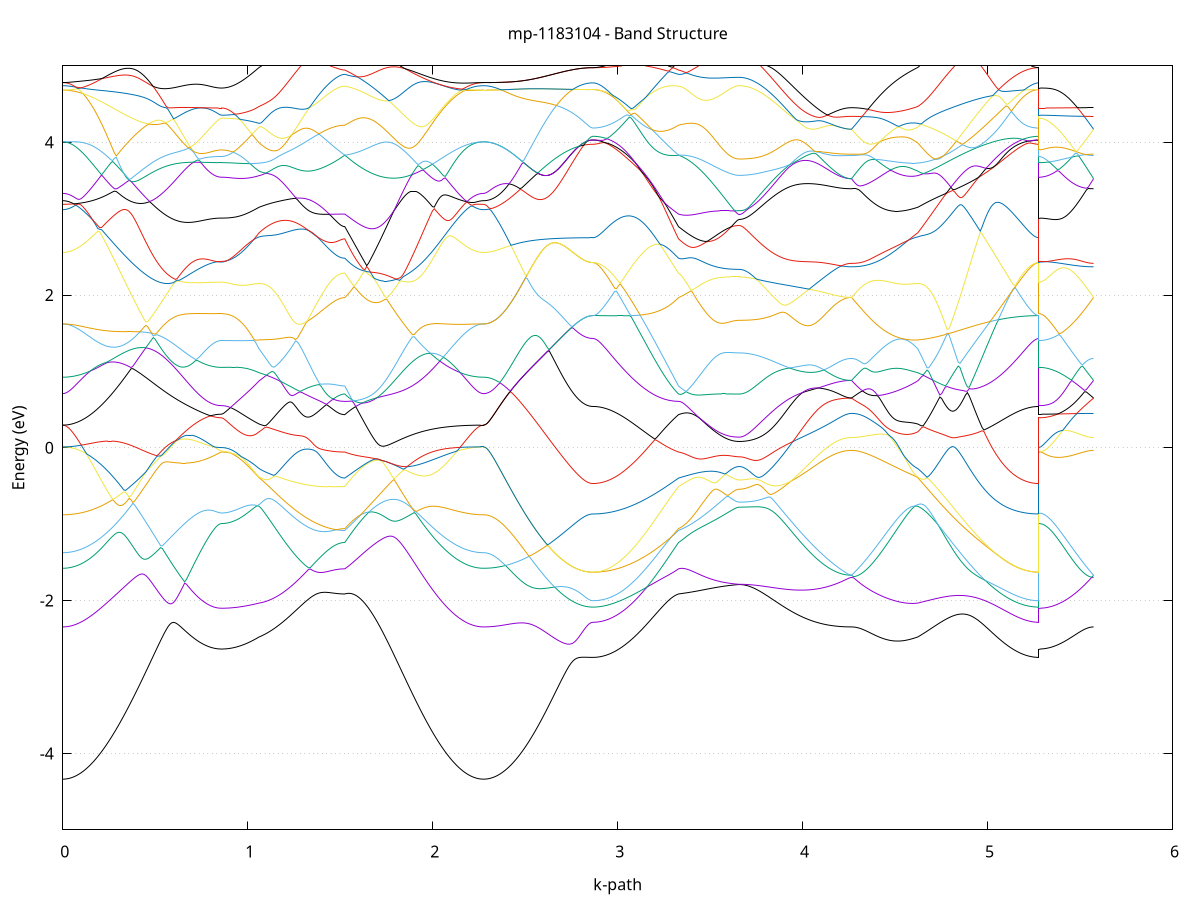 set title 'mp-1183104 - Band Structure'
set xlabel 'k-path'
set ylabel 'Energy (eV)'
set grid y
set yrange [-5:5]
set terminal png size 800,600
set output 'mp-1183104_bands_gnuplot.png'
plot '-' using 1:2 with lines notitle, '-' using 1:2 with lines notitle, '-' using 1:2 with lines notitle, '-' using 1:2 with lines notitle, '-' using 1:2 with lines notitle, '-' using 1:2 with lines notitle, '-' using 1:2 with lines notitle, '-' using 1:2 with lines notitle, '-' using 1:2 with lines notitle, '-' using 1:2 with lines notitle, '-' using 1:2 with lines notitle, '-' using 1:2 with lines notitle, '-' using 1:2 with lines notitle, '-' using 1:2 with lines notitle, '-' using 1:2 with lines notitle, '-' using 1:2 with lines notitle, '-' using 1:2 with lines notitle, '-' using 1:2 with lines notitle, '-' using 1:2 with lines notitle, '-' using 1:2 with lines notitle, '-' using 1:2 with lines notitle, '-' using 1:2 with lines notitle, '-' using 1:2 with lines notitle, '-' using 1:2 with lines notitle, '-' using 1:2 with lines notitle, '-' using 1:2 with lines notitle, '-' using 1:2 with lines notitle, '-' using 1:2 with lines notitle, '-' using 1:2 with lines notitle, '-' using 1:2 with lines notitle, '-' using 1:2 with lines notitle, '-' using 1:2 with lines notitle, '-' using 1:2 with lines notitle, '-' using 1:2 with lines notitle, '-' using 1:2 with lines notitle, '-' using 1:2 with lines notitle, '-' using 1:2 with lines notitle, '-' using 1:2 with lines notitle, '-' using 1:2 with lines notitle, '-' using 1:2 with lines notitle, '-' using 1:2 with lines notitle, '-' using 1:2 with lines notitle, '-' using 1:2 with lines notitle, '-' using 1:2 with lines notitle, '-' using 1:2 with lines notitle, '-' using 1:2 with lines notitle, '-' using 1:2 with lines notitle, '-' using 1:2 with lines notitle
0.000000 -35.059143
0.009980 -35.059143
0.019960 -35.059043
0.029940 -35.058843
0.039920 -35.058543
0.049900 -35.058243
0.059881 -35.057843
0.069861 -35.057343
0.079841 -35.056843
0.089821 -35.056243
0.099801 -35.055543
0.109781 -35.054743
0.119761 -35.053943
0.129741 -35.053043
0.139721 -35.052043
0.149701 -35.051043
0.159681 -35.049943
0.169662 -35.048743
0.179642 -35.047543
0.189622 -35.046243
0.199602 -35.044843
0.209582 -35.043443
0.219562 -35.041943
0.229542 -35.040443
0.239522 -35.038843
0.249502 -35.037143
0.259482 -35.035443
0.269462 -35.033743
0.279442 -35.031943
0.289423 -35.030043
0.299403 -35.028143
0.309383 -35.026143
0.319363 -35.024143
0.329343 -35.022143
0.339323 -35.020043
0.349303 -35.017843
0.359283 -35.015743
0.369263 -35.013543
0.379243 -35.011243
0.389223 -35.008943
0.399204 -35.006643
0.409184 -35.004343
0.419164 -35.001943
0.429144 -34.999543
0.439124 -34.997143
0.449104 -34.994643
0.459084 -34.992243
0.469064 -34.989743
0.479044 -34.987243
0.489024 -34.984643
0.499004 -34.982143
0.508985 -34.979643
0.518965 -34.977043
0.528945 -34.974443
0.538925 -34.971943
0.548905 -34.969343
0.558885 -34.966743
0.568865 -34.964143
0.578845 -34.961543
0.588825 -34.959043
0.598805 -34.956443
0.608785 -34.953843
0.618765 -34.951343
0.628746 -34.948743
0.638726 -34.946243
0.648706 -34.943643
0.658686 -34.941143
0.668666 -34.938643
0.678646 -34.936143
0.688626 -34.933743
0.698606 -34.931243
0.708586 -34.928843
0.718566 -34.926443
0.728546 -34.924143
0.738527 -34.921843
0.748507 -34.919543
0.758487 -34.917243
0.768467 -34.915043
0.778447 -34.912943
0.788427 -34.910843
0.798407 -34.908843
0.808387 -34.907043
0.818367 -34.905343
0.828347 -34.903743
0.838327 -34.902543
0.848308 -34.901743
0.858288 -34.901443
0.858288 -34.901443
0.867965 -34.901443
0.877643 -34.901343
0.887321 -34.901243
0.896999 -34.901043
0.906677 -34.900943
0.916354 -34.901343
0.926032 -34.901643
0.935710 -34.902143
0.945388 -34.902643
0.955066 -34.903143
0.964743 -34.903743
0.974421 -34.904443
0.984099 -34.905143
0.993777 -34.905943
1.003454 -34.906743
1.013132 -34.907643
1.022810 -34.908543
1.032488 -34.909543
1.042166 -34.910543
1.051843 -34.911543
1.061521 -34.912643
1.061521 -34.912643
1.071376 -34.913543
1.081232 -34.914343
1.091087 -34.915043
1.100942 -34.915843
1.110797 -34.916643
1.120652 -34.917443
1.130507 -34.918143
1.140363 -34.918943
1.150218 -34.919643
1.160073 -34.920343
1.169928 -34.921143
1.179783 -34.921843
1.189638 -34.922443
1.199494 -34.923143
1.209349 -34.923843
1.219204 -34.924443
1.229059 -34.925143
1.238914 -34.925743
1.248770 -34.926343
1.258625 -34.926943
1.268480 -34.927443
1.278335 -34.928043
1.288190 -34.928543
1.298045 -34.929043
1.307901 -34.929543
1.317756 -34.930043
1.327611 -34.930443
1.337466 -34.930943
1.347321 -34.931343
1.357176 -34.931743
1.367032 -34.932043
1.376887 -34.932443
1.386742 -34.932743
1.396597 -34.933043
1.406452 -34.933343
1.416307 -34.933643
1.426163 -34.933843
1.436018 -34.934043
1.445873 -34.934243
1.455728 -34.934443
1.465583 -34.934643
1.475438 -34.934743
1.485294 -34.934843
1.495149 -34.934943
1.505004 -34.934943
1.514859 -34.935043
1.524714 -34.935043
1.524714 -34.935043
1.534591 -34.932843
1.544467 -34.930643
1.554344 -34.928443
1.564220 -34.926143
1.574097 -34.925943
1.583973 -34.928343
1.593849 -34.930843
1.603726 -34.933343
1.613602 -34.935843
1.623479 -34.938343
1.633355 -34.940943
1.643232 -34.943543
1.653108 -34.946143
1.662984 -34.948843
1.672861 -34.951543
1.682737 -34.954143
1.692614 -34.956843
1.702490 -34.959543
1.712367 -34.962243
1.722243 -34.964943
1.732119 -34.967643
1.741996 -34.970343
1.751872 -34.973043
1.761749 -34.975743
1.771625 -34.978443
1.781502 -34.981043
1.791378 -34.983743
1.801254 -34.986343
1.811131 -34.988943
1.821007 -34.991543
1.830884 -34.994143
1.840760 -34.996643
1.850637 -34.999143
1.860513 -35.001643
1.870389 -35.004043
1.880266 -35.006443
1.890142 -35.008843
1.900019 -35.011143
1.909895 -35.013443
1.919772 -35.015743
1.929648 -35.017943
1.939525 -35.020143
1.949401 -35.022243
1.959277 -35.024343
1.969154 -35.026343
1.979030 -35.028343
1.988907 -35.030243
1.998783 -35.032143
2.008660 -35.033943
2.018536 -35.035743
2.028412 -35.037443
2.038289 -35.039043
2.048165 -35.040643
2.058042 -35.042143
2.067918 -35.043643
2.077795 -35.045043
2.087671 -35.046443
2.097547 -35.047743
2.107424 -35.048943
2.117300 -35.050043
2.127177 -35.051143
2.137053 -35.052143
2.146930 -35.053143
2.156806 -35.054043
2.166682 -35.054843
2.176559 -35.055543
2.186435 -35.056243
2.196312 -35.056843
2.206188 -35.057443
2.216065 -35.057843
2.225941 -35.058243
2.235817 -35.058643
2.245694 -35.058843
2.255570 -35.059043
2.265447 -35.059143
2.275323 -35.059143
2.275323 -35.059143
2.285167 -35.059143
2.295012 -35.059043
2.304856 -35.058843
2.314700 -35.058643
2.324544 -35.058343
2.334388 -35.058043
2.344232 -35.057643
2.354076 -35.057143
2.363921 -35.056543
2.373765 -35.055943
2.383609 -35.055343
2.393453 -35.054543
2.403297 -35.053843
2.413141 -35.052943
2.422985 -35.052043
2.432830 -35.051143
2.442674 -35.050143
2.452518 -35.049043
2.462362 -35.047943
2.472206 -35.046743
2.482050 -35.045543
2.491894 -35.044243
2.501739 -35.042943
2.511583 -35.041543
2.521427 -35.040143
2.531271 -35.038743
2.541115 -35.037243
2.550959 -35.035643
2.560803 -35.034143
2.570648 -35.032543
2.580492 -35.030943
2.590336 -35.029243
2.600180 -35.027643
2.610024 -35.025943
2.619868 -35.024243
2.629712 -35.022443
2.639557 -35.020743
2.649401 -35.019043
2.659245 -35.017243
2.669089 -35.015543
2.678933 -35.013843
2.688777 -35.012143
2.698621 -35.010443
2.708466 -35.008843
2.718310 -35.007243
2.728154 -35.005643
2.737998 -35.004143
2.747842 -35.002743
2.757686 -35.001343
2.767530 -35.000043
2.777375 -34.998843
2.787219 -34.997643
2.797063 -34.996643
2.806907 -34.995743
2.816751 -34.994943
2.826595 -34.994343
2.836439 -34.993843
2.846284 -34.993443
2.856128 -34.993243
2.865972 -34.993143
2.865972 -34.993143
2.875827 -34.993143
2.885682 -34.993043
2.895537 -34.992843
2.905393 -34.992643
2.915248 -34.992443
2.925103 -34.992043
2.934958 -34.991643
2.944813 -34.991243
2.954668 -34.990743
2.964524 -34.990143
2.974379 -34.989543
2.984234 -34.988843
2.994089 -34.988143
3.003944 -34.987343
3.013799 -34.986543
3.023655 -34.985643
3.033510 -34.984643
3.043365 -34.983643
3.053220 -34.982643
3.063075 -34.981543
3.072930 -34.980343
3.082786 -34.979143
3.092641 -34.977843
3.102496 -34.976543
3.112351 -34.975143
3.122206 -34.973743
3.132062 -34.972343
3.141917 -34.970843
3.151772 -34.969243
3.161627 -34.967643
3.171482 -34.966043
3.181337 -34.964343
3.191193 -34.962643
3.201048 -34.960843
3.210903 -34.959143
3.220758 -34.957243
3.230613 -34.955443
3.240468 -34.953543
3.250324 -34.951543
3.260179 -34.949543
3.270034 -34.947643
3.279889 -34.945543
3.289744 -34.943543
3.299599 -34.941443
3.309455 -34.939343
3.319310 -34.937143
3.329165 -34.935043
3.329165 -34.935043
3.339117 -34.934143
3.349070 -34.933643
3.359023 -34.933243
3.368975 -34.933243
3.378928 -34.933543
3.388880 -34.933943
3.398833 -34.934643
3.408785 -34.935343
3.418738 -34.936243
3.428690 -34.937143
3.438643 -34.938043
3.448595 -34.938943
3.458548 -34.939943
3.468500 -34.940843
3.478453 -34.941743
3.488405 -34.942543
3.498358 -34.943443
3.508310 -34.944143
3.518263 -34.944943
3.528215 -34.945643
3.538168 -34.946343
3.548120 -34.946943
3.558073 -34.947443
3.568026 -34.947943
3.577978 -34.948443
3.587931 -34.948843
3.597883 -34.949243
3.607836 -34.949543
3.617788 -34.949743
3.627741 -34.949943
3.637693 -34.950143
3.647646 -34.950143
3.657598 -34.950243
3.657598 -34.950243
3.667547 -34.950143
3.677497 -34.950143
3.687446 -34.950043
3.697395 -34.949943
3.707344 -34.949743
3.717293 -34.949543
3.727243 -34.949243
3.737192 -34.949043
3.747141 -34.948643
3.757090 -34.948343
3.767039 -34.947943
3.776989 -34.947543
3.786938 -34.947043
3.796887 -34.946543
3.806836 -34.946043
3.816785 -34.945443
3.826735 -34.944843
3.836684 -34.944243
3.846633 -34.943543
3.856582 -34.942843
3.866531 -34.942143
3.876481 -34.941343
3.886430 -34.940543
3.896379 -34.939743
3.906328 -34.938843
3.916277 -34.937943
3.926227 -34.937043
3.936176 -34.936143
3.946125 -34.935143
3.956074 -34.934143
3.966023 -34.933143
3.975973 -34.932143
3.985922 -34.931043
3.995871 -34.929943
4.005820 -34.928843
4.015769 -34.927743
4.025718 -34.926543
4.035668 -34.925443
4.045617 -34.924243
4.055566 -34.923043
4.065515 -34.921843
4.075464 -34.920643
4.085414 -34.919343
4.095363 -34.918143
4.105312 -34.916843
4.115261 -34.915643
4.125210 -34.914343
4.135160 -34.913143
4.145109 -34.911843
4.155058 -34.910543
4.165007 -34.909343
4.174956 -34.908143
4.184906 -34.906943
4.194855 -34.905843
4.204804 -34.904743
4.214753 -34.903643
4.224702 -34.902743
4.234652 -34.901943
4.244601 -34.901343
4.254550 -34.901043
4.264499 -34.900843
4.264499 -34.900843
4.274457 -34.900843
4.284416 -34.901043
4.294374 -34.901243
4.304332 -34.901443
4.314291 -34.901743
4.324249 -34.902143
4.334207 -34.902543
4.344165 -34.902843
4.354124 -34.903243
4.364082 -34.903643
4.374040 -34.904043
4.383998 -34.904443
4.393957 -34.904843
4.403915 -34.905243
4.413873 -34.905643
4.423831 -34.905943
4.433790 -34.906243
4.443748 -34.906543
4.453706 -34.906843
4.463664 -34.907143
4.473623 -34.907443
4.483581 -34.907743
4.493539 -34.907943
4.503497 -34.908243
4.513456 -34.908443
4.523414 -34.908743
4.533372 -34.908943
4.543330 -34.909243
4.553289 -34.909543
4.563247 -34.909843
4.573205 -34.910143
4.583164 -34.910543
4.593122 -34.911043
4.603080 -34.911543
4.613038 -34.912043
4.622997 -34.912643
4.622997 -34.912643
4.632922 -34.913843
4.642847 -34.915043
4.652772 -34.916343
4.662697 -34.917643
4.672622 -34.919043
4.682547 -34.920343
4.692472 -34.921843
4.702397 -34.923243
4.712322 -34.924743
4.722247 -34.926243
4.732172 -34.927743
4.742097 -34.929343
4.752022 -34.930943
4.761947 -34.932543
4.771872 -34.934143
4.781798 -34.935743
4.791723 -34.937443
4.801648 -34.939043
4.811573 -34.940743
4.821498 -34.942443
4.831423 -34.944143
4.841348 -34.945743
4.851273 -34.947443
4.861198 -34.949143
4.871123 -34.950843
4.881048 -34.952543
4.890973 -34.954143
4.900898 -34.955843
4.910823 -34.957443
4.920748 -34.959143
4.930673 -34.960743
4.940598 -34.962343
4.950524 -34.963943
4.960449 -34.965443
4.970374 -34.966943
4.980299 -34.968443
4.990224 -34.969943
5.000149 -34.971343
5.010074 -34.972743
5.019999 -34.974143
5.029924 -34.975543
5.039849 -34.976843
5.049774 -34.978043
5.059699 -34.979243
5.069624 -34.980443
5.079549 -34.981543
5.089474 -34.982643
5.099399 -34.983743
5.109325 -34.984643
5.119250 -34.985643
5.129175 -34.986543
5.139100 -34.987343
5.149025 -34.988143
5.158950 -34.988843
5.168875 -34.989543
5.178800 -34.990143
5.188725 -34.990743
5.198650 -34.991243
5.208575 -34.991643
5.218500 -34.992043
5.228425 -34.992343
5.238350 -34.992643
5.248275 -34.992843
5.258200 -34.993043
5.268125 -34.993143
5.278051 -34.993143
5.278051 -34.901443
5.287895 -34.901443
5.297739 -34.901443
5.307583 -34.901443
5.317427 -34.901443
5.327271 -34.901443
5.337115 -34.901443
5.346960 -34.901443
5.356804 -34.901443
5.366648 -34.901443
5.376492 -34.901443
5.386336 -34.901343
5.396180 -34.901343
5.406024 -34.901343
5.415869 -34.901343
5.425713 -34.901343
5.435557 -34.901243
5.445401 -34.901243
5.455245 -34.901243
5.465089 -34.901243
5.474933 -34.901143
5.484778 -34.901143
5.494622 -34.901143
5.504466 -34.901043
5.514310 -34.901043
5.524154 -34.901043
5.533998 -34.900943
5.543842 -34.900943
5.553687 -34.900943
5.563531 -34.900943
5.573375 -34.900843
e
0.000000 -34.818243
0.009980 -34.818243
0.019960 -34.818243
0.029940 -34.818243
0.039920 -34.818343
0.049900 -34.818443
0.059881 -34.818443
0.069861 -34.818543
0.079841 -34.818743
0.089821 -34.818843
0.099801 -34.818943
0.109781 -34.819143
0.119761 -34.819343
0.129741 -34.819543
0.139721 -34.819743
0.149701 -34.819943
0.159681 -34.820143
0.169662 -34.820443
0.179642 -34.820643
0.189622 -34.821543
0.199602 -34.822643
0.209582 -34.823743
0.219562 -34.824943
0.229542 -34.826143
0.239522 -34.827343
0.249502 -34.828643
0.259482 -34.829943
0.269462 -34.831343
0.279442 -34.832743
0.289423 -34.834143
0.299403 -34.835543
0.309383 -34.837043
0.319363 -34.838543
0.329343 -34.840043
0.339323 -34.841643
0.349303 -34.843143
0.359283 -34.844743
0.369263 -34.846343
0.379243 -34.847943
0.389223 -34.849543
0.399204 -34.851143
0.409184 -34.852743
0.419164 -34.854343
0.429144 -34.856043
0.439124 -34.857643
0.449104 -34.859243
0.459084 -34.860843
0.469064 -34.862543
0.479044 -34.864143
0.489024 -34.865643
0.499004 -34.867243
0.508985 -34.868843
0.518965 -34.870343
0.528945 -34.871943
0.538925 -34.873443
0.548905 -34.874843
0.558885 -34.876343
0.568865 -34.877743
0.578845 -34.879143
0.588825 -34.880543
0.598805 -34.881843
0.608785 -34.883143
0.618765 -34.884343
0.628746 -34.885643
0.638726 -34.886743
0.648706 -34.887943
0.658686 -34.889043
0.668666 -34.890043
0.678646 -34.891043
0.688626 -34.892043
0.698606 -34.892943
0.708586 -34.893843
0.718566 -34.894643
0.728546 -34.895343
0.738527 -34.896043
0.748507 -34.896743
0.758487 -34.897343
0.768467 -34.897843
0.778447 -34.898343
0.788427 -34.898843
0.798407 -34.899143
0.808387 -34.899543
0.818367 -34.899743
0.828347 -34.899943
0.838327 -34.900143
0.848308 -34.900243
0.858288 -34.900243
0.858288 -34.900243
0.867965 -34.900243
0.877643 -34.900343
0.887321 -34.900543
0.896999 -34.900743
0.906677 -34.900843
0.916354 -34.900443
0.926032 -34.900143
0.935710 -34.899743
0.945388 -34.899243
0.955066 -34.898743
0.964743 -34.898143
0.974421 -34.897543
0.984099 -34.896843
0.993777 -34.896143
1.003454 -34.895343
1.013132 -34.894543
1.022810 -34.893743
1.032488 -34.892743
1.042166 -34.891843
1.051843 -34.890843
1.061521 -34.889743
1.061521 -34.889743
1.071376 -34.889543
1.081232 -34.890043
1.091087 -34.890843
1.100942 -34.891643
1.110797 -34.892543
1.120652 -34.893543
1.130507 -34.894443
1.140363 -34.895343
1.150218 -34.896143
1.160073 -34.897043
1.169928 -34.897943
1.179783 -34.898743
1.189638 -34.899643
1.199494 -34.900443
1.209349 -34.901243
1.219204 -34.902043
1.229059 -34.902743
1.238914 -34.903543
1.248770 -34.904243
1.258625 -34.904943
1.268480 -34.905643
1.278335 -34.906343
1.288190 -34.906943
1.298045 -34.907543
1.307901 -34.908143
1.317756 -34.908743
1.327611 -34.909343
1.337466 -34.909843
1.347321 -34.910343
1.357176 -34.910843
1.367032 -34.911243
1.376887 -34.911743
1.386742 -34.912143
1.396597 -34.912443
1.406452 -34.912843
1.416307 -34.913143
1.426163 -34.913443
1.436018 -34.913743
1.445873 -34.913943
1.455728 -34.914143
1.465583 -34.914343
1.475438 -34.914443
1.485294 -34.914643
1.495149 -34.914743
1.505004 -34.914743
1.514859 -34.914843
1.524714 -34.914843
1.524714 -34.914843
1.534591 -34.916943
1.544467 -34.919143
1.554344 -34.921343
1.564220 -34.923643
1.574097 -34.923943
1.583973 -34.921643
1.593849 -34.919343
1.603726 -34.917143
1.613602 -34.914743
1.623479 -34.912443
1.633355 -34.910143
1.643232 -34.907843
1.653108 -34.905543
1.662984 -34.903243
1.672861 -34.900843
1.682737 -34.898543
1.692614 -34.896243
1.702490 -34.893943
1.712367 -34.891543
1.722243 -34.889243
1.732119 -34.886943
1.741996 -34.884643
1.751872 -34.882443
1.761749 -34.880143
1.771625 -34.877943
1.781502 -34.875643
1.791378 -34.873443
1.801254 -34.871243
1.811131 -34.869043
1.821007 -34.866943
1.830884 -34.864743
1.840760 -34.862643
1.850637 -34.860643
1.860513 -34.858543
1.870389 -34.856543
1.880266 -34.854543
1.890142 -34.852543
1.900019 -34.850643
1.909895 -34.848743
1.919772 -34.846843
1.929648 -34.845043
1.939525 -34.843243
1.949401 -34.841443
1.959277 -34.839743
1.969154 -34.838143
1.979030 -34.836443
1.988907 -34.834843
1.998783 -34.833343
2.008660 -34.831843
2.018536 -34.830343
2.028412 -34.828943
2.038289 -34.827643
2.048165 -34.826343
2.058042 -34.825043
2.067918 -34.823843
2.077795 -34.822643
2.087671 -34.821543
2.097547 -34.820543
2.107424 -34.820343
2.117300 -34.820043
2.127177 -34.819843
2.137053 -34.819643
2.146930 -34.819443
2.156806 -34.819243
2.166682 -34.819143
2.176559 -34.818943
2.186435 -34.818843
2.196312 -34.818643
2.206188 -34.818543
2.216065 -34.818443
2.225941 -34.818443
2.235817 -34.818343
2.245694 -34.818243
2.255570 -34.818243
2.265447 -34.818243
2.275323 -34.818243
2.275323 -34.818243
2.285167 -34.818243
2.295012 -34.818343
2.304856 -34.818543
2.314700 -34.818743
2.324544 -34.819043
2.334388 -34.819443
2.344232 -34.819943
2.354076 -34.820443
2.363921 -34.820943
2.373765 -34.821643
2.383609 -34.822343
2.393453 -34.823143
2.403297 -34.823943
2.413141 -34.824843
2.422985 -34.825843
2.432830 -34.826843
2.442674 -34.827943
2.452518 -34.829043
2.462362 -34.830243
2.472206 -34.831543
2.482050 -34.832843
2.491894 -34.834143
2.501739 -34.835543
2.511583 -34.837043
2.521427 -34.838543
2.531271 -34.840043
2.541115 -34.841643
2.550959 -34.843243
2.560803 -34.844943
2.570648 -34.846643
2.580492 -34.848343
2.590336 -34.850043
2.600180 -34.851843
2.610024 -34.853543
2.619868 -34.855343
2.629712 -34.857143
2.639557 -34.859043
2.649401 -34.860843
2.659245 -34.862643
2.669089 -34.864443
2.678933 -34.866243
2.688777 -34.868043
2.698621 -34.869743
2.708466 -34.871443
2.718310 -34.873143
2.728154 -34.874743
2.737998 -34.876343
2.747842 -34.877843
2.757686 -34.879243
2.767530 -34.880643
2.777375 -34.881943
2.787219 -34.883043
2.797063 -34.884143
2.806907 -34.885043
2.816751 -34.885843
2.826595 -34.886543
2.836439 -34.887043
2.846284 -34.887443
2.856128 -34.887643
2.865972 -34.887743
2.865972 -34.887743
2.875827 -34.887743
2.885682 -34.887743
2.895537 -34.887743
2.905393 -34.887743
2.915248 -34.887743
2.925103 -34.887743
2.934958 -34.887743
2.944813 -34.887743
2.954668 -34.887743
2.964524 -34.887743
2.974379 -34.887743
2.984234 -34.887843
2.994089 -34.887843
3.003944 -34.887843
3.013799 -34.887943
3.023655 -34.888043
3.033510 -34.888043
3.043365 -34.888143
3.053220 -34.888343
3.063075 -34.888443
3.072930 -34.888643
3.082786 -34.888843
3.092641 -34.889043
3.102496 -34.889343
3.112351 -34.889643
3.122206 -34.889943
3.132062 -34.890343
3.141917 -34.890843
3.151772 -34.891343
3.161627 -34.891943
3.171482 -34.892643
3.181337 -34.893343
3.191193 -34.894143
3.201048 -34.895043
3.210903 -34.896043
3.220758 -34.897143
3.230613 -34.898243
3.240468 -34.899543
3.250324 -34.900843
3.260179 -34.902343
3.270034 -34.903843
3.279889 -34.905443
3.289744 -34.907143
3.299599 -34.908943
3.309455 -34.910843
3.319310 -34.912843
3.329165 -34.914843
3.329165 -34.914843
3.339117 -34.915643
3.349070 -34.916243
3.359023 -34.916543
3.368975 -34.916543
3.378928 -34.916343
3.388880 -34.915843
3.398833 -34.915243
3.408785 -34.914543
3.418738 -34.913843
3.428690 -34.913043
3.438643 -34.912143
3.448595 -34.911343
3.458548 -34.910543
3.468500 -34.909743
3.478453 -34.908943
3.488405 -34.908243
3.498358 -34.907543
3.508310 -34.906843
3.518263 -34.906243
3.528215 -34.905643
3.538168 -34.905143
3.548120 -34.904643
3.558073 -34.904243
3.568026 -34.903843
3.577978 -34.903443
3.587931 -34.903143
3.597883 -34.902843
3.607836 -34.902643
3.617788 -34.902443
3.627741 -34.902243
3.637693 -34.902143
3.647646 -34.902143
3.657598 -34.902043
3.657598 -34.902043
3.667547 -34.902043
3.677497 -34.902043
3.687446 -34.902043
3.697395 -34.902043
3.707344 -34.902043
3.717293 -34.902043
3.727243 -34.902043
3.737192 -34.902043
3.747141 -34.902043
3.757090 -34.902043
3.767039 -34.901943
3.776989 -34.901943
3.786938 -34.901943
3.796887 -34.901943
3.806836 -34.901943
3.816785 -34.901843
3.826735 -34.901843
3.836684 -34.901843
3.846633 -34.901843
3.856582 -34.901743
3.866531 -34.901743
3.876481 -34.901743
3.886430 -34.901743
3.896379 -34.901643
3.906328 -34.901643
3.916277 -34.901643
3.926227 -34.901543
3.936176 -34.901543
3.946125 -34.901543
3.956074 -34.901443
3.966023 -34.901443
3.975973 -34.901443
3.985922 -34.901343
3.995871 -34.901343
4.005820 -34.901343
4.015769 -34.901343
4.025718 -34.901243
4.035668 -34.901243
4.045617 -34.901243
4.055566 -34.901143
4.065515 -34.901143
4.075464 -34.901143
4.085414 -34.901143
4.095363 -34.901043
4.105312 -34.901043
4.115261 -34.901043
4.125210 -34.901043
4.135160 -34.901043
4.145109 -34.900943
4.155058 -34.900943
4.165007 -34.900943
4.174956 -34.900943
4.184906 -34.900943
4.194855 -34.900943
4.204804 -34.900843
4.214753 -34.900843
4.224702 -34.900843
4.234652 -34.900843
4.244601 -34.900843
4.254550 -34.900843
4.264499 -34.900843
4.264499 -34.900843
4.274457 -34.900843
4.284416 -34.900843
4.294374 -34.900843
4.304332 -34.900843
4.314291 -34.900743
4.324249 -34.900643
4.334207 -34.900543
4.344165 -34.900443
4.354124 -34.900343
4.364082 -34.900143
4.374040 -34.900043
4.383998 -34.899843
4.393957 -34.899643
4.403915 -34.899343
4.413873 -34.899143
4.423831 -34.898843
4.433790 -34.898543
4.443748 -34.898243
4.453706 -34.897943
4.463664 -34.897643
4.473623 -34.897243
4.483581 -34.896843
4.493539 -34.896443
4.503497 -34.896043
4.513456 -34.895643
4.523414 -34.895243
4.533372 -34.894743
4.543330 -34.894243
4.553289 -34.893743
4.563247 -34.893243
4.573205 -34.892743
4.583164 -34.892143
4.593122 -34.891543
4.603080 -34.891043
4.613038 -34.890443
4.622997 -34.889743
4.622997 -34.889743
4.632922 -34.888643
4.642847 -34.887543
4.652772 -34.886343
4.662697 -34.886343
4.672622 -34.886343
4.682547 -34.886443
4.692472 -34.886443
4.702397 -34.886443
4.712322 -34.886543
4.722247 -34.886543
4.732172 -34.886643
4.742097 -34.886643
4.752022 -34.886643
4.761947 -34.886743
4.771872 -34.886743
4.781798 -34.886843
4.791723 -34.886843
4.801648 -34.886843
4.811573 -34.886943
4.821498 -34.886943
4.831423 -34.887043
4.841348 -34.887043
4.851273 -34.887043
4.861198 -34.887143
4.871123 -34.887143
4.881048 -34.887143
4.890973 -34.887243
4.900898 -34.887243
4.910823 -34.887243
4.920748 -34.887343
4.930673 -34.887343
4.940598 -34.887343
4.950524 -34.887343
4.960449 -34.887443
4.970374 -34.887443
4.980299 -34.887443
4.990224 -34.887443
5.000149 -34.887543
5.010074 -34.887543
5.019999 -34.887543
5.029924 -34.887543
5.039849 -34.887543
5.049774 -34.887543
5.059699 -34.887643
5.069624 -34.887643
5.079549 -34.887643
5.089474 -34.887643
5.099399 -34.887643
5.109325 -34.887643
5.119250 -34.887643
5.129175 -34.887643
5.139100 -34.887743
5.149025 -34.887743
5.158950 -34.887743
5.168875 -34.887743
5.178800 -34.887743
5.188725 -34.887743
5.198650 -34.887743
5.208575 -34.887743
5.218500 -34.887743
5.228425 -34.887743
5.238350 -34.887743
5.248275 -34.887743
5.258200 -34.887743
5.268125 -34.887743
5.278051 -34.887743
5.278051 -34.900243
5.287895 -34.900243
5.297739 -34.900243
5.307583 -34.900243
5.317427 -34.900243
5.327271 -34.900243
5.337115 -34.900243
5.346960 -34.900243
5.356804 -34.900243
5.366648 -34.900343
5.376492 -34.900343
5.386336 -34.900343
5.396180 -34.900343
5.406024 -34.900343
5.415869 -34.900443
5.425713 -34.900443
5.435557 -34.900443
5.445401 -34.900443
5.455245 -34.900543
5.465089 -34.900543
5.474933 -34.900543
5.484778 -34.900543
5.494622 -34.900643
5.504466 -34.900643
5.514310 -34.900643
5.524154 -34.900743
5.533998 -34.900743
5.543842 -34.900743
5.553687 -34.900843
5.563531 -34.900843
5.573375 -34.900843
e
0.000000 -34.811143
0.009980 -34.811143
0.019960 -34.811243
0.029940 -34.811343
0.039920 -34.811543
0.049900 -34.811843
0.059881 -34.812143
0.069861 -34.812543
0.079841 -34.813043
0.089821 -34.813543
0.099801 -34.814043
0.109781 -34.814743
0.119761 -34.815343
0.129741 -34.816143
0.139721 -34.816943
0.149701 -34.817743
0.159681 -34.818643
0.169662 -34.819543
0.179642 -34.820543
0.189622 -34.820943
0.199602 -34.821243
0.209582 -34.821643
0.219562 -34.821943
0.229542 -34.822343
0.239522 -34.822643
0.249502 -34.823043
0.259482 -34.823443
0.269462 -34.823943
0.279442 -34.824343
0.289423 -34.824843
0.299403 -34.825343
0.309383 -34.825843
0.319363 -34.826343
0.329343 -34.826843
0.339323 -34.827443
0.349303 -34.828043
0.359283 -34.828643
0.369263 -34.829243
0.379243 -34.829843
0.389223 -34.830543
0.399204 -34.831243
0.409184 -34.831943
0.419164 -34.832643
0.429144 -34.833443
0.439124 -34.834143
0.449104 -34.834943
0.459084 -34.835843
0.469064 -34.836643
0.479044 -34.837543
0.489024 -34.838443
0.499004 -34.839343
0.508985 -34.840343
0.518965 -34.841243
0.528945 -34.842243
0.538925 -34.843343
0.548905 -34.844343
0.558885 -34.845443
0.568865 -34.846543
0.578845 -34.847743
0.588825 -34.848843
0.598805 -34.850043
0.608785 -34.851343
0.618765 -34.852543
0.628746 -34.853843
0.638726 -34.855143
0.648706 -34.856543
0.658686 -34.857843
0.668666 -34.859243
0.678646 -34.860743
0.688626 -34.862143
0.698606 -34.863643
0.708586 -34.865143
0.718566 -34.866643
0.728546 -34.868243
0.738527 -34.869843
0.748507 -34.871443
0.758487 -34.873043
0.768467 -34.874643
0.778447 -34.876243
0.788427 -34.877843
0.798407 -34.879443
0.808387 -34.881043
0.818367 -34.882443
0.828347 -34.883743
0.838327 -34.884843
0.848308 -34.885543
0.858288 -34.885743
0.858288 -34.885743
0.867965 -34.885743
0.877643 -34.885743
0.887321 -34.885743
0.896999 -34.885743
0.906677 -34.885743
0.916354 -34.885843
0.926032 -34.885843
0.935710 -34.885843
0.945388 -34.885843
0.955066 -34.885843
0.964743 -34.885843
0.974421 -34.885943
0.984099 -34.885943
0.993777 -34.885943
1.003454 -34.885943
1.013132 -34.886043
1.022810 -34.886043
1.032488 -34.886043
1.042166 -34.886143
1.051843 -34.886143
1.061521 -34.886143
1.061521 -34.886143
1.071376 -34.885643
1.081232 -34.884443
1.091087 -34.882943
1.100942 -34.881343
1.110797 -34.879743
1.120652 -34.878143
1.130507 -34.876643
1.140363 -34.875043
1.150218 -34.873543
1.160073 -34.872043
1.169928 -34.870543
1.179783 -34.869043
1.189638 -34.867643
1.199494 -34.866243
1.209349 -34.864843
1.219204 -34.863543
1.229059 -34.862243
1.238914 -34.860943
1.248770 -34.859643
1.258625 -34.858443
1.268480 -34.857343
1.278335 -34.856243
1.288190 -34.855143
1.298045 -34.854043
1.307901 -34.853043
1.317756 -34.852043
1.327611 -34.851143
1.337466 -34.850243
1.347321 -34.849443
1.357176 -34.848643
1.367032 -34.847843
1.376887 -34.847143
1.386742 -34.846443
1.396597 -34.845843
1.406452 -34.845243
1.416307 -34.844743
1.426163 -34.844243
1.436018 -34.843743
1.445873 -34.843343
1.455728 -34.843043
1.465583 -34.842743
1.475438 -34.842443
1.485294 -34.842243
1.495149 -34.842043
1.505004 -34.841943
1.514859 -34.841843
1.524714 -34.841843
1.524714 -34.841843
1.534591 -34.841943
1.544467 -34.841843
1.554344 -34.841843
1.564220 -34.841743
1.574097 -34.841643
1.583973 -34.841443
1.593849 -34.841243
1.603726 -34.840943
1.613602 -34.840743
1.623479 -34.840443
1.633355 -34.840143
1.643232 -34.839743
1.653108 -34.839443
1.662984 -34.839043
1.672861 -34.838643
1.682737 -34.838243
1.692614 -34.837843
1.702490 -34.837343
1.712367 -34.836943
1.722243 -34.836443
1.732119 -34.836043
1.741996 -34.835543
1.751872 -34.835143
1.761749 -34.834643
1.771625 -34.834143
1.781502 -34.833643
1.791378 -34.833143
1.801254 -34.832643
1.811131 -34.832143
1.821007 -34.831743
1.830884 -34.831243
1.840760 -34.830743
1.850637 -34.830243
1.860513 -34.829743
1.870389 -34.829343
1.880266 -34.828843
1.890142 -34.828343
1.900019 -34.827943
1.909895 -34.827443
1.919772 -34.827043
1.929648 -34.826543
1.939525 -34.826143
1.949401 -34.825743
1.959277 -34.825343
1.969154 -34.824843
1.979030 -34.824443
1.988907 -34.824143
1.998783 -34.823743
2.008660 -34.823343
2.018536 -34.823043
2.028412 -34.822643
2.038289 -34.822343
2.048165 -34.822043
2.058042 -34.821643
2.067918 -34.821343
2.077795 -34.821143
2.087671 -34.820843
2.097547 -34.820543
2.107424 -34.819543
2.117300 -34.818543
2.127177 -34.817643
2.137053 -34.816843
2.146930 -34.816043
2.156806 -34.815343
2.166682 -34.814643
2.176559 -34.814043
2.186435 -34.813443
2.196312 -34.813043
2.206188 -34.812543
2.216065 -34.812143
2.225941 -34.811843
2.235817 -34.811543
2.245694 -34.811343
2.255570 -34.811243
2.265447 -34.811143
2.275323 -34.811143
2.275323 -34.811143
2.285167 -34.811143
2.295012 -34.811143
2.304856 -34.811143
2.314700 -34.811143
2.324544 -34.811143
2.334388 -34.811143
2.344232 -34.811143
2.354076 -34.811143
2.363921 -34.811143
2.373765 -34.811143
2.383609 -34.811143
2.393453 -34.811143
2.403297 -34.811143
2.413141 -34.811143
2.422985 -34.811143
2.432830 -34.811243
2.442674 -34.811243
2.452518 -34.811243
2.462362 -34.811243
2.472206 -34.811243
2.482050 -34.811243
2.491894 -34.811243
2.501739 -34.811243
2.511583 -34.811343
2.521427 -34.811343
2.531271 -34.811343
2.541115 -34.811343
2.550959 -34.811343
2.560803 -34.811343
2.570648 -34.811343
2.580492 -34.811443
2.590336 -34.811443
2.600180 -34.811443
2.610024 -34.811443
2.619868 -34.811443
2.629712 -34.811443
2.639557 -34.811443
2.649401 -34.811543
2.659245 -34.811543
2.669089 -34.811543
2.678933 -34.811543
2.688777 -34.811543
2.698621 -34.811543
2.708466 -34.811543
2.718310 -34.811543
2.728154 -34.811643
2.737998 -34.811643
2.747842 -34.811643
2.757686 -34.811643
2.767530 -34.811643
2.777375 -34.811643
2.787219 -34.811643
2.797063 -34.811643
2.806907 -34.811643
2.816751 -34.811643
2.826595 -34.811643
2.836439 -34.811643
2.846284 -34.811643
2.856128 -34.811643
2.865972 -34.811643
2.865972 -34.811643
2.875827 -34.811743
2.885682 -34.811743
2.895537 -34.811943
2.905393 -34.812143
2.915248 -34.812443
2.925103 -34.812743
2.934958 -34.813143
2.944813 -34.813543
2.954668 -34.814043
2.964524 -34.814543
2.974379 -34.815143
2.984234 -34.815843
2.994089 -34.816543
3.003944 -34.817243
3.013799 -34.818043
3.023655 -34.818843
3.033510 -34.819743
3.043365 -34.820643
3.053220 -34.821543
3.063075 -34.822443
3.072930 -34.823443
3.082786 -34.824443
3.092641 -34.825443
3.102496 -34.826543
3.112351 -34.827543
3.122206 -34.828543
3.132062 -34.829643
3.141917 -34.830643
3.151772 -34.831643
3.161627 -34.832643
3.171482 -34.833543
3.181337 -34.834443
3.191193 -34.835343
3.201048 -34.836243
3.210903 -34.836943
3.220758 -34.837743
3.230613 -34.838443
3.240468 -34.839043
3.250324 -34.839543
3.260179 -34.840043
3.270034 -34.840543
3.279889 -34.840843
3.289744 -34.841143
3.299599 -34.841443
3.309455 -34.841643
3.319310 -34.841743
3.329165 -34.841843
3.329165 -34.841843
3.339117 -34.841843
3.349070 -34.841843
3.359023 -34.841843
3.368975 -34.841843
3.378928 -34.841843
3.388880 -34.841743
3.398833 -34.841643
3.408785 -34.841543
3.418738 -34.841443
3.428690 -34.841343
3.438643 -34.841243
3.448595 -34.841143
3.458548 -34.840943
3.468500 -34.840843
3.478453 -34.840643
3.488405 -34.840543
3.498358 -34.840343
3.508310 -34.840243
3.518263 -34.840043
3.528215 -34.839943
3.538168 -34.839743
3.548120 -34.839643
3.558073 -34.839443
3.568026 -34.839343
3.577978 -34.839243
3.587931 -34.839143
3.597883 -34.839043
3.607836 -34.838943
3.617788 -34.838843
3.627741 -34.838843
3.637693 -34.838743
3.647646 -34.838743
3.657598 -34.838743
3.657598 -34.838743
3.667547 -34.838743
3.677497 -34.838843
3.687446 -34.838943
3.697395 -34.839043
3.707344 -34.839143
3.717293 -34.839343
3.727243 -34.839643
3.737192 -34.839843
3.747141 -34.840143
3.757090 -34.840443
3.767039 -34.840843
3.776989 -34.841243
3.786938 -34.841643
3.796887 -34.842143
3.806836 -34.842643
3.816785 -34.843143
3.826735 -34.843643
3.836684 -34.844243
3.846633 -34.844943
3.856582 -34.845543
3.866531 -34.846243
3.876481 -34.846943
3.886430 -34.847643
3.896379 -34.848443
3.906328 -34.849243
3.916277 -34.850043
3.926227 -34.850943
3.936176 -34.851843
3.946125 -34.852743
3.956074 -34.853643
3.966023 -34.854643
3.975973 -34.855543
3.985922 -34.856543
3.995871 -34.857643
4.005820 -34.858643
4.015769 -34.859743
4.025718 -34.860843
4.035668 -34.861943
4.045617 -34.863043
4.055566 -34.864243
4.065515 -34.865343
4.075464 -34.866543
4.085414 -34.867743
4.095363 -34.868943
4.105312 -34.870143
4.115261 -34.871343
4.125210 -34.872543
4.135160 -34.873743
4.145109 -34.875043
4.155058 -34.876243
4.165007 -34.877443
4.174956 -34.878643
4.184906 -34.879743
4.194855 -34.880943
4.204804 -34.881943
4.214753 -34.882943
4.224702 -34.883843
4.234652 -34.884643
4.244601 -34.885243
4.254550 -34.885643
4.264499 -34.885743
4.264499 -34.885743
4.274457 -34.885743
4.284416 -34.885643
4.294374 -34.885443
4.304332 -34.885243
4.314291 -34.884943
4.324249 -34.884743
4.334207 -34.884443
4.344165 -34.884143
4.354124 -34.883943
4.364082 -34.883743
4.374040 -34.883443
4.383998 -34.883343
4.393957 -34.883143
4.403915 -34.883043
4.413873 -34.882943
4.423831 -34.882943
4.433790 -34.882943
4.443748 -34.882943
4.453706 -34.882943
4.463664 -34.883043
4.473623 -34.883243
4.483581 -34.883343
4.493539 -34.883543
4.503497 -34.883743
4.513456 -34.883943
4.523414 -34.884243
4.533372 -34.884443
4.543330 -34.884743
4.553289 -34.884943
4.563247 -34.885243
4.573205 -34.885443
4.583164 -34.885743
4.593122 -34.885843
4.603080 -34.886043
4.613038 -34.886143
4.622997 -34.886143
4.622997 -34.886143
4.632922 -34.886243
4.642847 -34.886243
4.652772 -34.886243
4.662697 -34.885043
4.672622 -34.883843
4.682547 -34.882543
4.692472 -34.881143
4.702397 -34.879743
4.712322 -34.878343
4.722247 -34.876943
4.732172 -34.875443
4.742097 -34.874043
4.752022 -34.872443
4.761947 -34.870943
4.771872 -34.869443
4.781798 -34.867843
4.791723 -34.866243
4.801648 -34.864643
4.811573 -34.863043
4.821498 -34.861443
4.831423 -34.859843
4.841348 -34.858143
4.851273 -34.856543
4.861198 -34.854943
4.871123 -34.853243
4.881048 -34.851643
4.890973 -34.850043
4.900898 -34.848443
4.910823 -34.846843
4.920748 -34.845243
4.930673 -34.843643
4.940598 -34.842143
4.950524 -34.840543
4.960449 -34.839043
4.970374 -34.837543
4.980299 -34.836043
4.990224 -34.834643
5.000149 -34.833243
5.010074 -34.831843
5.019999 -34.830443
5.029924 -34.829143
5.039849 -34.827943
5.049774 -34.826643
5.059699 -34.825443
5.069624 -34.824243
5.079549 -34.823143
5.089474 -34.822143
5.099399 -34.821043
5.109325 -34.820043
5.119250 -34.819143
5.129175 -34.818243
5.139100 -34.817443
5.149025 -34.816643
5.158950 -34.815943
5.168875 -34.815243
5.178800 -34.814643
5.188725 -34.814043
5.198650 -34.813543
5.208575 -34.813143
5.218500 -34.812743
5.228425 -34.812443
5.238350 -34.812143
5.248275 -34.811943
5.258200 -34.811743
5.268125 -34.811743
5.278051 -34.811643
5.278051 -34.885743
5.287895 -34.885743
5.297739 -34.885743
5.307583 -34.885743
5.317427 -34.885743
5.327271 -34.885743
5.337115 -34.885743
5.346960 -34.885743
5.356804 -34.885743
5.366648 -34.885743
5.376492 -34.885743
5.386336 -34.885743
5.396180 -34.885743
5.406024 -34.885743
5.415869 -34.885743
5.425713 -34.885743
5.435557 -34.885743
5.445401 -34.885743
5.455245 -34.885743
5.465089 -34.885743
5.474933 -34.885743
5.484778 -34.885743
5.494622 -34.885743
5.504466 -34.885743
5.514310 -34.885743
5.524154 -34.885743
5.533998 -34.885743
5.543842 -34.885743
5.553687 -34.885743
5.563531 -34.885743
5.573375 -34.885743
e
0.000000 -31.086343
0.009980 -31.086343
0.019960 -31.086343
0.029940 -31.086343
0.039920 -31.086343
0.049900 -31.086343
0.059881 -31.086343
0.069861 -31.086343
0.079841 -31.086343
0.089821 -31.086343
0.099801 -31.086343
0.109781 -31.086343
0.119761 -31.086343
0.129741 -31.086343
0.139721 -31.086443
0.149701 -31.086443
0.159681 -31.086443
0.169662 -31.086443
0.179642 -31.086443
0.189622 -31.086443
0.199602 -31.086443
0.209582 -31.086443
0.219562 -31.086543
0.229542 -31.086543
0.239522 -31.086543
0.249502 -31.086543
0.259482 -31.086543
0.269462 -31.086643
0.279442 -31.086643
0.289423 -31.086643
0.299403 -31.086643
0.309383 -31.086643
0.319363 -31.086743
0.329343 -31.086743
0.339323 -31.086743
0.349303 -31.086743
0.359283 -31.086843
0.369263 -31.086843
0.379243 -31.086843
0.389223 -31.086843
0.399204 -31.086843
0.409184 -31.086943
0.419164 -31.086943
0.429144 -31.086943
0.439124 -31.086943
0.449104 -31.087043
0.459084 -31.087043
0.469064 -31.087043
0.479044 -31.087043
0.489024 -31.087143
0.499004 -31.087143
0.508985 -31.087143
0.518965 -31.087143
0.528945 -31.087143
0.538925 -31.087243
0.548905 -31.087243
0.558885 -31.087243
0.568865 -31.087243
0.578845 -31.087243
0.588825 -31.087343
0.598805 -31.087343
0.608785 -31.087343
0.618765 -31.087343
0.628746 -31.087343
0.638726 -31.087443
0.648706 -31.087443
0.658686 -31.087443
0.668666 -31.087443
0.678646 -31.087443
0.688626 -31.087443
0.698606 -31.087543
0.708586 -31.087543
0.718566 -31.087543
0.728546 -31.087543
0.738527 -31.087543
0.748507 -31.087543
0.758487 -31.087543
0.768467 -31.087543
0.778447 -31.087543
0.788427 -31.087543
0.798407 -31.087543
0.808387 -31.087543
0.818367 -31.087643
0.828347 -31.087643
0.838327 -31.087643
0.848308 -31.087643
0.858288 -31.087643
0.858288 -31.087643
0.867965 -31.087643
0.877643 -31.087643
0.887321 -31.087543
0.896999 -31.087543
0.906677 -31.087543
0.916354 -31.087543
0.926032 -31.087543
0.935710 -31.087543
0.945388 -31.087443
0.955066 -31.087443
0.964743 -31.087443
0.974421 -31.087443
0.984099 -31.087343
0.993777 -31.087343
1.003454 -31.087243
1.013132 -31.087243
1.022810 -31.087243
1.032488 -31.087143
1.042166 -31.087143
1.051843 -31.087043
1.061521 -31.087043
1.061521 -31.087043
1.071376 -31.086943
1.081232 -31.086943
1.091087 -31.086943
1.100942 -31.086843
1.110797 -31.086843
1.120652 -31.086843
1.130507 -31.086743
1.140363 -31.086743
1.150218 -31.086743
1.160073 -31.086643
1.169928 -31.086643
1.179783 -31.086643
1.189638 -31.086543
1.199494 -31.086543
1.209349 -31.086543
1.219204 -31.086543
1.229059 -31.086443
1.238914 -31.086443
1.248770 -31.086443
1.258625 -31.086443
1.268480 -31.086343
1.278335 -31.086343
1.288190 -31.086343
1.298045 -31.086343
1.307901 -31.086343
1.317756 -31.086343
1.327611 -31.086243
1.337466 -31.086243
1.347321 -31.086243
1.357176 -31.086243
1.367032 -31.086243
1.376887 -31.086243
1.386742 -31.086243
1.396597 -31.086243
1.406452 -31.086143
1.416307 -31.086143
1.426163 -31.086143
1.436018 -31.086143
1.445873 -31.086143
1.455728 -31.086143
1.465583 -31.086143
1.475438 -31.086143
1.485294 -31.086143
1.495149 -31.086143
1.505004 -31.086143
1.514859 -31.086143
1.524714 -31.086143
1.524714 -31.086143
1.534591 -31.086143
1.544467 -31.086143
1.554344 -31.086143
1.564220 -31.086143
1.574097 -31.086143
1.583973 -31.086143
1.593849 -31.086143
1.603726 -31.086143
1.613602 -31.086043
1.623479 -31.086043
1.633355 -31.086043
1.643232 -31.086043
1.653108 -31.086043
1.662984 -31.086043
1.672861 -31.086043
1.682737 -31.086043
1.692614 -31.086043
1.702490 -31.086043
1.712367 -31.086043
1.722243 -31.086043
1.732119 -31.086043
1.741996 -31.086043
1.751872 -31.086043
1.761749 -31.086043
1.771625 -31.086043
1.781502 -31.086043
1.791378 -31.086143
1.801254 -31.086143
1.811131 -31.086143
1.821007 -31.086143
1.830884 -31.086143
1.840760 -31.086143
1.850637 -31.086143
1.860513 -31.086143
1.870389 -31.086143
1.880266 -31.086143
1.890142 -31.086143
1.900019 -31.086143
1.909895 -31.086143
1.919772 -31.086143
1.929648 -31.086143
1.939525 -31.086143
1.949401 -31.086143
1.959277 -31.086143
1.969154 -31.086143
1.979030 -31.086243
1.988907 -31.086243
1.998783 -31.086243
2.008660 -31.086243
2.018536 -31.086243
2.028412 -31.086243
2.038289 -31.086243
2.048165 -31.086243
2.058042 -31.086243
2.067918 -31.086243
2.077795 -31.086243
2.087671 -31.086243
2.097547 -31.086243
2.107424 -31.086243
2.117300 -31.086243
2.127177 -31.086243
2.137053 -31.086243
2.146930 -31.086243
2.156806 -31.086243
2.166682 -31.086343
2.176559 -31.086343
2.186435 -31.086343
2.196312 -31.086343
2.206188 -31.086343
2.216065 -31.086343
2.225941 -31.086343
2.235817 -31.086343
2.245694 -31.086343
2.255570 -31.086343
2.265447 -31.086343
2.275323 -31.086343
2.275323 -31.086343
2.285167 -31.086343
2.295012 -31.086343
2.304856 -31.086343
2.314700 -31.086343
2.324544 -31.086343
2.334388 -31.086343
2.344232 -31.086343
2.354076 -31.086343
2.363921 -31.086343
2.373765 -31.086343
2.383609 -31.086343
2.393453 -31.086343
2.403297 -31.086343
2.413141 -31.086343
2.422985 -31.086343
2.432830 -31.086343
2.442674 -31.086343
2.452518 -31.086343
2.462362 -31.086343
2.472206 -31.086343
2.482050 -31.086343
2.491894 -31.086343
2.501739 -31.086343
2.511583 -31.086343
2.521427 -31.086343
2.531271 -31.086343
2.541115 -31.086343
2.550959 -31.086343
2.560803 -31.086343
2.570648 -31.086343
2.580492 -31.086343
2.590336 -31.086343
2.600180 -31.086343
2.610024 -31.086343
2.619868 -31.086343
2.629712 -31.086343
2.639557 -31.086343
2.649401 -31.086343
2.659245 -31.086343
2.669089 -31.086343
2.678933 -31.086343
2.688777 -31.086343
2.698621 -31.086343
2.708466 -31.086343
2.718310 -31.086343
2.728154 -31.086343
2.737998 -31.086343
2.747842 -31.086343
2.757686 -31.086343
2.767530 -31.086343
2.777375 -31.086343
2.787219 -31.086343
2.797063 -31.086343
2.806907 -31.086343
2.816751 -31.086343
2.826595 -31.086343
2.836439 -31.086343
2.846284 -31.086343
2.856128 -31.086343
2.865972 -31.086443
2.865972 -31.086443
2.875827 -31.086343
2.885682 -31.086343
2.895537 -31.086343
2.905393 -31.086343
2.915248 -31.086343
2.925103 -31.086343
2.934958 -31.086343
2.944813 -31.086343
2.954668 -31.086343
2.964524 -31.086343
2.974379 -31.086343
2.984234 -31.086343
2.994089 -31.086343
3.003944 -31.086343
3.013799 -31.086343
3.023655 -31.086343
3.033510 -31.086343
3.043365 -31.086343
3.053220 -31.086343
3.063075 -31.086343
3.072930 -31.086343
3.082786 -31.086343
3.092641 -31.086343
3.102496 -31.086343
3.112351 -31.086243
3.122206 -31.086243
3.132062 -31.086243
3.141917 -31.086243
3.151772 -31.086243
3.161627 -31.086243
3.171482 -31.086243
3.181337 -31.086243
3.191193 -31.086243
3.201048 -31.086243
3.210903 -31.086243
3.220758 -31.086243
3.230613 -31.086243
3.240468 -31.086143
3.250324 -31.086143
3.260179 -31.086143
3.270034 -31.086143
3.279889 -31.086143
3.289744 -31.086143
3.299599 -31.086143
3.309455 -31.086143
3.319310 -31.086143
3.329165 -31.086143
3.329165 -31.086143
3.339117 -31.086143
3.349070 -31.086143
3.359023 -31.086143
3.368975 -31.086143
3.378928 -31.086143
3.388880 -31.086143
3.398833 -31.086143
3.408785 -31.086143
3.418738 -31.086143
3.428690 -31.086143
3.438643 -31.086143
3.448595 -31.086143
3.458548 -31.086143
3.468500 -31.086143
3.478453 -31.086143
3.488405 -31.086143
3.498358 -31.086143
3.508310 -31.086043
3.518263 -31.086043
3.528215 -31.086043
3.538168 -31.086043
3.548120 -31.086043
3.558073 -31.086043
3.568026 -31.086043
3.577978 -31.086043
3.587931 -31.086043
3.597883 -31.086043
3.607836 -31.086043
3.617788 -31.086043
3.627741 -31.086043
3.637693 -31.086043
3.647646 -31.086043
3.657598 -31.086043
3.657598 -31.086043
3.667547 -31.086043
3.677497 -31.086043
3.687446 -31.086043
3.697395 -31.086043
3.707344 -31.086143
3.717293 -31.086143
3.727243 -31.086143
3.737192 -31.086143
3.747141 -31.086143
3.757090 -31.086143
3.767039 -31.086143
3.776989 -31.086143
3.786938 -31.086143
3.796887 -31.086243
3.806836 -31.086243
3.816785 -31.086243
3.826735 -31.086243
3.836684 -31.086243
3.846633 -31.086243
3.856582 -31.086343
3.866531 -31.086343
3.876481 -31.086343
3.886430 -31.086343
3.896379 -31.086443
3.906328 -31.086443
3.916277 -31.086443
3.926227 -31.086443
3.936176 -31.086443
3.946125 -31.086543
3.956074 -31.086543
3.966023 -31.086543
3.975973 -31.086543
3.985922 -31.086643
3.995871 -31.086643
4.005820 -31.086643
4.015769 -31.086643
4.025718 -31.086743
4.035668 -31.086743
4.045617 -31.086743
4.055566 -31.086743
4.065515 -31.086743
4.075464 -31.086843
4.085414 -31.086843
4.095363 -31.086843
4.105312 -31.086843
4.115261 -31.086843
4.125210 -31.086943
4.135160 -31.086943
4.145109 -31.086943
4.155058 -31.086943
4.165007 -31.086943
4.174956 -31.086943
4.184906 -31.086943
4.194855 -31.086943
4.204804 -31.087043
4.214753 -31.087043
4.224702 -31.087043
4.234652 -31.087043
4.244601 -31.087043
4.254550 -31.087043
4.264499 -31.087043
4.264499 -31.087043
4.274457 -31.087043
4.284416 -31.087043
4.294374 -31.087043
4.304332 -31.087143
4.314291 -31.087143
4.324249 -31.087143
4.334207 -31.087143
4.344165 -31.087143
4.354124 -31.087243
4.364082 -31.087243
4.374040 -31.087243
4.383998 -31.087243
4.393957 -31.087243
4.403915 -31.087243
4.413873 -31.087243
4.423831 -31.087243
4.433790 -31.087243
4.443748 -31.087243
4.453706 -31.087243
4.463664 -31.087243
4.473623 -31.087243
4.483581 -31.087243
4.493539 -31.087243
4.503497 -31.087243
4.513456 -31.087243
4.523414 -31.087243
4.533372 -31.087243
4.543330 -31.087243
4.553289 -31.087143
4.563247 -31.087143
4.573205 -31.087143
4.583164 -31.087143
4.593122 -31.087143
4.603080 -31.087043
4.613038 -31.087043
4.622997 -31.087043
4.622997 -31.087043
4.632922 -31.086943
4.642847 -31.086943
4.652772 -31.086843
4.662697 -31.086843
4.672622 -31.086743
4.682547 -31.086743
4.692472 -31.086643
4.702397 -31.086643
4.712322 -31.086543
4.722247 -31.086543
4.732172 -31.086543
4.742097 -31.086443
4.752022 -31.086443
4.761947 -31.086443
4.771872 -31.086443
4.781798 -31.086443
4.791723 -31.086443
4.801648 -31.086443
4.811573 -31.086443
4.821498 -31.086443
4.831423 -31.086443
4.841348 -31.086443
4.851273 -31.086443
4.861198 -31.086443
4.871123 -31.086443
4.881048 -31.086443
4.890973 -31.086443
4.900898 -31.086443
4.910823 -31.086443
4.920748 -31.086443
4.930673 -31.086443
4.940598 -31.086443
4.950524 -31.086443
4.960449 -31.086443
4.970374 -31.086443
4.980299 -31.086443
4.990224 -31.086443
5.000149 -31.086343
5.010074 -31.086343
5.019999 -31.086343
5.029924 -31.086343
5.039849 -31.086343
5.049774 -31.086343
5.059699 -31.086343
5.069624 -31.086343
5.079549 -31.086343
5.089474 -31.086343
5.099399 -31.086343
5.109325 -31.086343
5.119250 -31.086343
5.129175 -31.086343
5.139100 -31.086343
5.149025 -31.086343
5.158950 -31.086343
5.168875 -31.086343
5.178800 -31.086343
5.188725 -31.086343
5.198650 -31.086343
5.208575 -31.086343
5.218500 -31.086343
5.228425 -31.086343
5.238350 -31.086343
5.248275 -31.086343
5.258200 -31.086343
5.268125 -31.086343
5.278051 -31.086443
5.278051 -31.087643
5.287895 -31.087643
5.297739 -31.087643
5.307583 -31.087643
5.317427 -31.087543
5.327271 -31.087543
5.337115 -31.087543
5.346960 -31.087543
5.356804 -31.087543
5.366648 -31.087543
5.376492 -31.087543
5.386336 -31.087543
5.396180 -31.087443
5.406024 -31.087443
5.415869 -31.087443
5.425713 -31.087443
5.435557 -31.087443
5.445401 -31.087343
5.455245 -31.087343
5.465089 -31.087343
5.474933 -31.087343
5.484778 -31.087243
5.494622 -31.087243
5.504466 -31.087243
5.514310 -31.087243
5.524154 -31.087143
5.533998 -31.087143
5.543842 -31.087143
5.553687 -31.087043
5.563531 -31.087043
5.573375 -31.087043
e
0.000000 -31.086343
0.009980 -31.086343
0.019960 -31.086343
0.029940 -31.086343
0.039920 -31.086343
0.049900 -31.086243
0.059881 -31.086243
0.069861 -31.086243
0.079841 -31.086243
0.089821 -31.086243
0.099801 -31.086243
0.109781 -31.086143
0.119761 -31.086143
0.129741 -31.086143
0.139721 -31.086143
0.149701 -31.086043
0.159681 -31.086043
0.169662 -31.086043
0.179642 -31.086043
0.189622 -31.085943
0.199602 -31.085943
0.209582 -31.085943
0.219562 -31.085843
0.229542 -31.085843
0.239522 -31.085843
0.249502 -31.085843
0.259482 -31.085743
0.269462 -31.085743
0.279442 -31.085743
0.289423 -31.085743
0.299403 -31.085643
0.309383 -31.085643
0.319363 -31.085643
0.329343 -31.085643
0.339323 -31.085543
0.349303 -31.085543
0.359283 -31.085543
0.369263 -31.085543
0.379243 -31.085543
0.389223 -31.085543
0.399204 -31.085543
0.409184 -31.085543
0.419164 -31.085543
0.429144 -31.085543
0.439124 -31.085543
0.449104 -31.085543
0.459084 -31.085543
0.469064 -31.085543
0.479044 -31.085543
0.489024 -31.085543
0.499004 -31.085543
0.508985 -31.085643
0.518965 -31.085643
0.528945 -31.085643
0.538925 -31.085643
0.548905 -31.085743
0.558885 -31.085743
0.568865 -31.085743
0.578845 -31.085743
0.588825 -31.085843
0.598805 -31.085843
0.608785 -31.085843
0.618765 -31.085943
0.628746 -31.085943
0.638726 -31.085943
0.648706 -31.086043
0.658686 -31.086043
0.668666 -31.086043
0.678646 -31.086143
0.688626 -31.086143
0.698606 -31.086143
0.708586 -31.086143
0.718566 -31.086243
0.728546 -31.086243
0.738527 -31.086243
0.748507 -31.086343
0.758487 -31.086343
0.768467 -31.086343
0.778447 -31.086343
0.788427 -31.086343
0.798407 -31.086343
0.808387 -31.086443
0.818367 -31.086443
0.828347 -31.086443
0.838327 -31.086443
0.848308 -31.086443
0.858288 -31.086443
0.858288 -31.086443
0.867965 -31.086443
0.877643 -31.086443
0.887321 -31.086443
0.896999 -31.086443
0.906677 -31.086443
0.916354 -31.086443
0.926032 -31.086443
0.935710 -31.086443
0.945388 -31.086443
0.955066 -31.086443
0.964743 -31.086443
0.974421 -31.086443
0.984099 -31.086443
0.993777 -31.086443
1.003454 -31.086443
1.013132 -31.086443
1.022810 -31.086443
1.032488 -31.086443
1.042166 -31.086443
1.051843 -31.086443
1.061521 -31.086443
1.061521 -31.086443
1.071376 -31.086443
1.081232 -31.086443
1.091087 -31.086443
1.100942 -31.086443
1.110797 -31.086443
1.120652 -31.086443
1.130507 -31.086343
1.140363 -31.086343
1.150218 -31.086343
1.160073 -31.086343
1.169928 -31.086343
1.179783 -31.086343
1.189638 -31.086343
1.199494 -31.086243
1.209349 -31.086243
1.219204 -31.086243
1.229059 -31.086243
1.238914 -31.086143
1.248770 -31.086143
1.258625 -31.086143
1.268480 -31.086143
1.278335 -31.086043
1.288190 -31.086043
1.298045 -31.086043
1.307901 -31.085943
1.317756 -31.085943
1.327611 -31.085943
1.337466 -31.085843
1.347321 -31.085843
1.357176 -31.085843
1.367032 -31.085843
1.376887 -31.085843
1.386742 -31.085743
1.396597 -31.085743
1.406452 -31.085743
1.416307 -31.085743
1.426163 -31.085743
1.436018 -31.085643
1.445873 -31.085643
1.455728 -31.085643
1.465583 -31.085643
1.475438 -31.085643
1.485294 -31.085643
1.495149 -31.085643
1.505004 -31.085643
1.514859 -31.085643
1.524714 -31.085643
1.524714 -31.085643
1.534591 -31.085643
1.544467 -31.085543
1.554344 -31.085543
1.564220 -31.085543
1.574097 -31.085543
1.583973 -31.085543
1.593849 -31.085543
1.603726 -31.085543
1.613602 -31.085543
1.623479 -31.085543
1.633355 -31.085543
1.643232 -31.085543
1.653108 -31.085543
1.662984 -31.085543
1.672861 -31.085543
1.682737 -31.085543
1.692614 -31.085543
1.702490 -31.085543
1.712367 -31.085543
1.722243 -31.085543
1.732119 -31.085543
1.741996 -31.085543
1.751872 -31.085543
1.761749 -31.085543
1.771625 -31.085543
1.781502 -31.085543
1.791378 -31.085643
1.801254 -31.085643
1.811131 -31.085643
1.821007 -31.085643
1.830884 -31.085643
1.840760 -31.085643
1.850637 -31.085643
1.860513 -31.085743
1.870389 -31.085743
1.880266 -31.085743
1.890142 -31.085743
1.900019 -31.085743
1.909895 -31.085843
1.919772 -31.085843
1.929648 -31.085843
1.939525 -31.085843
1.949401 -31.085843
1.959277 -31.085943
1.969154 -31.085943
1.979030 -31.085943
1.988907 -31.085943
1.998783 -31.085943
2.008660 -31.086043
2.018536 -31.086043
2.028412 -31.086043
2.038289 -31.086043
2.048165 -31.086043
2.058042 -31.086143
2.067918 -31.086143
2.077795 -31.086143
2.087671 -31.086143
2.097547 -31.086143
2.107424 -31.086143
2.117300 -31.086243
2.127177 -31.086243
2.137053 -31.086243
2.146930 -31.086243
2.156806 -31.086243
2.166682 -31.086243
2.176559 -31.086243
2.186435 -31.086243
2.196312 -31.086243
2.206188 -31.086243
2.216065 -31.086343
2.225941 -31.086343
2.235817 -31.086343
2.245694 -31.086343
2.255570 -31.086343
2.265447 -31.086343
2.275323 -31.086343
2.275323 -31.086343
2.285167 -31.086343
2.295012 -31.086343
2.304856 -31.086343
2.314700 -31.086343
2.324544 -31.086343
2.334388 -31.086343
2.344232 -31.086343
2.354076 -31.086343
2.363921 -31.086343
2.373765 -31.086343
2.383609 -31.086343
2.393453 -31.086343
2.403297 -31.086343
2.413141 -31.086343
2.422985 -31.086343
2.432830 -31.086343
2.442674 -31.086343
2.452518 -31.086343
2.462362 -31.086343
2.472206 -31.086343
2.482050 -31.086343
2.491894 -31.086343
2.501739 -31.086343
2.511583 -31.086343
2.521427 -31.086343
2.531271 -31.086343
2.541115 -31.086343
2.550959 -31.086343
2.560803 -31.086343
2.570648 -31.086343
2.580492 -31.086343
2.590336 -31.086343
2.600180 -31.086343
2.610024 -31.086343
2.619868 -31.086343
2.629712 -31.086343
2.639557 -31.086343
2.649401 -31.086343
2.659245 -31.086343
2.669089 -31.086343
2.678933 -31.086343
2.688777 -31.086343
2.698621 -31.086343
2.708466 -31.086343
2.718310 -31.086343
2.728154 -31.086343
2.737998 -31.086343
2.747842 -31.086343
2.757686 -31.086343
2.767530 -31.086343
2.777375 -31.086343
2.787219 -31.086343
2.797063 -31.086343
2.806907 -31.086343
2.816751 -31.086343
2.826595 -31.086343
2.836439 -31.086343
2.846284 -31.086343
2.856128 -31.086343
2.865972 -31.086343
2.865972 -31.086343
2.875827 -31.086343
2.885682 -31.086343
2.895537 -31.086343
2.905393 -31.086343
2.915248 -31.086343
2.925103 -31.086343
2.934958 -31.086343
2.944813 -31.086343
2.954668 -31.086343
2.964524 -31.086343
2.974379 -31.086343
2.984234 -31.086343
2.994089 -31.086343
3.003944 -31.086243
3.013799 -31.086243
3.023655 -31.086243
3.033510 -31.086243
3.043365 -31.086243
3.053220 -31.086143
3.063075 -31.086143
3.072930 -31.086143
3.082786 -31.086143
3.092641 -31.086143
3.102496 -31.086043
3.112351 -31.086043
3.122206 -31.086043
3.132062 -31.086043
3.141917 -31.086043
3.151772 -31.085943
3.161627 -31.085943
3.171482 -31.085943
3.181337 -31.085943
3.191193 -31.085843
3.201048 -31.085843
3.210903 -31.085843
3.220758 -31.085843
3.230613 -31.085843
3.240468 -31.085743
3.250324 -31.085743
3.260179 -31.085743
3.270034 -31.085743
3.279889 -31.085743
3.289744 -31.085643
3.299599 -31.085643
3.309455 -31.085643
3.319310 -31.085643
3.329165 -31.085643
3.329165 -31.085643
3.339117 -31.085643
3.349070 -31.085643
3.359023 -31.085643
3.368975 -31.085543
3.378928 -31.085543
3.388880 -31.085543
3.398833 -31.085543
3.408785 -31.085543
3.418738 -31.085543
3.428690 -31.085543
3.438643 -31.085543
3.448595 -31.085543
3.458548 -31.085543
3.468500 -31.085543
3.478453 -31.085543
3.488405 -31.085543
3.498358 -31.085543
3.508310 -31.085543
3.518263 -31.085543
3.528215 -31.085543
3.538168 -31.085543
3.548120 -31.085543
3.558073 -31.085543
3.568026 -31.085543
3.577978 -31.085543
3.587931 -31.085543
3.597883 -31.085543
3.607836 -31.085543
3.617788 -31.085543
3.627741 -31.085543
3.637693 -31.085543
3.647646 -31.085543
3.657598 -31.085543
3.657598 -31.085543
3.667547 -31.085543
3.677497 -31.085543
3.687446 -31.085543
3.697395 -31.085543
3.707344 -31.085543
3.717293 -31.085543
3.727243 -31.085543
3.737192 -31.085543
3.747141 -31.085643
3.757090 -31.085643
3.767039 -31.085643
3.776989 -31.085643
3.786938 -31.085643
3.796887 -31.085743
3.806836 -31.085743
3.816785 -31.085743
3.826735 -31.085743
3.836684 -31.085843
3.846633 -31.085843
3.856582 -31.085843
3.866531 -31.085943
3.876481 -31.085943
3.886430 -31.085943
3.896379 -31.086043
3.906328 -31.086043
3.916277 -31.086143
3.926227 -31.086143
3.936176 -31.086143
3.946125 -31.086243
3.956074 -31.086243
3.966023 -31.086243
3.975973 -31.086343
3.985922 -31.086343
3.995871 -31.086443
4.005820 -31.086443
4.015769 -31.086443
4.025718 -31.086543
4.035668 -31.086543
4.045617 -31.086543
4.055566 -31.086643
4.065515 -31.086643
4.075464 -31.086643
4.085414 -31.086743
4.095363 -31.086743
4.105312 -31.086743
4.115261 -31.086843
4.125210 -31.086843
4.135160 -31.086843
4.145109 -31.086843
4.155058 -31.086943
4.165007 -31.086943
4.174956 -31.086943
4.184906 -31.086943
4.194855 -31.086943
4.204804 -31.086943
4.214753 -31.087043
4.224702 -31.087043
4.234652 -31.087043
4.244601 -31.087043
4.254550 -31.087043
4.264499 -31.087043
4.264499 -31.087043
4.274457 -31.086943
4.284416 -31.086943
4.294374 -31.086943
4.304332 -31.086943
4.314291 -31.086843
4.324249 -31.086843
4.334207 -31.086843
4.344165 -31.086843
4.354124 -31.086743
4.364082 -31.086743
4.374040 -31.086743
4.383998 -31.086743
4.393957 -31.086743
4.403915 -31.086643
4.413873 -31.086643
4.423831 -31.086643
4.433790 -31.086643
4.443748 -31.086643
4.453706 -31.086543
4.463664 -31.086543
4.473623 -31.086543
4.483581 -31.086543
4.493539 -31.086543
4.503497 -31.086543
4.513456 -31.086443
4.523414 -31.086443
4.533372 -31.086443
4.543330 -31.086443
4.553289 -31.086443
4.563247 -31.086443
4.573205 -31.086443
4.583164 -31.086443
4.593122 -31.086443
4.603080 -31.086443
4.613038 -31.086443
4.622997 -31.086443
4.622997 -31.086443
4.632922 -31.086443
4.642847 -31.086443
4.652772 -31.086443
4.662697 -31.086443
4.672622 -31.086443
4.682547 -31.086443
4.692472 -31.086443
4.702397 -31.086443
4.712322 -31.086443
4.722247 -31.086443
4.732172 -31.086443
4.742097 -31.086443
4.752022 -31.086443
4.761947 -31.086343
4.771872 -31.086343
4.781798 -31.086243
4.791723 -31.086243
4.801648 -31.086243
4.811573 -31.086143
4.821498 -31.086143
4.831423 -31.086143
4.841348 -31.086143
4.851273 -31.086043
4.861198 -31.086043
4.871123 -31.086043
4.881048 -31.086043
4.890973 -31.086043
4.900898 -31.086043
4.910823 -31.086043
4.920748 -31.085943
4.930673 -31.085943
4.940598 -31.085943
4.950524 -31.085943
4.960449 -31.085943
4.970374 -31.086043
4.980299 -31.086043
4.990224 -31.086043
5.000149 -31.086043
5.010074 -31.086043
5.019999 -31.086043
5.029924 -31.086043
5.039849 -31.086043
5.049774 -31.086043
5.059699 -31.086143
5.069624 -31.086143
5.079549 -31.086143
5.089474 -31.086143
5.099399 -31.086143
5.109325 -31.086243
5.119250 -31.086243
5.129175 -31.086243
5.139100 -31.086243
5.149025 -31.086243
5.158950 -31.086243
5.168875 -31.086343
5.178800 -31.086343
5.188725 -31.086343
5.198650 -31.086343
5.208575 -31.086343
5.218500 -31.086343
5.228425 -31.086343
5.238350 -31.086343
5.248275 -31.086343
5.258200 -31.086343
5.268125 -31.086343
5.278051 -31.086343
5.278051 -31.086443
5.287895 -31.086443
5.297739 -31.086443
5.307583 -31.086443
5.317427 -31.086443
5.327271 -31.086443
5.337115 -31.086443
5.346960 -31.086443
5.356804 -31.086443
5.366648 -31.086543
5.376492 -31.086543
5.386336 -31.086543
5.396180 -31.086543
5.406024 -31.086543
5.415869 -31.086543
5.425713 -31.086643
5.435557 -31.086643
5.445401 -31.086643
5.455245 -31.086643
5.465089 -31.086743
5.474933 -31.086743
5.484778 -31.086743
5.494622 -31.086743
5.504466 -31.086843
5.514310 -31.086843
5.524154 -31.086843
5.533998 -31.086943
5.543842 -31.086943
5.553687 -31.086943
5.563531 -31.086943
5.573375 -31.087043
e
0.000000 -31.059243
0.009980 -31.059243
0.019960 -31.059243
0.029940 -31.059243
0.039920 -31.059243
0.049900 -31.059243
0.059881 -31.059243
0.069861 -31.059243
0.079841 -31.059243
0.089821 -31.059243
0.099801 -31.059243
0.109781 -31.059243
0.119761 -31.059243
0.129741 -31.059243
0.139721 -31.059243
0.149701 -31.059243
0.159681 -31.059243
0.169662 -31.059243
0.179642 -31.059243
0.189622 -31.059143
0.199602 -31.059143
0.209582 -31.059143
0.219562 -31.059143
0.229542 -31.059143
0.239522 -31.059143
0.249502 -31.059143
0.259482 -31.059143
0.269462 -31.059143
0.279442 -31.059143
0.289423 -31.059143
0.299403 -31.059143
0.309383 -31.059143
0.319363 -31.059143
0.329343 -31.059143
0.339323 -31.059143
0.349303 -31.059143
0.359283 -31.059143
0.369263 -31.059143
0.379243 -31.059143
0.389223 -31.059143
0.399204 -31.059143
0.409184 -31.059143
0.419164 -31.059143
0.429144 -31.059143
0.439124 -31.059143
0.449104 -31.059143
0.459084 -31.059043
0.469064 -31.059043
0.479044 -31.059043
0.489024 -31.059043
0.499004 -31.059043
0.508985 -31.059043
0.518965 -31.059043
0.528945 -31.059043
0.538925 -31.059043
0.548905 -31.059043
0.558885 -31.059043
0.568865 -31.059043
0.578845 -31.059043
0.588825 -31.059043
0.598805 -31.059043
0.608785 -31.059043
0.618765 -31.059043
0.628746 -31.059043
0.638726 -31.059043
0.648706 -31.059043
0.658686 -31.059043
0.668666 -31.059043
0.678646 -31.059043
0.688626 -31.059043
0.698606 -31.059043
0.708586 -31.059043
0.718566 -31.059043
0.728546 -31.059043
0.738527 -31.059043
0.748507 -31.059043
0.758487 -31.059043
0.768467 -31.059043
0.778447 -31.059043
0.788427 -31.059043
0.798407 -31.059043
0.808387 -31.059043
0.818367 -31.059043
0.828347 -31.059043
0.838327 -31.059043
0.848308 -31.059043
0.858288 -31.059043
0.858288 -31.059043
0.867965 -31.059043
0.877643 -31.058943
0.887321 -31.058943
0.896999 -31.058943
0.906677 -31.058943
0.916354 -31.058943
0.926032 -31.058943
0.935710 -31.058943
0.945388 -31.058943
0.955066 -31.058943
0.964743 -31.058943
0.974421 -31.058943
0.984099 -31.058843
0.993777 -31.058843
1.003454 -31.058843
1.013132 -31.058843
1.022810 -31.058843
1.032488 -31.058743
1.042166 -31.058743
1.051843 -31.058743
1.061521 -31.058743
1.061521 -31.058743
1.071376 -31.058743
1.081232 -31.058643
1.091087 -31.058643
1.100942 -31.058643
1.110797 -31.058643
1.120652 -31.058643
1.130507 -31.058543
1.140363 -31.058543
1.150218 -31.058543
1.160073 -31.058543
1.169928 -31.058543
1.179783 -31.058543
1.189638 -31.058443
1.199494 -31.058443
1.209349 -31.058443
1.219204 -31.058443
1.229059 -31.058443
1.238914 -31.058343
1.248770 -31.058343
1.258625 -31.058343
1.268480 -31.058343
1.278335 -31.058343
1.288190 -31.058243
1.298045 -31.058243
1.307901 -31.058243
1.317756 -31.058243
1.327611 -31.058243
1.337466 -31.058243
1.347321 -31.058243
1.357176 -31.058143
1.367032 -31.058143
1.376887 -31.058143
1.386742 -31.058143
1.396597 -31.058143
1.406452 -31.058143
1.416307 -31.058143
1.426163 -31.058143
1.436018 -31.058143
1.445873 -31.058143
1.455728 -31.058043
1.465583 -31.058043
1.475438 -31.058043
1.485294 -31.058043
1.495149 -31.058043
1.505004 -31.058043
1.514859 -31.058043
1.524714 -31.058043
1.524714 -31.058043
1.534591 -31.058143
1.544467 -31.058143
1.554344 -31.058143
1.564220 -31.058243
1.574097 -31.058243
1.583973 -31.058243
1.593849 -31.058343
1.603726 -31.058343
1.613602 -31.058343
1.623479 -31.058343
1.633355 -31.058443
1.643232 -31.058443
1.653108 -31.058443
1.662984 -31.058543
1.672861 -31.058543
1.682737 -31.058543
1.692614 -31.058643
1.702490 -31.058643
1.712367 -31.058643
1.722243 -31.058643
1.732119 -31.058743
1.741996 -31.058743
1.751872 -31.058743
1.761749 -31.058743
1.771625 -31.058843
1.781502 -31.058843
1.791378 -31.058843
1.801254 -31.058843
1.811131 -31.058843
1.821007 -31.058943
1.830884 -31.058943
1.840760 -31.058943
1.850637 -31.058943
1.860513 -31.058943
1.870389 -31.058943
1.880266 -31.059043
1.890142 -31.059043
1.900019 -31.059043
1.909895 -31.059043
1.919772 -31.059043
1.929648 -31.059043
1.939525 -31.059043
1.949401 -31.059043
1.959277 -31.059143
1.969154 -31.059143
1.979030 -31.059143
1.988907 -31.059143
1.998783 -31.059143
2.008660 -31.059143
2.018536 -31.059143
2.028412 -31.059143
2.038289 -31.059143
2.048165 -31.059143
2.058042 -31.059143
2.067918 -31.059143
2.077795 -31.059143
2.087671 -31.059143
2.097547 -31.059143
2.107424 -31.059243
2.117300 -31.059243
2.127177 -31.059243
2.137053 -31.059243
2.146930 -31.059243
2.156806 -31.059243
2.166682 -31.059243
2.176559 -31.059243
2.186435 -31.059243
2.196312 -31.059243
2.206188 -31.059243
2.216065 -31.059243
2.225941 -31.059243
2.235817 -31.059243
2.245694 -31.059243
2.255570 -31.059243
2.265447 -31.059243
2.275323 -31.059243
2.275323 -31.059243
2.285167 -31.059243
2.295012 -31.059243
2.304856 -31.059243
2.314700 -31.059243
2.324544 -31.059143
2.334388 -31.059143
2.344232 -31.059143
2.354076 -31.059143
2.363921 -31.059143
2.373765 -31.059043
2.383609 -31.059043
2.393453 -31.059043
2.403297 -31.058943
2.413141 -31.058943
2.422985 -31.058943
2.432830 -31.058843
2.442674 -31.058843
2.452518 -31.058743
2.462362 -31.058743
2.472206 -31.058643
2.482050 -31.058643
2.491894 -31.058543
2.501739 -31.058543
2.511583 -31.058443
2.521427 -31.058443
2.531271 -31.058343
2.541115 -31.058243
2.550959 -31.058243
2.560803 -31.058143
2.570648 -31.058143
2.580492 -31.058043
2.590336 -31.058043
2.600180 -31.057943
2.610024 -31.057843
2.619868 -31.057843
2.629712 -31.057743
2.639557 -31.057743
2.649401 -31.057643
2.659245 -31.057643
2.669089 -31.057543
2.678933 -31.057543
2.688777 -31.057443
2.698621 -31.057443
2.708466 -31.057343
2.718310 -31.057343
2.728154 -31.057343
2.737998 -31.057243
2.747842 -31.057243
2.757686 -31.057143
2.767530 -31.057143
2.777375 -31.057143
2.787219 -31.057143
2.797063 -31.057043
2.806907 -31.057043
2.816751 -31.057043
2.826595 -31.057043
2.836439 -31.057043
2.846284 -31.057043
2.856128 -31.057043
2.865972 -31.057043
2.865972 -31.057043
2.875827 -31.057043
2.885682 -31.057043
2.895537 -31.057043
2.905393 -31.057043
2.915248 -31.057043
2.925103 -31.057043
2.934958 -31.057043
2.944813 -31.057043
2.954668 -31.057043
2.964524 -31.057043
2.974379 -31.057043
2.984234 -31.057143
2.994089 -31.057143
3.003944 -31.057143
3.013799 -31.057143
3.023655 -31.057143
3.033510 -31.057143
3.043365 -31.057243
3.053220 -31.057243
3.063075 -31.057243
3.072930 -31.057243
3.082786 -31.057343
3.092641 -31.057343
3.102496 -31.057343
3.112351 -31.057343
3.122206 -31.057443
3.132062 -31.057443
3.141917 -31.057443
3.151772 -31.057443
3.161627 -31.057543
3.171482 -31.057543
3.181337 -31.057543
3.191193 -31.057643
3.201048 -31.057643
3.210903 -31.057643
3.220758 -31.057743
3.230613 -31.057743
3.240468 -31.057743
3.250324 -31.057843
3.260179 -31.057843
3.270034 -31.057843
3.279889 -31.057943
3.289744 -31.057943
3.299599 -31.057943
3.309455 -31.058043
3.319310 -31.058043
3.329165 -31.058043
3.329165 -31.058043
3.339117 -31.058043
3.349070 -31.058143
3.359023 -31.058143
3.368975 -31.058143
3.378928 -31.058143
3.388880 -31.058143
3.398833 -31.058143
3.408785 -31.058243
3.418738 -31.058243
3.428690 -31.058243
3.438643 -31.058243
3.448595 -31.058243
3.458548 -31.058343
3.468500 -31.058343
3.478453 -31.058343
3.488405 -31.058343
3.498358 -31.058343
3.508310 -31.058343
3.518263 -31.058443
3.528215 -31.058443
3.538168 -31.058443
3.548120 -31.058443
3.558073 -31.058443
3.568026 -31.058443
3.577978 -31.058443
3.587931 -31.058443
3.597883 -31.058543
3.607836 -31.058543
3.617788 -31.058543
3.627741 -31.058543
3.637693 -31.058543
3.647646 -31.058543
3.657598 -31.058543
3.657598 -31.058543
3.667547 -31.058543
3.677497 -31.058543
3.687446 -31.058543
3.697395 -31.058543
3.707344 -31.058543
3.717293 -31.058543
3.727243 -31.058543
3.737192 -31.058543
3.747141 -31.058543
3.757090 -31.058543
3.767039 -31.058543
3.776989 -31.058543
3.786938 -31.058543
3.796887 -31.058543
3.806836 -31.058543
3.816785 -31.058643
3.826735 -31.058643
3.836684 -31.058643
3.846633 -31.058643
3.856582 -31.058643
3.866531 -31.058643
3.876481 -31.058643
3.886430 -31.058643
3.896379 -31.058643
3.906328 -31.058643
3.916277 -31.058743
3.926227 -31.058743
3.936176 -31.058743
3.946125 -31.058743
3.956074 -31.058743
3.966023 -31.058743
3.975973 -31.058743
3.985922 -31.058743
3.995871 -31.058843
4.005820 -31.058843
4.015769 -31.058843
4.025718 -31.058843
4.035668 -31.058843
4.045617 -31.058843
4.055566 -31.058843
4.065515 -31.058843
4.075464 -31.058843
4.085414 -31.058943
4.095363 -31.058943
4.105312 -31.058943
4.115261 -31.058943
4.125210 -31.058943
4.135160 -31.058943
4.145109 -31.058943
4.155058 -31.058943
4.165007 -31.058943
4.174956 -31.058943
4.184906 -31.058943
4.194855 -31.058943
4.204804 -31.058943
4.214753 -31.058943
4.224702 -31.058943
4.234652 -31.058943
4.244601 -31.059043
4.254550 -31.059043
4.264499 -31.059043
4.264499 -31.059043
4.274457 -31.059043
4.284416 -31.059043
4.294374 -31.059043
4.304332 -31.059043
4.314291 -31.058943
4.324249 -31.058943
4.334207 -31.058943
4.344165 -31.058943
4.354124 -31.058943
4.364082 -31.058943
4.374040 -31.058943
4.383998 -31.058943
4.393957 -31.058943
4.403915 -31.058943
4.413873 -31.058943
4.423831 -31.058943
4.433790 -31.058943
4.443748 -31.058943
4.453706 -31.058943
4.463664 -31.058943
4.473623 -31.058943
4.483581 -31.058943
4.493539 -31.058843
4.503497 -31.058843
4.513456 -31.058843
4.523414 -31.058843
4.533372 -31.058843
4.543330 -31.058843
4.553289 -31.058843
4.563247 -31.058843
4.573205 -31.058743
4.583164 -31.058743
4.593122 -31.058743
4.603080 -31.058743
4.613038 -31.058743
4.622997 -31.058743
4.622997 -31.058743
4.632922 -31.058743
4.642847 -31.058643
4.652772 -31.058643
4.662697 -31.058643
4.672622 -31.058543
4.682547 -31.058543
4.692472 -31.058543
4.702397 -31.058443
4.712322 -31.058443
4.722247 -31.058443
4.732172 -31.058443
4.742097 -31.058343
4.752022 -31.058343
4.761947 -31.058243
4.771872 -31.058243
4.781798 -31.058243
4.791723 -31.058143
4.801648 -31.058143
4.811573 -31.058143
4.821498 -31.058043
4.831423 -31.058043
4.841348 -31.058043
4.851273 -31.057943
4.861198 -31.057943
4.871123 -31.057943
4.881048 -31.057843
4.890973 -31.057843
4.900898 -31.057843
4.910823 -31.057743
4.920748 -31.057743
4.930673 -31.057643
4.940598 -31.057643
4.950524 -31.057643
4.960449 -31.057543
4.970374 -31.057543
4.980299 -31.057543
4.990224 -31.057543
5.000149 -31.057443
5.010074 -31.057443
5.019999 -31.057443
5.029924 -31.057343
5.039849 -31.057343
5.049774 -31.057343
5.059699 -31.057343
5.069624 -31.057243
5.079549 -31.057243
5.089474 -31.057243
5.099399 -31.057243
5.109325 -31.057143
5.119250 -31.057143
5.129175 -31.057143
5.139100 -31.057143
5.149025 -31.057143
5.158950 -31.057143
5.168875 -31.057043
5.178800 -31.057043
5.188725 -31.057043
5.198650 -31.057043
5.208575 -31.057043
5.218500 -31.057043
5.228425 -31.057043
5.238350 -31.057043
5.248275 -31.057043
5.258200 -31.057043
5.268125 -31.057043
5.278051 -31.057043
5.278051 -31.059043
5.287895 -31.059043
5.297739 -31.059043
5.307583 -31.059043
5.317427 -31.059043
5.327271 -31.059043
5.337115 -31.059043
5.346960 -31.059043
5.356804 -31.059043
5.366648 -31.059043
5.376492 -31.059043
5.386336 -31.059043
5.396180 -31.059043
5.406024 -31.059043
5.415869 -31.059043
5.425713 -31.059043
5.435557 -31.059043
5.445401 -31.059043
5.455245 -31.059043
5.465089 -31.059043
5.474933 -31.059043
5.484778 -31.059043
5.494622 -31.059043
5.504466 -31.059043
5.514310 -31.059043
5.524154 -31.059043
5.533998 -31.059043
5.543842 -31.059043
5.553687 -31.059043
5.563531 -31.059043
5.573375 -31.059043
e
0.000000 -15.793743
0.009980 -15.793943
0.019960 -15.794443
0.029940 -15.795143
0.039920 -15.796243
0.049900 -15.797543
0.059881 -15.799243
0.069861 -15.801143
0.079841 -15.803343
0.089821 -15.805743
0.099801 -15.808443
0.109781 -15.811343
0.119761 -15.814543
0.129741 -15.817943
0.139721 -15.821543
0.149701 -15.825343
0.159681 -15.829343
0.169662 -15.833443
0.179642 -15.837843
0.189622 -15.842343
0.199602 -15.846943
0.209582 -15.851743
0.219562 -15.856643
0.229542 -15.861643
0.239522 -15.866843
0.249502 -15.872043
0.259482 -15.877443
0.269462 -15.882843
0.279442 -15.888443
0.289423 -15.894043
0.299403 -15.899643
0.309383 -15.905443
0.319363 -15.911143
0.329343 -15.916943
0.339323 -15.922843
0.349303 -15.928743
0.359283 -15.934643
0.369263 -15.940543
0.379243 -15.946443
0.389223 -15.952343
0.399204 -15.958243
0.409184 -15.964143
0.419164 -15.970043
0.429144 -15.975843
0.439124 -15.981643
0.449104 -15.987443
0.459084 -15.993143
0.469064 -15.998743
0.479044 -16.004343
0.489024 -16.009943
0.499004 -16.015343
0.508985 -16.020743
0.518965 -16.026043
0.528945 -16.031243
0.538925 -16.036343
0.548905 -16.041343
0.558885 -16.046243
0.568865 -16.051043
0.578845 -16.055643
0.588825 -16.060243
0.598805 -16.064643
0.608785 -16.068943
0.618765 -16.073043
0.628746 -16.077143
0.638726 -16.080943
0.648706 -16.084743
0.658686 -16.088343
0.668666 -16.091743
0.678646 -16.095043
0.688626 -16.098143
0.698606 -16.101043
0.708586 -16.103843
0.718566 -16.106443
0.728546 -16.108943
0.738527 -16.111243
0.748507 -16.113343
0.758487 -16.115243
0.768467 -16.116943
0.778447 -16.118543
0.788427 -16.119943
0.798407 -16.121143
0.808387 -16.122143
0.818367 -16.123043
0.828347 -16.123643
0.838327 -16.124143
0.848308 -16.124443
0.858288 -16.124543
0.858288 -16.124543
0.867965 -16.124143
0.877643 -16.123143
0.887321 -16.121443
0.896999 -16.119043
0.906677 -16.115943
0.916354 -16.112143
0.926032 -16.107743
0.935710 -16.102643
0.945388 -16.096843
0.955066 -16.090443
0.964743 -16.083343
0.974421 -16.075643
0.984099 -16.067343
0.993777 -16.058343
1.003454 -16.048743
1.013132 -16.038543
1.022810 -16.027743
1.032488 -16.016343
1.042166 -16.004343
1.051843 -15.991843
1.061521 -15.978743
1.061521 -15.978743
1.071376 -15.968943
1.081232 -15.958843
1.091087 -15.948343
1.100942 -15.937643
1.110797 -15.926543
1.120652 -15.915143
1.130507 -15.903443
1.140363 -15.891443
1.150218 -15.879243
1.160073 -15.866743
1.169928 -15.854043
1.179783 -15.841143
1.189638 -15.827943
1.199494 -15.814643
1.209349 -15.801143
1.219204 -15.787543
1.229059 -15.773843
1.238914 -15.760043
1.248770 -15.746143
1.258625 -15.733943
1.268480 -15.727443
1.278335 -15.720643
1.288190 -15.713443
1.298045 -15.706043
1.307901 -15.698243
1.317756 -15.690243
1.327611 -15.681843
1.337466 -15.673243
1.347321 -15.664343
1.357176 -15.655243
1.367032 -15.645843
1.376887 -15.636143
1.386742 -15.626343
1.396597 -15.616243
1.406452 -15.606043
1.416307 -15.595643
1.426163 -15.585043
1.436018 -15.574343
1.445873 -15.563543
1.455728 -15.552743
1.465583 -15.541943
1.475438 -15.531243
1.485294 -15.520843
1.495149 -15.510943
1.505004 -15.502143
1.514859 -15.495543
1.524714 -15.492943
1.524714 -15.492943
1.534591 -15.488743
1.544467 -15.500943
1.554344 -15.512943
1.564220 -15.524943
1.574097 -15.536743
1.583973 -15.548443
1.593849 -15.559943
1.603726 -15.571343
1.613602 -15.582543
1.623479 -15.593543
1.633355 -15.604443
1.643232 -15.615043
1.653108 -15.625543
1.662984 -15.635743
1.672861 -15.645743
1.682737 -15.655543
1.692614 -15.665043
1.702490 -15.674343
1.712367 -15.683443
1.722243 -15.692243
1.732119 -15.700843
1.741996 -15.709143
1.751872 -15.717143
1.761749 -15.724843
1.771625 -15.732343
1.781502 -15.739543
1.791378 -15.746543
1.801254 -15.753143
1.811131 -15.759543
1.821007 -15.765543
1.830884 -15.771343
1.840760 -15.776843
1.850637 -15.782043
1.860513 -15.786943
1.870389 -15.791543
1.880266 -15.795843
1.890142 -15.799843
1.900019 -15.803543
1.909895 -15.807043
1.919772 -15.810143
1.929648 -15.812943
1.939525 -15.815543
1.949401 -15.817743
1.959277 -15.819743
1.969154 -15.821443
1.979030 -15.822843
1.988907 -15.824043
1.998783 -15.824943
2.008660 -15.825543
2.018536 -15.825943
2.028412 -15.826043
2.038289 -15.825943
2.048165 -15.825543
2.058042 -15.824943
2.067918 -15.824143
2.077795 -15.823143
2.087671 -15.822043
2.097547 -15.820643
2.107424 -15.819143
2.117300 -15.817543
2.127177 -15.815743
2.137053 -15.813843
2.146930 -15.811943
2.156806 -15.809943
2.166682 -15.807943
2.176559 -15.805943
2.186435 -15.804043
2.196312 -15.802143
2.206188 -15.800343
2.216065 -15.798743
2.225941 -15.797343
2.235817 -15.796143
2.245694 -15.795143
2.255570 -15.794343
2.265447 -15.793943
2.275323 -15.793743
2.275323 -15.793743
2.285167 -15.793543
2.295012 -15.792943
2.304856 -15.791743
2.314700 -15.790243
2.324544 -15.788243
2.334388 -15.785743
2.344232 -15.782843
2.354076 -15.779543
2.363921 -15.775743
2.373765 -15.771543
2.383609 -15.766943
2.393453 -15.761843
2.403297 -15.756343
2.413141 -15.750343
2.422985 -15.744043
2.432830 -15.737243
2.442674 -15.729943
2.452518 -15.722343
2.462362 -15.714243
2.472206 -15.705743
2.482050 -15.696843
2.491894 -15.687543
2.501739 -15.677843
2.511583 -15.667743
2.521427 -15.657243
2.531271 -15.646343
2.541115 -15.646143
2.550959 -15.651443
2.560803 -15.656643
2.570648 -15.661743
2.580492 -15.666743
2.590336 -15.671743
2.600180 -15.676543
2.610024 -15.681243
2.619868 -15.685943
2.629712 -15.690443
2.639557 -15.694743
2.649401 -15.698943
2.659245 -15.703043
2.669089 -15.706943
2.678933 -15.710743
2.688777 -15.714243
2.698621 -15.717743
2.708466 -15.720943
2.718310 -15.724043
2.728154 -15.726943
2.737998 -15.729643
2.747842 -15.732143
2.757686 -15.734443
2.767530 -15.736643
2.777375 -15.738543
2.787219 -15.740243
2.797063 -15.741843
2.806907 -15.743143
2.816751 -15.744343
2.826595 -15.745243
2.836439 -15.745943
2.846284 -15.746443
2.856128 -15.746743
2.865972 -15.746843
2.865972 -15.746843
2.875827 -15.746743
2.885682 -15.746343
2.895537 -15.745643
2.905393 -15.744643
2.915248 -15.743443
2.925103 -15.741943
2.934958 -15.740143
2.944813 -15.738143
2.954668 -15.735843
2.964524 -15.733243
2.974379 -15.730343
2.984234 -15.727243
2.994089 -15.723843
3.003944 -15.720243
3.013799 -15.716343
3.023655 -15.712143
3.033510 -15.707743
3.043365 -15.703043
3.053220 -15.698143
3.063075 -15.693043
3.072930 -15.687543
3.082786 -15.681943
3.092641 -15.676043
3.102496 -15.669943
3.112351 -15.663643
3.122206 -15.657143
3.132062 -15.650443
3.141917 -15.643443
3.151772 -15.636343
3.161627 -15.629043
3.171482 -15.621643
3.181337 -15.614043
3.191193 -15.606243
3.201048 -15.598443
3.210903 -15.590443
3.220758 -15.582343
3.230613 -15.574143
3.240468 -15.565943
3.250324 -15.557743
3.260179 -15.549443
3.270034 -15.541243
3.279889 -15.532943
3.289744 -15.524743
3.299599 -15.516643
3.309455 -15.508643
3.319310 -15.500743
3.329165 -15.492943
3.329165 -15.492943
3.339117 -15.490143
3.349070 -15.492043
3.359023 -15.498543
3.368975 -15.506243
3.378928 -15.514343
3.388880 -15.522643
3.398833 -15.531143
3.408785 -15.539743
3.418738 -15.548343
3.428690 -15.556843
3.438643 -15.565243
3.448595 -15.573443
3.458548 -15.581443
3.468500 -15.589243
3.478453 -15.596743
3.488405 -15.604043
3.498358 -15.610943
3.508310 -15.617443
3.518263 -15.623743
3.528215 -15.629543
3.538168 -15.635043
3.548120 -15.640043
3.558073 -15.644743
3.568026 -15.648943
3.577978 -15.652743
3.587931 -15.656143
3.597883 -15.659143
3.607836 -15.661643
3.617788 -15.663643
3.627741 -15.665243
3.637693 -15.666343
3.647646 -15.667043
3.657598 -15.667343
3.657598 -15.667343
3.667547 -15.667643
3.677497 -15.668743
3.687446 -15.670643
3.697395 -15.673243
3.707344 -15.676543
3.717293 -15.680643
3.727243 -15.685443
3.737192 -15.691043
3.747141 -15.697343
3.757090 -15.704343
3.767039 -15.712043
3.776989 -15.720443
3.786938 -15.729443
3.796887 -15.739043
3.806836 -15.749143
3.816785 -15.759743
3.826735 -15.770743
3.836684 -15.782043
3.846633 -15.793743
3.856582 -15.805643
3.866531 -15.817743
3.876481 -15.830043
3.886430 -15.842343
3.896379 -15.854843
3.906328 -15.867243
3.916277 -15.879643
3.926227 -15.891943
3.936176 -15.904243
3.946125 -15.916343
3.956074 -15.928343
3.966023 -15.940143
3.975973 -15.951643
3.985922 -15.963043
3.995871 -15.974143
4.005820 -15.984943
4.015769 -15.995543
4.025718 -16.005743
4.035668 -16.015643
4.045617 -16.025243
4.055566 -16.034543
4.065515 -16.043343
4.075464 -16.051943
4.085414 -16.060043
4.095363 -16.067743
4.105312 -16.075143
4.115261 -16.082043
4.125210 -16.088543
4.135160 -16.094643
4.145109 -16.100343
4.155058 -16.105643
4.165007 -16.110443
4.174956 -16.114743
4.184906 -16.118643
4.194855 -16.122143
4.204804 -16.125143
4.214753 -16.127743
4.224702 -16.129743
4.234652 -16.131443
4.244601 -16.132543
4.254550 -16.133243
4.264499 -16.133543
4.264499 -16.133543
4.274457 -16.133443
4.284416 -16.133143
4.294374 -16.132643
4.304332 -16.131943
4.314291 -16.131043
4.324249 -16.129843
4.334207 -16.128443
4.344165 -16.126843
4.354124 -16.124943
4.364082 -16.122843
4.374040 -16.120343
4.383998 -16.117743
4.393957 -16.114743
4.403915 -16.111543
4.413873 -16.108143
4.423831 -16.104343
4.433790 -16.100343
4.443748 -16.096043
4.453706 -16.091443
4.463664 -16.086643
4.473623 -16.081443
4.483581 -16.076143
4.493539 -16.070443
4.503497 -16.064543
4.513456 -16.058443
4.523414 -16.052043
4.533372 -16.045443
4.543330 -16.038643
4.553289 -16.031643
4.563247 -16.024443
4.573205 -16.017143
4.583164 -16.009643
4.593122 -16.002043
4.603080 -15.994343
4.613038 -15.986543
4.622997 -15.978743
4.622997 -15.978743
4.632922 -15.964843
4.642847 -15.950343
4.652772 -15.935243
4.662697 -15.919743
4.672622 -15.903743
4.682547 -15.887243
4.692472 -15.870343
4.702397 -15.852943
4.712322 -15.835243
4.722247 -15.817143
4.732172 -15.800543
4.742097 -15.801043
4.752022 -15.801543
4.761947 -15.801843
4.771872 -15.802143
4.781798 -15.802243
4.791723 -15.802243
4.801648 -15.802143
4.811573 -15.801943
4.821498 -15.801643
4.831423 -15.801243
4.841348 -15.800643
4.851273 -15.800043
4.861198 -15.799343
4.871123 -15.798543
4.881048 -15.797643
4.890973 -15.796543
4.900898 -15.795443
4.910823 -15.794343
4.920748 -15.793043
4.930673 -15.791743
4.940598 -15.790343
4.950524 -15.788843
4.960449 -15.787343
4.970374 -15.785743
4.980299 -15.784143
4.990224 -15.782543
5.000149 -15.780843
5.010074 -15.779143
5.019999 -15.777343
5.029924 -15.775643
5.039849 -15.773843
5.049774 -15.772143
5.059699 -15.770343
5.069624 -15.768643
5.079549 -15.766943
5.089474 -15.765243
5.099399 -15.763643
5.109325 -15.762043
5.119250 -15.760443
5.129175 -15.758943
5.139100 -15.757543
5.149025 -15.756143
5.158950 -15.754843
5.168875 -15.753643
5.178800 -15.752543
5.188725 -15.751443
5.198650 -15.750543
5.208575 -15.749643
5.218500 -15.748943
5.228425 -15.748343
5.238350 -15.747843
5.248275 -15.747443
5.258200 -15.747143
5.268125 -15.746943
5.278051 -15.746843
5.278051 -16.124543
5.287895 -16.124543
5.297739 -16.124643
5.307583 -16.124743
5.317427 -16.124943
5.327271 -16.125143
5.337115 -16.125343
5.346960 -16.125643
5.356804 -16.126043
5.366648 -16.126443
5.376492 -16.126843
5.386336 -16.127243
5.396180 -16.127643
5.406024 -16.128143
5.415869 -16.128643
5.425713 -16.129043
5.435557 -16.129543
5.445401 -16.130043
5.455245 -16.130443
5.465089 -16.130843
5.474933 -16.131343
5.484778 -16.131743
5.494622 -16.132043
5.504466 -16.132343
5.514310 -16.132643
5.524154 -16.132943
5.533998 -16.133143
5.543842 -16.133243
5.553687 -16.133443
5.563531 -16.133443
5.573375 -16.133543
e
0.000000 -15.543343
0.009980 -15.543143
0.019960 -15.542643
0.029940 -15.541743
0.039920 -15.540543
0.049900 -15.538943
0.059881 -15.537143
0.069861 -15.534843
0.079841 -15.532343
0.089821 -15.529543
0.099801 -15.526343
0.109781 -15.522943
0.119761 -15.519143
0.129741 -15.515143
0.139721 -15.510843
0.149701 -15.506343
0.159681 -15.501443
0.169662 -15.496343
0.179642 -15.491043
0.189622 -15.485443
0.199602 -15.479643
0.209582 -15.473543
0.219562 -15.467243
0.229542 -15.460743
0.239522 -15.453943
0.249502 -15.447043
0.259482 -15.439843
0.269462 -15.432443
0.279442 -15.424843
0.289423 -15.417043
0.299403 -15.409043
0.309383 -15.400843
0.319363 -15.392443
0.329343 -15.383843
0.339323 -15.375043
0.349303 -15.366043
0.359283 -15.356943
0.369263 -15.347643
0.379243 -15.338143
0.389223 -15.328443
0.399204 -15.318643
0.409184 -15.308643
0.419164 -15.312843
0.429144 -15.322043
0.439124 -15.331143
0.449104 -15.340143
0.459084 -15.348943
0.469064 -15.357543
0.479044 -15.366043
0.489024 -15.374343
0.499004 -15.382443
0.508985 -15.390443
0.518965 -15.398243
0.528945 -15.405843
0.538925 -15.413243
0.548905 -15.421843
0.558885 -15.441043
0.568865 -15.459843
0.578845 -15.478443
0.588825 -15.496643
0.598805 -15.514443
0.608785 -15.531843
0.618765 -15.548743
0.628746 -15.565143
0.638726 -15.581043
0.648706 -15.596443
0.658686 -15.611243
0.668666 -15.625443
0.678646 -15.639043
0.688626 -15.651943
0.698606 -15.664243
0.708586 -15.675843
0.718566 -15.686843
0.728546 -15.697043
0.738527 -15.706643
0.748507 -15.715443
0.758487 -15.723543
0.768467 -15.730843
0.778447 -15.737443
0.788427 -15.743343
0.798407 -15.748343
0.808387 -15.752743
0.818367 -15.756243
0.828347 -15.758943
0.838327 -15.760943
0.848308 -15.762143
0.858288 -15.762543
0.858288 -15.762543
0.867965 -15.762643
0.877643 -15.762843
0.887321 -15.763343
0.896999 -15.763943
0.906677 -15.764643
0.916354 -15.765643
0.926032 -15.766643
0.935710 -15.767843
0.945388 -15.769143
0.955066 -15.770543
0.964743 -15.771943
0.974421 -15.773543
0.984099 -15.775043
0.993777 -15.776743
1.003454 -15.778343
1.013132 -15.779943
1.022810 -15.781643
1.032488 -15.783243
1.042166 -15.784943
1.051843 -15.786443
1.061521 -15.788043
1.061521 -15.788043
1.071376 -15.788943
1.081232 -15.789443
1.091087 -15.789543
1.100942 -15.789343
1.110797 -15.788643
1.120652 -15.787643
1.130507 -15.786143
1.140363 -15.784343
1.150218 -15.782243
1.160073 -15.779643
1.169928 -15.776743
1.179783 -15.773443
1.189638 -15.769743
1.199494 -15.765643
1.209349 -15.761243
1.219204 -15.756443
1.229059 -15.751343
1.238914 -15.745843
1.248770 -15.740043
1.258625 -15.732143
1.268480 -15.718243
1.278335 -15.704343
1.288190 -15.690443
1.298045 -15.676543
1.307901 -15.662843
1.317756 -15.649343
1.327611 -15.635943
1.337466 -15.622843
1.347321 -15.609943
1.357176 -15.597343
1.367032 -15.585143
1.376887 -15.573343
1.386742 -15.562043
1.396597 -15.551243
1.406452 -15.540943
1.416307 -15.531243
1.426163 -15.522243
1.436018 -15.513843
1.445873 -15.506243
1.455728 -15.499443
1.465583 -15.493443
1.475438 -15.488343
1.485294 -15.484043
1.495149 -15.480743
1.505004 -15.478343
1.514859 -15.476943
1.524714 -15.476443
1.524714 -15.476443
1.534591 -15.485343
1.544467 -15.477843
1.554344 -15.470543
1.564220 -15.463443
1.574097 -15.456443
1.583973 -15.449743
1.593849 -15.443143
1.603726 -15.436743
1.613602 -15.430443
1.623479 -15.424343
1.633355 -15.418343
1.643232 -15.412443
1.653108 -15.406743
1.662984 -15.401043
1.672861 -15.395343
1.682737 -15.389743
1.692614 -15.384143
1.702490 -15.378543
1.712367 -15.372943
1.722243 -15.367243
1.732119 -15.361543
1.741996 -15.355743
1.751872 -15.349843
1.761749 -15.343843
1.771625 -15.337843
1.781502 -15.331643
1.791378 -15.325343
1.801254 -15.318943
1.811131 -15.312343
1.821007 -15.305643
1.830884 -15.298743
1.840760 -15.291743
1.850637 -15.284643
1.860513 -15.277343
1.870389 -15.269843
1.880266 -15.280243
1.890142 -15.292543
1.900019 -15.304543
1.909895 -15.316343
1.919772 -15.327843
1.929648 -15.339143
1.939525 -15.350143
1.949401 -15.360943
1.959277 -15.371443
1.969154 -15.381643
1.979030 -15.391543
1.988907 -15.401243
1.998783 -15.410543
2.008660 -15.419643
2.018536 -15.428443
2.028412 -15.436943
2.038289 -15.445043
2.048165 -15.452943
2.058042 -15.460543
2.067918 -15.467743
2.077795 -15.474643
2.087671 -15.481243
2.097547 -15.487543
2.107424 -15.493543
2.117300 -15.499143
2.127177 -15.504443
2.137053 -15.509443
2.146930 -15.514043
2.156806 -15.518343
2.166682 -15.522343
2.176559 -15.525943
2.186435 -15.529243
2.196312 -15.532143
2.206188 -15.534743
2.216065 -15.537043
2.225941 -15.538943
2.235817 -15.540543
2.245694 -15.541743
2.255570 -15.542643
2.265447 -15.543143
2.275323 -15.543343
2.275323 -15.543343
2.285167 -15.543543
2.295012 -15.544143
2.304856 -15.545143
2.314700 -15.546543
2.324544 -15.548343
2.334388 -15.550543
2.344232 -15.553043
2.354076 -15.555943
2.363921 -15.559143
2.373765 -15.562543
2.383609 -15.566343
2.393453 -15.570343
2.403297 -15.574643
2.413141 -15.579043
2.422985 -15.583643
2.432830 -15.588443
2.442674 -15.593443
2.452518 -15.598443
2.462362 -15.603643
2.472206 -15.608843
2.482050 -15.614143
2.491894 -15.619443
2.501739 -15.624843
2.511583 -15.630143
2.521427 -15.635543
2.531271 -15.640843
2.541115 -15.646143
2.550959 -15.651443
2.560803 -15.656643
2.570648 -15.661743
2.580492 -15.666743
2.590336 -15.671743
2.600180 -15.676543
2.610024 -15.681243
2.619868 -15.685943
2.629712 -15.690443
2.639557 -15.694743
2.649401 -15.698943
2.659245 -15.703043
2.669089 -15.706943
2.678933 -15.710743
2.688777 -15.714243
2.698621 -15.717743
2.708466 -15.720943
2.718310 -15.724043
2.728154 -15.726943
2.737998 -15.729643
2.747842 -15.732143
2.757686 -15.734443
2.767530 -15.736643
2.777375 -15.738543
2.787219 -15.740243
2.797063 -15.741843
2.806907 -15.743143
2.816751 -15.744343
2.826595 -15.745243
2.836439 -15.745943
2.846284 -15.746443
2.856128 -15.746743
2.865972 -15.746843
2.865972 -15.746843
2.875827 -15.746743
2.885682 -15.746243
2.895537 -15.745443
2.905393 -15.744443
2.915248 -15.743043
2.925103 -15.741343
2.934958 -15.739343
2.944813 -15.736943
2.954668 -15.734343
2.964524 -15.731443
2.974379 -15.728243
2.984234 -15.724643
2.994089 -15.720843
3.003944 -15.716743
3.013799 -15.712343
3.023655 -15.707643
3.033510 -15.702643
3.043365 -15.697443
3.053220 -15.691843
3.063075 -15.686043
3.072930 -15.679943
3.082786 -15.673543
3.092641 -15.666943
3.102496 -15.660043
3.112351 -15.652843
3.122206 -15.645443
3.132062 -15.637843
3.141917 -15.629943
3.151772 -15.621743
3.161627 -15.613443
3.171482 -15.604843
3.181337 -15.596043
3.191193 -15.587043
3.201048 -15.577843
3.210903 -15.568343
3.220758 -15.558743
3.230613 -15.548943
3.240468 -15.539043
3.250324 -15.528843
3.260179 -15.518543
3.270034 -15.508143
3.279889 -15.497543
3.289744 -15.486743
3.299599 -15.475943
3.309455 -15.464943
3.319310 -15.464043
3.329165 -15.476443
3.329165 -15.476443
3.339117 -15.481643
3.349070 -15.482543
3.359023 -15.479143
3.368975 -15.475043
3.378928 -15.470543
3.388880 -15.465843
3.398833 -15.461143
3.408785 -15.456243
3.418738 -15.451243
3.428690 -15.446143
3.438643 -15.441043
3.448595 -15.435843
3.458548 -15.430643
3.468500 -15.425443
3.478453 -15.420343
3.488405 -15.415143
3.498358 -15.410143
3.508310 -15.405143
3.518263 -15.400343
3.528215 -15.395643
3.538168 -15.391143
3.548120 -15.386843
3.558073 -15.382743
3.568026 -15.378943
3.577978 -15.375443
3.587931 -15.372343
3.597883 -15.369543
3.607836 -15.367043
3.617788 -15.365043
3.627741 -15.363443
3.637693 -15.362343
3.647646 -15.361643
3.657598 -15.361343
3.657598 -15.361343
3.667547 -15.361743
3.677497 -15.362943
3.687446 -15.364743
3.697395 -15.367243
3.707344 -15.370143
3.717293 -15.373543
3.727243 -15.377143
3.737192 -15.380843
3.747141 -15.384543
3.757090 -15.388243
3.767039 -15.391643
3.776989 -15.394843
3.786938 -15.397743
3.796887 -15.400343
3.806836 -15.409643
3.816785 -15.422043
3.826735 -15.434543
3.836684 -15.446943
3.846633 -15.459243
3.856582 -15.471443
3.866531 -15.483543
3.876481 -15.495543
3.886430 -15.507343
3.896379 -15.518943
3.906328 -15.530343
3.916277 -15.541643
3.926227 -15.552643
3.936176 -15.563343
3.946125 -15.573943
3.956074 -15.584143
3.966023 -15.594143
3.975973 -15.603943
3.985922 -15.613443
3.995871 -15.622643
4.005820 -15.631543
4.015769 -15.640143
4.025718 -15.648443
4.035668 -15.656443
4.045617 -15.664143
4.055566 -15.671543
4.065515 -15.678543
4.075464 -15.685343
4.085414 -15.691743
4.095363 -15.697843
4.105312 -15.703543
4.115261 -15.708943
4.125210 -15.714043
4.135160 -15.718743
4.145109 -15.723143
4.155058 -15.727243
4.165007 -15.730943
4.174956 -15.734343
4.184906 -15.737343
4.194855 -15.739943
4.204804 -15.742243
4.214753 -15.744243
4.224702 -15.745843
4.234652 -15.747043
4.244601 -15.747943
4.254550 -15.748443
4.264499 -15.748643
4.264499 -15.748643
4.274457 -15.748643
4.284416 -15.748543
4.294374 -15.748443
4.304332 -15.748343
4.314291 -15.748243
4.324249 -15.748243
4.334207 -15.748243
4.344165 -15.748243
4.354124 -15.748443
4.364082 -15.748643
4.374040 -15.748943
4.383998 -15.749443
4.393957 -15.750043
4.403915 -15.750843
4.413873 -15.751743
4.423831 -15.752843
4.433790 -15.754043
4.443748 -15.755343
4.453706 -15.756843
4.463664 -15.758543
4.473623 -15.760243
4.483581 -15.762143
4.493539 -15.764143
4.503497 -15.766143
4.513456 -15.768243
4.523414 -15.770343
4.533372 -15.772543
4.543330 -15.774643
4.553289 -15.776743
4.563247 -15.778843
4.573205 -15.780743
4.583164 -15.782543
4.593122 -15.784243
4.603080 -15.785743
4.613038 -15.787043
4.622997 -15.788043
4.622997 -15.788043
4.632922 -15.789543
4.642847 -15.791043
4.652772 -15.792443
4.662697 -15.793743
4.672622 -15.794943
4.682547 -15.796143
4.692472 -15.797243
4.702397 -15.798243
4.712322 -15.799043
4.722247 -15.799843
4.732172 -15.798643
4.742097 -15.779843
4.752022 -15.760743
4.761947 -15.741443
4.771872 -15.721843
4.781798 -15.701943
4.791723 -15.682043
4.801648 -15.661843
4.811573 -15.641643
4.821498 -15.621243
4.831423 -15.600943
4.841348 -15.580543
4.851273 -15.560143
4.861198 -15.539843
4.871123 -15.519543
4.881048 -15.499443
4.890973 -15.479543
4.900898 -15.459843
4.910823 -15.440343
4.920748 -15.421143
4.930673 -15.402143
4.940598 -15.385443
4.950524 -15.403643
4.960449 -15.421543
4.970374 -15.439243
4.980299 -15.456743
4.990224 -15.473843
5.000149 -15.490743
5.010074 -15.507143
5.019999 -15.523243
5.029924 -15.538943
5.039849 -15.554243
5.049774 -15.569043
5.059699 -15.583443
5.069624 -15.597243
5.079549 -15.610543
5.089474 -15.623343
5.099399 -15.635643
5.109325 -15.647243
5.119250 -15.658343
5.129175 -15.668843
5.139100 -15.678643
5.149025 -15.687943
5.158950 -15.696543
5.168875 -15.704443
5.178800 -15.711743
5.188725 -15.718343
5.198650 -15.724343
5.208575 -15.729543
5.218500 -15.734143
5.228425 -15.738043
5.238350 -15.741243
5.248275 -15.743643
5.258200 -15.745443
5.268125 -15.746543
5.278051 -15.746843
5.278051 -15.762543
5.287895 -15.762443
5.297739 -15.762343
5.307583 -15.762143
5.317427 -15.761943
5.327271 -15.761543
5.337115 -15.761143
5.346960 -15.760743
5.356804 -15.760143
5.366648 -15.759643
5.376492 -15.758943
5.386336 -15.758343
5.396180 -15.757643
5.406024 -15.756943
5.415869 -15.756243
5.425713 -15.755543
5.435557 -15.754743
5.445401 -15.754043
5.455245 -15.753343
5.465089 -15.752743
5.474933 -15.752043
5.484778 -15.751443
5.494622 -15.750943
5.504466 -15.750443
5.514310 -15.749943
5.524154 -15.749543
5.533998 -15.749243
5.543842 -15.748943
5.553687 -15.748843
5.563531 -15.748643
5.573375 -15.748643
e
0.000000 -15.543343
0.009980 -15.542943
0.019960 -15.541743
0.029940 -15.539743
0.039920 -15.536943
0.049900 -15.533343
0.059881 -15.528943
0.069861 -15.523743
0.079841 -15.517843
0.089821 -15.511143
0.099801 -15.503643
0.109781 -15.495343
0.119761 -15.486343
0.129741 -15.476543
0.139721 -15.466043
0.149701 -15.454743
0.159681 -15.442843
0.169662 -15.430143
0.179642 -15.416743
0.189622 -15.402643
0.199602 -15.387943
0.209582 -15.372543
0.219562 -15.356443
0.229542 -15.339743
0.239522 -15.322443
0.249502 -15.304543
0.259482 -15.286043
0.269462 -15.266943
0.279442 -15.247343
0.289423 -15.227143
0.299403 -15.206443
0.309383 -15.203743
0.319363 -15.214043
0.329343 -15.224343
0.339323 -15.234643
0.349303 -15.244743
0.359283 -15.254843
0.369263 -15.264743
0.379243 -15.274643
0.389223 -15.284343
0.399204 -15.293943
0.409184 -15.303443
0.419164 -15.298543
0.429144 -15.288243
0.439124 -15.277743
0.449104 -15.267243
0.459084 -15.256443
0.469064 -15.265643
0.479044 -15.284843
0.489024 -15.304343
0.499004 -15.323943
0.508985 -15.343643
0.518965 -15.363343
0.528945 -15.382943
0.538925 -15.402543
0.548905 -15.420543
0.558885 -15.427543
0.568865 -15.434443
0.578845 -15.441043
0.588825 -15.447443
0.598805 -15.453743
0.608785 -15.459743
0.618765 -15.465543
0.628746 -15.471143
0.638726 -15.476543
0.648706 -15.481643
0.658686 -15.486643
0.668666 -15.491343
0.678646 -15.495743
0.688626 -15.500043
0.698606 -15.504043
0.708586 -15.507843
0.718566 -15.511343
0.728546 -15.514643
0.738527 -15.517743
0.748507 -15.520543
0.758487 -15.523143
0.768467 -15.525543
0.778447 -15.527643
0.788427 -15.529443
0.798407 -15.531043
0.808387 -15.532443
0.818367 -15.533543
0.828347 -15.534443
0.838327 -15.535043
0.848308 -15.535443
0.858288 -15.535543
0.858288 -15.535543
0.867965 -15.535343
0.877643 -15.534743
0.887321 -15.533743
0.896999 -15.532343
0.906677 -15.530543
0.916354 -15.528343
0.926032 -15.525843
0.935710 -15.523043
0.945388 -15.519843
0.955066 -15.516243
0.964743 -15.512443
0.974421 -15.508343
0.984099 -15.503943
0.993777 -15.499343
1.003454 -15.494543
1.013132 -15.489443
1.022810 -15.484143
1.032488 -15.478643
1.042166 -15.472943
1.051843 -15.467043
1.061521 -15.461043
1.061521 -15.461043
1.071376 -15.456543
1.081232 -15.451943
1.091087 -15.447143
1.100942 -15.442143
1.110797 -15.437043
1.120652 -15.431743
1.130507 -15.426343
1.140363 -15.420843
1.150218 -15.415343
1.160073 -15.409643
1.169928 -15.403943
1.179783 -15.398143
1.189638 -15.392343
1.199494 -15.386643
1.209349 -15.380843
1.219204 -15.375143
1.229059 -15.369543
1.238914 -15.364043
1.248770 -15.358743
1.258625 -15.353643
1.268480 -15.348743
1.278335 -15.344143
1.288190 -15.339943
1.298045 -15.336143
1.307901 -15.332843
1.317756 -15.330143
1.327611 -15.328143
1.337466 -15.326943
1.347321 -15.326543
1.357176 -15.327243
1.367032 -15.328843
1.376887 -15.331543
1.386742 -15.335343
1.396597 -15.340143
1.406452 -15.346043
1.416307 -15.352743
1.426163 -15.360343
1.436018 -15.368543
1.445873 -15.377443
1.455728 -15.386743
1.465583 -15.396343
1.475438 -15.406143
1.485294 -15.415943
1.495149 -15.425343
1.505004 -15.433743
1.514859 -15.440243
1.524714 -15.442743
1.524714 -15.442743
1.534591 -15.431443
1.544467 -15.420043
1.554344 -15.408643
1.564220 -15.397143
1.574097 -15.385643
1.583973 -15.374143
1.593849 -15.362543
1.603726 -15.350943
1.613602 -15.339443
1.623479 -15.327843
1.633355 -15.316343
1.643232 -15.304843
1.653108 -15.293443
1.662984 -15.282043
1.672861 -15.270743
1.682737 -15.259543
1.692614 -15.248443
1.702490 -15.237443
1.712367 -15.226643
1.722243 -15.215943
1.732119 -15.205343
1.741996 -15.194943
1.751872 -15.184643
1.761749 -15.174643
1.771625 -15.164743
1.781502 -15.155043
1.791378 -15.160343
1.801254 -15.174443
1.811131 -15.188343
1.821007 -15.202143
1.830884 -15.215643
1.840760 -15.229043
1.850637 -15.242143
1.860513 -15.255043
1.870389 -15.267843
1.880266 -15.262243
1.890142 -15.254443
1.900019 -15.246543
1.909895 -15.238543
1.919772 -15.230243
1.929648 -15.242643
1.939525 -15.255343
1.949401 -15.267943
1.959277 -15.280443
1.969154 -15.292943
1.979030 -15.305243
1.988907 -15.317443
1.998783 -15.329443
2.008660 -15.341343
2.018536 -15.353143
2.028412 -15.364643
2.038289 -15.376043
2.048165 -15.387243
2.058042 -15.398243
2.067918 -15.409043
2.077795 -15.419543
2.087671 -15.429843
2.097547 -15.439843
2.107424 -15.449543
2.117300 -15.458943
2.127177 -15.468043
2.137053 -15.476743
2.146930 -15.485043
2.156806 -15.492943
2.166682 -15.500343
2.176559 -15.507343
2.186435 -15.513743
2.196312 -15.519743
2.206188 -15.525043
2.216065 -15.529743
2.225941 -15.533843
2.235817 -15.537143
2.245694 -15.539843
2.255570 -15.541743
2.265447 -15.542943
2.275323 -15.543343
2.275323 -15.543343
2.285167 -15.543543
2.295012 -15.544143
2.304856 -15.545143
2.314700 -15.546543
2.324544 -15.548343
2.334388 -15.550543
2.344232 -15.553043
2.354076 -15.555943
2.363921 -15.559143
2.373765 -15.562543
2.383609 -15.566343
2.393453 -15.570343
2.403297 -15.574643
2.413141 -15.579043
2.422985 -15.583643
2.432830 -15.588443
2.442674 -15.593443
2.452518 -15.598443
2.462362 -15.603643
2.472206 -15.608843
2.482050 -15.614143
2.491894 -15.619443
2.501739 -15.624843
2.511583 -15.630143
2.521427 -15.635543
2.531271 -15.640843
2.541115 -15.635043
2.550959 -15.623343
2.560803 -15.611343
2.570648 -15.598843
2.580492 -15.586043
2.590336 -15.572943
2.600180 -15.559443
2.610024 -15.545543
2.619868 -15.531343
2.629712 -15.516743
2.639557 -15.501843
2.649401 -15.486643
2.659245 -15.471043
2.669089 -15.455143
2.678933 -15.439043
2.688777 -15.422543
2.698621 -15.405743
2.708466 -15.388743
2.718310 -15.371343
2.728154 -15.353843
2.737998 -15.335943
2.747842 -15.317843
2.757686 -15.299543
2.767530 -15.280943
2.777375 -15.262143
2.787219 -15.243143
2.797063 -15.224043
2.806907 -15.204643
2.816751 -15.185143
2.826595 -15.165643
2.836439 -15.146043
2.846284 -15.126743
2.856128 -15.108643
2.865972 -15.098143
2.865972 -15.098143
2.875827 -15.098343
2.885682 -15.098743
2.895537 -15.099343
2.905393 -15.100243
2.915248 -15.101343
2.925103 -15.102743
2.934958 -15.104343
2.944813 -15.106143
2.954668 -15.108143
2.964524 -15.110343
2.974379 -15.112743
2.984234 -15.115243
2.994089 -15.117943
3.003944 -15.120743
3.013799 -15.123643
3.023655 -15.129843
3.033510 -15.137443
3.043365 -15.145443
3.053220 -15.153843
3.063075 -15.162643
3.072930 -15.171743
3.082786 -15.181243
3.092641 -15.190943
3.102496 -15.201043
3.112351 -15.211343
3.122206 -15.222043
3.132062 -15.232843
3.141917 -15.243943
3.151772 -15.255343
3.161627 -15.266843
3.171482 -15.278543
3.181337 -15.290443
3.191193 -15.302443
3.201048 -15.314543
3.210903 -15.326743
3.220758 -15.339143
3.230613 -15.351543
3.240468 -15.364043
3.250324 -15.376543
3.260179 -15.389043
3.270034 -15.401643
3.279889 -15.414143
3.289744 -15.426743
3.299599 -15.439243
3.309455 -15.451643
3.319310 -15.453843
3.329165 -15.442743
3.329165 -15.442743
3.339117 -15.437643
3.349070 -15.432443
3.359023 -15.427143
3.368975 -15.421643
3.378928 -15.416043
3.388880 -15.410343
3.398833 -15.404443
3.408785 -15.398443
3.418738 -15.392443
3.428690 -15.386243
3.438643 -15.380043
3.448595 -15.373743
3.458548 -15.367443
3.468500 -15.361143
3.478453 -15.354743
3.488405 -15.348443
3.498358 -15.342143
3.508310 -15.335943
3.518263 -15.329743
3.528215 -15.323743
3.538168 -15.317943
3.548120 -15.312343
3.558073 -15.306943
3.568026 -15.301843
3.577978 -15.297043
3.587931 -15.292743
3.597883 -15.288843
3.607836 -15.285343
3.617788 -15.282543
3.627741 -15.280243
3.637693 -15.278543
3.647646 -15.277543
3.657598 -15.277143
3.657598 -15.277143
3.667547 -15.278143
3.677497 -15.280843
3.687446 -15.285343
3.697395 -15.291343
3.707344 -15.298643
3.717293 -15.307143
3.727243 -15.316643
3.737192 -15.326843
3.747141 -15.337643
3.757090 -15.349043
3.767039 -15.360743
3.776989 -15.372643
3.786938 -15.384843
3.796887 -15.397243
3.806836 -15.402543
3.816785 -15.404443
3.826735 -15.405943
3.836684 -15.407043
3.846633 -15.407743
3.856582 -15.408243
3.866531 -15.408343
3.876481 -15.408143
3.886430 -15.407743
3.896379 -15.407043
3.906328 -15.406143
3.916277 -15.404943
3.926227 -15.403643
3.936176 -15.402143
3.946125 -15.400543
3.956074 -15.398743
3.966023 -15.396843
3.975973 -15.394743
3.985922 -15.392643
3.995871 -15.390543
4.005820 -15.388243
4.015769 -15.386043
4.025718 -15.383743
4.035668 -15.381443
4.045617 -15.379043
4.055566 -15.376743
4.065515 -15.374443
4.075464 -15.372243
4.085414 -15.369943
4.095363 -15.367843
4.105312 -15.365743
4.115261 -15.363643
4.125210 -15.361743
4.135160 -15.359843
4.145109 -15.358143
4.155058 -15.356443
4.165007 -15.354943
4.174956 -15.353543
4.184906 -15.352243
4.194855 -15.351143
4.204804 -15.350143
4.214753 -15.349343
4.224702 -15.348643
4.234652 -15.348043
4.244601 -15.347643
4.254550 -15.347443
4.264499 -15.347343
4.264499 -15.347343
4.274457 -15.357243
4.284416 -15.366943
4.294374 -15.376343
4.304332 -15.385343
4.314291 -15.394143
4.324249 -15.402543
4.334207 -15.410643
4.344165 -15.418343
4.354124 -15.425543
4.364082 -15.432443
4.374040 -15.438943
4.383998 -15.444943
4.393957 -15.450543
4.403915 -15.455743
4.413873 -15.460343
4.423831 -15.464643
4.433790 -15.468343
4.443748 -15.471643
4.453706 -15.474443
4.463664 -15.476743
4.473623 -15.478643
4.483581 -15.480143
4.493539 -15.481143
4.503497 -15.481743
4.513456 -15.481943
4.523414 -15.481743
4.533372 -15.481143
4.543330 -15.480143
4.553289 -15.478843
4.563247 -15.477243
4.573205 -15.475343
4.583164 -15.473043
4.593122 -15.470443
4.603080 -15.467643
4.613038 -15.464443
4.622997 -15.461043
4.622997 -15.461043
4.632922 -15.454743
4.642847 -15.448243
4.652772 -15.441643
4.662697 -15.434943
4.672622 -15.428143
4.682547 -15.421143
4.692472 -15.414143
4.702397 -15.407043
4.712322 -15.399843
4.722247 -15.392543
4.732172 -15.385143
4.742097 -15.377843
4.752022 -15.370343
4.761947 -15.362943
4.771872 -15.355443
4.781798 -15.347843
4.791723 -15.340343
4.801648 -15.332843
4.811573 -15.325243
4.821498 -15.317743
4.831423 -15.310243
4.841348 -15.302743
4.851273 -15.295243
4.861198 -15.287843
4.871123 -15.280443
4.881048 -15.274743
4.890973 -15.293243
4.900898 -15.311743
4.910823 -15.330343
4.920748 -15.348843
4.930673 -15.367243
4.940598 -15.383643
4.950524 -15.365443
4.960449 -15.347543
4.970374 -15.330243
4.980299 -15.313343
4.990224 -15.296843
5.000149 -15.280943
5.010074 -15.265543
5.019999 -15.250743
5.029924 -15.236443
5.039849 -15.222843
5.049774 -15.209743
5.059699 -15.197243
5.069624 -15.185343
5.079549 -15.174043
5.089474 -15.163343
5.099399 -15.153243
5.109325 -15.143843
5.119250 -15.134943
5.129175 -15.126843
5.139100 -15.123243
5.149025 -15.119843
5.158950 -15.116743
5.168875 -15.113743
5.178800 -15.111143
5.188725 -15.108643
5.198650 -15.106543
5.208575 -15.104543
5.218500 -15.102843
5.228425 -15.101443
5.238350 -15.100243
5.248275 -15.099343
5.258200 -15.098743
5.268125 -15.098343
5.278051 -15.098143
5.278051 -15.535543
5.287895 -15.535343
5.297739 -15.534643
5.307583 -15.533643
5.317427 -15.532043
5.327271 -15.530143
5.337115 -15.527743
5.346960 -15.524943
5.356804 -15.521743
5.366648 -15.518043
5.376492 -15.513943
5.386336 -15.509443
5.396180 -15.504443
5.406024 -15.499143
5.415869 -15.493343
5.425713 -15.487143
5.435557 -15.480543
5.445401 -15.473543
5.455245 -15.466143
5.465089 -15.458343
5.474933 -15.450143
5.484778 -15.441543
5.494622 -15.432543
5.504466 -15.423243
5.514310 -15.413443
5.524154 -15.403343
5.533998 -15.392843
5.543842 -15.382043
5.553687 -15.370843
5.563531 -15.359243
5.573375 -15.347343
e
0.000000 -14.942643
0.009980 -14.943143
0.019960 -14.944843
0.029940 -14.947643
0.039920 -14.951443
0.049900 -14.956243
0.059881 -14.961843
0.069861 -14.968243
0.079841 -14.975243
0.089821 -14.982843
0.099801 -14.990943
0.109781 -14.999443
0.119761 -15.008343
0.129741 -15.017543
0.139721 -15.027043
0.149701 -15.036743
0.159681 -15.046643
0.169662 -15.056743
0.179642 -15.066943
0.189622 -15.077243
0.199602 -15.087643
0.209582 -15.098143
0.219562 -15.108643
0.229542 -15.119243
0.239522 -15.129843
0.249502 -15.140443
0.259482 -15.151043
0.269462 -15.161643
0.279442 -15.172243
0.289423 -15.182743
0.299403 -15.193243
0.309383 -15.185343
0.319363 -15.163743
0.329343 -15.141643
0.339323 -15.119143
0.349303 -15.096343
0.359283 -15.089143
0.369263 -15.101543
0.379243 -15.114743
0.389223 -15.128743
0.399204 -15.143543
0.409184 -15.159143
0.419164 -15.175443
0.429144 -15.192443
0.439124 -15.210043
0.449104 -15.228143
0.459084 -15.246643
0.469064 -15.245643
0.479044 -15.234643
0.489024 -15.223543
0.499004 -15.212343
0.508985 -15.201043
0.518965 -15.189643
0.528945 -15.178143
0.538925 -15.166543
0.548905 -15.154843
0.558885 -15.143143
0.568865 -15.131343
0.578845 -15.119443
0.588825 -15.107543
0.598805 -15.095643
0.608785 -15.083643
0.618765 -15.071643
0.628746 -15.059743
0.638726 -15.047743
0.648706 -15.035843
0.658686 -15.023943
0.668666 -15.012043
0.678646 -15.000343
0.688626 -14.988743
0.698606 -14.977243
0.708586 -14.965843
0.718566 -14.954743
0.728546 -14.943843
0.738527 -14.933143
0.748507 -14.922943
0.758487 -14.913043
0.768467 -14.903543
0.778447 -14.894643
0.788427 -14.886443
0.798407 -14.878943
0.808387 -14.878743
0.818367 -14.878843
0.828347 -14.879043
0.838327 -14.879043
0.848308 -14.879143
0.858288 -14.879143
0.858288 -14.879143
0.867965 -14.879243
0.877643 -14.879543
0.887321 -14.880043
0.896999 -14.880743
0.906677 -14.881643
0.916354 -14.882743
0.926032 -14.884043
0.935710 -14.885643
0.945388 -14.887443
0.955066 -14.889443
0.964743 -14.891743
0.974421 -14.894343
0.984099 -14.897143
0.993777 -14.900243
1.003454 -14.903743
1.013132 -14.907543
1.022810 -14.911643
1.032488 -14.916143
1.042166 -14.921043
1.051843 -14.926343
1.061521 -14.932043
1.061521 -14.932043
1.071376 -14.936443
1.081232 -14.941043
1.091087 -14.945843
1.100942 -14.950843
1.110797 -14.956143
1.120652 -14.961643
1.130507 -14.967443
1.140363 -14.973443
1.150218 -14.979643
1.160073 -14.986143
1.169928 -14.992843
1.179783 -14.999743
1.189638 -15.006943
1.199494 -15.014243
1.209349 -15.021843
1.219204 -15.029643
1.229059 -15.037543
1.238914 -15.045643
1.248770 -15.053843
1.258625 -15.062043
1.268480 -15.070443
1.278335 -15.078743
1.288190 -15.086943
1.298045 -15.095143
1.307901 -15.103043
1.317756 -15.110743
1.327611 -15.118043
1.337466 -15.124843
1.347321 -15.131143
1.357176 -15.136843
1.367032 -15.141743
1.376887 -15.145943
1.386742 -15.149443
1.396597 -15.152143
1.406452 -15.154243
1.416307 -15.155643
1.426163 -15.156643
1.436018 -15.157143
1.445873 -15.157343
1.455728 -15.157243
1.465583 -15.157043
1.475438 -15.156743
1.485294 -15.156443
1.495149 -15.156143
1.505004 -15.155943
1.514859 -15.155843
1.524714 -15.155743
1.524714 -15.155743
1.534591 -15.150743
1.544467 -15.145043
1.554344 -15.138643
1.564220 -15.131743
1.574097 -15.124143
1.583973 -15.115943
1.593849 -15.107043
1.603726 -15.097543
1.613602 -15.087443
1.623479 -15.076743
1.633355 -15.065543
1.643232 -15.053743
1.653108 -15.041443
1.662984 -15.028743
1.672861 -15.015543
1.682737 -15.001843
1.692614 -15.011343
1.702490 -15.026843
1.712367 -15.042143
1.722243 -15.057343
1.732119 -15.072443
1.741996 -15.087443
1.751872 -15.102343
1.761749 -15.117043
1.771625 -15.131643
1.781502 -15.146043
1.791378 -15.145543
1.801254 -15.136243
1.811131 -15.127243
1.821007 -15.118443
1.830884 -15.113443
1.840760 -15.126343
1.850637 -15.139343
1.860513 -15.152343
1.870389 -15.165343
1.880266 -15.178343
1.890142 -15.191243
1.900019 -15.204143
1.909895 -15.217043
1.919772 -15.229943
1.929648 -15.221943
1.939525 -15.213343
1.949401 -15.204743
1.959277 -15.195943
1.969154 -15.187043
1.979030 -15.177943
1.988907 -15.168843
1.998783 -15.159543
2.008660 -15.150243
2.018536 -15.140743
2.028412 -15.131243
2.038289 -15.121643
2.048165 -15.111943
2.058042 -15.102243
2.067918 -15.092543
2.077795 -15.082843
2.087671 -15.073143
2.097547 -15.063443
2.107424 -15.053743
2.117300 -15.044143
2.127177 -15.034743
2.137053 -15.025443
2.146930 -15.016243
2.156806 -15.007343
2.166682 -14.998643
2.176559 -14.990343
2.186435 -14.982443
2.196312 -14.974943
2.206188 -14.968043
2.216065 -14.961743
2.225941 -14.956143
2.235817 -14.951443
2.245694 -14.947643
2.255570 -14.944843
2.265447 -14.943143
2.275323 -14.942643
2.275323 -14.942643
2.285167 -14.942343
2.295012 -14.941443
2.304856 -14.940043
2.314700 -14.937943
2.324544 -14.935443
2.334388 -14.932343
2.344232 -14.928743
2.354076 -14.924543
2.363921 -14.919943
2.373765 -14.914943
2.383609 -14.909443
2.393453 -14.903443
2.403297 -14.897143
2.413141 -14.890543
2.422985 -14.883543
2.432830 -14.876243
2.442674 -14.868643
2.452518 -14.860743
2.462362 -14.852643
2.472206 -14.844343
2.482050 -14.835843
2.491894 -14.827143
2.501739 -14.818343
2.511583 -14.809343
2.521427 -14.800343
2.531271 -14.791143
2.541115 -14.781943
2.550959 -14.772643
2.560803 -14.763343
2.570648 -14.753943
2.580492 -14.744643
2.590336 -14.735243
2.600180 -14.726043
2.610024 -14.716743
2.619868 -14.707543
2.629712 -14.698443
2.639557 -14.689443
2.649401 -14.680543
2.659245 -14.671843
2.669089 -14.667843
2.678933 -14.687943
2.688777 -14.708243
2.698621 -14.728743
2.708466 -14.749243
2.718310 -14.769943
2.728154 -14.790743
2.737998 -14.811543
2.747842 -14.832443
2.757686 -14.853443
2.767530 -14.874343
2.777375 -14.895343
2.787219 -14.916243
2.797063 -14.937243
2.806907 -14.958043
2.816751 -14.978843
2.826595 -14.999443
2.836439 -15.019843
2.846284 -15.039743
2.856128 -15.058243
2.865972 -15.068743
2.865972 -15.068743
2.875827 -15.069043
2.885682 -15.069743
2.895537 -15.070943
2.905393 -15.072643
2.915248 -15.074843
2.925103 -15.077543
2.934958 -15.080743
2.944813 -15.084343
2.954668 -15.088443
2.964524 -15.093043
2.974379 -15.098043
2.984234 -15.103543
2.994089 -15.109443
3.003944 -15.115843
3.013799 -15.122643
3.023655 -15.126643
3.033510 -15.129643
3.043365 -15.132843
3.053220 -15.135943
3.063075 -15.139143
3.072930 -15.142343
3.082786 -15.145443
3.092641 -15.148543
3.102496 -15.151643
3.112351 -15.154543
3.122206 -15.157443
3.132062 -15.160143
3.141917 -15.162843
3.151772 -15.165243
3.161627 -15.167543
3.171482 -15.169543
3.181337 -15.171443
3.191193 -15.173043
3.201048 -15.174343
3.210903 -15.175343
3.220758 -15.176143
3.230613 -15.176443
3.240468 -15.176443
3.250324 -15.176143
3.260179 -15.175343
3.270034 -15.174043
3.279889 -15.172343
3.289744 -15.170143
3.299599 -15.167343
3.309455 -15.164043
3.319310 -15.160243
3.329165 -15.155743
3.329165 -15.155743
3.339117 -15.153143
3.349070 -15.149743
3.359023 -15.145443
3.368975 -15.140643
3.378928 -15.135243
3.388880 -15.129443
3.398833 -15.123343
3.408785 -15.116943
3.418738 -15.110443
3.428690 -15.103843
3.438643 -15.097243
3.448595 -15.090643
3.458548 -15.084143
3.468500 -15.077843
3.478453 -15.071643
3.488405 -15.065843
3.498358 -15.060143
3.508310 -15.054943
3.518263 -15.049943
3.528215 -15.045443
3.538168 -15.041343
3.548120 -15.037643
3.558073 -15.034343
3.568026 -15.031543
3.577978 -15.029143
3.587931 -15.027143
3.597883 -15.025543
3.607836 -15.024243
3.617788 -15.023243
3.627741 -15.022443
3.637693 -15.021943
3.647646 -15.021643
3.657598 -15.021543
3.657598 -15.021543
3.667547 -15.021043
3.677497 -15.019443
3.687446 -15.016943
3.697395 -15.013943
3.707344 -15.010743
3.717293 -15.007843
3.727243 -15.005643
3.737192 -15.004543
3.747141 -15.004743
3.757090 -15.006543
3.767039 -15.009643
3.776989 -15.014243
3.786938 -15.019943
3.796887 -15.026643
3.806836 -15.034143
3.816785 -15.042343
3.826735 -15.051043
3.836684 -15.060243
3.846633 -15.069743
3.856582 -15.079443
3.866531 -15.089343
3.876481 -15.099443
3.886430 -15.109543
3.896379 -15.119743
3.906328 -15.129943
3.916277 -15.140043
3.926227 -15.150143
3.936176 -15.160143
3.946125 -15.170043
3.956074 -15.179743
3.966023 -15.189343
3.975973 -15.198743
3.985922 -15.208043
3.995871 -15.217043
4.005820 -15.225843
4.015769 -15.234443
4.025718 -15.242843
4.035668 -15.250843
4.045617 -15.258743
4.055566 -15.266243
4.065515 -15.273443
4.075464 -15.280443
4.085414 -15.287043
4.095363 -15.293443
4.105312 -15.299443
4.115261 -15.305143
4.125210 -15.310443
4.135160 -15.315443
4.145109 -15.320143
4.155058 -15.324443
4.165007 -15.328343
4.174956 -15.331943
4.184906 -15.335143
4.194855 -15.337943
4.204804 -15.340443
4.214753 -15.342543
4.224702 -15.344243
4.234652 -15.345643
4.244601 -15.346543
4.254550 -15.347143
4.264499 -15.347343
4.264499 -15.347343
4.274457 -15.337143
4.284416 -15.326643
4.294374 -15.315843
4.304332 -15.304843
4.314291 -15.293543
4.324249 -15.281943
4.334207 -15.270243
4.344165 -15.258143
4.354124 -15.245943
4.364082 -15.233543
4.374040 -15.220843
4.383998 -15.208043
4.393957 -15.195043
4.403915 -15.181843
4.413873 -15.168543
4.423831 -15.155143
4.433790 -15.141643
4.443748 -15.127943
4.453706 -15.114243
4.463664 -15.100543
4.473623 -15.086743
4.483581 -15.072943
4.493539 -15.059143
4.503497 -15.045443
4.513456 -15.031843
4.523414 -15.018343
4.533372 -15.005143
4.543330 -14.992143
4.553289 -14.979643
4.563247 -14.967643
4.573205 -14.956543
4.583164 -14.946543
4.593122 -14.938443
4.603080 -14.932743
4.613038 -14.930443
4.622997 -14.932043
4.622997 -14.932043
4.632922 -14.938343
4.642847 -14.945243
4.652772 -14.952543
4.662697 -14.960543
4.672622 -14.968943
4.682547 -14.978043
4.692472 -14.987743
4.702397 -14.998043
4.712322 -15.008943
4.722247 -15.020443
4.732172 -15.032543
4.742097 -15.045343
4.752022 -15.058743
4.761947 -15.072643
4.771872 -15.087243
4.781798 -15.102343
4.791723 -15.117843
4.801648 -15.133943
4.811573 -15.150443
4.821498 -15.167343
4.831423 -15.184643
4.841348 -15.202243
4.851273 -15.220043
4.861198 -15.238143
4.871123 -15.256443
4.881048 -15.273143
4.890973 -15.265843
4.900898 -15.258643
4.910823 -15.251443
4.920748 -15.244443
4.930673 -15.237443
4.940598 -15.230543
4.950524 -15.223843
4.960449 -15.217143
4.970374 -15.210543
4.980299 -15.204143
4.990224 -15.197843
5.000149 -15.191643
5.010074 -15.185643
5.019999 -15.179743
5.029924 -15.174043
5.039849 -15.168543
5.049774 -15.163143
5.059699 -15.157943
5.069624 -15.152843
5.079549 -15.148043
5.089474 -15.143343
5.099399 -15.138943
5.109325 -15.134643
5.119250 -15.130643
5.129175 -15.126743
5.139100 -15.119043
5.149025 -15.111943
5.158950 -15.105343
5.168875 -15.099443
5.178800 -15.094043
5.188725 -15.089143
5.198650 -15.084843
5.208575 -15.081043
5.218500 -15.077743
5.228425 -15.075043
5.238350 -15.072743
5.248275 -15.071043
5.258200 -15.069743
5.268125 -15.069043
5.278051 -15.068743
5.278051 -14.879143
5.287895 -14.889343
5.297739 -14.906143
5.307583 -14.923843
5.317427 -14.941843
5.327271 -14.959743
5.337115 -14.977543
5.346960 -14.995343
5.356804 -15.013043
5.366648 -15.030543
5.376492 -15.047943
5.386336 -15.065143
5.396180 -15.082143
5.406024 -15.098943
5.415869 -15.115643
5.425713 -15.132043
5.435557 -15.148243
5.445401 -15.164243
5.455245 -15.180043
5.465089 -15.195543
5.474933 -15.210743
5.484778 -15.225743
5.494622 -15.240443
5.504466 -15.254843
5.514310 -15.269043
5.524154 -15.282843
5.533998 -15.296443
5.543842 -15.309643
5.553687 -15.322543
5.563531 -15.335143
5.573375 -15.347343
e
0.000000 -14.942643
0.009980 -14.942643
0.019960 -14.942943
0.029940 -14.943343
0.039920 -14.943843
0.049900 -14.944543
0.059881 -14.945443
0.069861 -14.946543
0.079841 -14.947743
0.089821 -14.949043
0.099801 -14.950643
0.109781 -14.952343
0.119761 -14.954243
0.129741 -14.956243
0.139721 -14.958543
0.149701 -14.960943
0.159681 -14.963643
0.169662 -14.966543
0.179642 -14.969643
0.189622 -14.972943
0.199602 -14.976443
0.209582 -14.980343
0.219562 -14.984443
0.229542 -14.988843
0.239522 -14.993643
0.249502 -14.998743
0.259482 -15.004243
0.269462 -15.010143
0.279442 -15.016543
0.289423 -15.023343
0.299403 -15.030743
0.309383 -15.038743
0.319363 -15.047443
0.329343 -15.056743
0.339323 -15.066743
0.349303 -15.077543
0.359283 -15.073043
0.369263 -15.049443
0.379243 -15.025543
0.389223 -15.001343
0.399204 -14.976843
0.409184 -14.952143
0.419164 -14.927243
0.429144 -14.902143
0.439124 -14.876843
0.449104 -14.851543
0.459084 -14.826043
0.469064 -14.803443
0.479044 -14.810443
0.489024 -14.816743
0.499004 -14.822543
0.508985 -14.827843
0.518965 -14.832643
0.528945 -14.837143
0.538925 -14.841143
0.548905 -14.844843
0.558885 -14.848243
0.568865 -14.851343
0.578845 -14.854143
0.588825 -14.856643
0.598805 -14.859043
0.608785 -14.861143
0.618765 -14.863143
0.628746 -14.864843
0.638726 -14.866543
0.648706 -14.867943
0.658686 -14.869343
0.668666 -14.870543
0.678646 -14.871643
0.688626 -14.872643
0.698606 -14.873543
0.708586 -14.874343
0.718566 -14.875043
0.728546 -14.875643
0.738527 -14.876243
0.748507 -14.876743
0.758487 -14.877243
0.768467 -14.877643
0.778447 -14.877943
0.788427 -14.878243
0.798407 -14.878543
0.808387 -14.872243
0.818367 -14.866543
0.828347 -14.862043
0.838327 -14.858643
0.848308 -14.856543
0.858288 -14.855843
0.858288 -14.855843
0.867965 -14.855843
0.877643 -14.855643
0.887321 -14.855343
0.896999 -14.854843
0.906677 -14.854243
0.916354 -14.853543
0.926032 -14.852743
0.935710 -14.851843
0.945388 -14.850743
0.955066 -14.849543
0.964743 -14.848243
0.974421 -14.846743
0.984099 -14.845243
0.993777 -14.843543
1.003454 -14.841743
1.013132 -14.839843
1.022810 -14.837843
1.032488 -14.835743
1.042166 -14.833443
1.051843 -14.831143
1.061521 -14.828743
1.061521 -14.828743
1.071376 -14.827243
1.081232 -14.826243
1.091087 -14.825743
1.100942 -14.825743
1.110797 -14.826143
1.120652 -14.826943
1.130507 -14.828043
1.140363 -14.829343
1.150218 -14.831043
1.160073 -14.832843
1.169928 -14.834743
1.179783 -14.836743
1.189638 -14.838843
1.199494 -14.841043
1.209349 -14.843143
1.219204 -14.845243
1.229059 -14.847243
1.238914 -14.849143
1.248770 -14.850943
1.258625 -14.852543
1.268480 -14.853943
1.278335 -14.855243
1.288190 -14.856243
1.298045 -14.857043
1.307901 -14.857543
1.317756 -14.857843
1.327611 -14.857743
1.337466 -14.857343
1.347321 -14.856543
1.357176 -14.855343
1.367032 -14.853743
1.376887 -14.851743
1.386742 -14.849343
1.396597 -14.846443
1.406452 -14.843043
1.416307 -14.839243
1.426163 -14.834843
1.436018 -14.829943
1.445873 -14.824543
1.455728 -14.818643
1.465583 -14.812343
1.475438 -14.805543
1.485294 -14.798343
1.495149 -14.791043
1.505004 -14.783843
1.514859 -14.777743
1.524714 -14.775143
1.524714 -14.775143
1.534591 -14.782643
1.544467 -14.790443
1.554344 -14.798443
1.564220 -14.806843
1.574097 -14.822343
1.583973 -14.838143
1.593849 -14.853943
1.603726 -14.869843
1.613602 -14.885643
1.623479 -14.901543
1.633355 -14.917343
1.643232 -14.933143
1.653108 -14.948943
1.662984 -14.964643
1.672861 -14.980243
1.682737 -14.995843
1.692614 -14.987843
1.702490 -14.973443
1.712367 -14.962743
1.722243 -14.974743
1.732119 -14.986843
1.741996 -14.999143
1.751872 -15.011443
1.761749 -15.023943
1.771625 -15.036543
1.781502 -15.049143
1.791378 -15.061943
1.801254 -15.074743
1.811131 -15.087543
1.821007 -15.100443
1.830884 -15.109843
1.840760 -15.101443
1.850637 -15.093343
1.860513 -15.085443
1.870389 -15.077743
1.880266 -15.070343
1.890142 -15.063243
1.900019 -15.056243
1.909895 -15.049643
1.919772 -15.043143
1.929648 -15.036943
1.939525 -15.031043
1.949401 -15.025343
1.959277 -15.019843
1.969154 -15.014543
1.979030 -15.009543
1.988907 -15.004643
1.998783 -15.000043
2.008660 -14.995743
2.018536 -14.991543
2.028412 -14.987543
2.038289 -14.983743
2.048165 -14.980143
2.058042 -14.976743
2.067918 -14.973543
2.077795 -14.970543
2.087671 -14.967643
2.097547 -14.964943
2.107424 -14.962443
2.117300 -14.960143
2.127177 -14.957943
2.137053 -14.955943
2.146930 -14.954043
2.156806 -14.952343
2.166682 -14.950743
2.176559 -14.949343
2.186435 -14.948043
2.196312 -14.946843
2.206188 -14.945843
2.216065 -14.944943
2.225941 -14.944243
2.235817 -14.943643
2.245694 -14.943143
2.255570 -14.942843
2.265447 -14.942643
2.275323 -14.942643
2.275323 -14.942643
2.285167 -14.942343
2.295012 -14.941443
2.304856 -14.940043
2.314700 -14.937943
2.324544 -14.935443
2.334388 -14.932343
2.344232 -14.928743
2.354076 -14.924543
2.363921 -14.919943
2.373765 -14.914943
2.383609 -14.909443
2.393453 -14.903443
2.403297 -14.897143
2.413141 -14.890543
2.422985 -14.883543
2.432830 -14.876243
2.442674 -14.868643
2.452518 -14.860743
2.462362 -14.852643
2.472206 -14.844343
2.482050 -14.835843
2.491894 -14.827143
2.501739 -14.818343
2.511583 -14.809343
2.521427 -14.800343
2.531271 -14.791143
2.541115 -14.781943
2.550959 -14.772643
2.560803 -14.763343
2.570648 -14.753943
2.580492 -14.744643
2.590336 -14.735243
2.600180 -14.726043
2.610024 -14.716743
2.619868 -14.707543
2.629712 -14.698443
2.639557 -14.689443
2.649401 -14.680543
2.659245 -14.671843
2.669089 -14.663243
2.678933 -14.656343
2.688777 -14.655143
2.698621 -14.653843
2.708466 -14.652643
2.718310 -14.651543
2.728154 -14.650443
2.737998 -14.649443
2.747842 -14.648543
2.757686 -14.647643
2.767530 -14.646843
2.777375 -14.646143
2.787219 -14.645443
2.797063 -14.644843
2.806907 -14.644343
2.816751 -14.643843
2.826595 -14.643543
2.836439 -14.643243
2.846284 -14.643043
2.856128 -14.642843
2.865972 -14.642843
2.865972 -14.642843
2.875827 -14.642943
2.885682 -14.643143
2.895537 -14.643543
2.905393 -14.643943
2.915248 -14.644643
2.925103 -14.645343
2.934958 -14.646243
2.944813 -14.647243
2.954668 -14.648343
2.964524 -14.649543
2.974379 -14.650843
2.984234 -14.652243
2.994089 -14.653743
3.003944 -14.655243
3.013799 -14.656843
3.023655 -14.658543
3.033510 -14.660343
3.043365 -14.662143
3.053220 -14.664043
3.063075 -14.665943
3.072930 -14.667943
3.082786 -14.670043
3.092641 -14.672243
3.102496 -14.674443
3.112351 -14.676843
3.122206 -14.679243
3.132062 -14.681843
3.141917 -14.684543
3.151772 -14.687343
3.161627 -14.690343
3.171482 -14.693443
3.181337 -14.696843
3.191193 -14.700343
3.201048 -14.704043
3.210903 -14.707943
3.220758 -14.712043
3.230613 -14.716443
3.240468 -14.721043
3.250324 -14.725943
3.260179 -14.731043
3.270034 -14.736543
3.279889 -14.742243
3.289744 -14.748143
3.299599 -14.754443
3.309455 -14.761043
3.319310 -14.767943
3.329165 -14.775143
3.329165 -14.775143
3.339117 -14.778443
3.349070 -14.782043
3.359023 -14.785843
3.368975 -14.789743
3.378928 -14.793843
3.388880 -14.798143
3.398833 -14.802443
3.408785 -14.808243
3.418738 -14.817043
3.428690 -14.825943
3.438643 -14.834843
3.448595 -14.843843
3.458548 -14.852743
3.468500 -14.861543
3.478453 -14.870343
3.488405 -14.878943
3.498358 -14.887543
3.508310 -14.895843
3.518263 -14.903943
3.528215 -14.911843
3.538168 -14.919443
3.548120 -14.926743
3.558073 -14.933643
3.568026 -14.940043
3.577978 -14.946043
3.587931 -14.951543
3.597883 -14.956343
3.607836 -14.960643
3.617788 -14.964143
3.627741 -14.966943
3.637693 -14.969043
3.647646 -14.970243
3.657598 -14.970643
3.657598 -14.970643
3.667547 -14.969843
3.677497 -14.967543
3.687446 -14.963643
3.697395 -14.958443
3.707344 -14.951843
3.717293 -14.944143
3.727243 -14.935443
3.737192 -14.925843
3.747141 -14.915443
3.757090 -14.904543
3.767039 -14.893043
3.776989 -14.881343
3.786938 -14.869343
3.796887 -14.857143
3.806836 -14.845043
3.816785 -14.832943
3.826735 -14.820943
3.836684 -14.809143
3.846633 -14.797643
3.856582 -14.786443
3.866531 -14.775643
3.876481 -14.765243
3.886430 -14.755243
3.896379 -14.745643
3.906328 -14.736643
3.916277 -14.728043
3.926227 -14.719843
3.936176 -14.712243
3.946125 -14.704943
3.956074 -14.698143
3.966023 -14.691743
3.975973 -14.685643
3.985922 -14.680043
3.995871 -14.674643
4.005820 -14.669643
4.015769 -14.664843
4.025718 -14.660443
4.035668 -14.656143
4.045617 -14.652143
4.055566 -14.648443
4.065515 -14.644843
4.075464 -14.641543
4.085414 -14.638343
4.095363 -14.635343
4.105312 -14.632543
4.115261 -14.629843
4.125210 -14.627343
4.135160 -14.625043
4.145109 -14.622843
4.155058 -14.620843
4.165007 -14.619043
4.174956 -14.617343
4.184906 -14.615843
4.194855 -14.614543
4.204804 -14.613343
4.214753 -14.612343
4.224702 -14.611543
4.234652 -14.610843
4.244601 -14.610443
4.254550 -14.610143
4.264499 -14.610043
4.264499 -14.610043
4.274457 -14.610043
4.284416 -14.610143
4.294374 -14.610143
4.304332 -14.610143
4.314291 -14.610143
4.324249 -14.610143
4.334207 -14.610143
4.344165 -14.610043
4.354124 -14.609843
4.364082 -14.609743
4.374040 -14.609443
4.383998 -14.609243
4.393957 -14.608943
4.403915 -14.608543
4.413873 -14.608143
4.423831 -14.607643
4.433790 -14.607243
4.443748 -14.606643
4.453706 -14.617043
4.463664 -14.632643
4.473623 -14.648243
4.483581 -14.663743
4.493539 -14.679243
4.503497 -14.694743
4.513456 -14.710043
4.523414 -14.725143
4.533372 -14.740043
4.543330 -14.754643
4.553289 -14.768743
4.563247 -14.782343
4.573205 -14.795143
4.583164 -14.806743
4.593122 -14.816743
4.603080 -14.824143
4.613038 -14.828343
4.622997 -14.828743
4.622997 -14.828743
4.632922 -14.826143
4.642847 -14.823443
4.652772 -14.820643
4.662697 -14.817743
4.672622 -14.814843
4.682547 -14.811743
4.692472 -14.808643
4.702397 -14.805343
4.712322 -14.802143
4.722247 -14.798743
4.732172 -14.795343
4.742097 -14.791843
4.752022 -14.788243
4.761947 -14.784643
4.771872 -14.781043
4.781798 -14.777343
4.791723 -14.773543
4.801648 -14.769843
4.811573 -14.766043
4.821498 -14.762243
4.831423 -14.758343
4.841348 -14.754543
4.851273 -14.750643
4.861198 -14.746743
4.871123 -14.742943
4.881048 -14.739043
4.890973 -14.735243
4.900898 -14.731343
4.910823 -14.727543
4.920748 -14.723743
4.930673 -14.720043
4.940598 -14.716243
4.950524 -14.712643
4.960449 -14.708943
4.970374 -14.705343
4.980299 -14.701843
4.990224 -14.698443
5.000149 -14.695043
5.010074 -14.691643
5.019999 -14.688443
5.029924 -14.685243
5.039849 -14.682143
5.049774 -14.679143
5.059699 -14.676243
5.069624 -14.673443
5.079549 -14.670743
5.089474 -14.668143
5.099399 -14.665643
5.109325 -14.663243
5.119250 -14.661043
5.129175 -14.658843
5.139100 -14.656843
5.149025 -14.654943
5.158950 -14.653243
5.168875 -14.651543
5.178800 -14.650043
5.188725 -14.648743
5.198650 -14.647543
5.208575 -14.646443
5.218500 -14.645443
5.228425 -14.644643
5.238350 -14.644043
5.248275 -14.643543
5.258200 -14.643143
5.268125 -14.642943
5.278051 -14.642843
5.278051 -14.855843
5.287895 -14.845643
5.297739 -14.828643
5.307583 -14.810643
5.317427 -14.792343
5.327271 -14.773843
5.337115 -14.755343
5.346960 -14.736843
5.356804 -14.718343
5.366648 -14.699843
5.376492 -14.681443
5.386336 -14.663043
5.396180 -14.644743
5.406024 -14.626543
5.415869 -14.608443
5.425713 -14.607243
5.435557 -14.607543
5.445401 -14.607843
5.455245 -14.608143
5.465089 -14.608443
5.474933 -14.608643
5.484778 -14.608943
5.494622 -14.609143
5.504466 -14.609343
5.514310 -14.609543
5.524154 -14.609643
5.533998 -14.609843
5.543842 -14.609943
5.553687 -14.609943
5.563531 -14.610043
5.573375 -14.610043
e
0.000000 -14.701643
0.009980 -14.701043
0.019960 -14.699543
0.029940 -14.697043
0.039920 -14.693643
0.049900 -14.689443
0.059881 -14.684443
0.069861 -14.678843
0.079841 -14.672643
0.089821 -14.666043
0.099801 -14.659043
0.109781 -14.651643
0.119761 -14.644043
0.129741 -14.636143
0.139721 -14.628143
0.149701 -14.619943
0.159681 -14.611643
0.169662 -14.603243
0.179642 -14.594843
0.189622 -14.586343
0.199602 -14.577843
0.209582 -14.569243
0.219562 -14.560743
0.229542 -14.552143
0.239522 -14.543643
0.249502 -14.535143
0.259482 -14.526643
0.269462 -14.518143
0.279442 -14.529843
0.289423 -14.549543
0.299403 -14.568943
0.309383 -14.588143
0.319363 -14.606943
0.329343 -14.625343
0.339323 -14.643143
0.349303 -14.660343
0.359283 -14.676743
0.369263 -14.692443
0.379243 -14.707343
0.389223 -14.721443
0.399204 -14.734643
0.409184 -14.746943
0.419164 -14.758343
0.429144 -14.768943
0.439124 -14.778643
0.449104 -14.787643
0.459084 -14.795943
0.469064 -14.800643
0.479044 -14.775143
0.489024 -14.749643
0.499004 -14.724243
0.508985 -14.698843
0.518965 -14.673643
0.528945 -14.648643
0.538925 -14.623743
0.548905 -14.599143
0.558885 -14.574843
0.568865 -14.550843
0.578845 -14.527143
0.588825 -14.503843
0.598805 -14.481043
0.608785 -14.458643
0.618765 -14.436743
0.628746 -14.437643
0.638726 -14.446643
0.648706 -14.455643
0.658686 -14.464643
0.668666 -14.473843
0.678646 -14.482943
0.688626 -14.492143
0.698606 -14.501343
0.708586 -14.510543
0.718566 -14.519643
0.728546 -14.528643
0.738527 -14.537543
0.748507 -14.546143
0.758487 -14.554543
0.768467 -14.562643
0.778447 -14.570343
0.788427 -14.577543
0.798407 -14.584043
0.808387 -14.589943
0.818367 -14.594943
0.828347 -14.599043
0.838327 -14.602043
0.848308 -14.603843
0.858288 -14.604543
0.858288 -14.604543
0.867965 -14.604443
0.877643 -14.604443
0.887321 -14.604243
0.896999 -14.604143
0.906677 -14.603943
0.916354 -14.603643
0.926032 -14.603343
0.935710 -14.603043
0.945388 -14.602543
0.955066 -14.602143
0.964743 -14.601643
0.974421 -14.601043
0.984099 -14.600443
0.993777 -14.599743
1.003454 -14.599043
1.013132 -14.598243
1.022810 -14.597443
1.032488 -14.596543
1.042166 -14.595543
1.051843 -14.594543
1.061521 -14.593443
1.061521 -14.593443
1.071376 -14.592343
1.081232 -14.590743
1.091087 -14.588643
1.100942 -14.586243
1.110797 -14.583343
1.120652 -14.580243
1.130507 -14.576843
1.140363 -14.573243
1.150218 -14.569443
1.160073 -14.565743
1.169928 -14.561943
1.179783 -14.558243
1.189638 -14.554643
1.199494 -14.551243
1.209349 -14.548143
1.219204 -14.545343
1.229059 -14.542943
1.238914 -14.540943
1.248770 -14.539643
1.258625 -14.538843
1.268480 -14.538743
1.278335 -14.539443
1.288190 -14.541043
1.298045 -14.543443
1.307901 -14.546743
1.317756 -14.551043
1.327611 -14.556143
1.337466 -14.562243
1.347321 -14.569243
1.357176 -14.577043
1.367032 -14.585543
1.376887 -14.594743
1.386742 -14.604443
1.396597 -14.614743
1.406452 -14.625343
1.416307 -14.636243
1.426163 -14.647443
1.436018 -14.658743
1.445873 -14.670143
1.455728 -14.681443
1.465583 -14.692743
1.475438 -14.703743
1.485294 -14.714443
1.495149 -14.724543
1.505004 -14.733743
1.514859 -14.741043
1.524714 -14.744143
1.524714 -14.744143
1.534591 -14.759643
1.544467 -14.775243
1.554344 -14.790843
1.564220 -14.806543
1.574097 -14.815543
1.583973 -14.824443
1.593849 -14.833743
1.603726 -14.843243
1.613602 -14.852943
1.623479 -14.862943
1.633355 -14.873243
1.643232 -14.883643
1.653108 -14.894443
1.662984 -14.905343
1.672861 -14.916443
1.682737 -14.927743
1.692614 -14.939243
1.702490 -14.950943
1.712367 -14.958643
1.722243 -14.943643
1.732119 -14.928343
1.741996 -14.912843
1.751872 -14.897043
1.761749 -14.881143
1.771625 -14.865043
1.781502 -14.848843
1.791378 -14.832643
1.801254 -14.816343
1.811131 -14.800043
1.821007 -14.783843
1.830884 -14.767643
1.840760 -14.751643
1.850637 -14.735743
1.860513 -14.720143
1.870389 -14.704843
1.880266 -14.689943
1.890142 -14.675443
1.900019 -14.661543
1.909895 -14.648243
1.919772 -14.635743
1.929648 -14.624043
1.939525 -14.613443
1.949401 -14.603943
1.959277 -14.595743
1.969154 -14.588843
1.979030 -14.583443
1.988907 -14.579443
1.998783 -14.576843
2.008660 -14.575643
2.018536 -14.575743
2.028412 -14.576943
2.038289 -14.579143
2.048165 -14.582243
2.058042 -14.586043
2.067918 -14.590643
2.077795 -14.595743
2.087671 -14.601243
2.097547 -14.607243
2.107424 -14.613543
2.117300 -14.620043
2.127177 -14.626743
2.137053 -14.633643
2.146930 -14.640543
2.156806 -14.647443
2.166682 -14.654343
2.176559 -14.661043
2.186435 -14.667543
2.196312 -14.673743
2.206188 -14.679643
2.216065 -14.684943
2.225941 -14.689743
2.235817 -14.693843
2.245694 -14.697143
2.255570 -14.699643
2.265447 -14.701143
2.275323 -14.701643
2.275323 -14.701643
2.285167 -14.701543
2.295012 -14.701443
2.304856 -14.701243
2.314700 -14.700943
2.324544 -14.700643
2.334388 -14.700143
2.344232 -14.699643
2.354076 -14.699143
2.363921 -14.698443
2.373765 -14.697743
2.383609 -14.696943
2.393453 -14.696043
2.403297 -14.695143
2.413141 -14.694143
2.422985 -14.693143
2.432830 -14.692043
2.442674 -14.690843
2.452518 -14.689643
2.462362 -14.688343
2.472206 -14.687043
2.482050 -14.685743
2.491894 -14.684343
2.501739 -14.682943
2.511583 -14.681443
2.521427 -14.680043
2.531271 -14.678543
2.541115 -14.677043
2.550959 -14.675543
2.560803 -14.673943
2.570648 -14.672443
2.580492 -14.670943
2.590336 -14.669343
2.600180 -14.667843
2.610024 -14.666343
2.619868 -14.664843
2.629712 -14.663343
2.639557 -14.661843
2.649401 -14.660443
2.659245 -14.659043
2.669089 -14.663243
2.678933 -14.654743
2.688777 -14.646543
2.698621 -14.638543
2.708466 -14.630743
2.718310 -14.623143
2.728154 -14.615943
2.737998 -14.608943
2.747842 -14.602343
2.757686 -14.596043
2.767530 -14.590143
2.777375 -14.584743
2.787219 -14.579643
2.797063 -14.575143
2.806907 -14.571143
2.816751 -14.567743
2.826595 -14.564843
2.836439 -14.562643
2.846284 -14.560943
2.856128 -14.559943
2.865972 -14.559643
2.865972 -14.559643
2.875827 -14.559643
2.885682 -14.559643
2.895537 -14.559643
2.905393 -14.559543
2.915248 -14.559543
2.925103 -14.559443
2.934958 -14.559443
2.944813 -14.559343
2.954668 -14.559243
2.964524 -14.559143
2.974379 -14.559043
2.984234 -14.558843
2.994089 -14.558743
3.003944 -14.558543
3.013799 -14.558343
3.023655 -14.558143
3.033510 -14.557943
3.043365 -14.557743
3.053220 -14.557443
3.063075 -14.557143
3.072930 -14.556843
3.082786 -14.556443
3.092641 -14.556143
3.102496 -14.555743
3.112351 -14.555243
3.122206 -14.554843
3.132062 -14.554343
3.141917 -14.553743
3.151772 -14.553143
3.161627 -14.552543
3.171482 -14.551843
3.181337 -14.551143
3.191193 -14.550343
3.201048 -14.555343
3.210903 -14.568743
3.220758 -14.582343
3.230613 -14.596243
3.240468 -14.610243
3.250324 -14.624543
3.260179 -14.638943
3.270034 -14.653543
3.279889 -14.668343
3.289744 -14.683243
3.299599 -14.698243
3.309455 -14.713443
3.319310 -14.728743
3.329165 -14.744143
3.329165 -14.744143
3.339117 -14.751143
3.349070 -14.758543
3.359023 -14.766243
3.368975 -14.774243
3.378928 -14.782543
3.388880 -14.790943
3.398833 -14.799543
3.408785 -14.806843
3.418738 -14.811343
3.428690 -14.815743
3.438643 -14.820243
3.448595 -14.824643
3.458548 -14.829043
3.468500 -14.833243
3.478453 -14.837343
3.488405 -14.841243
3.498358 -14.845043
3.508310 -14.848543
3.518263 -14.851743
3.528215 -14.854643
3.538168 -14.857343
3.548120 -14.859643
3.558073 -14.861643
3.568026 -14.863343
3.577978 -14.864743
3.587931 -14.865843
3.597883 -14.866643
3.607836 -14.867343
3.617788 -14.867743
3.627741 -14.868043
3.637693 -14.868243
3.647646 -14.868343
3.657598 -14.868443
3.657598 -14.868443
3.667547 -14.868543
3.677497 -14.868743
3.687446 -14.868943
3.697395 -14.869043
3.707344 -14.868643
3.717293 -14.867643
3.727243 -14.865543
3.737192 -14.862243
3.747141 -14.857443
3.757090 -14.851043
3.767039 -14.843143
3.776989 -14.834043
3.786938 -14.823643
3.796887 -14.812343
3.806836 -14.800243
3.816785 -14.787643
3.826735 -14.774443
3.836684 -14.760843
3.846633 -14.747043
3.856582 -14.733043
3.866531 -14.718843
3.876481 -14.704543
3.886430 -14.690243
3.896379 -14.675943
3.906328 -14.661643
3.916277 -14.647443
3.926227 -14.633343
3.936176 -14.619343
3.946125 -14.605443
3.956074 -14.591743
3.966023 -14.578243
3.975973 -14.564943
3.985922 -14.551843
3.995871 -14.539043
4.005820 -14.526543
4.015769 -14.514243
4.025718 -14.502243
4.035668 -14.490643
4.045617 -14.479243
4.055566 -14.468243
4.065515 -14.457643
4.075464 -14.447443
4.085414 -14.437543
4.095363 -14.428143
4.105312 -14.419143
4.115261 -14.410543
4.125210 -14.402443
4.135160 -14.394843
4.145109 -14.387743
4.155058 -14.381043
4.165007 -14.374943
4.174956 -14.369343
4.184906 -14.364343
4.194855 -14.359843
4.204804 -14.355843
4.214753 -14.352543
4.224702 -14.349843
4.234652 -14.347643
4.244601 -14.346143
4.254550 -14.345243
4.264499 -14.344943
4.264499 -14.344943
4.274457 -14.357043
4.284416 -14.369543
4.294374 -14.382343
4.304332 -14.395443
4.314291 -14.408843
4.324249 -14.422543
4.334207 -14.436543
4.344165 -14.450643
4.354124 -14.465043
4.364082 -14.479643
4.374040 -14.494443
4.383998 -14.509343
4.393957 -14.524443
4.403915 -14.539643
4.413873 -14.554943
4.423831 -14.570343
4.433790 -14.585843
4.443748 -14.601443
4.453706 -14.606043
4.463664 -14.605443
4.473623 -14.604843
4.483581 -14.604143
4.493539 -14.603443
4.503497 -14.602743
4.513456 -14.601943
4.523414 -14.601143
4.533372 -14.600343
4.543330 -14.599543
4.553289 -14.598743
4.563247 -14.597943
4.573205 -14.597143
4.583164 -14.596343
4.593122 -14.595543
4.603080 -14.594843
4.613038 -14.594143
4.622997 -14.593443
4.622997 -14.593443
4.632922 -14.592243
4.642847 -14.590943
4.652772 -14.589543
4.662697 -14.588143
4.672622 -14.586543
4.682547 -14.584943
4.692472 -14.583243
4.702397 -14.581343
4.712322 -14.579443
4.722247 -14.577443
4.732172 -14.575243
4.742097 -14.573043
4.752022 -14.570643
4.761947 -14.568143
4.771872 -14.565443
4.781798 -14.562643
4.791723 -14.559743
4.801648 -14.556643
4.811573 -14.553443
4.821498 -14.550043
4.831423 -14.546443
4.841348 -14.542743
4.851273 -14.538743
4.861198 -14.534643
4.871123 -14.530343
4.881048 -14.525843
4.890973 -14.522543
4.900898 -14.526043
4.910823 -14.529143
4.920748 -14.532143
4.930673 -14.534743
4.940598 -14.537243
4.950524 -14.539443
4.960449 -14.541543
4.970374 -14.543443
4.980299 -14.545143
4.990224 -14.546743
5.000149 -14.548143
5.010074 -14.549443
5.019999 -14.550543
5.029924 -14.551643
5.039849 -14.552543
5.049774 -14.553443
5.059699 -14.554243
5.069624 -14.554943
5.079549 -14.555543
5.089474 -14.556043
5.099399 -14.556543
5.109325 -14.557043
5.119250 -14.557443
5.129175 -14.557743
5.139100 -14.558043
5.149025 -14.558343
5.158950 -14.558543
5.168875 -14.558743
5.178800 -14.558943
5.188725 -14.559043
5.198650 -14.559243
5.208575 -14.559343
5.218500 -14.559443
5.228425 -14.559443
5.238350 -14.559543
5.248275 -14.559543
5.258200 -14.559643
5.268125 -14.559643
5.278051 -14.559643
5.278051 -14.604543
5.287895 -14.604543
5.297739 -14.604543
5.307583 -14.604643
5.317427 -14.604743
5.327271 -14.604843
5.337115 -14.605043
5.346960 -14.605243
5.356804 -14.605443
5.366648 -14.605643
5.376492 -14.605843
5.386336 -14.606143
5.396180 -14.606443
5.406024 -14.606643
5.415869 -14.606943
5.425713 -14.590543
5.435557 -14.572643
5.445401 -14.554943
5.455245 -14.537443
5.465089 -14.520143
5.474933 -14.502943
5.484778 -14.486043
5.494622 -14.469243
5.504466 -14.452743
5.514310 -14.436543
5.524154 -14.420543
5.533998 -14.404843
5.543842 -14.389343
5.553687 -14.374243
5.563531 -14.359443
5.573375 -14.344943
e
0.000000 -14.189643
0.009980 -14.189743
0.019960 -14.189843
0.029940 -14.190043
0.039920 -14.190343
0.049900 -14.190643
0.059881 -14.193843
0.069861 -14.200943
0.079841 -14.209043
0.089821 -14.218143
0.099801 -14.228343
0.109781 -14.239443
0.119761 -14.251343
0.129741 -14.264243
0.139721 -14.277943
0.149701 -14.292543
0.159681 -14.307843
0.169662 -14.323743
0.179642 -14.340443
0.189622 -14.357743
0.199602 -14.375543
0.209582 -14.393743
0.219562 -14.412543
0.229542 -14.431543
0.239522 -14.450943
0.249502 -14.470543
0.259482 -14.490243
0.269462 -14.510043
0.279442 -14.509743
0.289423 -14.501343
0.299403 -14.493043
0.309383 -14.484743
0.319363 -14.476543
0.329343 -14.468343
0.339323 -14.460243
0.349303 -14.452143
0.359283 -14.444043
0.369263 -14.436143
0.379243 -14.428243
0.389223 -14.420343
0.399204 -14.412543
0.409184 -14.404843
0.419164 -14.397143
0.429144 -14.389543
0.439124 -14.381943
0.449104 -14.374443
0.459084 -14.367043
0.469064 -14.359643
0.479044 -14.352343
0.489024 -14.345143
0.499004 -14.337943
0.508985 -14.341243
0.518965 -14.348343
0.528945 -14.355743
0.538925 -14.363243
0.548905 -14.370843
0.558885 -14.378743
0.568865 -14.386743
0.578845 -14.394843
0.588825 -14.403143
0.598805 -14.411643
0.608785 -14.420143
0.618765 -14.428843
0.628746 -14.415343
0.638726 -14.394643
0.648706 -14.374443
0.658686 -14.354943
0.668666 -14.336143
0.678646 -14.318043
0.688626 -14.300743
0.698606 -14.284243
0.708586 -14.268543
0.718566 -14.253643
0.728546 -14.239743
0.738527 -14.226643
0.748507 -14.214543
0.758487 -14.203343
0.768467 -14.193243
0.778447 -14.184043
0.788427 -14.175943
0.798407 -14.168843
0.808387 -14.162843
0.818367 -14.159043
0.828347 -14.156543
0.838327 -14.154643
0.848308 -14.153443
0.858288 -14.153043
0.858288 -14.153043
0.867965 -14.153443
0.877643 -14.154543
0.887321 -14.156443
0.896999 -14.159043
0.906677 -14.162343
0.916354 -14.166443
0.926032 -14.171143
0.935710 -14.176543
0.945388 -14.182643
0.955066 -14.189343
0.964743 -14.196643
0.974421 -14.204443
0.984099 -14.212843
0.993777 -14.221743
1.003454 -14.231143
1.013132 -14.240943
1.022810 -14.251043
1.032488 -14.261543
1.042166 -14.272243
1.051843 -14.283243
1.061521 -14.294443
1.061521 -14.294443
1.071376 -14.302543
1.081232 -14.310843
1.091087 -14.319243
1.100942 -14.327743
1.110797 -14.336243
1.120652 -14.344743
1.130507 -14.353343
1.140363 -14.361743
1.150218 -14.370143
1.160073 -14.378543
1.169928 -14.386743
1.179783 -14.394843
1.189638 -14.402743
1.199494 -14.410543
1.209349 -14.418143
1.219204 -14.425543
1.229059 -14.432743
1.238914 -14.439643
1.248770 -14.446443
1.258625 -14.452843
1.268480 -14.459143
1.278335 -14.465143
1.288190 -14.470843
1.298045 -14.476243
1.307901 -14.481443
1.317756 -14.486343
1.327611 -14.491043
1.337466 -14.495343
1.347321 -14.499443
1.357176 -14.503343
1.367032 -14.506843
1.376887 -14.510243
1.386742 -14.513243
1.396597 -14.516043
1.406452 -14.518643
1.416307 -14.520943
1.426163 -14.523043
1.436018 -14.524943
1.445873 -14.526543
1.455728 -14.528043
1.465583 -14.529243
1.475438 -14.530343
1.485294 -14.531143
1.495149 -14.531743
1.505004 -14.532243
1.514859 -14.532543
1.524714 -14.532643
1.524714 -14.532643
1.534591 -14.530743
1.544467 -14.528643
1.554344 -14.526543
1.564220 -14.524343
1.574097 -14.521943
1.583973 -14.519543
1.593849 -14.516943
1.603726 -14.514143
1.613602 -14.511343
1.623479 -14.508343
1.633355 -14.505143
1.643232 -14.501843
1.653108 -14.498443
1.662984 -14.494843
1.672861 -14.491043
1.682737 -14.487143
1.692614 -14.483143
1.702490 -14.478843
1.712367 -14.474443
1.722243 -14.469943
1.732119 -14.465143
1.741996 -14.460243
1.751872 -14.455243
1.761749 -14.449943
1.771625 -14.444543
1.781502 -14.439043
1.791378 -14.433243
1.801254 -14.427343
1.811131 -14.421343
1.821007 -14.415143
1.830884 -14.408843
1.840760 -14.402343
1.850637 -14.395743
1.860513 -14.389043
1.870389 -14.382243
1.880266 -14.375343
1.890142 -14.369743
1.900019 -14.371143
1.909895 -14.372343
1.919772 -14.373143
1.929648 -14.373343
1.939525 -14.372943
1.949401 -14.371843
1.959277 -14.369843
1.969154 -14.366943
1.979030 -14.363043
1.988907 -14.358143
1.998783 -14.352243
2.008660 -14.345543
2.018536 -14.338043
2.028412 -14.329943
2.038289 -14.321343
2.048165 -14.312343
2.058042 -14.303143
2.067918 -14.293743
2.077795 -14.284443
2.087671 -14.275043
2.097547 -14.265943
2.107424 -14.256943
2.117300 -14.248343
2.127177 -14.239943
2.137053 -14.231943
2.146930 -14.224343
2.156806 -14.217243
2.166682 -14.210543
2.176559 -14.204343
2.186435 -14.198743
2.196312 -14.193643
2.206188 -14.191543
2.216065 -14.191043
2.225941 -14.190643
2.235817 -14.190243
2.245694 -14.190043
2.255570 -14.189843
2.265447 -14.189743
2.275323 -14.189643
2.275323 -14.189643
2.285167 -14.190043
2.295012 -14.191143
2.304856 -14.192843
2.314700 -14.195343
2.324544 -14.198543
2.334388 -14.202443
2.344232 -14.207043
2.354076 -14.212243
2.363921 -14.218243
2.373765 -14.224843
2.383609 -14.232143
2.393453 -14.240043
2.403297 -14.248643
2.413141 -14.257843
2.422985 -14.267643
2.432830 -14.278043
2.442674 -14.289043
2.452518 -14.300643
2.462362 -14.312843
2.472206 -14.325543
2.482050 -14.338743
2.491894 -14.352543
2.501739 -14.366743
2.511583 -14.381443
2.521427 -14.396643
2.531271 -14.412243
2.541115 -14.428343
2.550959 -14.444843
2.560803 -14.461643
2.570648 -14.478943
2.580492 -14.496443
2.590336 -14.514443
2.600180 -14.532643
2.610024 -14.551243
2.619868 -14.570043
2.629712 -14.589143
2.639557 -14.608443
2.649401 -14.628043
2.659245 -14.647843
2.669089 -14.657743
2.678933 -14.654743
2.688777 -14.646543
2.698621 -14.638543
2.708466 -14.630743
2.718310 -14.623143
2.728154 -14.615943
2.737998 -14.608943
2.747842 -14.602343
2.757686 -14.596043
2.767530 -14.590143
2.777375 -14.584743
2.787219 -14.579643
2.797063 -14.575143
2.806907 -14.571143
2.816751 -14.567743
2.826595 -14.564843
2.836439 -14.562643
2.846284 -14.560943
2.856128 -14.559943
2.865972 -14.559643
2.865972 -14.559643
2.875827 -14.559443
2.885682 -14.559043
2.895537 -14.558243
2.905393 -14.557043
2.915248 -14.555643
2.925103 -14.553943
2.934958 -14.551943
2.944813 -14.549643
2.954668 -14.547043
2.964524 -14.544243
2.974379 -14.541143
2.984234 -14.537843
2.994089 -14.534343
3.003944 -14.530543
3.013799 -14.526643
3.023655 -14.522543
3.033510 -14.518243
3.043365 -14.513843
3.053220 -14.509243
3.063075 -14.504643
3.072930 -14.499843
3.082786 -14.495043
3.092641 -14.490043
3.102496 -14.485043
3.112351 -14.480043
3.122206 -14.474943
3.132062 -14.469843
3.141917 -14.480443
3.151772 -14.492243
3.161627 -14.504343
3.171482 -14.516643
3.181337 -14.529343
3.191193 -14.542243
3.201048 -14.549543
3.210903 -14.548643
3.220758 -14.547743
3.230613 -14.546743
3.240468 -14.545643
3.250324 -14.544543
3.260179 -14.543343
3.270034 -14.542043
3.279889 -14.540743
3.289744 -14.539243
3.299599 -14.537743
3.309455 -14.536143
3.319310 -14.534443
3.329165 -14.532643
3.329165 -14.532643
3.339117 -14.531643
3.349070 -14.530443
3.359023 -14.529143
3.368975 -14.527643
3.378928 -14.526043
3.388880 -14.524343
3.398833 -14.522643
3.408785 -14.520943
3.418738 -14.519143
3.428690 -14.517343
3.438643 -14.515543
3.448595 -14.513843
3.458548 -14.512143
3.468500 -14.510543
3.478453 -14.508943
3.488405 -14.507443
3.498358 -14.505943
3.508310 -14.504543
3.518263 -14.503243
3.528215 -14.502043
3.538168 -14.500843
3.548120 -14.499743
3.558073 -14.498843
3.568026 -14.502143
3.577978 -14.506143
3.587931 -14.509743
3.597883 -14.512943
3.607836 -14.515643
3.617788 -14.517943
3.627741 -14.519743
3.637693 -14.521043
3.647646 -14.521743
3.657598 -14.522043
3.657598 -14.522043
3.667547 -14.521943
3.677497 -14.521543
3.687446 -14.520843
3.697395 -14.519943
3.707344 -14.518643
3.717293 -14.517143
3.727243 -14.515343
3.737192 -14.513243
3.747141 -14.510843
3.757090 -14.508143
3.767039 -14.505043
3.776989 -14.501643
3.786938 -14.497843
3.796887 -14.493643
3.806836 -14.489043
3.816785 -14.484043
3.826735 -14.478543
3.836684 -14.472743
3.846633 -14.466343
3.856582 -14.459643
3.866531 -14.452343
3.876481 -14.444743
3.886430 -14.436643
3.896379 -14.428143
3.906328 -14.419243
3.916277 -14.410043
3.926227 -14.400443
3.936176 -14.390643
3.946125 -14.380643
3.956074 -14.370443
3.966023 -14.360143
3.975973 -14.349743
3.985922 -14.339343
3.995871 -14.329143
4.005820 -14.319243
4.015769 -14.310043
4.025718 -14.302043
4.035668 -14.296943
4.045617 -14.295743
4.055566 -14.297243
4.065515 -14.299943
4.075464 -14.303143
4.085414 -14.306543
4.095363 -14.310043
4.105312 -14.313443
4.115261 -14.316843
4.125210 -14.320043
4.135160 -14.323243
4.145109 -14.326143
4.155058 -14.328943
4.165007 -14.331643
4.174956 -14.334043
4.184906 -14.336243
4.194855 -14.338243
4.204804 -14.339943
4.214753 -14.341443
4.224702 -14.342643
4.234652 -14.343643
4.244601 -14.344343
4.254550 -14.344743
4.264499 -14.344943
4.264499 -14.344943
4.274457 -14.333043
4.284416 -14.321443
4.294374 -14.310143
4.304332 -14.299043
4.314291 -14.288343
4.324249 -14.277943
4.334207 -14.267843
4.344165 -14.258243
4.354124 -14.248943
4.364082 -14.240043
4.374040 -14.231643
4.383998 -14.223543
4.393957 -14.215943
4.403915 -14.208843
4.413873 -14.202143
4.423831 -14.195943
4.433790 -14.190143
4.443748 -14.191843
4.453706 -14.196243
4.463664 -14.200843
4.473623 -14.205643
4.483581 -14.210543
4.493539 -14.215643
4.503497 -14.220943
4.513456 -14.226443
4.523414 -14.232043
4.533372 -14.237843
4.543330 -14.243743
4.553289 -14.249743
4.563247 -14.255843
4.573205 -14.262143
4.583164 -14.268443
4.593122 -14.274843
4.603080 -14.281343
4.613038 -14.287843
4.622997 -14.294443
4.622997 -14.294443
4.632922 -14.305943
4.642847 -14.317643
4.652772 -14.329343
4.662697 -14.340943
4.672622 -14.352543
4.682547 -14.363943
4.692472 -14.375143
4.702397 -14.386143
4.712322 -14.396943
4.722247 -14.407343
4.732172 -14.417343
4.742097 -14.427043
4.752022 -14.436343
4.761947 -14.445143
4.771872 -14.453643
4.781798 -14.461643
4.791723 -14.469143
4.801648 -14.476243
4.811573 -14.482943
4.821498 -14.489243
4.831423 -14.495143
4.841348 -14.500543
4.851273 -14.505643
4.861198 -14.510343
4.871123 -14.514743
4.881048 -14.518843
4.890973 -14.521243
4.900898 -14.516343
4.910823 -14.511243
4.920748 -14.505843
4.930673 -14.500343
4.940598 -14.494643
4.950524 -14.488743
4.960449 -14.482543
4.970374 -14.476243
4.980299 -14.469743
4.990224 -14.463043
5.000149 -14.456243
5.010074 -14.454443
5.019999 -14.461343
5.029924 -14.468043
5.039849 -14.474543
5.049774 -14.480943
5.059699 -14.487143
5.069624 -14.493143
5.079549 -14.498943
5.089474 -14.504543
5.099399 -14.509843
5.109325 -14.515043
5.119250 -14.519843
5.129175 -14.524543
5.139100 -14.528943
5.149025 -14.533043
5.158950 -14.536843
5.168875 -14.540443
5.178800 -14.543743
5.188725 -14.546643
5.198650 -14.549343
5.208575 -14.551743
5.218500 -14.553843
5.228425 -14.555643
5.238350 -14.557043
5.248275 -14.558143
5.258200 -14.559043
5.268125 -14.559443
5.278051 -14.559643
5.278051 -14.153043
5.287895 -14.153043
5.297739 -14.153043
5.307583 -14.153043
5.317427 -14.153043
5.327271 -14.152943
5.337115 -14.152943
5.346960 -14.152943
5.356804 -14.152843
5.366648 -14.152843
5.376492 -14.152843
5.386336 -14.152743
5.396180 -14.152643
5.406024 -14.159343
5.415869 -14.166643
5.425713 -14.174443
5.435557 -14.182643
5.445401 -14.191443
5.455245 -14.200643
5.465089 -14.210343
5.474933 -14.220443
5.484778 -14.231043
5.494622 -14.242043
5.504466 -14.253543
5.514310 -14.265443
5.524154 -14.277743
5.533998 -14.290443
5.543842 -14.303443
5.553687 -14.316943
5.563531 -14.330743
5.573375 -14.344943
e
0.000000 -14.173943
0.009980 -14.174443
0.019960 -14.176143
0.029940 -14.178943
0.039920 -14.182843
0.049900 -14.187743
0.059881 -14.191143
0.069861 -14.191643
0.079841 -14.192243
0.089821 -14.192943
0.099801 -14.193743
0.109781 -14.194543
0.119761 -14.195543
0.129741 -14.196643
0.139721 -14.197743
0.149701 -14.199043
0.159681 -14.200443
0.169662 -14.201943
0.179642 -14.203543
0.189622 -14.205243
0.199602 -14.207043
0.209582 -14.209043
0.219562 -14.211043
0.229542 -14.213343
0.239522 -14.215643
0.249502 -14.218143
0.259482 -14.220743
0.269462 -14.223543
0.279442 -14.226443
0.289423 -14.229543
0.299403 -14.232843
0.309383 -14.236243
0.319363 -14.239743
0.329343 -14.243443
0.339323 -14.247343
0.349303 -14.251443
0.359283 -14.255743
0.369263 -14.260143
0.379243 -14.264743
0.389223 -14.269543
0.399204 -14.274443
0.409184 -14.279643
0.419164 -14.284943
0.429144 -14.290443
0.439124 -14.296143
0.449104 -14.302043
0.459084 -14.308143
0.469064 -14.314343
0.479044 -14.320743
0.489024 -14.327443
0.499004 -14.334243
0.508985 -14.330843
0.518965 -14.323843
0.528945 -14.316843
0.538925 -14.309943
0.548905 -14.303143
0.558885 -14.296443
0.568865 -14.289743
0.578845 -14.283143
0.588825 -14.276643
0.598805 -14.270243
0.608785 -14.263943
0.618765 -14.257643
0.628746 -14.251543
0.638726 -14.245443
0.648706 -14.239543
0.658686 -14.233643
0.668666 -14.227843
0.678646 -14.222243
0.688626 -14.216643
0.698606 -14.211243
0.708586 -14.205943
0.718566 -14.200743
0.728546 -14.195743
0.738527 -14.190843
0.748507 -14.186043
0.758487 -14.181543
0.768467 -14.177143
0.778447 -14.172943
0.788427 -14.168943
0.798407 -14.165343
0.808387 -14.161943
0.818367 -14.157943
0.828347 -14.154043
0.838327 -14.151343
0.848308 -14.149643
0.858288 -14.149143
0.858288 -14.149143
0.867965 -14.149143
0.877643 -14.149343
0.887321 -14.149543
0.896999 -14.149943
0.906677 -14.150343
0.916354 -14.150943
0.926032 -14.151543
0.935710 -14.152343
0.945388 -14.153143
0.955066 -14.154143
0.964743 -14.155143
0.974421 -14.156243
0.984099 -14.157543
0.993777 -14.158843
1.003454 -14.160243
1.013132 -14.161643
1.022810 -14.163243
1.032488 -14.164943
1.042166 -14.166643
1.051843 -14.168443
1.061521 -14.170343
1.061521 -14.170343
1.071376 -14.173743
1.081232 -14.177643
1.091087 -14.181743
1.100942 -14.185843
1.110797 -14.190143
1.120652 -14.194643
1.130507 -14.199243
1.140363 -14.203943
1.150218 -14.208743
1.160073 -14.213743
1.169928 -14.218843
1.179783 -14.224043
1.189638 -14.229443
1.199494 -14.234843
1.209349 -14.240743
1.219204 -14.247743
1.229059 -14.254743
1.238914 -14.261643
1.248770 -14.268543
1.258625 -14.275243
1.268480 -14.281643
1.278335 -14.287743
1.288190 -14.293443
1.298045 -14.298643
1.307901 -14.303343
1.317756 -14.307443
1.327611 -14.311043
1.337466 -14.315343
1.347321 -14.320843
1.357176 -14.326143
1.367032 -14.331343
1.376887 -14.336443
1.386742 -14.341243
1.396597 -14.345843
1.406452 -14.350243
1.416307 -14.354443
1.426163 -14.358243
1.436018 -14.361843
1.445873 -14.365143
1.455728 -14.368043
1.465583 -14.370643
1.475438 -14.372843
1.485294 -14.374643
1.495149 -14.376043
1.505004 -14.377143
1.514859 -14.377743
1.524714 -14.377943
1.524714 -14.377943
1.534591 -14.374443
1.544467 -14.371243
1.554344 -14.368143
1.564220 -14.365143
1.574097 -14.362443
1.583973 -14.359843
1.593849 -14.357443
1.603726 -14.355243
1.613602 -14.353243
1.623479 -14.351343
1.633355 -14.349743
1.643232 -14.348343
1.653108 -14.347143
1.662984 -14.346143
1.672861 -14.345243
1.682737 -14.344643
1.692614 -14.344243
1.702490 -14.344043
1.712367 -14.344043
1.722243 -14.344243
1.732119 -14.344643
1.741996 -14.345243
1.751872 -14.346043
1.761749 -14.347043
1.771625 -14.348143
1.781502 -14.349443
1.791378 -14.350943
1.801254 -14.352543
1.811131 -14.354243
1.821007 -14.356143
1.830884 -14.358043
1.840760 -14.360043
1.850637 -14.362143
1.860513 -14.364143
1.870389 -14.366143
1.880266 -14.367943
1.890142 -14.368343
1.900019 -14.361343
1.909895 -14.354143
1.919772 -14.346943
1.929648 -14.339743
1.939525 -14.332543
1.949401 -14.325343
1.959277 -14.318043
1.969154 -14.310843
1.979030 -14.303643
1.988907 -14.296543
1.998783 -14.289543
2.008660 -14.282543
2.018536 -14.275643
2.028412 -14.268943
2.038289 -14.262243
2.048165 -14.255843
2.058042 -14.249443
2.067918 -14.243343
2.077795 -14.237343
2.087671 -14.231643
2.097547 -14.226043
2.107424 -14.220743
2.117300 -14.215643
2.127177 -14.210843
2.137053 -14.206243
2.146930 -14.201943
2.156806 -14.197843
2.166682 -14.194343
2.176559 -14.193543
2.186435 -14.192743
2.196312 -14.192143
2.206188 -14.189043
2.216065 -14.185043
2.225941 -14.181643
2.235817 -14.178943
2.245694 -14.176743
2.255570 -14.175143
2.265447 -14.174243
2.275323 -14.173943
2.275323 -14.173943
2.285167 -14.173943
2.295012 -14.174143
2.304856 -14.174443
2.314700 -14.174743
2.324544 -14.175243
2.334388 -14.175843
2.344232 -14.176543
2.354076 -14.177343
2.363921 -14.178243
2.373765 -14.179243
2.383609 -14.180343
2.393453 -14.181543
2.403297 -14.182843
2.413141 -14.184243
2.422985 -14.185843
2.432830 -14.187443
2.442674 -14.189143
2.452518 -14.191043
2.462362 -14.192943
2.472206 -14.195043
2.482050 -14.197143
2.491894 -14.199343
2.501739 -14.201743
2.511583 -14.204143
2.521427 -14.206643
2.531271 -14.209343
2.541115 -14.212043
2.550959 -14.214843
2.560803 -14.217743
2.570648 -14.220743
2.580492 -14.223843
2.590336 -14.226943
2.600180 -14.230143
2.610024 -14.233443
2.619868 -14.236843
2.629712 -14.240243
2.639557 -14.243743
2.649401 -14.247243
2.659245 -14.250843
2.669089 -14.254443
2.678933 -14.258043
2.688777 -14.261643
2.698621 -14.265243
2.708466 -14.268843
2.718310 -14.272443
2.728154 -14.275943
2.737998 -14.279443
2.747842 -14.282743
2.757686 -14.286043
2.767530 -14.289143
2.777375 -14.292043
2.787219 -14.294743
2.797063 -14.297243
2.806907 -14.299543
2.816751 -14.301443
2.826595 -14.303143
2.836439 -14.304443
2.846284 -14.305343
2.856128 -14.305943
2.865972 -14.306143
2.865972 -14.306143
2.875827 -14.306343
2.885682 -14.307043
2.895537 -14.308243
2.905393 -14.309943
2.915248 -14.312043
2.925103 -14.314643
2.934958 -14.317743
2.944813 -14.321243
2.954668 -14.325243
2.964524 -14.329743
2.974379 -14.334543
2.984234 -14.339943
2.994089 -14.345743
3.003944 -14.351943
3.013799 -14.358543
3.023655 -14.365643
3.033510 -14.373143
3.043365 -14.381043
3.053220 -14.389343
3.063075 -14.397943
3.072930 -14.407043
3.082786 -14.416443
3.092641 -14.426243
3.102496 -14.436443
3.112351 -14.446943
3.122206 -14.457743
3.132062 -14.468943
3.141917 -14.464643
3.151772 -14.459543
3.161627 -14.454443
3.171482 -14.449343
3.181337 -14.444243
3.191193 -14.439243
3.201048 -14.434243
3.210903 -14.429343
3.220758 -14.424443
3.230613 -14.419743
3.240468 -14.415043
3.250324 -14.410443
3.260179 -14.405943
3.270034 -14.401543
3.279889 -14.397243
3.289744 -14.393143
3.299599 -14.389143
3.309455 -14.385243
3.319310 -14.381543
3.329165 -14.377943
3.329165 -14.377943
3.339117 -14.377443
3.349070 -14.378843
3.359023 -14.381843
3.368975 -14.386043
3.378928 -14.391043
3.388880 -14.396643
3.398833 -14.402543
3.408785 -14.408643
3.418738 -14.415043
3.428690 -14.421443
3.438643 -14.427843
3.448595 -14.434343
3.458548 -14.440743
3.468500 -14.447143
3.478453 -14.453443
3.488405 -14.459643
3.498358 -14.465743
3.508310 -14.471643
3.518263 -14.477343
3.528215 -14.482843
3.538168 -14.488143
3.548120 -14.493143
3.558073 -14.497743
3.568026 -14.497943
3.577978 -14.497143
3.587931 -14.496343
3.597883 -14.495743
3.607836 -14.495243
3.617788 -14.494843
3.627741 -14.494443
3.637693 -14.494243
3.647646 -14.494143
3.657598 -14.494043
3.657598 -14.494043
3.667547 -14.493543
3.677497 -14.492043
3.687446 -14.489643
3.697395 -14.486243
3.707344 -14.481943
3.717293 -14.476943
3.727243 -14.471143
3.737192 -14.464743
3.747141 -14.457743
3.757090 -14.450243
3.767039 -14.442243
3.776989 -14.433943
3.786938 -14.425343
3.796887 -14.416443
3.806836 -14.407343
3.816785 -14.398143
3.826735 -14.388743
3.836684 -14.379343
3.846633 -14.369943
3.856582 -14.360543
3.866531 -14.351143
3.876481 -14.341743
3.886430 -14.332543
3.896379 -14.323343
3.906328 -14.314343
3.916277 -14.305443
3.926227 -14.296743
3.936176 -14.288243
3.946125 -14.279943
3.956074 -14.271843
3.966023 -14.263943
3.975973 -14.256943
3.985922 -14.260843
3.995871 -14.264643
4.005820 -14.268143
4.015769 -14.271143
4.025718 -14.272843
4.035668 -14.271943
4.045617 -14.267243
4.055566 -14.259943
4.065515 -14.251643
4.075464 -14.243143
4.085414 -14.234643
4.095363 -14.226343
4.105312 -14.218343
4.115261 -14.210643
4.125210 -14.203343
4.135160 -14.196443
4.145109 -14.189943
4.155058 -14.183943
4.165007 -14.178343
4.174956 -14.173243
4.184906 -14.168743
4.194855 -14.164643
4.204804 -14.161143
4.214753 -14.158143
4.224702 -14.155643
4.234652 -14.153743
4.244601 -14.152343
4.254550 -14.151543
4.264499 -14.151243
4.264499 -14.151243
4.274457 -14.151343
4.284416 -14.151843
4.294374 -14.152543
4.304332 -14.153443
4.314291 -14.154643
4.324249 -14.156143
4.334207 -14.157843
4.344165 -14.159743
4.354124 -14.161943
4.364082 -14.164343
4.374040 -14.167043
4.383998 -14.169943
4.393957 -14.173043
4.403915 -14.176343
4.413873 -14.179943
4.423831 -14.183743
4.433790 -14.187643
4.443748 -14.184843
4.453706 -14.180043
4.463664 -14.175743
4.473623 -14.171943
4.483581 -14.168543
4.493539 -14.165743
4.503497 -14.163343
4.513456 -14.161443
4.523414 -14.160043
4.533372 -14.160943
4.543330 -14.161843
4.553289 -14.162843
4.563247 -14.163843
4.573205 -14.164843
4.583164 -14.165943
4.593122 -14.167043
4.603080 -14.168143
4.613038 -14.169243
4.622997 -14.170343
4.622997 -14.170343
4.632922 -14.175443
4.642847 -14.181043
4.652772 -14.186843
4.662697 -14.192843
4.672622 -14.198943
4.682547 -14.205343
4.692472 -14.211843
4.702397 -14.218443
4.712322 -14.225243
4.722247 -14.232243
4.732172 -14.239343
4.742097 -14.246543
4.752022 -14.253843
4.761947 -14.261343
4.771872 -14.268843
4.781798 -14.276443
4.791723 -14.284143
4.801648 -14.291943
4.811573 -14.299843
4.821498 -14.307643
4.831423 -14.315643
4.841348 -14.323543
4.851273 -14.331543
4.861198 -14.339543
4.871123 -14.347543
4.881048 -14.355543
4.890973 -14.363543
4.900898 -14.371543
4.910823 -14.379443
4.920748 -14.387343
4.930673 -14.395143
4.940598 -14.402843
4.950524 -14.410543
4.960449 -14.418143
4.970374 -14.425643
4.980299 -14.433043
4.990224 -14.440343
5.000149 -14.447443
5.010074 -14.449243
5.019999 -14.442143
5.029924 -14.434843
5.039849 -14.427543
5.049774 -14.420143
5.059699 -14.412743
5.069624 -14.405243
5.079549 -14.397843
5.089474 -14.390543
5.099399 -14.383243
5.109325 -14.376143
5.119250 -14.369143
5.129175 -14.362443
5.139100 -14.355843
5.149025 -14.349643
5.158950 -14.343643
5.168875 -14.338043
5.178800 -14.332743
5.188725 -14.327943
5.198650 -14.323443
5.208575 -14.319543
5.218500 -14.316043
5.228425 -14.313043
5.238350 -14.310543
5.248275 -14.308643
5.258200 -14.307243
5.268125 -14.306443
5.278051 -14.306143
5.278051 -14.149143
5.287895 -14.149143
5.297739 -14.149143
5.307583 -14.149143
5.317427 -14.149143
5.327271 -14.149143
5.337115 -14.149243
5.346960 -14.149243
5.356804 -14.149243
5.366648 -14.149343
5.376492 -14.149343
5.386336 -14.149443
5.396180 -14.152643
5.406024 -14.152643
5.415869 -14.152543
5.425713 -14.152443
5.435557 -14.152443
5.445401 -14.152343
5.455245 -14.152243
5.465089 -14.152143
5.474933 -14.152043
5.484778 -14.151943
5.494622 -14.151943
5.504466 -14.151843
5.514310 -14.151743
5.524154 -14.151643
5.533998 -14.151543
5.543842 -14.151443
5.553687 -14.151343
5.563531 -14.151243
5.573375 -14.151243
e
0.000000 -14.173943
0.009980 -14.173843
0.019960 -14.173643
0.029940 -14.173343
0.039920 -14.172943
0.049900 -14.172343
0.059881 -14.171643
0.069861 -14.170843
0.079841 -14.169943
0.089821 -14.168843
0.099801 -14.167643
0.109781 -14.166443
0.119761 -14.165043
0.129741 -14.163543
0.139721 -14.161943
0.149701 -14.160243
0.159681 -14.158543
0.169662 -14.156643
0.179642 -14.154743
0.189622 -14.152743
0.199602 -14.150643
0.209582 -14.148543
0.219562 -14.146343
0.229542 -14.144143
0.239522 -14.141843
0.249502 -14.139543
0.259482 -14.137143
0.269462 -14.134743
0.279442 -14.132343
0.289423 -14.129943
0.299403 -14.127543
0.309383 -14.125143
0.319363 -14.122743
0.329343 -14.120343
0.339323 -14.117943
0.349303 -14.115643
0.359283 -14.113343
0.369263 -14.111043
0.379243 -14.108843
0.389223 -14.106643
0.399204 -14.104543
0.409184 -14.102543
0.419164 -14.100543
0.429144 -14.098643
0.439124 -14.096743
0.449104 -14.095043
0.459084 -14.093343
0.469064 -14.091843
0.479044 -14.090343
0.489024 -14.088943
0.499004 -14.087743
0.508985 -14.086543
0.518965 -14.085543
0.528945 -14.084543
0.538925 -14.083743
0.548905 -14.083043
0.558885 -14.082443
0.568865 -14.082043
0.578845 -14.081743
0.588825 -14.081543
0.598805 -14.081443
0.608785 -14.081543
0.618765 -14.081743
0.628746 -14.082043
0.638726 -14.082443
0.648706 -14.083043
0.658686 -14.083743
0.668666 -14.084643
0.678646 -14.085643
0.688626 -14.086743
0.698606 -14.087943
0.708586 -14.089343
0.718566 -14.090743
0.728546 -14.092343
0.738527 -14.094043
0.748507 -14.095843
0.758487 -14.097743
0.768467 -14.099643
0.778447 -14.101643
0.788427 -14.103643
0.798407 -14.105643
0.808387 -14.107543
0.818367 -14.109343
0.828347 -14.110943
0.838327 -14.112143
0.848308 -14.112943
0.858288 -14.113243
0.858288 -14.113243
0.867965 -14.113343
0.877643 -14.113743
0.887321 -14.114443
0.896999 -14.115343
0.906677 -14.116543
0.916354 -14.118043
0.926032 -14.119743
0.935710 -14.121743
0.945388 -14.124043
0.955066 -14.126543
0.964743 -14.129343
0.974421 -14.132343
0.984099 -14.135643
0.993777 -14.139143
1.003454 -14.142843
1.013132 -14.146843
1.022810 -14.151043
1.032488 -14.155443
1.042166 -14.160143
1.051843 -14.164943
1.061521 -14.170043
1.061521 -14.170043
1.071376 -14.171943
1.081232 -14.174143
1.091087 -14.176843
1.100942 -14.179943
1.110797 -14.183643
1.120652 -14.187743
1.130507 -14.192243
1.140363 -14.197143
1.150218 -14.202543
1.160073 -14.208243
1.169928 -14.214243
1.179783 -14.220543
1.189638 -14.227043
1.199494 -14.233843
1.209349 -14.240343
1.219204 -14.245943
1.229059 -14.251643
1.238914 -14.257443
1.248770 -14.263243
1.258625 -14.269043
1.268480 -14.274943
1.278335 -14.280743
1.288190 -14.286643
1.298045 -14.292443
1.307901 -14.298343
1.317756 -14.304043
1.327611 -14.309743
1.337466 -14.314043
1.347321 -14.316543
1.357176 -14.318443
1.367032 -14.319943
1.376887 -14.321043
1.386742 -14.321843
1.396597 -14.322243
1.406452 -14.322443
1.416307 -14.322443
1.426163 -14.322343
1.436018 -14.322143
1.445873 -14.321843
1.455728 -14.321443
1.465583 -14.321143
1.475438 -14.320843
1.485294 -14.320543
1.495149 -14.320343
1.505004 -14.320143
1.514859 -14.320043
1.524714 -14.319943
1.524714 -14.319943
1.534591 -14.319443
1.544467 -14.318743
1.554344 -14.318043
1.564220 -14.317043
1.574097 -14.316043
1.583973 -14.314843
1.593849 -14.313543
1.603726 -14.312143
1.613602 -14.310643
1.623479 -14.309043
1.633355 -14.307243
1.643232 -14.305443
1.653108 -14.303543
1.662984 -14.301443
1.672861 -14.299343
1.682737 -14.297243
1.692614 -14.294943
1.702490 -14.292643
1.712367 -14.290243
1.722243 -14.287843
1.732119 -14.285343
1.741996 -14.282843
1.751872 -14.280343
1.761749 -14.277743
1.771625 -14.275143
1.781502 -14.272543
1.791378 -14.269843
1.801254 -14.267243
1.811131 -14.264643
1.821007 -14.261943
1.830884 -14.259343
1.840760 -14.256643
1.850637 -14.254043
1.860513 -14.251443
1.870389 -14.248943
1.880266 -14.246343
1.890142 -14.243843
1.900019 -14.241343
1.909895 -14.238843
1.919772 -14.236443
1.929648 -14.234043
1.939525 -14.231743
1.949401 -14.229443
1.959277 -14.227243
1.969154 -14.225043
1.979030 -14.222843
1.988907 -14.220843
1.998783 -14.218743
2.008660 -14.216843
2.018536 -14.214943
2.028412 -14.213043
2.038289 -14.211243
2.048165 -14.209543
2.058042 -14.207943
2.067918 -14.206343
2.077795 -14.204743
2.087671 -14.203343
2.097547 -14.201943
2.107424 -14.200643
2.117300 -14.199443
2.127177 -14.198243
2.137053 -14.197143
2.146930 -14.196143
2.156806 -14.195143
2.166682 -14.194143
2.176559 -14.190743
2.186435 -14.187543
2.196312 -14.184743
2.206188 -14.182243
2.216065 -14.180043
2.225941 -14.178143
2.235817 -14.176643
2.245694 -14.175443
2.255570 -14.174643
2.265447 -14.174143
2.275323 -14.173943
2.275323 -14.173943
2.285167 -14.173943
2.295012 -14.174143
2.304856 -14.174443
2.314700 -14.174743
2.324544 -14.175243
2.334388 -14.175843
2.344232 -14.176543
2.354076 -14.177343
2.363921 -14.178243
2.373765 -14.179243
2.383609 -14.180343
2.393453 -14.181543
2.403297 -14.182843
2.413141 -14.184243
2.422985 -14.185843
2.432830 -14.187443
2.442674 -14.189143
2.452518 -14.191043
2.462362 -14.192943
2.472206 -14.195043
2.482050 -14.197143
2.491894 -14.199343
2.501739 -14.201743
2.511583 -14.204143
2.521427 -14.206643
2.531271 -14.209343
2.541115 -14.212043
2.550959 -14.214843
2.560803 -14.217743
2.570648 -14.220743
2.580492 -14.223843
2.590336 -14.226943
2.600180 -14.230143
2.610024 -14.233443
2.619868 -14.236843
2.629712 -14.240243
2.639557 -14.243743
2.649401 -14.247243
2.659245 -14.250843
2.669089 -14.254443
2.678933 -14.258043
2.688777 -14.261643
2.698621 -14.265243
2.708466 -14.268843
2.718310 -14.272443
2.728154 -14.275943
2.737998 -14.279443
2.747842 -14.282743
2.757686 -14.286043
2.767530 -14.289143
2.777375 -14.292043
2.787219 -14.294743
2.797063 -14.297243
2.806907 -14.299543
2.816751 -14.301443
2.826595 -14.303143
2.836439 -14.304443
2.846284 -14.305343
2.856128 -14.305943
2.865972 -14.306143
2.865972 -14.306143
2.875827 -14.306143
2.885682 -14.306143
2.895537 -14.306043
2.905393 -14.305943
2.915248 -14.305843
2.925103 -14.305743
2.934958 -14.305643
2.944813 -14.305543
2.954668 -14.305543
2.964524 -14.305443
2.974379 -14.305343
2.984234 -14.305343
2.994089 -14.305343
3.003944 -14.305443
3.013799 -14.305543
3.023655 -14.305643
3.033510 -14.305843
3.043365 -14.306143
3.053220 -14.306443
3.063075 -14.306843
3.072930 -14.307243
3.082786 -14.307743
3.092641 -14.308343
3.102496 -14.308943
3.112351 -14.309543
3.122206 -14.310343
3.132062 -14.311043
3.141917 -14.311843
3.151772 -14.312643
3.161627 -14.313443
3.171482 -14.314243
3.181337 -14.315143
3.191193 -14.315943
3.201048 -14.316643
3.210903 -14.317443
3.220758 -14.318143
3.230613 -14.318743
3.240468 -14.319343
3.250324 -14.319843
3.260179 -14.320243
3.270034 -14.320543
3.279889 -14.320743
3.289744 -14.320843
3.299599 -14.320743
3.309455 -14.320643
3.319310 -14.320343
3.329165 -14.319943
3.329165 -14.319943
3.339117 -14.318743
3.349070 -14.315743
3.359023 -14.311243
3.368975 -14.305643
3.378928 -14.299443
3.388880 -14.292843
3.398833 -14.285943
3.408785 -14.279043
3.418738 -14.272143
3.428690 -14.265243
3.438643 -14.258543
3.448595 -14.251843
3.458548 -14.245443
3.468500 -14.239243
3.478453 -14.233243
3.488405 -14.227443
3.498358 -14.221943
3.508310 -14.216743
3.518263 -14.211743
3.528215 -14.207143
3.538168 -14.202743
3.548120 -14.198743
3.558073 -14.195043
3.568026 -14.191643
3.577978 -14.188643
3.587931 -14.185943
3.597883 -14.183643
3.607836 -14.181643
3.617788 -14.179943
3.627741 -14.178743
3.637693 -14.177843
3.647646 -14.177243
3.657598 -14.177043
3.657598 -14.177043
3.667547 -14.177143
3.677497 -14.177443
3.687446 -14.177843
3.697395 -14.178543
3.707344 -14.179343
3.717293 -14.180343
3.727243 -14.181543
3.737192 -14.182943
3.747141 -14.184443
3.757090 -14.186143
3.767039 -14.188043
3.776989 -14.190043
3.786938 -14.192243
3.796887 -14.194643
3.806836 -14.197143
3.816785 -14.199743
3.826735 -14.202543
3.836684 -14.205543
3.846633 -14.208543
3.856582 -14.211743
3.866531 -14.215043
3.876481 -14.218543
3.886430 -14.222043
3.896379 -14.225643
3.906328 -14.229443
3.916277 -14.233243
3.926227 -14.237043
3.936176 -14.241043
3.946125 -14.244943
3.956074 -14.248943
3.966023 -14.252943
3.975973 -14.256243
3.985922 -14.248843
3.995871 -14.241643
4.005820 -14.234743
4.015769 -14.228043
4.025718 -14.221743
4.035668 -14.215643
4.045617 -14.209743
4.055566 -14.204243
4.065515 -14.199043
4.075464 -14.194043
4.085414 -14.189343
4.095363 -14.184943
4.105312 -14.180843
4.115261 -14.177043
4.125210 -14.173543
4.135160 -14.170243
4.145109 -14.167243
4.155058 -14.164543
4.165007 -14.162143
4.174956 -14.159943
4.184906 -14.158043
4.194855 -14.156343
4.204804 -14.154843
4.214753 -14.153643
4.224702 -14.152643
4.234652 -14.151943
4.244601 -14.151343
4.254550 -14.151043
4.264499 -14.150943
4.264499 -14.150943
4.274457 -14.150943
4.284416 -14.150843
4.294374 -14.150843
4.304332 -14.150743
4.314291 -14.150743
4.324249 -14.150743
4.334207 -14.150843
4.344165 -14.150943
4.354124 -14.151043
4.364082 -14.151243
4.374040 -14.151443
4.383998 -14.151743
4.393957 -14.152043
4.403915 -14.152343
4.413873 -14.152743
4.423831 -14.153143
4.433790 -14.153643
4.443748 -14.154243
4.453706 -14.154843
4.463664 -14.155443
4.473623 -14.156043
4.483581 -14.156843
4.493539 -14.157543
4.503497 -14.158343
4.513456 -14.159143
4.523414 -14.159943
4.533372 -14.159043
4.543330 -14.158543
4.553289 -14.158443
4.563247 -14.158843
4.573205 -14.159743
4.583164 -14.160943
4.593122 -14.162643
4.603080 -14.164743
4.613038 -14.167143
4.622997 -14.170043
4.622997 -14.170043
4.632922 -14.172343
4.642847 -14.174443
4.652772 -14.176543
4.662697 -14.178743
4.672622 -14.181043
4.682547 -14.183343
4.692472 -14.185743
4.702397 -14.188243
4.712322 -14.190743
4.722247 -14.193343
4.732172 -14.195943
4.742097 -14.198543
4.752022 -14.201243
4.761947 -14.203943
4.771872 -14.206643
4.781798 -14.209443
4.791723 -14.212243
4.801648 -14.215043
4.811573 -14.217843
4.821498 -14.220743
4.831423 -14.223543
4.841348 -14.226443
4.851273 -14.229243
4.861198 -14.232143
4.871123 -14.234943
4.881048 -14.237743
4.890973 -14.240643
4.900898 -14.243443
4.910823 -14.246143
4.920748 -14.248943
4.930673 -14.251643
4.940598 -14.254343
4.950524 -14.256943
4.960449 -14.259643
4.970374 -14.262143
4.980299 -14.264643
4.990224 -14.267143
5.000149 -14.269543
5.010074 -14.271943
5.019999 -14.274243
5.029924 -14.276543
5.039849 -14.278643
5.049774 -14.280843
5.059699 -14.282843
5.069624 -14.284843
5.079549 -14.286743
5.089474 -14.288543
5.099399 -14.290243
5.109325 -14.291943
5.119250 -14.293543
5.129175 -14.295043
5.139100 -14.296443
5.149025 -14.297743
5.158950 -14.298943
5.168875 -14.300043
5.178800 -14.301143
5.188725 -14.302043
5.198650 -14.302943
5.208575 -14.303643
5.218500 -14.304343
5.228425 -14.304843
5.238350 -14.305343
5.248275 -14.305643
5.258200 -14.305943
5.268125 -14.306043
5.278051 -14.306143
5.278051 -14.113243
5.287895 -14.113443
5.297739 -14.114343
5.307583 -14.115743
5.317427 -14.117643
5.327271 -14.120143
5.337115 -14.123143
5.346960 -14.126743
5.356804 -14.130843
5.366648 -14.135543
5.376492 -14.140643
5.386336 -14.146443
5.396180 -14.149543
5.406024 -14.149543
5.415869 -14.149643
5.425713 -14.149743
5.435557 -14.149743
5.445401 -14.149843
5.455245 -14.149943
5.465089 -14.150043
5.474933 -14.150143
5.484778 -14.150143
5.494622 -14.150243
5.504466 -14.150343
5.514310 -14.150443
5.524154 -14.150543
5.533998 -14.150643
5.543842 -14.150743
5.553687 -14.150843
5.563531 -14.150943
5.573375 -14.150943
e
0.000000 -4.337343
0.009980 -4.336543
0.019960 -4.333943
0.029940 -4.329643
0.039920 -4.323643
0.049900 -4.315943
0.059881 -4.306543
0.069861 -4.295443
0.079841 -4.282643
0.089821 -4.268343
0.099801 -4.252343
0.109781 -4.234743
0.119761 -4.215543
0.129741 -4.194843
0.139721 -4.172643
0.149701 -4.148943
0.159681 -4.123843
0.169662 -4.097243
0.179642 -4.069343
0.189622 -4.040043
0.199602 -4.009443
0.209582 -3.977643
0.219562 -3.944543
0.229542 -3.910243
0.239522 -3.874843
0.249502 -3.838243
0.259482 -3.800543
0.269462 -3.761943
0.279442 -3.722243
0.289423 -3.681543
0.299403 -3.639943
0.309383 -3.597543
0.319363 -3.554143
0.329343 -3.510043
0.339323 -3.465143
0.349303 -3.419543
0.359283 -3.373143
0.369263 -3.326143
0.379243 -3.278543
0.389223 -3.230343
0.399204 -3.181643
0.409184 -3.132443
0.419164 -3.082743
0.429144 -3.032643
0.439124 -2.982143
0.449104 -2.931343
0.459084 -2.880343
0.469064 -2.829043
0.479044 -2.777643
0.489024 -2.726243
0.499004 -2.674843
0.508985 -2.623743
0.518965 -2.572943
0.528945 -2.522843
0.538925 -2.473743
0.548905 -2.426443
0.558885 -2.381943
0.568865 -2.342343
0.578845 -2.310643
0.588825 -2.290743
0.598805 -2.284943
0.608785 -2.291143
0.618765 -2.305243
0.628746 -2.323843
0.638726 -2.344543
0.648706 -2.366343
0.658686 -2.388343
0.668666 -2.410143
0.678646 -2.431443
0.688626 -2.452043
0.698606 -2.471843
0.708586 -2.490743
0.718566 -2.508643
0.728546 -2.525443
0.738527 -2.541143
0.748507 -2.555643
0.758487 -2.569043
0.768467 -2.581243
0.778447 -2.592143
0.788427 -2.601843
0.798407 -2.610343
0.808387 -2.617443
0.818367 -2.623343
0.828347 -2.627943
0.838327 -2.631243
0.848308 -2.633143
0.858288 -2.633843
0.858288 -2.633843
0.867965 -2.633443
0.877643 -2.632243
0.887321 -2.630343
0.896999 -2.627643
0.906677 -2.624143
0.916354 -2.619943
0.926032 -2.615043
0.935710 -2.609343
0.945388 -2.602843
0.955066 -2.595743
0.964743 -2.587943
0.974421 -2.579443
0.984099 -2.570243
0.993777 -2.560443
1.003454 -2.549943
1.013132 -2.538943
1.022810 -2.527343
1.032488 -2.515243
1.042166 -2.502543
1.051843 -2.489443
1.061521 -2.475843
1.061521 -2.475843
1.071376 -2.465543
1.081232 -2.454343
1.091087 -2.442243
1.100942 -2.429443
1.110797 -2.415743
1.120652 -2.401343
1.130507 -2.386143
1.140363 -2.370143
1.150218 -2.353443
1.160073 -2.336143
1.169928 -2.318043
1.179783 -2.299443
1.189638 -2.280143
1.199494 -2.260343
1.209349 -2.239943
1.219204 -2.219143
1.229059 -2.197943
1.238914 -2.176343
1.248770 -2.154543
1.258625 -2.132443
1.268480 -2.110343
1.278335 -2.088143
1.288190 -2.066143
1.298045 -2.044343
1.307901 -2.023043
1.317756 -2.002443
1.327611 -1.982643
1.337466 -1.964143
1.347321 -1.947043
1.357176 -1.931843
1.367032 -1.918843
1.376887 -1.908243
1.386742 -1.900343
1.396597 -1.894943
1.406452 -1.892043
1.416307 -1.891243
1.426163 -1.891943
1.436018 -1.893843
1.445873 -1.896543
1.455728 -1.899543
1.465583 -1.902543
1.475438 -1.905443
1.485294 -1.908043
1.495149 -1.910243
1.505004 -1.911743
1.514859 -1.912743
1.524714 -1.913043
1.524714 -1.913043
1.534591 -1.907143
1.544467 -1.904643
1.554344 -1.905843
1.564220 -1.910643
1.574097 -1.918943
1.583973 -1.930743
1.593849 -1.945943
1.603726 -1.964243
1.613602 -1.985643
1.623479 -2.009843
1.633355 -2.036843
1.643232 -2.066443
1.653108 -2.098443
1.662984 -2.132743
1.672861 -2.169043
1.682737 -2.207343
1.692614 -2.247343
1.702490 -2.289043
1.712367 -2.332143
1.722243 -2.376643
1.732119 -2.422243
1.741996 -2.468943
1.751872 -2.516443
1.761749 -2.564843
1.771625 -2.613843
1.781502 -2.663443
1.791378 -2.713443
1.801254 -2.763843
1.811131 -2.814443
1.821007 -2.865243
1.830884 -2.916043
1.840760 -2.966843
1.850637 -3.017543
1.860513 -3.068143
1.870389 -3.118343
1.880266 -3.168343
1.890142 -3.217943
1.900019 -3.267043
1.909895 -3.315643
1.919772 -3.363643
1.929648 -3.411043
1.939525 -3.457743
1.949401 -3.503643
1.959277 -3.548843
1.969154 -3.593143
1.979030 -3.636543
1.988907 -3.679043
1.998783 -3.720543
2.008660 -3.760943
2.018536 -3.800343
2.028412 -3.838543
2.038289 -3.875643
2.048165 -3.911543
2.058042 -3.946143
2.067918 -3.979543
2.077795 -4.011643
2.087671 -4.042343
2.097547 -4.071743
2.107424 -4.099643
2.117300 -4.126143
2.127177 -4.151243
2.137053 -4.174843
2.146930 -4.196843
2.156806 -4.217343
2.166682 -4.236343
2.176559 -4.253743
2.186435 -4.269543
2.196312 -4.283643
2.206188 -4.296243
2.216065 -4.307143
2.225941 -4.316343
2.235817 -4.323943
2.245694 -4.329843
2.255570 -4.334043
2.265447 -4.336543
2.275323 -4.337343
2.275323 -4.337343
2.285167 -4.336543
2.295012 -4.334043
2.304856 -4.329843
2.314700 -4.323943
2.324544 -4.316443
2.334388 -4.307243
2.344232 -4.296443
2.354076 -4.283943
2.363921 -4.269943
2.373765 -4.254243
2.383609 -4.236943
2.393453 -4.218043
2.403297 -4.197543
2.413141 -4.175643
2.422985 -4.152143
2.432830 -4.127143
2.442674 -4.100643
2.452518 -4.072743
2.462362 -4.043443
2.472206 -4.012743
2.482050 -3.980643
2.491894 -3.947243
2.501739 -3.912543
2.511583 -3.876643
2.521427 -3.839443
2.531271 -3.801143
2.541115 -3.761743
2.550959 -3.721243
2.560803 -3.679643
2.570648 -3.637143
2.580492 -3.593643
2.590336 -3.549343
2.600180 -3.504243
2.610024 -3.458343
2.619868 -3.411843
2.629712 -3.364743
2.639557 -3.317143
2.649401 -3.269143
2.659245 -3.220943
2.669089 -3.172643
2.678933 -3.124443
2.688777 -3.076443
2.698621 -3.029043
2.708466 -2.982543
2.718310 -2.937543
2.728154 -2.894743
2.737998 -2.855243
2.747842 -2.820343
2.757686 -2.791743
2.767530 -2.770443
2.777375 -2.756243
2.787219 -2.747843
2.797063 -2.743443
2.806907 -2.741643
2.816751 -2.741143
2.826595 -2.741543
2.836439 -2.742143
2.846284 -2.742743
2.856128 -2.743143
2.865972 -2.743243
2.865972 -2.743243
2.875827 -2.742743
2.885682 -2.741143
2.895537 -2.738443
2.905393 -2.734643
2.915248 -2.729743
2.925103 -2.723743
2.934958 -2.716743
2.944813 -2.708743
2.954668 -2.699643
2.964524 -2.689443
2.974379 -2.678243
2.984234 -2.666043
2.994089 -2.652843
3.003944 -2.638743
3.013799 -2.623543
3.023655 -2.607443
3.033510 -2.590443
3.043365 -2.572543
3.053220 -2.553643
3.063075 -2.534043
3.072930 -2.513543
3.082786 -2.492243
3.092641 -2.470143
3.102496 -2.447343
3.112351 -2.423843
3.122206 -2.399743
3.132062 -2.375043
3.141917 -2.349743
3.151772 -2.324043
3.161627 -2.297843
3.171482 -2.271243
3.181337 -2.244443
3.191193 -2.217443
3.201048 -2.190343
3.210903 -2.163343
3.220758 -2.136443
3.230613 -2.109843
3.240468 -2.083643
3.250324 -2.058243
3.260179 -2.033643
3.270034 -2.010343
3.279889 -1.988443
3.289744 -1.968343
3.299599 -1.950443
3.309455 -1.935043
3.319310 -1.922443
3.329165 -1.913043
3.329165 -1.913043
3.339117 -1.909743
3.349070 -1.906343
3.359023 -1.902843
3.368975 -1.899343
3.378928 -1.895643
3.388880 -1.891843
3.398833 -1.887843
3.408785 -1.883743
3.418738 -1.879443
3.428690 -1.875143
3.438643 -1.870643
3.448595 -1.866043
3.458548 -1.861443
3.468500 -1.856843
3.478453 -1.852143
3.488405 -1.847543
3.498358 -1.842943
3.508310 -1.838443
3.518263 -1.833943
3.528215 -1.829643
3.538168 -1.825443
3.548120 -1.821443
3.558073 -1.817543
3.568026 -1.813943
3.577978 -1.810443
3.587931 -1.807143
3.597883 -1.804043
3.607836 -1.801043
3.617788 -1.798343
3.627741 -1.795743
3.637693 -1.793243
3.647646 -1.790943
3.657598 -1.789643
3.657598 -1.789643
3.667547 -1.790443
3.677497 -1.792843
3.687446 -1.796843
3.697395 -1.802243
3.707344 -1.809143
3.717293 -1.817343
3.727243 -1.826843
3.737192 -1.837443
3.747141 -1.849043
3.757090 -1.861643
3.767039 -1.874943
3.776989 -1.888943
3.786938 -1.903543
3.796887 -1.918643
3.806836 -1.934143
3.816785 -1.949843
3.826735 -1.965743
3.836684 -1.981843
3.846633 -1.997943
3.856582 -2.013943
3.866531 -2.029943
3.876481 -2.045743
3.886430 -2.061443
3.896379 -2.076843
3.906328 -2.091943
3.916277 -2.106743
3.926227 -2.121143
3.936176 -2.135243
3.946125 -2.148943
3.956074 -2.162243
3.966023 -2.175043
3.975973 -2.187343
3.985922 -2.199243
3.995871 -2.210643
4.005820 -2.221543
4.015769 -2.231943
4.025718 -2.241843
4.035668 -2.251243
4.045617 -2.260143
4.055566 -2.268543
4.065515 -2.276443
4.075464 -2.283743
4.085414 -2.290643
4.095363 -2.297043
4.105312 -2.303043
4.115261 -2.308543
4.125210 -2.313543
4.135160 -2.318143
4.145109 -2.322343
4.155058 -2.326043
4.165007 -2.329443
4.174956 -2.332443
4.184906 -2.335043
4.194855 -2.337343
4.204804 -2.339243
4.214753 -2.340943
4.224702 -2.342243
4.234652 -2.343243
4.244601 -2.343943
4.254550 -2.344343
4.264499 -2.344543
4.264499 -2.344543
4.274457 -2.345443
4.284416 -2.348243
4.294374 -2.352743
4.304332 -2.359043
4.314291 -2.366843
4.324249 -2.375943
4.334207 -2.386043
4.344165 -2.397043
4.354124 -2.408443
4.364082 -2.420243
4.374040 -2.432143
4.383998 -2.443843
4.393957 -2.455243
4.403915 -2.466143
4.413873 -2.476543
4.423831 -2.486143
4.433790 -2.495043
4.443748 -2.502943
4.453706 -2.509943
4.463664 -2.515943
4.473623 -2.520843
4.483581 -2.524743
4.493539 -2.527443
4.503497 -2.529143
4.513456 -2.529643
4.523414 -2.529143
4.533372 -2.527543
4.543330 -2.524943
4.553289 -2.521343
4.563247 -2.516943
4.573205 -2.511543
4.583164 -2.505543
4.593122 -2.498743
4.603080 -2.491543
4.613038 -2.483843
4.622997 -2.475843
4.622997 -2.475843
4.632922 -2.461543
4.642847 -2.446843
4.652772 -2.431743
4.662697 -2.416443
4.672622 -2.400843
4.682547 -2.385143
4.692472 -2.369343
4.702397 -2.353443
4.712322 -2.337643
4.722247 -2.321843
4.732172 -2.306343
4.742097 -2.291043
4.752022 -2.276243
4.761947 -2.261843
4.771872 -2.248143
4.781798 -2.235143
4.791723 -2.222943
4.801648 -2.211843
4.811573 -2.201843
4.821498 -2.193143
4.831423 -2.186043
4.841348 -2.180543
4.851273 -2.176943
4.861198 -2.175343
4.871123 -2.175843
4.881048 -2.178643
4.890973 -2.183843
4.900898 -2.191243
4.910823 -2.201043
4.920748 -2.213043
4.930673 -2.227043
4.940598 -2.242943
4.950524 -2.260443
4.960449 -2.279343
4.970374 -2.299243
4.980299 -2.320043
4.990224 -2.341543
5.000149 -2.363343
5.010074 -2.385443
5.019999 -2.407543
5.029924 -2.429643
5.039849 -2.451443
5.049774 -2.472943
5.059699 -2.493943
5.069624 -2.514443
5.079549 -2.534343
5.089474 -2.553543
5.099399 -2.572043
5.109325 -2.589843
5.119250 -2.606743
5.129175 -2.622743
5.139100 -2.637843
5.149025 -2.652043
5.158950 -2.665343
5.168875 -2.677543
5.178800 -2.688843
5.188725 -2.699043
5.198650 -2.708243
5.208575 -2.716443
5.218500 -2.723543
5.228425 -2.729543
5.238350 -2.734443
5.248275 -2.738343
5.258200 -2.741043
5.268125 -2.742743
5.278051 -2.743243
5.278051 -2.633843
5.287895 -2.633343
5.297739 -2.631743
5.307583 -2.629043
5.317427 -2.625343
5.327271 -2.620543
5.337115 -2.614743
5.346960 -2.608043
5.356804 -2.600243
5.366648 -2.591443
5.376492 -2.581843
5.386336 -2.571243
5.396180 -2.559843
5.406024 -2.547543
5.415869 -2.534643
5.425713 -2.520943
5.435557 -2.506743
5.445401 -2.492043
5.455245 -2.476943
5.465089 -2.461643
5.474933 -2.446243
5.484778 -2.431043
5.494622 -2.416043
5.504466 -2.401743
5.514310 -2.388243
5.524154 -2.376043
5.533998 -2.365343
5.543842 -2.356543
5.553687 -2.349943
5.563531 -2.345843
5.573375 -2.344543
e
0.000000 -2.344443
0.009980 -2.343743
0.019960 -2.341743
0.029940 -2.338343
0.039920 -2.333743
0.049900 -2.327743
0.059881 -2.320443
0.069861 -2.311943
0.079841 -2.302243
0.089821 -2.291343
0.099801 -2.279343
0.109781 -2.266243
0.119761 -2.252143
0.129741 -2.237143
0.139721 -2.221143
0.149701 -2.204443
0.159681 -2.186843
0.169662 -2.168643
0.179642 -2.149743
0.189622 -2.130343
0.199602 -2.110343
0.209582 -2.089943
0.219562 -2.069143
0.229542 -2.048043
0.239522 -2.026643
0.249502 -2.005043
0.259482 -1.983243
0.269462 -1.961243
0.279442 -1.939143
0.289423 -1.916843
0.299403 -1.894643
0.309383 -1.872343
0.319363 -1.850043
0.329343 -1.827843
0.339323 -1.805643
0.349303 -1.783643
0.359283 -1.761943
0.369263 -1.740643
0.379243 -1.719943
0.389223 -1.700143
0.399204 -1.682043
0.409184 -1.666443
0.419164 -1.655243
0.429144 -1.650943
0.439124 -1.656443
0.449104 -1.672343
0.459084 -1.696543
0.469064 -1.725943
0.479044 -1.758243
0.489024 -1.792043
0.499004 -1.826343
0.508985 -1.860543
0.518965 -1.894143
0.528945 -1.926743
0.538925 -1.957743
0.548905 -1.986443
0.558885 -2.011543
0.568865 -2.031243
0.578845 -2.042243
0.588825 -2.040543
0.598805 -2.024143
0.608785 -1.994943
0.618765 -1.957143
0.628746 -1.914043
0.638726 -1.868043
0.648706 -1.820243
0.658686 -1.771543
0.668666 -1.785443
0.678646 -1.815443
0.688626 -1.844343
0.698606 -1.871943
0.708586 -1.898243
0.718566 -1.923243
0.728546 -1.946643
0.738527 -1.968643
0.748507 -1.989043
0.758487 -2.007943
0.768467 -2.025043
0.778447 -2.040543
0.788427 -2.054343
0.798407 -2.066343
0.808387 -2.076543
0.818367 -2.084943
0.828347 -2.091443
0.838327 -2.096143
0.848308 -2.098943
0.858288 -2.099843
0.858288 -2.099843
0.867965 -2.099743
0.877643 -2.099143
0.887321 -2.098343
0.896999 -2.097143
0.906677 -2.095643
0.916354 -2.093743
0.926032 -2.091543
0.935710 -2.089043
0.945388 -2.086243
0.955066 -2.083143
0.964743 -2.079743
0.974421 -2.076043
0.984099 -2.072043
0.993777 -2.067843
1.003454 -2.063343
1.013132 -2.058643
1.022810 -2.053743
1.032488 -2.048643
1.042166 -2.043343
1.051843 -2.037943
1.061521 -2.032343
1.061521 -2.032343
1.071376 -2.027843
1.081232 -2.022243
1.091087 -2.015643
1.100942 -2.008043
1.110797 -1.999543
1.120652 -1.989943
1.130507 -1.979443
1.140363 -1.967843
1.150218 -1.955443
1.160073 -1.942043
1.169928 -1.927643
1.179783 -1.912443
1.189638 -1.896243
1.199494 -1.879243
1.209349 -1.861343
1.219204 -1.842743
1.229059 -1.823243
1.238914 -1.803043
1.248770 -1.782043
1.258625 -1.760443
1.268480 -1.738243
1.278335 -1.715343
1.288190 -1.691943
1.298045 -1.668143
1.307901 -1.643843
1.317756 -1.619243
1.327611 -1.594443
1.337466 -1.585743
1.347321 -1.600043
1.357176 -1.611843
1.367032 -1.621043
1.376887 -1.627443
1.386742 -1.630943
1.396597 -1.631843
1.406452 -1.630343
1.416307 -1.626943
1.426163 -1.622243
1.436018 -1.616743
1.445873 -1.611043
1.455728 -1.605343
1.465583 -1.600043
1.475438 -1.595343
1.485294 -1.591343
1.495149 -1.588243
1.505004 -1.585943
1.514859 -1.584643
1.524714 -1.584143
1.524714 -1.584143
1.534591 -1.566743
1.544467 -1.548343
1.554344 -1.529143
1.564220 -1.509143
1.574097 -1.488643
1.583973 -1.467643
1.593849 -1.446443
1.603726 -1.425143
1.613602 -1.403843
1.623479 -1.382843
1.633355 -1.362043
1.643232 -1.341643
1.653108 -1.321643
1.662984 -1.302243
1.672861 -1.283343
1.682737 -1.265043
1.692614 -1.247443
1.702490 -1.230643
1.712367 -1.214743
1.722243 -1.199843
1.732119 -1.186143
1.741996 -1.174243
1.751872 -1.164543
1.761749 -1.158043
1.771625 -1.155643
1.781502 -1.158643
1.791378 -1.167843
1.801254 -1.183243
1.811131 -1.204143
1.821007 -1.229443
1.830884 -1.258043
1.840760 -1.289143
1.850637 -1.322043
1.860513 -1.356343
1.870389 -1.391543
1.880266 -1.427543
1.890142 -1.463943
1.900019 -1.500643
1.909895 -1.537443
1.919772 -1.574243
1.929648 -1.610843
1.939525 -1.647243
1.949401 -1.683243
1.959277 -1.718743
1.969154 -1.753743
1.979030 -1.788143
1.988907 -1.821943
1.998783 -1.854943
2.008660 -1.887143
2.018536 -1.918543
2.028412 -1.949043
2.038289 -1.978643
2.048165 -2.007343
2.058042 -2.034943
2.067918 -2.061543
2.077795 -2.087043
2.087671 -2.111543
2.097547 -2.134843
2.107424 -2.157043
2.117300 -2.178043
2.127177 -2.197843
2.137053 -2.216543
2.146930 -2.233943
2.156806 -2.250143
2.166682 -2.265043
2.176559 -2.278743
2.186435 -2.291143
2.196312 -2.302343
2.206188 -2.312143
2.216065 -2.320743
2.225941 -2.327943
2.235817 -2.333843
2.245694 -2.338543
2.255570 -2.341843
2.265447 -2.343743
2.275323 -2.344443
2.275323 -2.344443
2.285167 -2.344243
2.295012 -2.343543
2.304856 -2.342443
2.314700 -2.340943
2.324544 -2.339043
2.334388 -2.336743
2.344232 -2.334043
2.354076 -2.331043
2.363921 -2.327743
2.373765 -2.324243
2.383609 -2.320543
2.393453 -2.316643
2.403297 -2.312743
2.413141 -2.308743
2.422985 -2.304943
2.432830 -2.301343
2.442674 -2.298143
2.452518 -2.295343
2.462362 -2.293243
2.472206 -2.291943
2.482050 -2.291543
2.491894 -2.292343
2.501739 -2.294543
2.511583 -2.298143
2.521427 -2.303343
2.531271 -2.310143
2.541115 -2.318543
2.550959 -2.328643
2.560803 -2.340143
2.570648 -2.352843
2.580492 -2.366743
2.590336 -2.381543
2.600180 -2.396943
2.610024 -2.412843
2.619868 -2.429043
2.629712 -2.445243
2.639557 -2.461343
2.649401 -2.477143
2.659245 -2.492443
2.669089 -2.507143
2.678933 -2.521043
2.688777 -2.533943
2.698621 -2.545543
2.708466 -2.555643
2.718310 -2.563543
2.728154 -2.568843
2.737998 -2.570343
2.747842 -2.566843
2.757686 -2.557043
2.767530 -2.539943
2.777375 -2.515943
2.787219 -2.486543
2.797063 -2.453943
2.806907 -2.420043
2.816751 -2.386443
2.826595 -2.354843
2.836439 -2.326743
2.846284 -2.304043
2.856128 -2.289043
2.865972 -2.283743
2.865972 -2.283743
2.875827 -2.283243
2.885682 -2.281543
2.895537 -2.278843
2.905393 -2.274943
2.915248 -2.270043
2.925103 -2.264043
2.934958 -2.256943
2.944813 -2.248743
2.954668 -2.239543
2.964524 -2.229143
2.974379 -2.217743
2.984234 -2.205243
2.994089 -2.191743
3.003944 -2.177143
3.013799 -2.161543
3.023655 -2.144943
3.033510 -2.127243
3.043365 -2.108543
3.053220 -2.088943
3.063075 -2.068243
3.072930 -2.046643
3.082786 -2.024043
3.092641 -2.000643
3.102496 -1.976143
3.112351 -1.950843
3.122206 -1.924743
3.132062 -1.897743
3.141917 -1.869843
3.151772 -1.841243
3.161627 -1.818643
3.171482 -1.805043
3.181337 -1.791343
3.191193 -1.777843
3.201048 -1.764243
3.210903 -1.750843
3.220758 -1.737443
3.230613 -1.724243
3.240468 -1.711143
3.250324 -1.698043
3.260179 -1.684943
3.270034 -1.671843
3.279889 -1.658543
3.289744 -1.644943
3.299599 -1.630843
3.309455 -1.616143
3.319310 -1.600543
3.329165 -1.584143
3.329165 -1.584143
3.339117 -1.578843
3.349070 -1.577543
3.359023 -1.579643
3.368975 -1.584543
3.378928 -1.591643
3.388880 -1.600243
3.398833 -1.609943
3.408785 -1.620343
3.418738 -1.631143
3.428690 -1.642143
3.438643 -1.653043
3.448595 -1.663743
3.458548 -1.674243
3.468500 -1.684343
3.478453 -1.694043
3.488405 -1.703143
3.498358 -1.711843
3.508310 -1.719943
3.518263 -1.727543
3.528215 -1.734643
3.538168 -1.741143
3.548120 -1.747243
3.558073 -1.752743
3.568026 -1.757743
3.577978 -1.762343
3.587931 -1.766543
3.597883 -1.770343
3.607836 -1.773743
3.617788 -1.776943
3.627741 -1.779843
3.637693 -1.782543
3.647646 -1.784843
3.657598 -1.786243
3.657598 -1.786243
3.667547 -1.786343
3.677497 -1.786843
3.687446 -1.787743
3.697395 -1.788843
3.707344 -1.790343
3.717293 -1.792043
3.727243 -1.794143
3.737192 -1.796443
3.747141 -1.798943
3.757090 -1.801743
3.767039 -1.804643
3.776989 -1.807843
3.786938 -1.811043
3.796887 -1.814443
3.806836 -1.817843
3.816785 -1.821343
3.826735 -1.824943
3.836684 -1.828443
3.846633 -1.831943
3.856582 -1.835343
3.866531 -1.838643
3.876481 -1.841843
3.886430 -1.844943
3.896379 -1.847843
3.906328 -1.850643
3.916277 -1.853143
3.926227 -1.855343
3.936176 -1.857343
3.946125 -1.859143
3.956074 -1.860543
3.966023 -1.861643
3.975973 -1.862343
3.985922 -1.862743
3.995871 -1.862843
4.005820 -1.862443
4.015769 -1.861743
4.025718 -1.860543
4.035668 -1.858943
4.045617 -1.856843
4.055566 -1.854343
4.065515 -1.851443
4.075464 -1.847943
4.085414 -1.844043
4.095363 -1.839643
4.105312 -1.834743
4.115261 -1.829243
4.125210 -1.823343
4.135160 -1.816843
4.145109 -1.809943
4.155058 -1.802443
4.165007 -1.794343
4.174956 -1.785843
4.184906 -1.776743
4.194855 -1.767043
4.204804 -1.756943
4.214753 -1.746343
4.224702 -1.735243
4.234652 -1.723843
4.244601 -1.712443
4.254550 -1.701943
4.264499 -1.696543
4.264499 -1.696543
4.274457 -1.700343
4.284416 -1.718643
4.294374 -1.739243
4.304332 -1.759243
4.314291 -1.778143
4.324249 -1.796243
4.334207 -1.813343
4.344165 -1.829643
4.354124 -1.845143
4.364082 -1.859843
4.374040 -1.873943
4.383998 -1.887343
4.393957 -1.900143
4.403915 -1.912443
4.413873 -1.924043
4.423831 -1.935243
4.433790 -1.945743
4.443748 -1.955843
4.453706 -1.965343
4.463664 -1.974343
4.473623 -1.982743
4.483581 -1.990743
4.493539 -1.998043
4.503497 -2.004943
4.513456 -2.011143
4.523414 -2.016843
4.533372 -2.021843
4.543330 -2.026243
4.553289 -2.029943
4.563247 -2.032943
4.573205 -2.035143
4.583164 -2.036543
4.593122 -2.037043
4.603080 -2.036543
4.613038 -2.035043
4.622997 -2.032343
4.622997 -2.032343
4.632922 -2.026543
4.642847 -2.020643
4.652772 -2.014643
4.662697 -2.008543
4.672622 -2.002543
4.682547 -1.996543
4.692472 -1.990543
4.702397 -1.984743
4.712322 -1.978943
4.722247 -1.973343
4.732172 -1.967943
4.742097 -1.962843
4.752022 -1.957943
4.761947 -1.953343
4.771872 -1.949143
4.781798 -1.945243
4.791723 -1.941843
4.801648 -1.938943
4.811573 -1.936443
4.821498 -1.934543
4.831423 -1.933243
4.841348 -1.932543
4.851273 -1.932443
4.861198 -1.933043
4.871123 -1.934243
4.881048 -1.936243
4.890973 -1.938843
4.900898 -1.942243
4.910823 -1.946443
4.920748 -1.951343
4.930673 -1.956943
4.940598 -1.963243
4.950524 -1.970243
4.960449 -1.977943
4.970374 -1.986343
4.980299 -1.995343
4.990224 -2.004943
5.000149 -2.015143
5.010074 -2.025843
5.019999 -2.037043
5.029924 -2.048643
5.039849 -2.060643
5.049774 -2.073043
5.059699 -2.085643
5.069624 -2.098443
5.079549 -2.111343
5.089474 -2.124343
5.099399 -2.137343
5.109325 -2.150243
5.119250 -2.163043
5.129175 -2.175543
5.139100 -2.187743
5.149025 -2.199543
5.158950 -2.210843
5.168875 -2.221543
5.178800 -2.231643
5.188725 -2.241043
5.198650 -2.249643
5.208575 -2.257343
5.218500 -2.264243
5.228425 -2.270043
5.238350 -2.274943
5.248275 -2.278743
5.258200 -2.281543
5.268125 -2.283143
5.278051 -2.283743
5.278051 -2.099843
5.287895 -2.099343
5.297739 -2.097843
5.307583 -2.095343
5.317427 -2.091843
5.327271 -2.087243
5.337115 -2.081743
5.346960 -2.075243
5.356804 -2.067743
5.366648 -2.059243
5.376492 -2.049743
5.386336 -2.039243
5.396180 -2.027843
5.406024 -2.015443
5.415869 -2.002143
5.425713 -1.987843
5.435557 -1.972543
5.445401 -1.956443
5.455245 -1.939343
5.465089 -1.921343
5.474933 -1.902543
5.484778 -1.882743
5.494622 -1.862143
5.504466 -1.840643
5.514310 -1.818343
5.524154 -1.795243
5.533998 -1.771343
5.543842 -1.746643
5.553687 -1.721143
5.563531 -1.694943
5.573375 -1.696543
e
0.000000 -1.576743
0.009980 -1.576143
0.019960 -1.574443
0.029940 -1.571543
0.039920 -1.567443
0.049900 -1.562243
0.059881 -1.555843
0.069861 -1.548243
0.079841 -1.539343
0.089821 -1.529343
0.099801 -1.518043
0.109781 -1.505543
0.119761 -1.491743
0.129741 -1.476743
0.139721 -1.460443
0.149701 -1.442843
0.159681 -1.424043
0.169662 -1.403943
0.179642 -1.382643
0.189622 -1.360143
0.199602 -1.336543
0.209582 -1.312043
0.219562 -1.286543
0.229542 -1.260343
0.239522 -1.233843
0.249502 -1.207343
0.259482 -1.181343
0.269462 -1.156943
0.279442 -1.135143
0.289423 -1.117943
0.299403 -1.107543
0.309383 -1.106043
0.319363 -1.114643
0.329343 -1.132443
0.339323 -1.157543
0.349303 -1.187743
0.359283 -1.221243
0.369263 -1.256743
0.379243 -1.293043
0.389223 -1.329243
0.399204 -1.364443
0.409184 -1.397243
0.419164 -1.425643
0.429144 -1.446943
0.439124 -1.458143
0.449104 -1.458543
0.459084 -1.450143
0.469064 -1.435943
0.479044 -1.418043
0.489024 -1.397843
0.499004 -1.376143
0.508985 -1.353543
0.518965 -1.330143
0.528945 -1.306343
0.538925 -1.319943
0.548905 -1.358743
0.558885 -1.397343
0.568865 -1.435543
0.578845 -1.473443
0.588825 -1.510943
0.598805 -1.547843
0.608785 -1.584143
0.618765 -1.619843
0.628746 -1.654743
0.638726 -1.688843
0.648706 -1.722043
0.658686 -1.754243
0.668666 -1.722443
0.678646 -1.673143
0.688626 -1.623843
0.698606 -1.574943
0.708586 -1.526343
0.718566 -1.478343
0.728546 -1.431043
0.738527 -1.384543
0.748507 -1.339043
0.758487 -1.294643
0.768467 -1.251643
0.778447 -1.210043
0.788427 -1.170243
0.798407 -1.132443
0.808387 -1.097043
0.818367 -1.064743
0.828347 -1.036243
0.838327 -1.012943
0.848308 -0.997143
0.858288 -0.991343
0.858288 -0.991343
0.867965 -0.990643
0.877643 -0.988543
0.887321 -0.985143
0.896999 -0.980243
0.906677 -0.974043
0.916354 -0.966443
0.926032 -0.957443
0.935710 -0.947243
0.945388 -0.935743
0.955066 -0.923043
0.964743 -0.909143
0.974421 -0.894143
0.984099 -0.878043
0.993777 -0.861143
1.003454 -0.843543
1.013132 -0.825343
1.022810 -0.806943
1.032488 -0.788843
1.042166 -0.771543
1.051843 -0.757143
1.061521 -0.765943
1.061521 -0.765943
1.071376 -0.788343
1.081232 -0.818143
1.091087 -0.849843
1.100942 -0.882943
1.110797 -0.916743
1.120652 -0.951243
1.130507 -0.985943
1.140363 -1.020843
1.150218 -1.055743
1.160073 -1.090443
1.169928 -1.124943
1.179783 -1.158943
1.189638 -1.192543
1.199494 -1.225643
1.209349 -1.258043
1.219204 -1.289743
1.229059 -1.320643
1.238914 -1.350643
1.248770 -1.379743
1.258625 -1.407943
1.268480 -1.434943
1.278335 -1.460843
1.288190 -1.485543
1.298045 -1.508843
1.307901 -1.530643
1.317756 -1.550843
1.327611 -1.569243
1.337466 -1.569443
1.347321 -1.544343
1.357176 -1.519243
1.367032 -1.494343
1.376887 -1.469643
1.386742 -1.445343
1.396597 -1.421643
1.406452 -1.398543
1.416307 -1.376443
1.426163 -1.355243
1.436018 -1.335243
1.445873 -1.316643
1.455728 -1.299643
1.465583 -1.284443
1.475438 -1.271143
1.485294 -1.259943
1.495149 -1.251043
1.505004 -1.244543
1.514859 -1.240543
1.524714 -1.239243
1.524714 -1.239243
1.534591 -1.204643
1.544467 -1.170443
1.554344 -1.136643
1.564220 -1.103543
1.574097 -1.071143
1.583973 -1.039443
1.593849 -1.008743
1.603726 -0.978943
1.613602 -0.950143
1.623479 -0.922543
1.633355 -0.896043
1.643232 -0.870843
1.653108 -0.846943
1.662984 -0.838643
1.672861 -0.839043
1.682737 -0.842043
1.692614 -0.847543
1.702490 -0.855343
1.712367 -0.865443
1.722243 -0.877443
1.732119 -0.891043
1.741996 -0.905743
1.751872 -0.920643
1.761749 -0.934943
1.771625 -0.947143
1.781502 -0.955943
1.791378 -0.960443
1.801254 -0.960143
1.811131 -0.955843
1.821007 -0.948343
1.830884 -0.938643
1.840760 -0.927343
1.850637 -0.914943
1.860513 -0.901943
1.870389 -0.888443
1.880266 -0.874743
1.890142 -0.861043
1.900019 -0.847543
1.909895 -0.867243
1.919772 -0.901943
1.929648 -0.936043
1.939525 -0.969443
1.949401 -1.002143
1.959277 -1.034243
1.969154 -1.065543
1.979030 -1.096143
1.988907 -1.125943
1.998783 -1.154943
2.008660 -1.183143
2.018536 -1.210443
2.028412 -1.237043
2.038289 -1.262643
2.048165 -1.287443
2.058042 -1.311243
2.067918 -1.334143
2.077795 -1.356143
2.087671 -1.377143
2.097547 -1.397143
2.107424 -1.416143
2.117300 -1.434243
2.127177 -1.451243
2.137053 -1.467143
2.146930 -1.482143
2.156806 -1.495943
2.166682 -1.508743
2.176559 -1.520443
2.186435 -1.531143
2.196312 -1.540643
2.206188 -1.549043
2.216065 -1.556443
2.225941 -1.562643
2.235817 -1.567643
2.245694 -1.571643
2.255570 -1.574443
2.265447 -1.576143
2.275323 -1.576743
2.275323 -1.576743
2.285167 -1.576443
2.295012 -1.575743
2.304856 -1.574443
2.314700 -1.572643
2.324544 -1.570443
2.334388 -1.567643
2.344232 -1.564343
2.354076 -1.560543
2.363921 -1.556243
2.373765 -1.551443
2.383609 -1.546143
2.393453 -1.540343
2.403297 -1.564043
2.413141 -1.588143
2.422985 -1.612443
2.432830 -1.636743
2.442674 -1.660643
2.452518 -1.684043
2.462362 -1.706543
2.472206 -1.728043
2.482050 -1.748143
2.491894 -1.766743
2.501739 -1.783543
2.511583 -1.798443
2.521427 -1.811243
2.531271 -1.821743
2.541115 -1.830243
2.550959 -1.836443
2.560803 -1.840743
2.570648 -1.843243
2.580492 -1.844043
2.590336 -1.843543
2.600180 -1.841943
2.610024 -1.839443
2.619868 -1.836343
2.629712 -1.832943
2.639557 -1.829343
2.649401 -1.825843
2.659245 -1.822643
2.669089 -1.845943
2.678933 -1.868443
2.688777 -1.889843
2.698621 -1.910343
2.708466 -1.929743
2.718310 -1.948143
2.728154 -1.965443
2.737998 -1.981643
2.747842 -1.996643
2.757686 -2.010643
2.767530 -2.023343
2.777375 -2.034943
2.787219 -2.045443
2.797063 -2.054643
2.806907 -2.062643
2.816751 -2.069443
2.826595 -2.075043
2.836439 -2.079343
2.846284 -2.082443
2.856128 -2.084343
2.865972 -2.084943
2.865972 -2.084943
2.875827 -2.084543
2.885682 -2.083243
2.895537 -2.081143
2.905393 -2.078343
2.915248 -2.074643
2.925103 -2.070243
2.934958 -2.065043
2.944813 -2.059243
2.954668 -2.052743
2.964524 -2.045543
2.974379 -2.037843
2.984234 -2.029643
2.994089 -2.020843
3.003944 -2.011643
3.013799 -2.001943
3.023655 -1.991843
3.033510 -1.981343
3.043365 -1.970443
3.053220 -1.959243
3.063075 -1.947643
3.072930 -1.935743
3.082786 -1.923543
3.092641 -1.911143
3.102496 -1.898443
3.112351 -1.885543
3.122206 -1.872443
3.132062 -1.859143
3.141917 -1.845743
3.151772 -1.832243
3.161627 -1.811943
3.171482 -1.781843
3.181337 -1.751043
3.191193 -1.719543
3.201048 -1.687543
3.210903 -1.654943
3.220758 -1.621743
3.230613 -1.588143
3.240468 -1.554143
3.250324 -1.519643
3.260179 -1.484943
3.270034 -1.450043
3.279889 -1.414843
3.289744 -1.379643
3.299599 -1.344343
3.309455 -1.309143
3.319310 -1.274143
3.329165 -1.239243
3.329165 -1.239243
3.339117 -1.222943
3.349070 -1.205143
3.359023 -1.186343
3.368975 -1.167343
3.378928 -1.148843
3.388880 -1.131143
3.398833 -1.114543
3.408785 -1.098943
3.418738 -1.084243
3.428690 -1.070243
3.438643 -1.056843
3.448595 -1.043843
3.458548 -1.031143
3.468500 -1.018543
3.478453 -1.005943
3.488405 -0.993343
3.498358 -0.980643
3.508310 -0.967843
3.518263 -0.954943
3.528215 -0.941843
3.538168 -0.928543
3.548120 -0.914943
3.558073 -0.901243
3.568026 -0.887343
3.577978 -0.873243
3.587931 -0.859043
3.597883 -0.844643
3.607836 -0.830343
3.617788 -0.816243
3.627741 -0.802543
3.637693 -0.790143
3.647646 -0.780443
3.657598 -0.776643
3.657598 -0.776643
3.667547 -0.776543
3.677497 -0.776143
3.687446 -0.775643
3.697395 -0.775043
3.707344 -0.774243
3.717293 -0.773443
3.727243 -0.772643
3.737192 -0.772043
3.747141 -0.771743
3.757090 -0.772043
3.767039 -0.773043
3.776989 -0.775143
3.786938 -0.778543
3.796887 -0.783843
3.806836 -0.791243
3.816785 -0.801143
3.826735 -0.813843
3.836684 -0.829243
3.846633 -0.847443
3.856582 -0.868043
3.866531 -0.890743
3.876481 -0.915243
3.886430 -0.941043
3.896379 -0.968043
3.906328 -0.995843
3.916277 -1.024143
3.926227 -1.052743
3.936176 -1.081543
3.946125 -1.110443
3.956074 -1.139243
3.966023 -1.167743
3.975973 -1.196043
3.985922 -1.223943
3.995871 -1.251443
4.005820 -1.278443
4.015769 -1.304843
4.025718 -1.330643
4.035668 -1.355743
4.045617 -1.380143
4.055566 -1.403843
4.065515 -1.426743
4.075464 -1.448843
4.085414 -1.470043
4.095363 -1.490243
4.105312 -1.509643
4.115261 -1.528043
4.125210 -1.545443
4.135160 -1.561743
4.145109 -1.577043
4.155058 -1.591243
4.165007 -1.604243
4.174956 -1.616143
4.184906 -1.626943
4.194855 -1.636443
4.204804 -1.644743
4.214753 -1.651843
4.224702 -1.657643
4.234652 -1.662143
4.244601 -1.665443
4.254550 -1.667343
4.264499 -1.668043
4.264499 -1.668043
4.274457 -1.684943
4.284416 -1.683543
4.294374 -1.675843
4.304332 -1.664943
4.314291 -1.651343
4.324249 -1.635043
4.334207 -1.616443
4.344165 -1.595543
4.354124 -1.572743
4.364082 -1.547943
4.374040 -1.521543
4.383998 -1.493643
4.393957 -1.464443
4.403915 -1.433943
4.413873 -1.402543
4.423831 -1.370143
4.433790 -1.336943
4.443748 -1.303043
4.453706 -1.268543
4.463664 -1.233643
4.473623 -1.198343
4.483581 -1.162743
4.493539 -1.127043
4.503497 -1.091243
4.513456 -1.055543
4.523414 -1.019943
4.533372 -0.984743
4.543330 -0.949943
4.553289 -0.915943
4.563247 -0.883043
4.573205 -0.851443
4.583164 -0.821743
4.593122 -0.794843
4.603080 -0.771743
4.613038 -0.762143
4.622997 -0.765943
4.622997 -0.765943
4.632922 -0.777743
4.642847 -0.792243
4.652772 -0.809243
4.662697 -0.828543
4.672622 -0.849843
4.682547 -0.872943
4.692472 -0.897543
4.702397 -0.923343
4.712322 -0.950343
4.722247 -0.978243
4.732172 -1.006943
4.742097 -1.047443
4.752022 -1.088943
4.761947 -1.130243
4.771872 -1.171243
4.781798 -1.211743
4.791723 -1.251543
4.801648 -1.290443
4.811573 -1.328443
4.821498 -1.365143
4.831423 -1.400543
4.841348 -1.434543
4.851273 -1.466743
4.861198 -1.497243
4.871123 -1.525943
4.881048 -1.552543
4.890973 -1.577243
4.900898 -1.599843
4.910823 -1.620543
4.920748 -1.639443
4.930673 -1.656643
4.940598 -1.672443
4.950524 -1.687143
4.960449 -1.700743
4.970374 -1.713643
4.980299 -1.726043
4.990224 -1.741943
5.000149 -1.764343
5.010074 -1.786043
5.019999 -1.807143
5.029924 -1.827443
5.039849 -1.847143
5.049774 -1.866043
5.059699 -1.884243
5.069624 -1.901743
5.079549 -1.918443
5.089474 -1.934443
5.099399 -1.949643
5.109325 -1.964043
5.119250 -1.977743
5.129175 -1.990543
5.139100 -2.002643
5.149025 -2.013943
5.158950 -2.024343
5.168875 -2.033943
5.178800 -2.042743
5.188725 -2.050743
5.198650 -2.057943
5.208575 -2.064243
5.218500 -2.069743
5.228425 -2.074343
5.238350 -2.078143
5.248275 -2.081143
5.258200 -2.083243
5.268125 -2.084543
5.278051 -2.084943
5.278051 -0.991343
5.287895 -0.993643
5.297739 -1.000343
5.307583 -1.011343
5.317427 -1.026443
5.327271 -1.045243
5.337115 -1.067243
5.346960 -1.092243
5.356804 -1.119643
5.366648 -1.149143
5.376492 -1.180343
5.386336 -1.212843
5.396180 -1.246343
5.406024 -1.280443
5.415869 -1.314943
5.425713 -1.349543
5.435557 -1.384043
5.445401 -1.418043
5.455245 -1.451543
5.465089 -1.484043
5.474933 -1.515343
5.484778 -1.545343
5.494622 -1.573543
5.504466 -1.599743
5.514310 -1.623643
5.524154 -1.644743
5.533998 -1.662643
5.543842 -1.677143
5.553687 -1.687843
5.563531 -1.694343
5.573375 -1.668043
e
0.000000 -1.372843
0.009980 -1.372343
0.019960 -1.370943
0.029940 -1.368643
0.039920 -1.365343
0.049900 -1.361243
0.059881 -1.356043
0.069861 -1.350043
0.079841 -1.343043
0.089821 -1.335143
0.099801 -1.326343
0.109781 -1.316643
0.119761 -1.305943
0.129741 -1.294343
0.139721 -1.281943
0.149701 -1.268543
0.159681 -1.254243
0.169662 -1.239043
0.179642 -1.222943
0.189622 -1.205943
0.199602 -1.188143
0.209582 -1.169343
0.219562 -1.149743
0.229542 -1.129243
0.239522 -1.107943
0.249502 -1.085743
0.259482 -1.062743
0.269462 -1.038943
0.279442 -1.014243
0.289423 -0.988743
0.299403 -0.962543
0.309383 -0.935443
0.319363 -0.907643
0.329343 -0.879143
0.339323 -0.849843
0.349303 -0.819943
0.359283 -0.789243
0.369263 -0.757943
0.379243 -0.725943
0.389223 -0.750243
0.399204 -0.785843
0.409184 -0.821943
0.419164 -0.858543
0.429144 -0.895543
0.439124 -0.932943
0.449104 -0.970743
0.459084 -1.008843
0.469064 -1.047243
0.479044 -1.085943
0.489024 -1.124743
0.499004 -1.163743
0.508985 -1.202843
0.518965 -1.241943
0.528945 -1.281043
0.538925 -1.282143
0.548905 -1.257643
0.558885 -1.233043
0.568865 -1.208343
0.578845 -1.183543
0.588825 -1.158843
0.598805 -1.134243
0.608785 -1.109743
0.618765 -1.085443
0.628746 -1.061543
0.638726 -1.037943
0.648706 -1.014743
0.658686 -0.992143
0.668666 -0.970243
0.678646 -0.949043
0.688626 -0.928843
0.698606 -0.909643
0.708586 -0.891643
0.718566 -0.875143
0.728546 -0.860143
0.738527 -0.846943
0.748507 -0.835843
0.758487 -0.826843
0.768467 -0.820243
0.778447 -0.816243
0.788427 -0.814943
0.798407 -0.816443
0.808387 -0.820443
0.818367 -0.826843
0.828347 -0.834943
0.838327 -0.843443
0.848308 -0.850443
0.858288 -0.853243
0.858288 -0.853243
0.867965 -0.852543
0.877643 -0.850443
0.887321 -0.847043
0.896999 -0.842243
0.906677 -0.836343
0.916354 -0.829343
0.926032 -0.821343
0.935710 -0.812643
0.945388 -0.803443
0.955066 -0.793943
0.964743 -0.784443
0.974421 -0.775243
0.984099 -0.766743
0.993777 -0.759343
1.003454 -0.753443
1.013132 -0.749343
1.022810 -0.747443
1.032488 -0.747943
1.042166 -0.751143
1.051843 -0.756143
1.061521 -0.743843
1.061521 -0.743843
1.071376 -0.723743
1.081232 -0.701443
1.091087 -0.682943
1.100942 -0.670143
1.110797 -0.664043
1.120652 -0.665043
1.130507 -0.672243
1.140363 -0.684443
1.150218 -0.700143
1.160073 -0.718243
1.169928 -0.737943
1.179783 -0.758643
1.189638 -0.779943
1.199494 -0.801443
1.209349 -0.822943
1.219204 -0.844443
1.229059 -0.865543
1.238914 -0.886243
1.248770 -0.906443
1.258625 -0.926043
1.268480 -0.945043
1.278335 -0.963143
1.288190 -0.980443
1.298045 -0.996843
1.307901 -1.012243
1.317756 -1.026643
1.327611 -1.039843
1.337466 -1.051943
1.347321 -1.062643
1.357176 -1.072043
1.367032 -1.080043
1.376887 -1.086543
1.386742 -1.091543
1.396597 -1.094943
1.406452 -1.096843
1.416307 -1.097043
1.426163 -1.095943
1.436018 -1.093343
1.445873 -1.089743
1.455728 -1.085143
1.465583 -1.079943
1.475438 -1.074543
1.485294 -1.074743
1.495149 -1.077743
1.505004 -1.079943
1.514859 -1.081243
1.524714 -1.081743
1.524714 -1.081743
1.534591 -1.059343
1.544467 -1.036643
1.554344 -1.013543
1.564220 -0.990143
1.574097 -0.966443
1.583973 -0.942443
1.593849 -0.918143
1.603726 -0.893643
1.613602 -0.873543
1.623479 -0.861843
1.633355 -0.852443
1.643232 -0.845343
1.653108 -0.840743
1.662984 -0.824443
1.672861 -0.803243
1.682737 -0.783543
1.692614 -0.765243
1.702490 -0.748443
1.712367 -0.733143
1.722243 -0.719543
1.732119 -0.707443
1.741996 -0.697143
1.751872 -0.688643
1.761749 -0.682043
1.771625 -0.677343
1.781502 -0.674943
1.791378 -0.674643
1.801254 -0.676743
1.811131 -0.681243
1.821007 -0.688143
1.830884 -0.697343
1.840760 -0.708843
1.850637 -0.722443
1.860513 -0.737943
1.870389 -0.755043
1.880266 -0.773643
1.890142 -0.796143
1.900019 -0.831943
1.909895 -0.835743
1.919772 -0.857843
1.929648 -0.880343
1.939525 -0.903143
1.949401 -0.926043
1.959277 -0.948843
1.969154 -0.971643
1.979030 -0.994243
1.988907 -1.016643
1.998783 -1.038643
2.008660 -1.060143
2.018536 -1.081343
2.028412 -1.101943
2.038289 -1.121943
2.048165 -1.141443
2.058042 -1.160243
2.067918 -1.178343
2.077795 -1.195843
2.087671 -1.212543
2.097547 -1.228543
2.107424 -1.243743
2.117300 -1.258243
2.127177 -1.271843
2.137053 -1.284643
2.146930 -1.296643
2.156806 -1.307843
2.166682 -1.318143
2.176559 -1.327543
2.186435 -1.336143
2.196312 -1.343743
2.206188 -1.350543
2.216065 -1.356443
2.225941 -1.361443
2.235817 -1.365543
2.245694 -1.368743
2.255570 -1.371043
2.265447 -1.372343
2.275323 -1.372843
2.275323 -1.372843
2.285167 -1.374243
2.295012 -1.378343
2.304856 -1.385143
2.314700 -1.394543
2.324544 -1.406343
2.334388 -1.420343
2.344232 -1.436543
2.354076 -1.454543
2.363921 -1.474143
2.373765 -1.495143
2.383609 -1.517243
2.393453 -1.540343
2.403297 -1.534043
2.413141 -1.527343
2.422985 -1.520043
2.432830 -1.512243
2.442674 -1.503943
2.452518 -1.495243
2.462362 -1.485943
2.472206 -1.476243
2.482050 -1.466043
2.491894 -1.455343
2.501739 -1.444143
2.511583 -1.432543
2.521427 -1.420643
2.531271 -1.452343
2.541115 -1.483843
2.550959 -1.515043
2.560803 -1.545843
2.570648 -1.576343
2.580492 -1.606343
2.590336 -1.635843
2.600180 -1.664643
2.610024 -1.692843
2.619868 -1.720443
2.629712 -1.747143
2.639557 -1.773143
2.649401 -1.798343
2.659245 -1.822543
2.669089 -1.819943
2.678933 -1.817943
2.688777 -1.816843
2.698621 -1.816843
2.708466 -1.818043
2.718310 -1.820543
2.728154 -1.824643
2.737998 -1.830343
2.747842 -1.837743
2.757686 -1.847043
2.767530 -1.858043
2.777375 -1.870943
2.787219 -1.885443
2.797063 -1.901643
2.806907 -1.919043
2.816751 -1.937243
2.826595 -1.955443
2.836439 -1.972843
2.846284 -1.987543
2.856128 -1.997643
2.865972 -2.001343
2.865972 -2.001343
2.875827 -2.000843
2.885682 -1.999543
2.895537 -1.997143
2.905393 -1.993943
2.915248 -1.989643
2.925103 -1.984443
2.934958 -1.978243
2.944813 -1.971043
2.954668 -1.962843
2.964524 -1.953543
2.974379 -1.943143
2.984234 -1.931743
2.994089 -1.919243
3.003944 -1.905543
3.013799 -1.890843
3.023655 -1.875043
3.033510 -1.858143
3.043365 -1.840243
3.053220 -1.821243
3.063075 -1.801343
3.072930 -1.780443
3.082786 -1.758543
3.092641 -1.735843
3.102496 -1.712243
3.112351 -1.687843
3.122206 -1.662643
3.132062 -1.636743
3.141917 -1.610143
3.151772 -1.582843
3.161627 -1.555043
3.171482 -1.526743
3.181337 -1.497843
3.191193 -1.468643
3.201048 -1.439043
3.210903 -1.409243
3.220758 -1.379143
3.230613 -1.348943
3.240468 -1.318743
3.250324 -1.288443
3.260179 -1.258343
3.270034 -1.228343
3.279889 -1.198643
3.289744 -1.169343
3.299599 -1.146543
3.309455 -1.125243
3.319310 -1.103643
3.329165 -1.081743
3.329165 -1.081743
3.339117 -1.071543
3.349070 -1.060643
3.359023 -1.049043
3.368975 -1.036743
3.378928 -1.023743
3.388880 -1.010143
3.398833 -0.995843
3.408785 -0.980943
3.418738 -0.965443
3.428690 -0.949443
3.438643 -0.932843
3.448595 -0.915643
3.458548 -0.898043
3.468500 -0.880043
3.478453 -0.861443
3.488405 -0.842543
3.498358 -0.823243
3.508310 -0.803643
3.518263 -0.783743
3.528215 -0.763643
3.538168 -0.743243
3.548120 -0.722843
3.558073 -0.702243
3.568026 -0.681743
3.577978 -0.661243
3.587931 -0.641143
3.597883 -0.634743
3.607836 -0.651343
3.617788 -0.667543
3.627741 -0.682743
3.637693 -0.696343
3.647646 -0.706643
3.657598 -0.710743
3.657598 -0.710743
3.667547 -0.710543
3.677497 -0.710043
3.687446 -0.709243
3.697395 -0.707943
3.707344 -0.706243
3.717293 -0.703943
3.727243 -0.700943
3.737192 -0.697243
3.747141 -0.692743
3.757090 -0.687543
3.767039 -0.681443
3.776989 -0.674543
3.786938 -0.666843
3.796887 -0.658543
3.806836 -0.649943
3.816785 -0.643143
3.826735 -0.647943
3.836684 -0.669843
3.846633 -0.696743
3.856582 -0.724943
3.866531 -0.753643
3.876481 -0.782443
3.886430 -0.811343
3.896379 -0.840243
3.906328 -0.869043
3.916277 -0.897743
3.926227 -0.926343
3.936176 -0.954643
3.946125 -0.982843
3.956074 -1.010843
3.966023 -1.038543
3.975973 -1.065943
3.985922 -1.093043
3.995871 -1.119843
4.005820 -1.146343
4.015769 -1.172543
4.025718 -1.198343
4.035668 -1.223743
4.045617 -1.248843
4.055566 -1.273543
4.065515 -1.297743
4.075464 -1.321543
4.085414 -1.344943
4.095363 -1.367843
4.105312 -1.390343
4.115261 -1.412343
4.125210 -1.433843
4.135160 -1.454943
4.145109 -1.475443
4.155058 -1.495443
4.165007 -1.515043
4.174956 -1.533943
4.184906 -1.552443
4.194855 -1.570243
4.204804 -1.587643
4.214753 -1.604343
4.224702 -1.620343
4.234652 -1.635643
4.244601 -1.649843
4.254550 -1.662043
4.264499 -1.668043
4.264499 -1.668043
4.274457 -1.644843
4.284416 -1.620643
4.294374 -1.595643
4.304332 -1.569843
4.314291 -1.543143
4.324249 -1.515743
4.334207 -1.487543
4.344165 -1.458643
4.354124 -1.429243
4.364082 -1.399143
4.374040 -1.368543
4.383998 -1.337443
4.393957 -1.305943
4.403915 -1.274043
4.413873 -1.241943
4.423831 -1.209643
4.433790 -1.177143
4.443748 -1.144643
4.453706 -1.112243
4.463664 -1.080043
4.473623 -1.048143
4.483581 -1.016643
4.493539 -0.985843
4.503497 -0.955743
4.513456 -0.926743
4.523414 -0.899043
4.533372 -0.872743
4.543330 -0.848443
4.553289 -0.826243
4.563247 -0.806643
4.573205 -0.790143
4.583164 -0.777043
4.593122 -0.767843
4.603080 -0.762743
4.613038 -0.754143
4.622997 -0.743843
4.622997 -0.743843
4.632922 -0.736243
4.642847 -0.735843
4.652772 -0.743943
4.662697 -0.760743
4.672622 -0.785043
4.682547 -0.815043
4.692472 -0.849143
4.702397 -0.886143
4.712322 -0.924943
4.722247 -0.965143
4.732172 -1.006043
4.742097 -1.036143
4.752022 -1.065943
4.761947 -1.096043
4.771872 -1.126343
4.781798 -1.156943
4.791723 -1.187543
4.801648 -1.218143
4.811573 -1.248743
4.821498 -1.279243
4.831423 -1.309543
4.841348 -1.339643
4.851273 -1.369543
4.861198 -1.399043
4.871123 -1.428243
4.881048 -1.457143
4.890973 -1.485543
4.900898 -1.513543
4.910823 -1.541043
4.920748 -1.568143
4.930673 -1.594643
4.940598 -1.620643
4.950524 -1.646143
4.960449 -1.671043
4.970374 -1.695243
4.980299 -1.718943
4.990224 -1.738143
5.000149 -1.749943
5.010074 -1.761843
5.019999 -1.773643
5.029924 -1.785543
5.039849 -1.797543
5.049774 -1.809743
5.059699 -1.821943
5.069624 -1.834243
5.079549 -1.846543
5.089474 -1.858843
5.099399 -1.871043
5.109325 -1.883043
5.119250 -1.894743
5.129175 -1.906243
5.139100 -1.917343
5.149025 -1.927943
5.158950 -1.938043
5.168875 -1.947543
5.178800 -1.956443
5.188725 -1.964643
5.198650 -1.972143
5.208575 -1.978843
5.218500 -1.984743
5.228425 -1.989743
5.238350 -1.993843
5.248275 -1.997143
5.258200 -1.999443
5.268125 -2.000843
5.278051 -2.001343
5.278051 -0.853243
5.287895 -0.855643
5.297739 -0.862643
5.307583 -0.874043
5.317427 -0.889543
5.327271 -0.908443
5.337115 -0.930443
5.346960 -0.955043
5.356804 -0.981743
5.366648 -1.010143
5.376492 -1.039943
5.386336 -1.070843
5.396180 -1.102543
5.406024 -1.134843
5.415869 -1.167543
5.425713 -1.200543
5.435557 -1.233643
5.445401 -1.266843
5.455245 -1.299943
5.465089 -1.332843
5.474933 -1.365543
5.484778 -1.397943
5.494622 -1.430043
5.504466 -1.461643
5.514310 -1.492843
5.524154 -1.523443
5.533998 -1.553643
5.543842 -1.583143
5.553687 -1.612043
5.563531 -1.640343
5.573375 -1.668043
e
0.000000 -0.876343
0.009980 -0.876143
0.019960 -0.875343
0.029940 -0.874043
0.039920 -0.872243
0.049900 -0.869943
0.059881 -0.867143
0.069861 -0.863843
0.079841 -0.859943
0.089821 -0.855543
0.099801 -0.850543
0.109781 -0.845043
0.119761 -0.839043
0.129741 -0.832443
0.139721 -0.825243
0.149701 -0.817543
0.159681 -0.809143
0.169662 -0.800243
0.179642 -0.790843
0.189622 -0.780743
0.199602 -0.770043
0.209582 -0.758743
0.219562 -0.746943
0.229542 -0.734443
0.239522 -0.721343
0.249502 -0.707643
0.259482 -0.693343
0.269462 -0.678443
0.279442 -0.703643
0.289423 -0.729743
0.299403 -0.748043
0.309383 -0.756243
0.319363 -0.753343
0.329343 -0.740243
0.339323 -0.718943
0.349303 -0.691443
0.359283 -0.659843
0.369263 -0.680743
0.379243 -0.715243
0.389223 -0.693443
0.399204 -0.660343
0.409184 -0.626743
0.419164 -0.592543
0.429144 -0.558043
0.439124 -0.523143
0.449104 -0.487943
0.459084 -0.452543
0.469064 -0.417043
0.479044 -0.381643
0.489024 -0.346543
0.499004 -0.311943
0.508985 -0.278643
0.518965 -0.247343
0.528945 -0.220043
0.538925 -0.199643
0.548905 -0.188143
0.558885 -0.184143
0.568865 -0.184243
0.578845 -0.186243
0.588825 -0.188943
0.598805 -0.191843
0.608785 -0.194443
0.618765 -0.196743
0.628746 -0.198543
0.638726 -0.199743
0.648706 -0.200343
0.658686 -0.200343
0.668666 -0.199543
0.678646 -0.198143
0.688626 -0.195943
0.698606 -0.193043
0.708586 -0.189443
0.718566 -0.185043
0.728546 -0.179943
0.738527 -0.174043
0.748507 -0.167443
0.758487 -0.160043
0.768467 -0.151943
0.778447 -0.143143
0.788427 -0.133643
0.798407 -0.123443
0.808387 -0.112643
0.818367 -0.101143
0.828347 -0.089043
0.838327 -0.076543
0.848308 -0.063843
0.858288 -0.054843
0.858288 -0.054843
0.867965 -0.055343
0.877643 -0.056843
0.887321 -0.059343
0.896999 -0.062843
0.906677 -0.067943
0.916354 -0.078943
0.926032 -0.091643
0.935710 -0.105943
0.945388 -0.121843
0.955066 -0.139143
0.964743 -0.157643
0.974421 -0.177443
0.984099 -0.198243
0.993777 -0.220143
1.003454 -0.242743
1.013132 -0.266243
1.022810 -0.290343
1.032488 -0.314943
1.042166 -0.340143
1.051843 -0.365843
1.061521 -0.391743
1.061521 -0.391743
1.071376 -0.411243
1.081232 -0.431743
1.091087 -0.453043
1.100942 -0.475043
1.110797 -0.497443
1.120652 -0.519943
1.130507 -0.542643
1.140363 -0.565343
1.150218 -0.587943
1.160073 -0.610443
1.169928 -0.632643
1.179783 -0.654643
1.189638 -0.676243
1.199494 -0.697543
1.209349 -0.718443
1.219204 -0.738943
1.229059 -0.758943
1.238914 -0.778543
1.248770 -0.797643
1.258625 -0.816243
1.268480 -0.834343
1.278335 -0.851843
1.288190 -0.868843
1.298045 -0.885243
1.307901 -0.901043
1.317756 -0.916243
1.327611 -0.930843
1.337466 -0.944743
1.347321 -0.958143
1.357176 -0.970843
1.367032 -0.982843
1.376887 -0.994243
1.386742 -1.004943
1.396597 -1.015043
1.406452 -1.024443
1.416307 -1.033143
1.426163 -1.041143
1.436018 -1.048543
1.445873 -1.055143
1.455728 -1.061143
1.465583 -1.066443
1.475438 -1.070943
1.485294 -1.069243
1.495149 -1.064643
1.505004 -1.061043
1.514859 -1.058643
1.524714 -1.057843
1.524714 -1.057843
1.534591 -1.031943
1.544467 -1.007143
1.554344 -0.983443
1.564220 -0.961043
1.574097 -0.940043
1.583973 -0.920743
1.593849 -0.903043
1.603726 -0.887243
1.613602 -0.868843
1.623479 -0.843743
1.633355 -0.818543
1.643232 -0.793043
1.653108 -0.767443
1.662984 -0.741743
1.672861 -0.715843
1.682737 -0.689843
1.692614 -0.663843
1.702490 -0.637743
1.712367 -0.611643
1.722243 -0.585643
1.732119 -0.559643
1.741996 -0.533743
1.751872 -0.508043
1.761749 -0.482543
1.771625 -0.457343
1.781502 -0.432343
1.791378 -0.414443
1.801254 -0.453643
1.811131 -0.492943
1.821007 -0.532043
1.830884 -0.570843
1.840760 -0.609443
1.850637 -0.647643
1.860513 -0.685443
1.870389 -0.722843
1.880266 -0.759743
1.890142 -0.793443
1.900019 -0.814243
1.909895 -0.834443
1.919772 -0.821843
1.929648 -0.810043
1.939525 -0.799243
1.949401 -0.789643
1.959277 -0.781443
1.969154 -0.774743
1.979030 -0.769643
1.988907 -0.766243
1.998783 -0.764543
2.008660 -0.764443
2.018536 -0.765743
2.028412 -0.768243
2.038289 -0.771843
2.048165 -0.776343
2.058042 -0.781443
2.067918 -0.787143
2.077795 -0.793143
2.087671 -0.799443
2.097547 -0.805843
2.107424 -0.812243
2.117300 -0.818643
2.127177 -0.824843
2.137053 -0.830943
2.146930 -0.836743
2.156806 -0.842243
2.166682 -0.847443
2.176559 -0.852243
2.186435 -0.856743
2.196312 -0.860743
2.206188 -0.864343
2.216065 -0.867443
2.225941 -0.870143
2.235817 -0.872443
2.245694 -0.874143
2.255570 -0.875343
2.265447 -0.876143
2.275323 -0.876343
2.275323 -0.876343
2.285167 -0.877543
2.295012 -0.881143
2.304856 -0.887143
2.314700 -0.895443
2.324544 -0.906043
2.334388 -0.918743
2.344232 -0.933643
2.354076 -0.950443
2.363921 -0.969143
2.373765 -0.989643
2.383609 -1.011743
2.393453 -1.035343
2.403297 -1.060243
2.413141 -1.086443
2.422985 -1.113743
2.432830 -1.142043
2.442674 -1.171143
2.452518 -1.201043
2.462362 -1.231443
2.472206 -1.262443
2.482050 -1.293743
2.491894 -1.325343
2.501739 -1.357043
2.511583 -1.388843
2.521427 -1.420443
2.531271 -1.407843
2.541115 -1.394843
2.550959 -1.381343
2.560803 -1.367443
2.570648 -1.353043
2.580492 -1.338243
2.590336 -1.323043
2.600180 -1.307343
2.610024 -1.291343
2.619868 -1.274843
2.629712 -1.297543
2.639557 -1.323843
2.649401 -1.349243
2.659245 -1.373543
2.669089 -1.396743
2.678933 -1.419043
2.688777 -1.440143
2.698621 -1.460243
2.708466 -1.479143
2.718310 -1.497043
2.728154 -1.513843
2.737998 -1.529443
2.747842 -1.543943
2.757686 -1.557343
2.767530 -1.569643
2.777375 -1.580743
2.787219 -1.590643
2.797063 -1.599443
2.806907 -1.607043
2.816751 -1.613543
2.826595 -1.618743
2.836439 -1.622943
2.846284 -1.625843
2.856128 -1.627643
2.865972 -1.628243
2.865972 -1.628243
2.875827 -1.627943
2.885682 -1.627143
2.895537 -1.625843
2.905393 -1.624043
2.915248 -1.621743
2.925103 -1.618943
2.934958 -1.615643
2.944813 -1.611743
2.954668 -1.607443
2.964524 -1.602543
2.974379 -1.597143
2.984234 -1.591243
2.994089 -1.584843
3.003944 -1.577943
3.013799 -1.570543
3.023655 -1.562643
3.033510 -1.554243
3.043365 -1.545343
3.053220 -1.535943
3.063075 -1.526043
3.072930 -1.515643
3.082786 -1.504743
3.092641 -1.493343
3.102496 -1.481443
3.112351 -1.469043
3.122206 -1.456243
3.132062 -1.442843
3.141917 -1.429043
3.151772 -1.414743
3.161627 -1.400043
3.171482 -1.384843
3.181337 -1.369143
3.191193 -1.352943
3.201048 -1.336343
3.210903 -1.319343
3.220758 -1.301843
3.230613 -1.283843
3.240468 -1.265543
3.250324 -1.246743
3.260179 -1.227543
3.270034 -1.207843
3.279889 -1.187843
3.289744 -1.167343
3.299599 -1.140543
3.309455 -1.112243
3.319310 -1.084643
3.329165 -1.057843
3.329165 -1.057843
3.339117 -1.045143
3.349070 -1.030243
3.359023 -1.012843
3.368975 -0.992943
3.378928 -0.970443
3.388880 -0.945443
3.398833 -0.918143
3.408785 -0.888843
3.418738 -0.858143
3.428690 -0.826243
3.438643 -0.793543
3.448595 -0.760543
3.458548 -0.727443
3.468500 -0.694543
3.478453 -0.662143
3.488405 -0.630743
3.498358 -0.600843
3.508310 -0.573643
3.518263 -0.551743
3.528215 -0.540643
3.538168 -0.542743
3.548120 -0.553543
3.558073 -0.567943
3.568026 -0.584043
3.577978 -0.600843
3.587931 -0.617843
3.597883 -0.621343
3.607836 -0.602343
3.617788 -0.584343
3.627741 -0.568043
3.637693 -0.554443
3.647646 -0.545043
3.657598 -0.541543
3.657598 -0.541543
3.667547 -0.540643
3.677497 -0.537743
3.687446 -0.533043
3.697395 -0.526643
3.707344 -0.518643
3.717293 -0.509543
3.727243 -0.499743
3.737192 -0.490043
3.747141 -0.482443
3.757090 -0.480343
3.767039 -0.487843
3.776989 -0.504343
3.786938 -0.526243
3.796887 -0.550843
3.806836 -0.576143
3.816785 -0.599843
3.826735 -0.611543
3.836684 -0.605543
3.846633 -0.593843
3.856582 -0.580143
3.866531 -0.565243
3.876481 -0.549243
3.886430 -0.532443
3.896379 -0.514743
3.906328 -0.496343
3.916277 -0.477143
3.926227 -0.457243
3.936176 -0.437543
3.946125 -0.424743
3.956074 -0.411243
3.966023 -0.397143
3.975973 -0.382443
3.985922 -0.367343
3.995871 -0.351843
4.005820 -0.335943
4.015769 -0.319843
4.025718 -0.303543
4.035668 -0.287043
4.045617 -0.270543
4.055566 -0.253943
4.065515 -0.237443
4.075464 -0.221043
4.085414 -0.204943
4.095363 -0.189043
4.105312 -0.173543
4.115261 -0.158443
4.125210 -0.143843
4.135160 -0.129943
4.145109 -0.116643
4.155058 -0.104143
4.165007 -0.092443
4.174956 -0.081643
4.184906 -0.071843
4.194855 -0.063143
4.204804 -0.055443
4.214753 -0.048843
4.224702 -0.043443
4.234652 -0.039143
4.244601 -0.036143
4.254550 -0.034243
4.264499 -0.033643
4.264499 -0.033643
4.274457 -0.034443
4.284416 -0.036743
4.294374 -0.040443
4.304332 -0.045343
4.314291 -0.051443
4.324249 -0.058443
4.334207 -0.066243
4.344165 -0.074743
4.354124 -0.083843
4.364082 -0.093443
4.374040 -0.103443
4.383998 -0.113843
4.393957 -0.124643
4.403915 -0.135643
4.413873 -0.146843
4.423831 -0.158243
4.433790 -0.169843
4.443748 -0.181543
4.453706 -0.193243
4.463664 -0.205143
4.473623 -0.216943
4.483581 -0.228843
4.493539 -0.240643
4.503497 -0.252443
4.513456 -0.264243
4.523414 -0.275843
4.533372 -0.287443
4.543330 -0.298843
4.553289 -0.310143
4.563247 -0.321243
4.573205 -0.332243
4.583164 -0.343043
4.593122 -0.353843
4.603080 -0.364643
4.613038 -0.376443
4.622997 -0.391743
4.622997 -0.391743
4.632922 -0.418743
4.642847 -0.445843
4.652772 -0.473243
4.662697 -0.500743
4.672622 -0.528243
4.682547 -0.555843
4.692472 -0.583343
4.702397 -0.610743
4.712322 -0.638143
4.722247 -0.665343
4.732172 -0.692343
4.742097 -0.719143
4.752022 -0.745643
4.761947 -0.771943
4.771872 -0.797843
4.781798 -0.823543
4.791723 -0.848843
4.801648 -0.873743
4.811573 -0.898343
4.821498 -0.922643
4.831423 -0.946443
4.841348 -0.969943
4.851273 -0.993043
4.861198 -1.015743
4.871123 -1.038043
4.881048 -1.060043
4.890973 -1.081643
4.900898 -1.102943
4.910823 -1.123943
4.920748 -1.144643
4.930673 -1.165143
4.940598 -1.185343
4.950524 -1.205243
4.960449 -1.225043
4.970374 -1.244543
4.980299 -1.263943
4.990224 -1.283243
5.000149 -1.302243
5.010074 -1.321043
5.019999 -1.339743
5.029924 -1.358143
5.039849 -1.376343
5.049774 -1.394243
5.059699 -1.412743
5.069624 -1.431343
5.079549 -1.449043
5.089474 -1.466143
5.099399 -1.482343
5.109325 -1.497743
5.119250 -1.512443
5.129175 -1.526243
5.139100 -1.539143
5.149025 -1.551243
5.158950 -1.562543
5.168875 -1.572943
5.178800 -1.582443
5.188725 -1.591143
5.198650 -1.598843
5.208575 -1.605743
5.218500 -1.611643
5.228425 -1.616743
5.238350 -1.620843
5.248275 -1.624043
5.258200 -1.626343
5.268125 -1.627743
5.278051 -1.628243
5.278051 -0.054843
5.287895 -0.052443
5.297739 -0.062943
5.307583 -0.076643
5.317427 -0.088943
5.327271 -0.099443
5.337115 -0.107943
5.346960 -0.114643
5.356804 -0.119543
5.366648 -0.122743
5.376492 -0.124543
5.386336 -0.124943
5.396180 -0.124143
5.406024 -0.122143
5.415869 -0.119343
5.425713 -0.115543
5.435557 -0.110943
5.445401 -0.105743
5.455245 -0.099943
5.465089 -0.093643
5.474933 -0.086943
5.484778 -0.079943
5.494622 -0.072843
5.504466 -0.065743
5.514310 -0.058743
5.524154 -0.052143
5.533998 -0.046143
5.543842 -0.040943
5.553687 -0.037043
5.563531 -0.034543
5.573375 -0.033643
e
0.000000 0.012057
0.009980 0.011557
0.019960 0.009857
0.029940 0.007057
0.039920 0.003257
0.049900 -0.001743
0.059881 -0.007743
0.069861 -0.014943
0.079841 -0.023143
0.089821 -0.032443
0.099801 -0.042843
0.109781 -0.054343
0.119761 -0.066843
0.129741 -0.086243
0.139721 -0.128343
0.149701 -0.170843
0.159681 -0.213843
0.169662 -0.257043
0.179642 -0.300443
0.189622 -0.343943
0.199602 -0.387343
0.209582 -0.430643
0.219562 -0.473543
0.229542 -0.515843
0.239522 -0.557343
0.249502 -0.597643
0.259482 -0.636043
0.269462 -0.671843
0.279442 -0.662943
0.289423 -0.646843
0.299403 -0.630143
0.309383 -0.612843
0.319363 -0.594943
0.329343 -0.576443
0.339323 -0.581043
0.349303 -0.613643
0.359283 -0.646943
0.369263 -0.625243
0.379243 -0.588643
0.389223 -0.550743
0.399204 -0.512043
0.409184 -0.472843
0.419164 -0.433643
0.429144 -0.394543
0.439124 -0.355843
0.449104 -0.317743
0.459084 -0.290643
0.469064 -0.265843
0.479044 -0.240743
0.489024 -0.215443
0.499004 -0.189943
0.508985 -0.164343
0.518965 -0.138543
0.528945 -0.112743
0.538925 -0.099143
0.548905 -0.083143
0.558885 -0.060043
0.568865 -0.033343
0.578845 -0.005343
0.588825 0.022357
0.598805 0.048957
0.608785 0.073757
0.618765 0.096357
0.628746 0.107157
0.638726 0.111857
0.648706 0.114557
0.658686 0.115457
0.668666 0.114657
0.678646 0.112257
0.688626 0.108457
0.698606 0.103257
0.708586 0.097057
0.718566 0.089857
0.728546 0.081957
0.738527 0.073457
0.748507 0.064657
0.758487 0.055857
0.768467 0.047057
0.778447 0.038757
0.788427 0.030957
0.798407 0.023957
0.808387 0.017757
0.818367 0.011357
0.828347 -0.003943
0.838327 -0.018843
0.848308 -0.032943
0.858288 -0.042243
0.858288 -0.042243
0.867965 -0.043343
0.877643 -0.046443
0.887321 -0.051643
0.896999 -0.058843
0.906677 -0.067343
0.916354 -0.072843
0.926032 -0.079243
0.935710 -0.086743
0.945388 -0.095243
0.955066 -0.104643
0.964743 -0.115743
0.974421 -0.138443
0.984099 -0.162843
0.993777 -0.188843
1.003454 -0.216243
1.013132 -0.244543
1.022810 -0.273543
1.032488 -0.302543
1.042166 -0.330743
1.051843 -0.357243
1.061521 -0.380543
1.061521 -0.380543
1.071376 -0.394743
1.081232 -0.406643
1.091087 -0.414943
1.100942 -0.418343
1.110797 -0.415643
1.120652 -0.406443
1.130507 -0.391543
1.140363 -0.372143
1.150218 -0.369043
1.160073 -0.377643
1.169928 -0.385943
1.179783 -0.394043
1.189638 -0.401943
1.199494 -0.409643
1.209349 -0.417143
1.219204 -0.424343
1.229059 -0.431443
1.238914 -0.438243
1.248770 -0.444743
1.258625 -0.451043
1.268480 -0.457143
1.278335 -0.462943
1.288190 -0.468443
1.298045 -0.473643
1.307901 -0.478543
1.317756 -0.483143
1.327611 -0.487343
1.337466 -0.491343
1.347321 -0.494843
1.357176 -0.498143
1.367032 -0.500943
1.376887 -0.503443
1.386742 -0.505443
1.396597 -0.507143
1.406452 -0.508443
1.416307 -0.509443
1.426163 -0.510043
1.436018 -0.510243
1.445873 -0.510243
1.455728 -0.510043
1.465583 -0.509543
1.475438 -0.509043
1.485294 -0.508443
1.495149 -0.507943
1.505004 -0.507443
1.514859 -0.507143
1.524714 -0.507043
1.524714 -0.507043
1.534591 -0.476343
1.544467 -0.446343
1.554344 -0.417243
1.564220 -0.389043
1.574097 -0.361943
1.583973 -0.335943
1.593849 -0.311143
1.603726 -0.287743
1.613602 -0.265843
1.623479 -0.245643
1.633355 -0.227243
1.643232 -0.210843
1.653108 -0.196643
1.662984 -0.184743
1.672861 -0.175343
1.682737 -0.168443
1.692614 -0.164143
1.702490 -0.162343
1.712367 -0.162843
1.722243 -0.170243
1.732119 -0.195543
1.741996 -0.226643
1.751872 -0.261343
1.761749 -0.298243
1.771625 -0.336443
1.781502 -0.375243
1.791378 -0.407743
1.801254 -0.383543
1.811131 -0.359743
1.821007 -0.336443
1.830884 -0.313843
1.840760 -0.291743
1.850637 -0.290243
1.860513 -0.301443
1.870389 -0.312343
1.880266 -0.322843
1.890142 -0.332743
1.900019 -0.341843
1.909895 -0.350043
1.919772 -0.356943
1.929648 -0.362543
1.939525 -0.366443
1.949401 -0.368443
1.959277 -0.368343
1.969154 -0.365943
1.979030 -0.361243
1.988907 -0.353943
1.998783 -0.344143
2.008660 -0.332043
2.018536 -0.317543
2.028412 -0.300943
2.038289 -0.282443
2.048165 -0.262243
2.058042 -0.240443
2.067918 -0.217243
2.077795 -0.192743
2.087671 -0.167243
2.097547 -0.140743
2.107424 -0.113443
2.117300 -0.085443
2.127177 -0.056743
2.137053 -0.039043
2.146930 -0.032343
2.156806 -0.026143
2.166682 -0.020243
2.176559 -0.014843
2.186435 -0.009843
2.196312 -0.005343
2.206188 -0.001343
2.216065 0.002157
2.225941 0.005157
2.235817 0.007657
2.245694 0.009557
2.255570 0.010957
2.265447 0.011757
2.275323 0.012057
2.275323 0.012057
2.285167 0.004957
2.295012 -0.014743
2.304856 -0.043343
2.314700 -0.077643
2.324544 -0.115543
2.334388 -0.155843
2.344232 -0.197543
2.354076 -0.240143
2.363921 -0.283343
2.373765 -0.326843
2.383609 -0.370443
2.393453 -0.414143
2.403297 -0.457643
2.413141 -0.500943
2.422985 -0.543843
2.432830 -0.586543
2.442674 -0.628743
2.452518 -0.670443
2.462362 -0.711543
2.472206 -0.752143
2.482050 -0.792143
2.491894 -0.831443
2.501739 -0.870143
2.511583 -0.908043
2.521427 -0.945243
2.531271 -0.981643
2.541115 -1.017143
2.550959 -1.051943
2.560803 -1.085843
2.570648 -1.118843
2.580492 -1.150943
2.590336 -1.182143
2.600180 -1.212443
2.610024 -1.241743
2.619868 -1.270143
2.629712 -1.297543
2.639557 -1.323843
2.649401 -1.349243
2.659245 -1.373543
2.669089 -1.396743
2.678933 -1.419043
2.688777 -1.440143
2.698621 -1.460243
2.708466 -1.479143
2.718310 -1.497043
2.728154 -1.513843
2.737998 -1.529443
2.747842 -1.543943
2.757686 -1.557343
2.767530 -1.569643
2.777375 -1.580743
2.787219 -1.590643
2.797063 -1.599443
2.806907 -1.607043
2.816751 -1.613543
2.826595 -1.618743
2.836439 -1.622943
2.846284 -1.625843
2.856128 -1.627643
2.865972 -1.628243
2.865972 -1.628243
2.875827 -1.627543
2.885682 -1.625443
2.895537 -1.622043
2.905393 -1.617343
2.915248 -1.611243
2.925103 -1.603843
2.934958 -1.595143
2.944813 -1.585043
2.954668 -1.573643
2.964524 -1.561043
2.974379 -1.547143
2.984234 -1.531943
2.994089 -1.515543
3.003944 -1.497943
3.013799 -1.479143
3.023655 -1.459243
3.033510 -1.438143
3.043365 -1.415943
3.053220 -1.392743
3.063075 -1.368443
3.072930 -1.343243
3.082786 -1.316943
3.092641 -1.289843
3.102496 -1.261843
3.112351 -1.232943
3.122206 -1.203343
3.132062 -1.172943
3.141917 -1.141843
3.151772 -1.110143
3.161627 -1.077843
3.171482 -1.045143
3.181337 -1.011843
3.191193 -0.978243
3.201048 -0.944243
3.210903 -0.910043
3.220758 -0.875743
3.230613 -0.841243
3.240468 -0.806643
3.250324 -0.772243
3.260179 -0.737843
3.270034 -0.703643
3.279889 -0.669843
3.289744 -0.636243
3.299599 -0.603143
3.309455 -0.570543
3.319310 -0.538443
3.329165 -0.507043
3.329165 -0.507043
3.339117 -0.492943
3.349070 -0.478243
3.359023 -0.463343
3.368975 -0.448443
3.378928 -0.434043
3.388880 -0.420543
3.398833 -0.408543
3.408785 -0.398343
3.418738 -0.390743
3.428690 -0.386143
3.438643 -0.385043
3.448595 -0.387443
3.458548 -0.393243
3.468500 -0.401843
3.478453 -0.412743
3.488405 -0.425143
3.498358 -0.438043
3.508310 -0.450043
3.518263 -0.458243
3.528215 -0.457143
3.538168 -0.444043
3.548120 -0.423643
3.558073 -0.400743
3.568026 -0.377443
3.577978 -0.354743
3.587931 -0.352043
3.597883 -0.363443
3.607836 -0.375543
3.617788 -0.387943
3.627741 -0.399943
3.637693 -0.410543
3.647646 -0.418143
3.657598 -0.420943
3.657598 -0.420943
3.667547 -0.420343
3.677497 -0.418643
3.687446 -0.415943
3.697395 -0.412743
3.707344 -0.409343
3.717293 -0.406543
3.727243 -0.404843
3.737192 -0.405343
3.747141 -0.408343
3.757090 -0.414443
3.767039 -0.423243
3.776989 -0.434143
3.786938 -0.446343
3.796887 -0.458743
3.806836 -0.470443
3.816785 -0.480643
3.826735 -0.488843
3.836684 -0.494543
3.846633 -0.497643
3.856582 -0.498143
3.866531 -0.496343
3.876481 -0.492443
3.886430 -0.486743
3.896379 -0.479343
3.906328 -0.470543
3.916277 -0.460543
3.926227 -0.449443
3.936176 -0.436743
3.946125 -0.415643
3.956074 -0.393943
3.966023 -0.371843
3.975973 -0.349343
3.985922 -0.326443
3.995871 -0.303243
4.005820 -0.279743
4.015769 -0.256143
4.025718 -0.232443
4.035668 -0.208743
4.045617 -0.185143
4.055566 -0.161643
4.065515 -0.138443
4.075464 -0.115543
4.085414 -0.093143
4.095363 -0.071243
4.105312 -0.050043
4.115261 -0.029443
4.125210 -0.009843
4.135160 0.008957
4.145109 0.026657
4.155058 0.043157
4.165007 0.058557
4.174956 0.072657
4.184906 0.085457
4.194855 0.096857
4.204804 0.106757
4.214753 0.115257
4.224702 0.122157
4.234652 0.127557
4.244601 0.131457
4.254550 0.133857
4.264499 0.134657
4.264499 0.134657
4.274457 0.135057
4.284416 0.136357
4.294374 0.138357
4.304332 0.141057
4.314291 0.144157
4.324249 0.147657
4.334207 0.151457
4.344165 0.155457
4.354124 0.159457
4.364082 0.163457
4.374040 0.167357
4.383998 0.171057
4.393957 0.174357
4.403915 0.177257
4.413873 0.179457
4.423831 0.180657
4.433790 0.180557
4.443748 0.178557
4.453706 0.173957
4.463664 0.165657
4.473623 0.141857
4.483581 0.109157
4.493539 0.075857
4.503497 0.042157
4.513456 0.008557
4.523414 -0.024743
4.533372 -0.057443
4.543330 -0.089243
4.553289 -0.131743
4.563247 -0.176243
4.573205 -0.219743
4.583164 -0.261643
4.593122 -0.300743
4.603080 -0.335643
4.613038 -0.363743
4.622997 -0.380543
4.622997 -0.380543
4.632922 -0.399043
4.642847 -0.410143
4.652772 -0.412243
4.662697 -0.405243
4.672622 -0.390043
4.682547 -0.409943
4.692472 -0.435343
4.702397 -0.461343
4.712322 -0.487843
4.722247 -0.514843
4.732172 -0.542343
4.742097 -0.570143
4.752022 -0.598343
4.761947 -0.626743
4.771872 -0.655543
4.781798 -0.684443
4.791723 -0.713443
4.801648 -0.742643
4.811573 -0.771843
4.821498 -0.801143
4.831423 -0.830343
4.841348 -0.859443
4.851273 -0.888543
4.861198 -0.917443
4.871123 -0.946143
4.881048 -0.974643
4.890973 -1.002843
4.900898 -1.030743
4.910823 -1.058343
4.920748 -1.085643
4.930673 -1.112443
4.940598 -1.138843
4.950524 -1.164843
4.960449 -1.190343
4.970374 -1.215243
4.980299 -1.239643
4.990224 -1.263543
5.000149 -1.286843
5.010074 -1.309443
5.019999 -1.331443
5.029924 -1.352843
5.039849 -1.373543
5.049774 -1.393543
5.059699 -1.411843
5.069624 -1.429143
5.079549 -1.445943
5.089474 -1.462243
5.099399 -1.478043
5.109325 -1.493243
5.119250 -1.507843
5.129175 -1.521843
5.139100 -1.535043
5.149025 -1.547443
5.158950 -1.559143
5.168875 -1.569943
5.178800 -1.579943
5.188725 -1.588943
5.198650 -1.597143
5.208575 -1.604343
5.218500 -1.610643
5.228425 -1.616043
5.238350 -1.620343
5.248275 -1.623843
5.258200 -1.626243
5.268125 -1.627743
5.278051 -1.628243
5.278051 -0.042243
5.287895 -0.049443
5.297739 -0.045343
5.307583 -0.033743
5.317427 -0.018143
5.327271 0.001057
5.337115 0.023257
5.346960 0.048057
5.356804 0.074857
5.366648 0.103257
5.376492 0.132857
5.386336 0.163357
5.396180 0.194357
5.406024 0.225557
5.415869 0.229257
5.425713 0.228257
5.435557 0.225157
5.445401 0.220357
5.455245 0.214157
5.465089 0.206957
5.474933 0.199057
5.484778 0.190557
5.494622 0.181857
5.504466 0.173057
5.514310 0.164557
5.524154 0.156557
5.533998 0.149357
5.543842 0.143257
5.553687 0.138557
5.563531 0.135657
5.573375 0.134657
e
0.000000 0.012057
0.009980 0.012357
0.019960 0.013057
0.029940 0.014257
0.039920 0.015957
0.049900 0.018057
0.059881 0.020557
0.069861 0.023557
0.079841 0.026857
0.089821 0.030557
0.099801 0.034457
0.109781 -0.004043
0.119761 -0.044743
0.129741 -0.080343
0.139721 -0.094943
0.149701 -0.110643
0.159681 -0.127243
0.169662 -0.144843
0.179642 -0.163443
0.189622 -0.183043
0.199602 -0.203643
0.209582 -0.225043
0.219562 -0.247443
0.229542 -0.270743
0.239522 -0.294943
0.249502 -0.319943
0.259482 -0.345843
0.269462 -0.372543
0.279442 -0.400043
0.289423 -0.428343
0.299403 -0.457443
0.309383 -0.487243
0.319363 -0.517843
0.329343 -0.549043
0.339323 -0.557443
0.349303 -0.537843
0.359283 -0.517743
0.369263 -0.497143
0.379243 -0.475943
0.389223 -0.454243
0.399204 -0.432143
0.409184 -0.409543
0.419164 -0.386543
0.429144 -0.363143
0.439124 -0.339343
0.449104 -0.315143
0.459084 -0.280343
0.469064 -0.244043
0.479044 -0.208843
0.489024 -0.174843
0.499004 -0.142343
0.508985 -0.111443
0.518965 -0.106443
0.528945 -0.106243
0.538925 -0.086943
0.548905 -0.061143
0.558885 -0.035343
0.568865 -0.009743
0.578845 0.015657
0.588825 0.040857
0.598805 0.065757
0.608785 0.090357
0.618765 0.100457
0.628746 0.116257
0.638726 0.133157
0.648706 0.146857
0.658686 0.157057
0.668666 0.163757
0.678646 0.167057
0.688626 0.167057
0.698606 0.164157
0.708586 0.158657
0.718566 0.150757
0.728546 0.140857
0.738527 0.129457
0.748507 0.116657
0.758487 0.102957
0.768467 0.088457
0.778447 0.073357
0.788427 0.057957
0.798407 0.042357
0.808387 0.026857
0.818367 0.012657
0.828347 0.008657
0.838327 0.005657
0.848308 0.003957
0.858288 0.003357
0.858288 0.003357
0.867965 0.002457
0.877643 -0.000443
0.887321 -0.005343
0.896999 -0.012043
0.906677 -0.020843
0.916354 -0.031543
0.926032 -0.044343
0.935710 -0.059143
0.945388 -0.076043
0.955066 -0.094843
0.964743 -0.115143
0.974421 -0.126543
0.984099 -0.138943
0.993777 -0.152343
1.003454 -0.166643
1.013132 -0.181943
1.022810 -0.198143
1.032488 -0.215343
1.042166 -0.233343
1.051843 -0.252243
1.061521 -0.271943
1.061521 -0.271943
1.071376 -0.285843
1.081232 -0.298543
1.091087 -0.310243
1.100942 -0.321243
1.110797 -0.331643
1.120652 -0.341543
1.130507 -0.351043
1.140363 -0.360143
1.150218 -0.349643
1.160073 -0.325043
1.169928 -0.299143
1.179783 -0.272543
1.189638 -0.245643
1.199494 -0.218843
1.209349 -0.192243
1.219204 -0.166343
1.229059 -0.141443
1.238914 -0.117743
1.248770 -0.095643
1.258625 -0.075643
1.268480 -0.058143
1.278335 -0.043643
1.288190 -0.032143
1.298045 -0.024043
1.307901 -0.018943
1.317756 -0.016643
1.327611 -0.016743
1.337466 -0.019143
1.347321 -0.023843
1.357176 -0.031543
1.367032 -0.044143
1.376887 -0.063743
1.386742 -0.089643
1.396597 -0.119343
1.406452 -0.150443
1.416307 -0.181743
1.426163 -0.212643
1.436018 -0.242543
1.445873 -0.270943
1.455728 -0.297443
1.465583 -0.321643
1.475438 -0.343143
1.485294 -0.361543
1.495149 -0.376343
1.505004 -0.387243
1.514859 -0.393943
1.524714 -0.396143
1.524714 -0.396143
1.534591 -0.379243
1.544467 -0.362343
1.554344 -0.345443
1.564220 -0.328543
1.574097 -0.311643
1.583973 -0.294843
1.593849 -0.278243
1.603726 -0.261743
1.613602 -0.245543
1.623479 -0.229643
1.633355 -0.214143
1.643232 -0.199243
1.653108 -0.185043
1.662984 -0.171943
1.672861 -0.160443
1.682737 -0.151143
1.692614 -0.145543
1.702490 -0.149243
1.712367 -0.155143
1.722243 -0.165543
1.732119 -0.170143
1.741996 -0.176443
1.751872 -0.184643
1.761749 -0.193543
1.771625 -0.202843
1.781502 -0.212743
1.791378 -0.223043
1.801254 -0.233743
1.811131 -0.244743
1.821007 -0.255943
1.830884 -0.267343
1.840760 -0.278843
1.850637 -0.270343
1.860513 -0.249743
1.870389 -0.244943
1.880266 -0.242343
1.890142 -0.238743
1.900019 -0.234143
1.909895 -0.228643
1.919772 -0.222543
1.929648 -0.215743
1.939525 -0.208443
1.949401 -0.200743
1.959277 -0.192643
1.969154 -0.184243
1.979030 -0.175543
1.988907 -0.166743
1.998783 -0.157743
2.008660 -0.148643
2.018536 -0.139543
2.028412 -0.130443
2.038289 -0.121343
2.048165 -0.112243
2.058042 -0.103343
2.067918 -0.094443
2.077795 -0.085843
2.087671 -0.077343
2.097547 -0.069143
2.107424 -0.061143
2.117300 -0.053443
2.127177 -0.046043
2.137053 -0.027643
2.146930 0.001757
2.156806 0.006957
2.166682 0.007957
2.176559 0.008857
2.186435 0.009557
2.196312 0.010157
2.206188 0.010657
2.216065 0.011057
2.225941 0.011357
2.235817 0.011657
2.245694 0.011857
2.255570 0.011957
2.265447 0.012057
2.275323 0.012057
2.275323 0.012057
2.285167 0.004957
2.295012 -0.014743
2.304856 -0.043343
2.314700 -0.077643
2.324544 -0.115543
2.334388 -0.155843
2.344232 -0.197543
2.354076 -0.240143
2.363921 -0.283343
2.373765 -0.326843
2.383609 -0.370443
2.393453 -0.414143
2.403297 -0.457643
2.413141 -0.500943
2.422985 -0.543843
2.432830 -0.586543
2.442674 -0.628743
2.452518 -0.670443
2.462362 -0.711543
2.472206 -0.752143
2.482050 -0.792143
2.491894 -0.831443
2.501739 -0.870143
2.511583 -0.908043
2.521427 -0.945243
2.531271 -0.981643
2.541115 -1.017143
2.550959 -1.051943
2.560803 -1.085843
2.570648 -1.118843
2.580492 -1.150943
2.590336 -1.182143
2.600180 -1.212443
2.610024 -1.241743
2.619868 -1.270143
2.629712 -1.257943
2.639557 -1.240743
2.649401 -1.223143
2.659245 -1.205143
2.669089 -1.186943
2.678933 -1.168343
2.688777 -1.149443
2.698621 -1.130343
2.708466 -1.110943
2.718310 -1.091443
2.728154 -1.071843
2.737998 -1.052143
2.747842 -1.032443
2.757686 -1.012843
2.767530 -0.993443
2.777375 -0.974343
2.787219 -0.955943
2.797063 -0.938143
2.806907 -0.921443
2.816751 -0.906143
2.826595 -0.892643
2.836439 -0.881443
2.846284 -0.872943
2.856128 -0.867643
2.865972 -0.865843
2.865972 -0.865843
2.875827 -0.865543
2.885682 -0.864843
2.895537 -0.863643
2.905393 -0.861943
2.915248 -0.859743
2.925103 -0.857043
2.934958 -0.853943
2.944813 -0.850343
2.954668 -0.846143
2.964524 -0.841643
2.974379 -0.836543
2.984234 -0.831043
2.994089 -0.825043
3.003944 -0.818543
3.013799 -0.811643
3.023655 -0.804343
3.033510 -0.796543
3.043365 -0.788243
3.053220 -0.779543
3.063075 -0.770443
3.072930 -0.760943
3.082786 -0.751043
3.092641 -0.740643
3.102496 -0.729843
3.112351 -0.718743
3.122206 -0.707243
3.132062 -0.695343
3.141917 -0.683043
3.151772 -0.670343
3.161627 -0.657443
3.171482 -0.644143
3.181337 -0.630443
3.191193 -0.616543
3.201048 -0.602243
3.210903 -0.587743
3.220758 -0.572943
3.230613 -0.557843
3.240468 -0.542543
3.250324 -0.526943
3.260179 -0.511143
3.270034 -0.495243
3.279889 -0.479043
3.289744 -0.462743
3.299599 -0.446243
3.309455 -0.429643
3.319310 -0.412943
3.329165 -0.396143
3.329165 -0.396143
3.339117 -0.388843
3.349070 -0.381543
3.359023 -0.374443
3.368975 -0.367543
3.378928 -0.360643
3.388880 -0.354043
3.398833 -0.347643
3.408785 -0.341443
3.418738 -0.335443
3.428690 -0.329843
3.438643 -0.324643
3.448595 -0.319943
3.458548 -0.315743
3.468500 -0.312143
3.478453 -0.309243
3.488405 -0.307243
3.498358 -0.306143
3.508310 -0.306043
3.518263 -0.307143
3.528215 -0.309443
3.538168 -0.313143
3.548120 -0.318143
3.558073 -0.324643
3.568026 -0.332443
3.577978 -0.341643
3.587931 -0.333143
3.597883 -0.312943
3.607836 -0.294443
3.617788 -0.278143
3.627741 -0.264343
3.637693 -0.253743
3.647646 -0.247043
3.657598 -0.244643
3.657598 -0.244643
3.667547 -0.247043
3.677497 -0.254143
3.687446 -0.265343
3.697395 -0.280043
3.707344 -0.297343
3.717293 -0.316543
3.727243 -0.336743
3.737192 -0.356643
3.747141 -0.374243
3.757090 -0.385643
3.767039 -0.387043
3.776989 -0.378543
3.786938 -0.363843
3.796887 -0.345443
3.806836 -0.324743
3.816785 -0.302143
3.826735 -0.278243
3.836684 -0.253043
3.846633 -0.226743
3.856582 -0.199543
3.866531 -0.171443
3.876481 -0.142543
3.886430 -0.112843
3.896379 -0.082443
3.906328 -0.051443
3.916277 -0.019943
3.926227 0.012157
3.936176 0.044657
3.946125 0.077457
3.956074 0.092057
3.966023 0.103557
3.975973 0.114857
3.985922 0.126257
3.995871 0.137557
4.005820 0.148857
4.015769 0.160157
4.025718 0.171557
4.035668 0.182957
4.045617 0.194557
4.055566 0.206157
4.065515 0.217957
4.075464 0.229857
4.085414 0.241857
4.095363 0.254157
4.105312 0.266657
4.115261 0.279257
4.125210 0.292257
4.135160 0.305357
4.145109 0.318757
4.155058 0.332357
4.165007 0.346057
4.174956 0.359957
4.184906 0.373857
4.194855 0.387557
4.204804 0.400957
4.214753 0.413657
4.224702 0.425357
4.234652 0.435557
4.244601 0.443557
4.254550 0.448657
4.264499 0.450457
4.264499 0.450457
4.274457 0.449857
4.284416 0.447757
4.294374 0.444057
4.304332 0.438457
4.314291 0.431057
4.324249 0.421757
4.334207 0.410857
4.344165 0.398457
4.354124 0.384957
4.364082 0.370557
4.374040 0.355557
4.383998 0.339957
4.393957 0.323957
4.403915 0.307457
4.413873 0.290357
4.423831 0.272057
4.433790 0.251957
4.443748 0.228857
4.453706 0.202457
4.463664 0.173157
4.473623 0.152557
4.483581 0.133657
4.493539 0.108157
4.503497 0.076657
4.513456 0.040057
4.523414 -0.000143
4.533372 -0.042943
4.543330 -0.087043
4.553289 -0.119843
4.563247 -0.148843
4.573205 -0.175943
4.583164 -0.200843
4.593122 -0.223043
4.603080 -0.242343
4.613038 -0.258643
4.622997 -0.271943
4.622997 -0.271943
4.632922 -0.293043
4.642847 -0.314943
4.652772 -0.337543
4.662697 -0.361043
4.672622 -0.385143
4.682547 -0.368543
4.692472 -0.342243
4.702397 -0.312343
4.712322 -0.279843
4.722247 -0.245443
4.732172 -0.209743
4.742097 -0.173343
4.752022 -0.136843
4.761947 -0.100943
4.771872 -0.066543
4.781798 -0.035143
4.791723 -0.008643
4.801648 0.009957
4.811573 0.016557
4.821498 0.008757
4.831423 -0.011243
4.841348 -0.039443
4.851273 -0.072643
4.861198 -0.108843
4.871123 -0.146643
4.881048 -0.185243
4.890973 -0.224043
4.900898 -0.262643
4.910823 -0.300543
4.920748 -0.337643
4.930673 -0.373743
4.940598 -0.408643
4.950524 -0.442243
4.960449 -0.474443
4.970374 -0.505243
4.980299 -0.534543
4.990224 -0.562243
5.000149 -0.588443
5.010074 -0.613143
5.019999 -0.636343
5.029924 -0.657943
5.039849 -0.678143
5.049774 -0.696943
5.059699 -0.714443
5.069624 -0.730543
5.079549 -0.745443
5.089474 -0.759143
5.099399 -0.771843
5.109325 -0.783343
5.119250 -0.793943
5.129175 -0.803643
5.139100 -0.812443
5.149025 -0.820443
5.158950 -0.827643
5.168875 -0.834043
5.178800 -0.839843
5.188725 -0.844943
5.198650 -0.849543
5.208575 -0.853443
5.218500 -0.856743
5.228425 -0.859543
5.238350 -0.861843
5.248275 -0.863543
5.258200 -0.864843
5.268125 -0.865543
5.278051 -0.865843
5.278051 0.003357
5.287895 0.012357
5.297739 0.031557
5.307583 0.054457
5.317427 0.078757
5.327271 0.103457
5.337115 0.127657
5.346960 0.150657
5.356804 0.171457
5.366648 0.189557
5.376492 0.204257
5.386336 0.215557
5.396180 0.223257
5.406024 0.227757
5.415869 0.256757
5.425713 0.287657
5.435557 0.317957
5.445401 0.347457
5.455245 0.376057
5.465089 0.403557
5.474933 0.429857
5.484778 0.448357
5.494622 0.448757
5.504466 0.449157
5.514310 0.449457
5.524154 0.449757
5.533998 0.450057
5.543842 0.450157
5.553687 0.450357
5.563531 0.450457
5.573375 0.450457
e
0.000000 0.297157
0.009980 0.293257
0.019960 0.281757
0.029940 0.263757
0.039920 0.240257
0.049900 0.212557
0.059881 0.181457
0.069861 0.147757
0.079841 0.111957
0.089821 0.074557
0.099801 0.035757
0.109781 0.038757
0.119761 0.043157
0.129741 0.047757
0.139721 0.052457
0.149701 0.057157
0.159681 0.061857
0.169662 0.066357
0.179642 0.070757
0.189622 0.074857
0.199602 0.078557
0.209582 0.081857
0.219562 0.084657
0.229542 0.086757
0.239522 0.088257
0.249502 0.088957
0.259482 0.088957
0.269462 0.088057
0.279442 0.086157
0.289423 0.083457
0.299403 0.079857
0.309383 0.075357
0.319363 0.069957
0.329343 0.063757
0.339323 0.056757
0.349303 0.049057
0.359283 0.040657
0.369263 0.031657
0.379243 0.022257
0.389223 0.012357
0.399204 0.002257
0.409184 -0.008143
0.419164 -0.018743
0.429144 -0.029343
0.439124 -0.039943
0.449104 -0.050343
0.459084 -0.060543
0.469064 -0.070443
0.479044 -0.079843
0.489024 -0.088543
0.499004 -0.096243
0.508985 -0.102543
0.518965 -0.082143
0.528945 -0.054743
0.538925 -0.029143
0.548905 -0.005543
0.558885 0.015957
0.568865 0.035457
0.578845 0.052757
0.588825 0.067957
0.598805 0.080957
0.608785 0.091757
0.618765 0.114457
0.628746 0.138157
0.638726 0.161357
0.648706 0.183957
0.658686 0.205857
0.668666 0.227057
0.678646 0.247557
0.688626 0.267257
0.698606 0.286057
0.708586 0.304057
0.718566 0.320957
0.728546 0.336957
0.738527 0.351857
0.748507 0.365757
0.758487 0.378457
0.768467 0.390057
0.778447 0.400557
0.788427 0.409757
0.798407 0.417857
0.808387 0.412057
0.818367 0.405557
0.828347 0.400257
0.838327 0.396357
0.848308 0.393957
0.858288 0.393157
0.858288 0.393157
0.867965 0.384457
0.877643 0.366957
0.887321 0.346957
0.896999 0.326357
0.906677 0.305757
0.916354 0.285357
0.926032 0.265557
0.935710 0.246457
0.945388 0.228457
0.955066 0.211757
0.964743 0.196657
0.974421 0.183557
0.984099 0.172757
0.993777 0.164657
1.003454 0.159657
1.013132 0.158057
1.022810 0.160257
1.032488 0.166457
1.042166 0.176757
1.051843 0.191257
1.061521 0.209957
1.061521 0.209957
1.071376 0.226257
1.081232 0.244757
1.091087 0.263557
1.100942 0.271057
1.110797 0.265657
1.120652 0.258157
1.130507 0.250357
1.140363 0.242457
1.150218 0.234557
1.160073 0.226757
1.169928 0.219057
1.179783 0.211557
1.189638 0.204157
1.199494 0.197057
1.209349 0.190257
1.219204 0.183957
1.229059 0.178157
1.238914 0.172957
1.248770 0.168557
1.258625 0.164957
1.268480 0.162157
1.278335 0.159757
1.288190 0.156957
1.298045 0.152557
1.307901 0.145057
1.317756 0.132857
1.327611 0.115557
1.337466 0.093757
1.347321 0.069057
1.357176 0.043657
1.367032 0.020657
1.376887 0.003157
1.386742 -0.008643
1.396597 -0.016943
1.406452 -0.023443
1.416307 -0.028743
1.426163 -0.033443
1.436018 -0.037543
1.445873 -0.041243
1.455728 -0.044443
1.465583 -0.047243
1.475438 -0.049643
1.485294 -0.051543
1.495149 -0.053043
1.505004 -0.054143
1.514859 -0.054843
1.524714 -0.055043
1.524714 -0.055043
1.534591 -0.063743
1.544467 -0.071643
1.554344 -0.078943
1.564220 -0.085543
1.574097 -0.091643
1.583973 -0.097043
1.593849 -0.102043
1.603726 -0.106543
1.613602 -0.110743
1.623479 -0.114743
1.633355 -0.118543
1.643232 -0.122243
1.653108 -0.126043
1.662984 -0.130043
1.672861 -0.134243
1.682737 -0.138843
1.692614 -0.143743
1.702490 -0.145443
1.712367 -0.153243
1.722243 -0.161643
1.732119 -0.168743
1.741996 -0.176343
1.751872 -0.183743
1.761749 -0.192043
1.771625 -0.200743
1.781502 -0.209543
1.791378 -0.217943
1.801254 -0.225743
1.811131 -0.232443
1.821007 -0.238043
1.830884 -0.242343
1.840760 -0.245043
1.850637 -0.246443
1.860513 -0.246343
1.870389 -0.229843
1.880266 -0.210743
1.890142 -0.192543
1.900019 -0.175243
1.909895 -0.158843
1.919772 -0.143343
1.929648 -0.128843
1.939525 -0.115243
1.949401 -0.102543
1.959277 -0.090843
1.969154 -0.079943
1.979030 -0.070043
1.988907 -0.060843
1.998783 -0.052543
2.008660 -0.044943
2.018536 -0.038043
2.028412 -0.031843
2.038289 -0.026343
2.048165 -0.021343
2.058042 -0.016843
2.067918 -0.012843
2.077795 -0.009343
2.087671 -0.006243
2.097547 -0.003543
2.107424 -0.001143
2.117300 0.001057
2.127177 0.002857
2.137053 0.004457
2.146930 0.005757
2.156806 0.031457
2.166682 0.061257
2.176559 0.090957
2.186435 0.120357
2.196312 0.149157
2.206188 0.177157
2.216065 0.203857
2.225941 0.228657
2.235817 0.251057
2.245694 0.270057
2.255570 0.284657
2.265447 0.293957
2.275323 0.297157
2.275323 0.297157
2.285167 0.303857
2.295012 0.322057
2.304856 0.348357
2.314700 0.379357
2.324544 0.413157
2.334388 0.448157
2.344232 0.483757
2.354076 0.519357
2.363921 0.554557
2.373765 0.589257
2.383609 0.623257
2.393453 0.656457
2.403297 0.688757
2.413141 0.720157
2.422985 0.732457
2.432830 0.708657
2.442674 0.683857
2.452518 0.658157
2.462362 0.631657
2.472206 0.604357
2.482050 0.576457
2.491894 0.547957
2.501739 0.518857
2.511583 0.489257
2.521427 0.459157
2.531271 0.428757
2.541115 0.397957
2.550959 0.366857
2.560803 0.335557
2.570648 0.304057
2.580492 0.272457
2.590336 0.240657
2.600180 0.208757
2.610024 0.176857
2.619868 0.144957
2.629712 0.113057
2.639557 0.081357
2.649401 0.049657
2.659245 0.018057
2.669089 -0.013243
2.678933 -0.044343
2.688777 -0.075243
2.698621 -0.105743
2.708466 -0.135943
2.718310 -0.165743
2.728154 -0.195043
2.737998 -0.223743
2.747842 -0.251843
2.757686 -0.279243
2.767530 -0.305743
2.777375 -0.331143
2.787219 -0.355443
2.797063 -0.378343
2.806907 -0.399443
2.816751 -0.418543
2.826595 -0.435143
2.836439 -0.448743
2.846284 -0.459043
2.856128 -0.465343
2.865972 -0.467543
2.865972 -0.467543
2.875827 -0.466943
2.885682 -0.465143
2.895537 -0.462343
2.905393 -0.458243
2.915248 -0.453043
2.925103 -0.446743
2.934958 -0.439343
2.944813 -0.430743
2.954668 -0.421043
2.964524 -0.410343
2.974379 -0.398443
2.984234 -0.385543
2.994089 -0.371543
3.003944 -0.356643
3.013799 -0.340643
3.023655 -0.323643
3.033510 -0.305743
3.043365 -0.286943
3.053220 -0.267243
3.063075 -0.246643
3.072930 -0.225243
3.082786 -0.203143
3.092641 -0.180143
3.102496 -0.156543
3.112351 -0.132343
3.122206 -0.107443
3.132062 -0.082043
3.141917 -0.056143
3.151772 -0.029743
3.161627 -0.003043
3.171482 0.023957
3.181337 0.051257
3.191193 0.078657
3.201048 0.106157
3.210903 0.098257
3.220758 0.082557
3.230613 0.067257
3.240468 0.052457
3.250324 0.038057
3.260179 0.024257
3.270034 0.011057
3.279889 -0.001543
3.289744 -0.013643
3.299599 -0.024943
3.309455 -0.035643
3.319310 -0.045743
3.329165 -0.055043
3.329165 -0.055043
3.339117 -0.059943
3.349070 -0.066743
3.359023 -0.074943
3.368975 -0.084543
3.378928 -0.094843
3.388880 -0.105543
3.398833 -0.116043
3.408785 -0.125843
3.418738 -0.134243
3.428690 -0.140743
3.438643 -0.144843
3.448595 -0.146443
3.458548 -0.145643
3.468500 -0.142743
3.478453 -0.138443
3.488405 -0.133043
3.498358 -0.127243
3.508310 -0.121443
3.518263 -0.115843
3.528215 -0.110743
3.538168 -0.106343
3.548120 -0.102843
3.558073 -0.100343
3.568026 -0.098943
3.577978 -0.098543
3.587931 -0.099343
3.597883 -0.101143
3.607836 -0.103843
3.617788 -0.107243
3.627741 -0.110843
3.637693 -0.114243
3.647646 -0.116743
3.657598 -0.117643
3.657598 -0.117643
3.667547 -0.118843
3.677497 -0.122443
3.687446 -0.128243
3.697395 -0.135443
3.707344 -0.143643
3.717293 -0.151743
3.727243 -0.158743
3.737192 -0.163643
3.747141 -0.165543
3.757090 -0.163843
3.767039 -0.158543
3.776989 -0.150043
3.786938 -0.138843
3.796887 -0.125743
3.806836 -0.111343
3.816785 -0.096143
3.826735 -0.080743
3.836684 -0.065243
3.846633 -0.049943
3.856582 -0.035143
3.866531 -0.020643
3.876481 -0.006743
3.886430 0.006757
3.896379 0.019857
3.906328 0.032457
3.916277 0.044857
3.926227 0.056957
3.936176 0.068857
3.946125 0.080557
3.956074 0.110557
3.966023 0.143857
3.975973 0.177257
3.985922 0.210557
3.995871 0.243757
4.005820 0.276757
4.015769 0.309257
4.025718 0.341157
4.035668 0.372257
4.045617 0.402357
4.055566 0.431257
4.065515 0.458657
4.075464 0.484457
4.085414 0.508257
4.095363 0.529957
4.105312 0.549457
4.115261 0.566757
4.125210 0.581757
4.135160 0.594657
4.145109 0.605657
4.155058 0.614857
4.165007 0.622657
4.174956 0.629057
4.184906 0.634457
4.194855 0.638857
4.204804 0.642457
4.214753 0.645257
4.224702 0.647557
4.234652 0.649257
4.244601 0.650457
4.254550 0.651157
4.264499 0.651357
4.264499 0.651357
4.274457 0.634757
4.284416 0.618957
4.294374 0.604057
4.304332 0.589857
4.314291 0.576157
4.324249 0.562457
4.334207 0.548057
4.344165 0.532157
4.354124 0.514357
4.364082 0.494257
4.374040 0.471957
4.383998 0.447657
4.393957 0.421757
4.403915 0.394657
4.413873 0.367157
4.423831 0.339757
4.433790 0.313757
4.443748 0.290357
4.453706 0.270157
4.463664 0.253057
4.473623 0.238357
4.483581 0.225557
4.493539 0.214357
4.503497 0.204557
4.513456 0.196057
4.523414 0.188857
4.533372 0.183157
4.543330 0.178857
4.553289 0.176257
4.563247 0.175257
4.573205 0.176057
4.583164 0.178657
4.593122 0.183357
4.603080 0.190057
4.613038 0.198957
4.622997 0.209957
4.622997 0.209957
4.632922 0.233257
4.642847 0.260557
4.652772 0.276157
4.662697 0.265257
4.672622 0.254657
4.682547 0.244457
4.692472 0.234657
4.702397 0.225157
4.712322 0.215957
4.722247 0.207057
4.732172 0.198357
4.742097 0.189857
4.752022 0.181357
4.761947 0.172757
4.771872 0.163857
4.781798 0.154557
4.791723 0.145157
4.801648 0.136657
4.811573 0.131557
4.821498 0.131457
4.831423 0.135057
4.841348 0.139757
4.851273 0.144457
4.861198 0.148957
4.871123 0.153257
4.881048 0.157757
4.890973 0.162557
4.900898 0.167757
4.910823 0.173557
4.920748 0.180057
4.930673 0.187157
4.940598 0.194957
4.950524 0.203457
4.960449 0.212657
4.970374 0.222557
4.980299 0.214157
4.990224 0.163157
5.000149 0.114257
5.010074 0.067557
5.019999 0.023057
5.029924 -0.019243
5.039849 -0.059243
5.049774 -0.097043
5.059699 -0.132643
5.069624 -0.166143
5.079549 -0.197443
5.089474 -0.226643
5.099399 -0.253843
5.109325 -0.279043
5.119250 -0.302443
5.129175 -0.323943
5.139100 -0.343743
5.149025 -0.361843
5.158950 -0.378243
5.168875 -0.393143
5.178800 -0.406543
5.188725 -0.418443
5.198650 -0.429043
5.208575 -0.438243
5.218500 -0.446043
5.228425 -0.452743
5.238350 -0.458043
5.248275 -0.462243
5.258200 -0.465143
5.268125 -0.466943
5.278051 -0.467543
5.278051 0.393157
5.287895 0.393557
5.297739 0.394957
5.307583 0.397257
5.317427 0.400457
5.327271 0.404557
5.337115 0.409657
5.346960 0.415657
5.356804 0.422657
5.366648 0.430657
5.376492 0.439757
5.386336 0.443357
5.396180 0.443857
5.406024 0.444357
5.415869 0.444857
5.425713 0.445357
5.435557 0.445857
5.445401 0.446457
5.455245 0.446957
5.465089 0.447457
5.474933 0.447857
5.484778 0.455057
5.494622 0.479257
5.504466 0.502557
5.514310 0.525057
5.524154 0.546957
5.533998 0.568357
5.543842 0.589457
5.553687 0.610257
5.563531 0.630857
5.573375 0.651357
e
0.000000 0.297157
0.009980 0.297757
0.019960 0.299657
0.029940 0.302857
0.039920 0.307157
0.049900 0.312857
0.059881 0.319657
0.069861 0.327757
0.079841 0.337057
0.089821 0.347557
0.099801 0.359157
0.109781 0.372057
0.119761 0.386057
0.129741 0.401157
0.139721 0.417357
0.149701 0.434657
0.159681 0.453057
0.169662 0.472557
0.179642 0.492957
0.189622 0.514357
0.199602 0.536857
0.209582 0.560157
0.219562 0.584457
0.229542 0.609557
0.239522 0.635557
0.249502 0.662357
0.259482 0.689957
0.269462 0.718357
0.279442 0.747457
0.289423 0.777157
0.299403 0.807557
0.309383 0.838657
0.319363 0.870257
0.329343 0.902357
0.339323 0.934957
0.349303 0.967957
0.359283 1.001457
0.369263 1.035257
0.379243 1.036157
0.389223 1.021457
0.399204 1.006057
0.409184 0.989957
0.419164 0.973357
0.429144 0.956257
0.439124 0.938857
0.449104 0.921057
0.459084 0.903157
0.469064 0.884957
0.479044 0.866857
0.489024 0.848657
0.499004 0.830457
0.508985 0.812357
0.518965 0.794457
0.528945 0.776757
0.538925 0.759257
0.548905 0.742057
0.558885 0.725157
0.568865 0.708557
0.578845 0.692257
0.588825 0.676357
0.598805 0.660857
0.608785 0.645657
0.618765 0.630857
0.628746 0.616457
0.638726 0.602357
0.648706 0.588557
0.658686 0.575157
0.668666 0.562057
0.678646 0.549257
0.688626 0.536657
0.698606 0.524457
0.708586 0.512457
0.718566 0.500757
0.728546 0.489357
0.738527 0.478257
0.748507 0.467357
0.758487 0.456857
0.768467 0.446757
0.778447 0.437157
0.788427 0.428057
0.798407 0.419657
0.808387 0.424757
0.818367 0.430357
0.828347 0.434757
0.838327 0.437857
0.848308 0.439757
0.858288 0.440357
0.858288 0.440357
0.867965 0.448957
0.877643 0.466457
0.887321 0.486357
0.896999 0.506957
0.906677 0.527157
0.916354 0.516857
0.926032 0.505157
0.935710 0.492457
0.945388 0.478857
0.955066 0.464657
0.964743 0.450057
0.974421 0.435357
0.984099 0.420457
0.993777 0.405757
1.003454 0.391257
1.013132 0.377057
1.022810 0.363157
1.032488 0.349657
1.042166 0.336457
1.051843 0.323757
1.061521 0.311457
1.061521 0.311457
1.071376 0.302957
1.081232 0.295057
1.091087 0.289257
1.100942 0.296757
1.110797 0.318757
1.120652 0.344057
1.130507 0.370657
1.140363 0.397757
1.150218 0.425057
1.160073 0.452257
1.169928 0.479057
1.179783 0.505057
1.189638 0.530057
1.199494 0.553557
1.209349 0.574857
1.219204 0.592257
1.229059 0.601557
1.238914 0.594357
1.248770 0.571157
1.258625 0.541257
1.268480 0.510057
1.278335 0.480057
1.288190 0.452757
1.298045 0.429957
1.307901 0.413157
1.317756 0.403657
1.327611 0.401757
1.337466 0.406557
1.347321 0.416757
1.357176 0.430957
1.367032 0.447857
1.376887 0.466557
1.386742 0.486557
1.396597 0.507057
1.406452 0.527957
1.416307 0.548757
1.426163 0.565557
1.436018 0.549457
1.445873 0.531857
1.455728 0.513457
1.465583 0.495157
1.475438 0.478057
1.485294 0.463057
1.495149 0.450757
1.505004 0.441657
1.514859 0.436057
1.524714 0.434157
1.524714 0.434157
1.534591 0.454457
1.544467 0.473757
1.554344 0.492057
1.564220 0.509357
1.574097 0.525557
1.583973 0.539457
1.593849 0.494857
1.603726 0.450457
1.613602 0.406257
1.623479 0.362457
1.633355 0.319057
1.643232 0.276257
1.653108 0.234157
1.662984 0.193157
1.672861 0.153657
1.682737 0.116457
1.692614 0.082757
1.702490 0.054657
1.712367 0.034457
1.722243 0.023357
1.732119 0.020557
1.741996 0.023457
1.751872 0.030057
1.761749 0.038757
1.771625 0.048657
1.781502 0.059157
1.791378 0.070057
1.801254 0.081057
1.811131 0.092057
1.821007 0.102957
1.830884 0.113557
1.840760 0.123957
1.850637 0.134157
1.860513 0.143957
1.870389 0.153457
1.880266 0.162557
1.890142 0.171357
1.900019 0.179857
1.909895 0.187857
1.919772 0.195557
1.929648 0.202957
1.939525 0.209957
1.949401 0.216557
1.959277 0.222857
1.969154 0.228757
1.979030 0.234357
1.988907 0.239557
1.998783 0.244557
2.008660 0.249157
2.018536 0.253557
2.028412 0.257557
2.038289 0.261357
2.048165 0.264957
2.058042 0.268157
2.067918 0.271257
2.077795 0.274057
2.087671 0.276657
2.097547 0.279057
2.107424 0.281257
2.117300 0.283257
2.127177 0.285157
2.137053 0.286857
2.146930 0.288357
2.156806 0.289757
2.166682 0.291057
2.176559 0.292157
2.186435 0.293157
2.196312 0.294057
2.206188 0.294757
2.216065 0.295457
2.225941 0.295957
2.235817 0.296357
2.245694 0.296757
2.255570 0.296957
2.265447 0.297157
2.275323 0.297157
2.275323 0.297157
2.285167 0.303857
2.295012 0.322057
2.304856 0.348357
2.314700 0.379357
2.324544 0.413157
2.334388 0.448157
2.344232 0.483757
2.354076 0.519357
2.363921 0.554557
2.373765 0.589257
2.383609 0.623257
2.393453 0.656457
2.403297 0.688757
2.413141 0.720157
2.422985 0.750757
2.432830 0.780457
2.442674 0.809457
2.452518 0.837557
2.462362 0.865057
2.472206 0.891957
2.482050 0.918257
2.491894 0.944057
2.501739 0.969457
2.511583 0.994557
2.521427 1.019257
2.531271 1.043757
2.541115 1.068057
2.550959 1.092257
2.560803 1.116357
2.570648 1.140357
2.580492 1.164257
2.590336 1.188257
2.600180 1.212157
2.610024 1.236157
2.619868 1.260157
2.629712 1.270557
2.639557 1.226457
2.649401 1.181157
2.659245 1.135257
2.669089 1.089157
2.678933 1.043457
2.688777 0.998457
2.698621 0.954357
2.708466 0.911457
2.718310 0.870157
2.728154 0.830557
2.737998 0.792857
2.747842 0.757257
2.757686 0.724057
2.767530 0.693257
2.777375 0.665057
2.787219 0.639557
2.797063 0.616857
2.806907 0.596957
2.816751 0.580157
2.826595 0.566257
2.836439 0.555457
2.846284 0.547757
2.856128 0.543057
2.865972 0.541557
2.865972 0.541557
2.875827 0.540957
2.885682 0.539357
2.895537 0.536657
2.905393 0.532957
2.915248 0.528157
2.925103 0.522357
2.934958 0.515557
2.944813 0.507857
2.954668 0.499157
2.964524 0.489557
2.974379 0.479057
2.984234 0.467857
2.994089 0.455757
3.003944 0.442957
3.013799 0.429457
3.023655 0.415457
3.033510 0.400757
3.043365 0.385557
3.053220 0.369857
3.063075 0.353757
3.072930 0.337257
3.082786 0.320557
3.092641 0.303457
3.102496 0.286257
3.112351 0.268857
3.122206 0.251357
3.132062 0.233857
3.141917 0.216357
3.151772 0.198957
3.161627 0.181657
3.171482 0.164457
3.181337 0.147457
3.191193 0.130757
3.201048 0.114357
3.210903 0.133657
3.220758 0.161057
3.230613 0.188357
3.240468 0.215457
3.250324 0.242157
3.260179 0.268457
3.270034 0.294257
3.279889 0.319457
3.289744 0.343957
3.299599 0.367757
3.309455 0.390757
3.319310 0.412957
3.329165 0.434157
3.329165 0.434157
3.339117 0.442657
3.349070 0.449557
3.359023 0.454557
3.368975 0.457157
3.378928 0.457057
3.388880 0.453957
3.398833 0.447657
3.408785 0.438357
3.418738 0.426157
3.428690 0.411757
3.438643 0.395457
3.448595 0.375857
3.458548 0.353457
3.468500 0.331457
3.478453 0.309757
3.488405 0.288657
3.498358 0.268057
3.508310 0.248057
3.518263 0.228857
3.528215 0.210457
3.538168 0.192857
3.548120 0.176357
3.558073 0.160857
3.568026 0.146557
3.577978 0.133457
3.587931 0.121857
3.597883 0.111657
3.607836 0.102957
3.617788 0.095857
3.627741 0.090257
3.637693 0.086357
3.647646 0.083957
3.657598 0.083157
3.657598 0.083157
3.667547 0.083657
3.677497 0.084857
3.687446 0.086957
3.697395 0.089857
3.707344 0.093757
3.717293 0.098557
3.727243 0.104357
3.737192 0.111257
3.747141 0.119357
3.757090 0.128657
3.767039 0.139357
3.776989 0.151557
3.786938 0.165357
3.796887 0.180857
3.806836 0.198257
3.816785 0.217457
3.826735 0.238657
3.836684 0.261757
3.846633 0.286657
3.856582 0.313257
3.866531 0.341357
3.876481 0.370857
3.886430 0.401457
3.896379 0.432857
3.906328 0.464757
3.916277 0.496857
3.926227 0.528857
3.936176 0.560257
3.946125 0.590857
3.956074 0.620257
3.966023 0.647957
3.975973 0.673557
3.985922 0.696757
3.995871 0.717157
4.005820 0.728457
4.015769 0.736357
4.025718 0.743757
4.035668 0.750757
4.045617 0.757557
4.055566 0.764357
4.065515 0.771057
4.075464 0.777957
4.085414 0.782757
4.095363 0.780657
4.105312 0.777357
4.115261 0.773157
4.125210 0.768057
4.135160 0.761957
4.145109 0.754957
4.155058 0.747057
4.165007 0.738357
4.174956 0.728757
4.184906 0.718457
4.194855 0.707557
4.204804 0.696457
4.214753 0.685357
4.224702 0.674757
4.234652 0.665457
4.244601 0.657957
4.254550 0.653057
4.264499 0.651357
4.264499 0.651357
4.274457 0.668357
4.284416 0.685257
4.294374 0.701857
4.304332 0.717957
4.314291 0.733157
4.324249 0.744657
4.334207 0.727257
4.344165 0.712657
4.354124 0.701057
4.364082 0.692657
4.374040 0.687057
4.383998 0.683957
4.393957 0.682957
4.403915 0.683657
4.413873 0.656857
4.423831 0.619057
4.433790 0.579657
4.443748 0.539857
4.453706 0.501157
4.463664 0.464657
4.473623 0.432057
4.483581 0.404657
4.493539 0.383057
4.503497 0.367157
4.513456 0.356057
4.523414 0.348557
4.533372 0.343557
4.543330 0.340157
4.553289 0.337557
4.563247 0.335357
4.573205 0.333157
4.583164 0.330457
4.593122 0.327257
4.603080 0.323057
4.613038 0.317857
4.622997 0.311457
4.622997 0.311457
4.632922 0.299357
4.642847 0.287557
4.652772 0.291457
4.662697 0.325657
4.672622 0.362657
4.682547 0.402057
4.692472 0.443557
4.702397 0.486457
4.712322 0.530557
4.722247 0.575257
4.732172 0.620357
4.742097 0.665357
4.752022 0.645457
4.761947 0.601957
4.771872 0.562557
4.781798 0.528757
4.791723 0.502357
4.801648 0.485257
4.811573 0.479057
4.821498 0.484657
4.831423 0.501257
4.841348 0.527457
4.851273 0.561157
4.861198 0.600657
4.871123 0.644657
4.881048 0.691857
4.890973 0.722957
4.900898 0.679457
4.910823 0.621157
4.920748 0.559757
4.930673 0.498457
4.940598 0.438157
4.950524 0.379457
4.960449 0.322457
4.970374 0.267357
4.980299 0.233057
4.990224 0.244257
5.000149 0.255957
5.010074 0.268157
5.019999 0.280957
5.029924 0.294057
5.039849 0.307557
5.049774 0.321257
5.059699 0.335257
5.069624 0.349257
5.079549 0.363457
5.089474 0.377557
5.099399 0.391457
5.109325 0.405257
5.119250 0.418757
5.129175 0.431857
5.139100 0.444557
5.149025 0.456757
5.158950 0.468357
5.168875 0.479357
5.178800 0.489557
5.188725 0.499057
5.198650 0.507657
5.208575 0.515457
5.218500 0.522257
5.228425 0.528057
5.238350 0.532857
5.248275 0.536657
5.258200 0.539357
5.268125 0.540957
5.278051 0.541557
5.278051 0.440357
5.287895 0.440357
5.297739 0.440457
5.307583 0.440557
5.317427 0.440757
5.327271 0.441057
5.337115 0.441357
5.346960 0.441657
5.356804 0.442057
5.366648 0.442457
5.376492 0.442857
5.386336 0.449857
5.396180 0.461057
5.406024 0.473457
5.415869 0.487157
5.425713 0.502157
5.435557 0.518657
5.445401 0.536557
5.455245 0.556157
5.465089 0.577257
5.474933 0.600057
5.484778 0.624257
5.494622 0.649857
5.504466 0.676657
5.514310 0.704357
5.524154 0.732957
5.533998 0.731857
5.543842 0.711957
5.553687 0.691857
5.563531 0.671657
5.573375 0.651357
e
0.000000 0.709457
0.009980 0.712657
0.019960 0.721957
0.029940 0.736357
0.039920 0.754657
0.049900 0.775757
0.059881 0.798657
0.069861 0.822757
0.079841 0.847357
0.089821 0.871957
0.099801 0.896357
0.109781 0.920257
0.119761 0.943357
0.129741 0.965557
0.139721 0.986657
0.149701 1.005757
0.159681 1.016957
0.169662 1.028257
0.179642 1.039957
0.189622 1.052157
0.199602 1.064857
0.209582 1.077757
0.219562 1.090757
0.229542 1.103457
0.239522 1.114057
0.249502 1.120257
0.259482 1.123257
0.269462 1.124257
0.279442 1.123457
0.289423 1.120957
0.299403 1.116757
0.309383 1.111157
0.319363 1.104057
0.329343 1.095657
0.339323 1.085957
0.349303 1.075057
0.359283 1.063057
0.369263 1.050057
0.379243 1.069257
0.389223 1.103657
0.399204 1.138057
0.409184 1.172657
0.419164 1.207257
0.429144 1.241857
0.439124 1.276257
0.449104 1.308657
0.459084 1.303957
0.469064 1.297457
0.479044 1.289157
0.489024 1.278957
0.499004 1.267057
0.508985 1.253357
0.518965 1.238057
0.528945 1.221157
0.538925 1.202657
0.548905 1.182757
0.558885 1.161557
0.568865 1.139157
0.578845 1.115657
0.588825 1.091157
0.598805 1.065757
0.608785 1.039557
0.618765 1.012857
0.628746 0.985557
0.638726 0.957857
0.648706 0.929957
0.658686 0.902057
0.668666 0.874157
0.678646 0.846357
0.688626 0.819057
0.698606 0.792157
0.708586 0.765957
0.718566 0.740657
0.728546 0.716357
0.738527 0.693157
0.748507 0.671357
0.758487 0.651157
0.768467 0.632557
0.778447 0.615757
0.788427 0.600857
0.798407 0.587957
0.808387 0.577057
0.818367 0.568157
0.828347 0.561257
0.838327 0.556357
0.848308 0.553457
0.858288 0.552457
0.858288 0.552457
0.867965 0.551457
0.877643 0.548257
0.887321 0.543057
0.896999 0.535957
0.906677 0.527857
0.916354 0.548757
0.926032 0.569757
0.935710 0.590657
0.945388 0.611557
0.955066 0.632457
0.964743 0.653457
0.974421 0.674457
0.984099 0.695657
0.993777 0.716957
1.003454 0.738557
1.013132 0.760457
1.022810 0.782657
1.032488 0.805357
1.042166 0.828557
1.051843 0.852357
1.061521 0.876857
1.061521 0.876857
1.071376 0.894857
1.081232 0.912957
1.091087 0.931357
1.100942 0.949857
1.110797 0.941757
1.120652 0.932257
1.130507 0.922457
1.140363 0.912157
1.150218 0.901557
1.160073 0.890457
1.169928 0.879057
1.179783 0.859857
1.189638 0.823057
1.199494 0.786657
1.209349 0.751257
1.219204 0.718557
1.229059 0.693157
1.238914 0.683457
1.248770 0.689157
1.258625 0.701457
1.268480 0.715357
1.278335 0.729357
1.288190 0.729857
1.298045 0.717657
1.307901 0.705657
1.317756 0.693957
1.327611 0.682357
1.337466 0.671057
1.347321 0.659857
1.357176 0.648957
1.367032 0.638057
1.376887 0.627157
1.386742 0.616257
1.396597 0.604857
1.406452 0.592957
1.416307 0.579957
1.426163 0.569357
1.436018 0.589357
1.445873 0.608757
1.455728 0.627257
1.465583 0.634457
1.475438 0.625557
1.485294 0.618857
1.495149 0.614057
1.505004 0.610857
1.514859 0.608957
1.524714 0.608357
1.524714 0.608357
1.534591 0.608257
1.544467 0.608957
1.554344 0.610257
1.564220 0.612357
1.574097 0.584257
1.583973 0.540757
1.593849 0.554957
1.603726 0.568157
1.613602 0.580357
1.623479 0.586757
1.633355 0.588557
1.643232 0.592757
1.653108 0.599257
1.662984 0.608057
1.672861 0.618957
1.682737 0.631957
1.692614 0.646957
1.702490 0.657757
1.712367 0.663857
1.722243 0.669857
1.732119 0.675657
1.741996 0.681457
1.751872 0.687157
1.761749 0.693057
1.771625 0.699057
1.781502 0.705357
1.791378 0.712057
1.801254 0.719057
1.811131 0.726557
1.821007 0.734657
1.830884 0.743357
1.840760 0.752757
1.850637 0.762857
1.860513 0.773857
1.870389 0.785657
1.880266 0.798457
1.890142 0.812257
1.900019 0.826957
1.909895 0.842757
1.919772 0.859657
1.929648 0.877457
1.939525 0.896457
1.949401 0.916357
1.959277 0.937257
1.969154 0.959157
1.979030 0.981957
1.988907 1.005657
1.998783 1.030057
2.008660 1.055257
2.018536 1.081157
2.028412 1.107557
2.038289 1.134457
2.048165 1.119057
2.058042 1.102557
2.067918 1.086757
2.077795 1.071757
2.087671 1.057457
2.097547 1.043857
2.107424 1.030957
2.117300 1.018857
2.127177 1.007457
2.137053 0.996757
2.146930 0.986757
2.156806 0.963757
2.166682 0.936257
2.176559 0.908557
2.186435 0.880757
2.196312 0.853257
2.206188 0.826457
2.216065 0.800657
2.225941 0.776557
2.235817 0.754757
2.245694 0.736157
2.255570 0.721757
2.265447 0.712657
2.275323 0.709457
2.275323 0.709457
2.285167 0.711457
2.295012 0.717357
2.304856 0.727057
2.314700 0.740557
2.324544 0.757657
2.334388 0.778057
2.344232 0.801757
2.354076 0.828357
2.363921 0.851057
2.373765 0.834557
2.383609 0.816657
2.393453 0.797457
2.403297 0.776957
2.413141 0.755257
2.422985 0.750757
2.432830 0.780457
2.442674 0.809457
2.452518 0.837557
2.462362 0.865057
2.472206 0.891957
2.482050 0.918257
2.491894 0.944057
2.501739 0.969457
2.511583 0.994557
2.521427 1.019257
2.531271 1.043757
2.541115 1.068057
2.550959 1.092257
2.560803 1.116357
2.570648 1.140357
2.580492 1.164257
2.590336 1.188257
2.600180 1.212157
2.610024 1.236157
2.619868 1.260157
2.629712 1.284257
2.639557 1.308257
2.649401 1.332357
2.659245 1.356457
2.669089 1.380557
2.678933 1.404657
2.688777 1.428557
2.698621 1.452457
2.708466 1.476157
2.718310 1.499557
2.728154 1.522757
2.737998 1.545457
2.747842 1.567657
2.757686 1.570557
2.767530 1.548357
2.777375 1.527557
2.787219 1.508357
2.797063 1.491057
2.806907 1.475657
2.816751 1.462457
2.826595 1.451457
2.836439 1.442757
2.846284 1.436557
2.856128 1.432757
2.865972 1.431457
2.865972 1.431457
2.875827 1.427557
2.885682 1.416257
2.895537 1.399157
2.905393 1.377857
2.915248 1.353757
2.925103 1.327857
2.934958 1.300757
2.944813 1.273057
2.954668 1.244957
2.964524 1.216757
2.974379 1.188557
2.984234 1.160557
2.994089 1.132857
3.003944 1.105457
3.013799 1.078457
3.023655 1.051957
3.033510 1.025957
3.043365 1.000457
3.053220 0.975657
3.063075 0.951357
3.072930 0.927757
3.082786 0.904757
3.092641 0.882557
3.102496 0.861057
3.112351 0.840257
3.122206 0.820257
3.132062 0.801057
3.141917 0.782657
3.151772 0.765157
3.161627 0.748457
3.171482 0.732657
3.181337 0.717757
3.191193 0.703757
3.201048 0.690657
3.210903 0.678557
3.220758 0.667457
3.230613 0.657257
3.240468 0.648157
3.250324 0.639957
3.260179 0.632657
3.270034 0.626457
3.279889 0.621157
3.289744 0.616857
3.299599 0.613357
3.309455 0.610857
3.319310 0.609157
3.329165 0.608357
3.329165 0.608357
3.339117 0.604757
3.349070 0.593757
3.359023 0.577057
3.368975 0.557157
3.378928 0.535657
3.388880 0.513257
3.398833 0.490457
3.408785 0.467457
3.418738 0.444457
3.428690 0.421457
3.438643 0.398557
3.448595 0.377757
3.458548 0.359357
3.468500 0.340357
3.478453 0.321357
3.488405 0.302457
3.498358 0.283957
3.508310 0.266157
3.518263 0.249257
3.528215 0.233257
3.538168 0.218557
3.548120 0.204957
3.558073 0.192757
3.568026 0.181957
3.577978 0.172457
3.587931 0.164357
3.597883 0.157557
3.607836 0.151957
3.617788 0.147457
3.627741 0.144157
3.637693 0.141857
3.647646 0.140457
3.657598 0.139957
3.657598 0.139957
3.667547 0.142257
3.677497 0.149057
3.687446 0.159757
3.697395 0.173857
3.707344 0.190557
3.717293 0.209257
3.727243 0.229557
3.737192 0.250957
3.747141 0.273157
3.757090 0.295757
3.767039 0.318757
3.776989 0.341857
3.786938 0.364957
3.796887 0.387857
3.806836 0.410557
3.816785 0.432857
3.826735 0.454857
3.836684 0.476257
3.846633 0.497257
3.856582 0.517557
3.866531 0.537157
3.876481 0.556157
3.886430 0.574357
3.896379 0.591857
3.906328 0.608457
3.916277 0.624257
3.926227 0.639257
3.936176 0.653257
3.946125 0.666457
3.956074 0.678857
3.966023 0.690357
3.975973 0.700957
3.985922 0.710857
3.995871 0.719957
4.005820 0.734757
4.015769 0.749357
4.025718 0.761057
4.035668 0.769957
4.045617 0.776457
4.055566 0.780657
4.065515 0.782957
4.075464 0.783557
4.085414 0.784957
4.095363 0.792357
4.105312 0.799957
4.115261 0.807757
4.125210 0.815657
4.135160 0.823457
4.145109 0.831157
4.155058 0.838557
4.165007 0.845457
4.174956 0.852057
4.184906 0.857957
4.194855 0.863457
4.204804 0.868257
4.214753 0.872457
4.224702 0.875957
4.234652 0.878757
4.244601 0.880757
4.254550 0.881957
4.264499 0.882457
4.264499 0.882457
4.274457 0.857157
4.284416 0.832557
4.294374 0.808657
4.304332 0.785757
4.314291 0.764257
4.324249 0.747057
4.334207 0.758857
4.344165 0.767757
4.354124 0.772457
4.364082 0.771357
4.374040 0.762857
4.383998 0.746257
4.393957 0.722057
4.403915 0.691757
4.413873 0.685757
4.423831 0.688957
4.433790 0.693057
4.443748 0.697957
4.453706 0.703557
4.463664 0.709857
4.473623 0.716557
4.483581 0.723857
4.493539 0.731657
4.503497 0.739957
4.513456 0.748657
4.523414 0.757857
4.533372 0.767557
4.543330 0.777657
4.553289 0.788257
4.563247 0.799357
4.573205 0.811057
4.583164 0.823157
4.593122 0.835757
4.603080 0.848857
4.613038 0.862557
4.622997 0.876857
4.622997 0.876857
4.632922 0.902757
4.642847 0.929657
4.652772 0.949157
4.662697 0.937157
4.672622 0.924957
4.682547 0.912657
4.692472 0.900357
4.702397 0.888157
4.712322 0.841357
4.722247 0.790357
4.732172 0.740357
4.742097 0.691857
4.752022 0.709857
4.761947 0.753857
4.771872 0.796957
4.781798 0.801457
4.791723 0.792957
4.801648 0.785057
4.811573 0.777857
4.821498 0.771357
4.831423 0.765557
4.841348 0.760557
4.851273 0.756057
4.861198 0.752057
4.871123 0.747757
4.881048 0.740957
4.890973 0.741557
4.900898 0.775757
4.910823 0.770457
4.920748 0.770857
4.930673 0.773857
4.940598 0.778557
4.950524 0.784757
4.960449 0.792257
4.970374 0.800957
4.980299 0.810857
4.990224 0.821957
5.000149 0.834257
5.010074 0.847557
5.019999 0.862057
5.029924 0.877557
5.039849 0.894157
5.049774 0.911757
5.059699 0.930357
5.069624 0.949957
5.079549 0.970457
5.089474 0.991857
5.099399 1.014257
5.109325 1.037357
5.119250 1.061257
5.129175 1.085957
5.139100 1.111357
5.149025 1.137357
5.158950 1.163857
5.168875 1.190857
5.178800 1.218157
5.188725 1.245757
5.198650 1.273357
5.208575 1.300657
5.218500 1.327557
5.228425 1.353357
5.238350 1.377457
5.248275 1.398857
5.258200 1.416057
5.268125 1.427457
5.278051 1.431457
5.278051 0.552457
5.287895 0.552857
5.297739 0.554257
5.307583 0.556557
5.317427 0.560257
5.327271 0.565457
5.337115 0.572757
5.346960 0.582657
5.356804 0.595457
5.366648 0.611757
5.376492 0.631757
5.386336 0.655457
5.396180 0.682657
5.406024 0.712957
5.415869 0.745757
5.425713 0.780457
5.435557 0.816457
5.445401 0.853257
5.455245 0.881557
5.465089 0.864157
5.474933 0.846357
5.484778 0.828157
5.494622 0.809457
5.504466 0.790457
5.514310 0.771157
5.524154 0.751657
5.533998 0.762057
5.543842 0.791657
5.553687 0.821657
5.563531 0.851957
5.573375 0.882457
e
0.000000 0.924457
0.009980 0.924757
0.019960 0.925957
0.029940 0.927857
0.039920 0.930457
0.049900 0.933857
0.059881 0.937957
0.069861 0.942757
0.079841 0.948357
0.089821 0.954657
0.099801 0.961557
0.109781 0.969257
0.119761 0.977557
0.129741 0.986557
0.139721 0.996157
0.149701 1.007157
0.159681 1.025357
0.169662 1.042557
0.179642 1.058357
0.189622 1.072657
0.199602 1.085357
0.209582 1.096457
0.219562 1.106057
0.229542 1.114557
0.239522 1.123757
0.249502 1.135857
0.259482 1.149357
0.269462 1.163257
0.279442 1.177357
0.289423 1.191257
0.299403 1.205057
0.309383 1.218457
0.319363 1.231457
0.329343 1.243957
0.339323 1.255757
0.349303 1.266757
0.359283 1.276857
0.369263 1.285957
0.379243 1.293857
0.389223 1.300557
0.399204 1.305957
0.409184 1.309757
0.419164 1.312057
0.429144 1.312657
0.439124 1.311557
0.449104 1.310457
0.459084 1.344357
0.469064 1.377857
0.479044 1.410757
0.489024 1.443057
0.499004 1.423957
0.508985 1.384957
0.518965 1.347157
0.528945 1.310857
0.538925 1.275957
0.548905 1.242857
0.558885 1.211557
0.568865 1.182457
0.578845 1.155657
0.588825 1.131457
0.598805 1.110157
0.608785 1.091957
0.618765 1.077257
0.628746 1.066257
0.638726 1.059157
0.648706 1.056257
0.658686 1.057557
0.668666 1.062957
0.678646 1.072357
0.688626 1.085457
0.698606 1.101857
0.708586 1.121057
0.718566 1.142657
0.728546 1.142157
0.738527 1.129357
0.748507 1.117457
0.758487 1.106457
0.768467 1.096457
0.778447 1.087557
0.788427 1.079557
0.798407 1.072557
0.808387 1.066757
0.818367 1.061857
0.828347 1.058157
0.838327 1.055457
0.848308 1.053757
0.858288 1.053257
0.858288 1.053257
0.867965 1.053357
0.877643 1.053557
0.887321 1.053957
0.896999 1.054357
0.906677 1.054757
0.916354 1.054957
0.926032 1.054957
0.935710 1.054557
0.945388 1.053657
0.955066 1.052157
0.964743 1.050057
0.974421 1.047057
0.984099 1.043257
0.993777 1.038657
1.003454 1.033157
1.013132 1.026757
1.022810 1.019557
1.032488 1.011457
1.042166 1.002657
1.051843 0.993157
1.061521 0.983157
1.061521 0.983157
1.071376 0.975557
1.081232 0.967657
1.091087 0.959357
1.100942 0.950757
1.110797 0.968357
1.120652 0.985857
1.130507 0.998957
1.140363 0.993557
1.150218 0.966357
1.160073 0.932357
1.169928 0.896457
1.179783 0.867357
1.189638 0.855357
1.199494 0.843157
1.209349 0.830657
1.219204 0.818057
1.229059 0.805457
1.238914 0.792757
1.248770 0.779957
1.258625 0.767257
1.268480 0.754657
1.278335 0.742157
1.288190 0.742757
1.298045 0.755457
1.307901 0.767257
1.317756 0.778157
1.327611 0.788157
1.337466 0.797257
1.347321 0.805457
1.357176 0.812657
1.367032 0.818857
1.376887 0.824157
1.386742 0.828557
1.396597 0.806057
1.406452 0.768957
1.416307 0.735457
1.426163 0.706157
1.436018 0.681557
1.445873 0.661657
1.455728 0.646257
1.465583 0.644657
1.475438 0.660657
1.485294 0.674957
1.495149 0.687157
1.505004 0.696657
1.514859 0.702757
1.524714 0.704857
1.524714 0.704857
1.534591 0.682257
1.544467 0.661857
1.554344 0.643757
1.564220 0.628157
1.574097 0.614957
1.583973 0.604257
1.593849 0.596157
1.603726 0.590557
1.613602 0.587357
1.623479 0.591757
1.633355 0.602257
1.643232 0.612057
1.653108 0.621057
1.662984 0.629357
1.672861 0.637157
1.682737 0.644457
1.692614 0.651257
1.702490 0.663757
1.712367 0.682157
1.722243 0.702257
1.732119 0.723757
1.741996 0.746457
1.751872 0.770357
1.761749 0.795157
1.771625 0.820757
1.781502 0.846957
1.791378 0.873657
1.801254 0.900657
1.811131 0.927657
1.821007 0.954657
1.830884 0.981457
1.840760 1.007757
1.850637 1.033457
1.860513 1.058357
1.870389 1.082357
1.880266 1.105157
1.890142 1.126657
1.900019 1.146657
1.909895 1.164957
1.919772 1.181557
1.929648 1.196257
1.939525 1.208857
1.949401 1.219457
1.959277 1.227757
1.969154 1.233757
1.979030 1.237457
1.988907 1.233457
1.998783 1.212557
2.008660 1.192357
2.018536 1.172957
2.028412 1.154257
2.038289 1.136357
2.048165 1.161757
2.058042 1.185757
2.067918 1.170057
2.077795 1.152457
2.087671 1.133357
2.097547 1.112557
2.107424 1.090457
2.117300 1.067157
2.127177 1.042557
2.137053 1.017057
2.146930 0.990757
2.156806 0.977557
2.166682 0.969057
2.176559 0.961357
2.186435 0.954357
2.196312 0.948057
2.206188 0.942557
2.216065 0.937757
2.225941 0.933657
2.235817 0.930357
2.245694 0.927757
2.255570 0.925857
2.265447 0.924757
2.275323 0.924457
2.275323 0.924457
2.285167 0.923457
2.295012 0.920657
2.304856 0.915957
2.314700 0.909457
2.324544 0.901157
2.334388 0.891157
2.344232 0.879357
2.354076 0.865957
2.363921 0.857557
2.373765 0.889257
2.383609 0.923057
2.393453 0.958757
2.403297 0.996057
2.413141 1.034457
2.422985 1.073957
2.432830 1.113957
2.442674 1.154257
2.452518 1.194457
2.462362 1.234057
2.472206 1.272757
2.482050 1.309957
2.491894 1.345157
2.501739 1.377757
2.511583 1.406857
2.521427 1.431657
2.531271 1.451357
2.541115 1.464857
2.550959 1.471257
2.560803 1.469957
2.570648 1.460457
2.580492 1.443157
2.590336 1.418557
2.600180 1.387857
2.610024 1.352257
2.619868 1.312757
2.629712 1.284257
2.639557 1.308257
2.649401 1.332357
2.659245 1.356457
2.669089 1.380557
2.678933 1.404657
2.688777 1.428557
2.698621 1.452457
2.708466 1.476157
2.718310 1.499557
2.728154 1.522757
2.737998 1.545457
2.747842 1.567657
2.757686 1.589257
2.767530 1.610157
2.777375 1.630057
2.787219 1.648757
2.797063 1.666257
2.806907 1.682057
2.816751 1.696057
2.826595 1.708057
2.836439 1.717657
2.846284 1.724757
2.856128 1.729057
2.865972 1.730457
2.865972 1.730457
2.875827 1.730457
2.885682 1.730357
2.895537 1.730357
2.905393 1.730157
2.915248 1.730057
2.925103 1.729857
2.934958 1.729657
2.944813 1.729357
2.954668 1.729157
2.964524 1.728957
2.974379 1.728757
2.984234 1.728557
2.994089 1.728357
3.003944 1.728257
3.013799 1.728257
3.023655 1.728257
3.033510 1.728357
3.043365 1.728657
3.053220 1.729057
3.063075 1.729557
3.072930 1.716757
3.082786 1.673557
3.092641 1.630157
3.102496 1.586557
3.112351 1.542857
3.122206 1.499057
3.132062 1.455257
3.141917 1.411457
3.151772 1.367857
3.161627 1.324257
3.171482 1.281057
3.181337 1.238057
3.191193 1.195557
3.201048 1.153457
3.210903 1.112057
3.220758 1.071357
3.230613 1.031357
3.240468 0.992457
3.250324 0.954557
3.260179 0.917757
3.270034 0.882357
3.279889 0.848457
3.289744 0.816057
3.299599 0.785357
3.309455 0.756557
3.319310 0.729657
3.329165 0.704857
3.329165 0.704857
3.339117 0.699257
3.349070 0.703857
3.359023 0.716757
3.368975 0.735157
3.378928 0.723957
3.388880 0.712457
3.398833 0.703657
3.408785 0.697357
3.418738 0.693457
3.428690 0.691357
3.438643 0.690857
3.448595 0.691357
3.458548 0.692657
3.468500 0.694257
3.478453 0.696157
3.488405 0.697957
3.498358 0.699757
3.508310 0.701257
3.518263 0.702657
3.528215 0.703757
3.538168 0.704557
3.548120 0.705157
3.558073 0.705457
3.568026 0.705557
3.577978 0.705557
3.587931 0.705457
3.597883 0.705157
3.607836 0.704957
3.617788 0.704657
3.627741 0.704357
3.637693 0.704157
3.647646 0.704057
3.657598 0.703957
3.657598 0.703957
3.667547 0.705557
3.677497 0.710457
3.687446 0.718257
3.697395 0.728957
3.707344 0.741957
3.717293 0.757057
3.727243 0.773757
3.737192 0.791757
3.747141 0.810557
3.757090 0.829957
3.767039 0.849457
3.776989 0.868857
3.786938 0.887857
3.796887 0.906257
3.806836 0.923857
3.816785 0.940357
3.826735 0.955757
3.836684 0.969957
3.846633 0.982857
3.856582 0.994457
3.866531 1.004757
3.876481 1.013757
3.886430 1.021557
3.896379 1.028457
3.906328 1.034357
3.916277 1.039457
3.926227 1.043957
3.936176 1.039857
3.946125 1.031657
3.956074 1.023857
3.966023 1.016757
3.975973 1.010257
3.985922 1.004457
3.995871 0.999357
4.005820 0.995157
4.015769 0.991757
4.025718 0.989357
4.035668 0.987857
4.045617 0.987457
4.055566 0.988157
4.065515 0.990057
4.075464 0.993257
4.085414 0.997757
4.095363 1.003657
4.105312 1.011057
4.115261 1.019457
4.125210 1.004857
4.135160 0.990157
4.145109 0.975457
4.155058 0.961357
4.165007 0.947857
4.174956 0.935457
4.184906 0.924157
4.194855 0.914157
4.204804 0.905557
4.214753 0.898357
4.224702 0.892557
4.234652 0.888057
4.244601 0.884857
4.254550 0.883057
4.264499 0.882457
4.264499 0.882457
4.274457 0.907857
4.284416 0.933157
4.294374 0.958257
4.304332 0.982857
4.314291 1.006657
4.324249 1.028257
4.334207 1.042657
4.344165 1.040557
4.354124 1.026857
4.364082 1.011857
4.374040 0.999857
4.383998 0.992857
4.393957 0.990757
4.403915 0.992657
4.413873 0.997257
4.423831 1.003257
4.433790 1.009957
4.443748 1.016757
4.453706 1.023057
4.463664 1.028757
4.473623 1.033457
4.483581 1.037157
4.493539 1.039557
4.503497 1.040757
4.513456 1.040657
4.523414 1.039357
4.533372 1.036757
4.543330 1.033057
4.553289 1.028357
4.563247 1.022857
4.573205 1.016657
4.583164 1.009957
4.593122 1.003057
4.603080 0.996157
4.613038 0.989457
4.622997 0.983157
4.622997 0.983157
4.632922 0.972257
4.642847 0.960857
4.652772 0.957557
4.662697 0.986757
4.672622 1.017357
4.682547 0.996657
4.692472 0.944757
4.702397 0.892957
4.712322 0.876057
4.722247 0.864257
4.732172 0.852657
4.742097 0.841457
4.752022 0.830757
4.761947 0.820457
4.771872 0.810657
4.781798 0.839057
4.791723 0.880057
4.801648 0.920057
4.811573 0.958957
4.821498 0.996957
4.831423 1.033957
4.841348 1.070257
4.851273 1.049757
4.861198 0.979957
4.871123 0.912057
4.881048 0.848457
4.890973 0.798157
4.900898 0.793157
4.910823 0.846357
4.920748 0.900657
4.930673 0.955857
4.940598 1.011757
4.950524 1.068157
4.960449 1.124957
4.970374 1.182057
4.980299 1.239157
4.990224 1.296257
5.000149 1.353257
5.010074 1.409957
5.019999 1.466457
5.029924 1.522357
5.039849 1.577857
5.049774 1.632557
5.059699 1.677257
5.069624 1.681957
5.079549 1.686457
5.089474 1.690757
5.099399 1.694857
5.109325 1.698657
5.119250 1.702357
5.129175 1.705757
5.139100 1.708957
5.149025 1.711857
5.158950 1.714657
5.168875 1.717157
5.178800 1.719457
5.188725 1.721557
5.198650 1.723457
5.208575 1.725057
5.218500 1.726557
5.228425 1.727757
5.238350 1.728757
5.248275 1.729457
5.258200 1.730057
5.268125 1.730357
5.278051 1.730457
5.278051 1.053257
5.287895 1.052657
5.297739 1.050857
5.307583 1.047957
5.317427 1.043857
5.327271 1.038557
5.337115 1.032157
5.346960 1.024757
5.356804 1.016157
5.366648 1.006657
5.376492 0.996057
5.386336 0.984557
5.396180 0.972157
5.406024 0.958857
5.415869 0.944857
5.425713 0.930057
5.435557 0.914457
5.445401 0.898357
5.455245 0.890157
5.465089 0.926757
5.474933 0.962457
5.484778 0.996757
5.494622 1.029257
5.504466 1.059457
5.514310 1.068857
5.524154 1.037357
5.533998 1.006057
5.543842 0.974957
5.553687 0.943957
5.563531 0.913057
5.573375 0.882457
e
0.000000 1.621857
0.009980 1.620757
0.019960 1.617657
0.029940 1.612457
0.039920 1.605357
0.049900 1.596457
0.059881 1.585857
0.069861 1.573757
0.079841 1.560357
0.089821 1.545857
0.099801 1.530357
0.109781 1.514257
0.119761 1.497657
0.129741 1.480757
0.139721 1.463757
0.149701 1.446857
0.159681 1.430257
0.169662 1.414157
0.179642 1.398757
0.189622 1.384157
0.199602 1.370657
0.209582 1.358357
0.219562 1.347357
0.229542 1.337957
0.239522 1.330057
0.249502 1.324057
0.259482 1.319757
0.269462 1.317557
0.279442 1.317257
0.289423 1.319057
0.299403 1.323057
0.309383 1.329057
0.319363 1.337257
0.329343 1.347557
0.339323 1.359957
0.349303 1.374257
0.359283 1.390657
0.369263 1.408857
0.379243 1.428857
0.389223 1.450557
0.399204 1.473857
0.409184 1.498757
0.419164 1.518057
0.429144 1.516757
0.439124 1.514857
0.449104 1.512457
0.459084 1.509257
0.469064 1.505457
0.479044 1.500757
0.489024 1.464057
0.499004 1.474457
0.508985 1.480657
0.518965 1.471757
0.528945 1.461657
0.538925 1.450457
0.548905 1.437957
0.558885 1.424457
0.568865 1.409857
0.578845 1.394257
0.588825 1.377957
0.598805 1.360857
0.608785 1.343357
0.618765 1.325357
0.628746 1.307257
0.638726 1.289057
0.648706 1.270857
0.658686 1.252957
0.668666 1.235357
0.678646 1.218257
0.688626 1.201657
0.698606 1.185657
0.708586 1.170357
0.718566 1.155857
0.728546 1.166057
0.738527 1.190757
0.748507 1.216257
0.758487 1.242057
0.768467 1.267557
0.778447 1.292257
0.788427 1.315657
0.798407 1.337357
0.808387 1.356657
0.818367 1.373257
0.828347 1.386657
0.838327 1.396557
0.848308 1.402557
0.858288 1.404657
0.858288 1.404657
0.867965 1.404557
0.877643 1.404457
0.887321 1.404357
0.896999 1.404157
0.906677 1.403857
0.916354 1.403657
0.926032 1.403357
0.935710 1.403057
0.945388 1.402857
0.955066 1.402757
0.964743 1.402657
0.974421 1.402757
0.984099 1.402957
0.993777 1.403257
1.003454 1.403857
1.013132 1.404557
1.022810 1.405657
1.032488 1.406857
1.042166 1.381557
1.051843 1.338957
1.061521 1.294557
1.061521 1.294557
1.071376 1.261757
1.081232 1.228457
1.091087 1.194657
1.100942 1.160457
1.110797 1.126457
1.120652 1.093357
1.130507 1.065057
1.140363 1.055657
1.150218 1.068557
1.160073 1.089157
1.169928 1.112657
1.179783 1.138157
1.189638 1.165357
1.199494 1.194057
1.209349 1.224357
1.219204 1.256257
1.229059 1.289757
1.238914 1.324657
1.248770 1.360957
1.258625 1.398657
1.268480 1.388257
1.278335 1.352457
1.288190 1.310957
1.298045 1.265857
1.307901 1.218757
1.317756 1.170557
1.327611 1.121957
1.337466 1.073557
1.347321 1.025557
1.357176 0.978557
1.367032 0.932657
1.376887 0.888357
1.386742 0.846057
1.396597 0.831957
1.406452 0.834357
1.416307 0.835857
1.426163 0.836357
1.436018 0.835857
1.445873 0.834457
1.455728 0.832157
1.465583 0.829157
1.475438 0.825457
1.485294 0.821257
1.495149 0.817057
1.505004 0.813357
1.514859 0.810657
1.524714 0.809757
1.524714 0.809757
1.534591 0.764557
1.544467 0.719357
1.554344 0.674257
1.564220 0.629157
1.574097 0.615057
1.583973 0.618457
1.593849 0.622557
1.603726 0.627557
1.613602 0.633357
1.623479 0.640257
1.633355 0.648357
1.643232 0.657957
1.653108 0.669157
1.662984 0.682257
1.672861 0.697457
1.682737 0.714957
1.692614 0.734857
1.702490 0.757257
1.712367 0.782157
1.722243 0.809557
1.732119 0.839257
1.741996 0.871257
1.751872 0.905257
1.761749 0.941057
1.771625 0.978557
1.781502 1.017357
1.791378 1.057257
1.801254 1.098057
1.811131 1.139457
1.821007 1.181157
1.830884 1.222757
1.840760 1.264157
1.850637 1.304757
1.860513 1.344257
1.870389 1.382357
1.880266 1.418557
1.890142 1.452357
1.900019 1.453757
1.909895 1.426357
1.919772 1.399757
1.929648 1.373857
1.939525 1.348657
1.949401 1.324157
1.959277 1.300357
1.969154 1.277357
1.979030 1.254957
1.988907 1.238857
1.998783 1.237857
2.008660 1.234657
2.018536 1.229157
2.028412 1.221457
2.038289 1.211557
2.048165 1.199657
2.058042 1.189357
2.067918 1.217157
2.077795 1.245057
2.087671 1.272957
2.097547 1.300757
2.107424 1.328357
2.117300 1.355557
2.127177 1.382357
2.137053 1.408457
2.146930 1.433757
2.156806 1.458257
2.166682 1.481657
2.176559 1.503757
2.186435 1.524457
2.196312 1.543657
2.206188 1.561057
2.216065 1.576657
2.225941 1.590057
2.235817 1.601257
2.245694 1.610157
2.255570 1.616657
2.265447 1.620557
2.275323 1.621857
2.275323 1.621857
2.285167 1.623057
2.295012 1.626957
2.304856 1.633357
2.314700 1.642257
2.324544 1.653757
2.334388 1.667757
2.344232 1.684257
2.354076 1.703257
2.363921 1.724657
2.373765 1.748557
2.383609 1.774757
2.393453 1.803157
2.403297 1.833757
2.413141 1.866357
2.422985 1.900757
2.432830 1.937057
2.442674 1.974857
2.452518 2.014057
2.462362 2.054457
2.472206 2.095857
2.482050 2.138157
2.491894 2.180957
2.501739 2.224057
2.511583 2.214357
2.521427 2.169857
2.531271 2.127857
2.541115 2.088957
2.550959 2.053857
2.560803 2.022857
2.570648 1.996057
2.580492 1.973057
2.590336 1.953057
2.600180 1.934957
2.610024 1.917757
2.619868 1.900457
2.629712 1.882357
2.639557 1.863157
2.649401 1.842557
2.659245 1.820557
2.669089 1.797357
2.678933 1.772957
2.688777 1.747757
2.698621 1.721957
2.708466 1.695857
2.718310 1.669757
2.728154 1.643857
2.737998 1.618557
2.747842 1.594057
2.757686 1.589257
2.767530 1.610157
2.777375 1.630057
2.787219 1.648757
2.797063 1.666257
2.806907 1.682057
2.816751 1.696057
2.826595 1.708057
2.836439 1.717657
2.846284 1.724757
2.856128 1.729057
2.865972 1.730457
2.865972 1.730457
2.875827 1.734757
2.885682 1.747057
2.895537 1.765857
2.905393 1.789457
2.915248 1.816557
2.925103 1.846157
2.934958 1.877557
2.944813 1.910157
2.954668 1.943757
2.964524 1.978157
2.974379 2.012957
2.984234 2.048157
2.994089 2.050357
3.003944 2.010157
3.013799 1.969457
3.023655 1.928357
3.033510 1.886757
3.043365 1.844757
3.053220 1.802357
3.063075 1.759657
3.072930 1.730357
3.082786 1.731357
3.092641 1.732557
3.102496 1.734057
3.112351 1.735857
3.122206 1.734057
3.132062 1.692557
3.141917 1.650557
3.151772 1.608257
3.161627 1.565557
3.171482 1.522557
3.181337 1.479257
3.191193 1.435657
3.201048 1.391857
3.210903 1.347757
3.220758 1.303557
3.230613 1.259157
3.240468 1.214657
3.250324 1.169957
3.260179 1.125157
3.270034 1.080257
3.279889 1.035257
3.289744 0.990257
3.299599 0.945157
3.309455 0.899957
3.319310 0.854857
3.329165 0.809757
3.329165 0.809757
3.339117 0.790057
3.349070 0.771257
3.359023 0.753657
3.368975 0.737757
3.378928 0.757457
3.388880 0.782457
3.398833 0.809557
3.408785 0.838257
3.418738 0.868257
3.428690 0.899157
3.438643 0.930557
3.448595 0.962457
3.458548 0.994257
3.468500 1.025757
3.478453 1.056657
3.488405 1.086557
3.498358 1.115157
3.508310 1.141857
3.518263 1.166257
3.528215 1.187857
3.538168 1.206357
3.548120 1.221357
3.558073 1.232757
3.568026 1.240757
3.577978 1.245657
3.587931 1.248057
3.597883 1.248557
3.607836 1.247857
3.617788 1.246657
3.627741 1.245157
3.637693 1.243857
3.647646 1.242957
3.657598 1.242657
3.657598 1.242657
3.667547 1.242357
3.677497 1.241257
3.687446 1.239357
3.697395 1.236757
3.707344 1.233457
3.717293 1.229457
3.727243 1.224757
3.737192 1.219457
3.747141 1.213457
3.757090 1.206857
3.767039 1.199657
3.776989 1.191957
3.786938 1.183857
3.796887 1.175157
3.806836 1.166157
3.816785 1.156857
3.826735 1.147257
3.836684 1.137357
3.846633 1.127357
3.856582 1.117157
3.866531 1.107057
3.876481 1.096857
3.886430 1.086757
3.896379 1.076857
3.906328 1.067157
3.916277 1.057757
3.926227 1.048557
3.936176 1.048157
3.946125 1.052157
3.956074 1.056057
3.966023 1.060057
3.975973 1.064357
3.985922 1.068857
3.995871 1.073457
4.005820 1.077857
4.015769 1.081757
4.025718 1.084557
4.035668 1.085757
4.045617 1.084857
4.055566 1.081757
4.065515 1.076157
4.075464 1.068257
4.085414 1.058257
4.095363 1.046557
4.105312 1.033457
4.115261 1.019857
4.125210 1.030057
4.135160 1.041557
4.145109 1.054057
4.155058 1.067457
4.165007 1.081157
4.174956 1.095057
4.184906 1.108557
4.194855 1.121457
4.204804 1.133357
4.214753 1.143957
4.224702 1.152957
4.234652 1.160257
4.244601 1.165557
4.254550 1.168757
4.264499 1.169857
4.264499 1.169857
4.274457 1.167857
4.284416 1.161857
4.294374 1.152257
4.304332 1.139457
4.314291 1.124557
4.324249 1.109257
4.334207 1.099457
4.344165 1.105557
4.354124 1.124057
4.364082 1.146557
4.374040 1.170157
4.383998 1.194057
4.393957 1.217857
4.403915 1.241257
4.413873 1.264157
4.423831 1.286357
4.433790 1.307657
4.443748 1.327857
4.453706 1.346757
4.463664 1.364157
4.473623 1.379857
4.483581 1.393557
4.493539 1.405057
4.503497 1.414157
4.513456 1.420657
4.523414 1.424357
4.533372 1.424957
4.543330 1.422557
4.553289 1.416857
4.563247 1.408057
4.573205 1.396157
4.583164 1.381157
4.593122 1.363357
4.603080 1.342857
4.613038 1.319857
4.622997 1.294557
4.622997 1.294557
4.632922 1.247557
4.642847 1.199257
4.652772 1.149757
4.662697 1.099357
4.672622 1.048257
4.682547 1.049557
4.692472 1.083457
4.702397 1.119357
4.712322 1.157357
4.722247 1.197757
4.732172 1.240657
4.742097 1.286457
4.752022 1.335057
4.761947 1.386657
4.771872 1.441357
4.781798 1.489557
4.791723 1.477857
4.801648 1.407257
4.811573 1.335857
4.821498 1.264057
4.831423 1.192257
4.841348 1.120757
4.851273 1.105857
4.861198 1.140857
4.871123 1.175257
4.881048 1.209357
4.890973 1.243057
4.900898 1.276557
4.910823 1.309757
4.920748 1.342857
4.930673 1.375857
4.940598 1.408757
4.950524 1.441657
4.960449 1.474557
4.970374 1.507457
4.980299 1.540357
4.990224 1.573257
5.000149 1.606357
5.010074 1.639357
5.019999 1.656357
5.029924 1.661857
5.039849 1.667257
5.049774 1.672357
5.059699 1.686657
5.069624 1.739857
5.079549 1.792157
5.089474 1.843357
5.099399 1.893357
5.109325 1.942157
5.119250 1.989557
5.129175 2.035357
5.139100 2.072657
5.149025 2.098857
5.158950 2.061257
5.168875 2.024057
5.178800 1.987457
5.188725 1.951557
5.198650 1.916557
5.208575 1.882557
5.218500 1.850057
5.228425 1.819457
5.238350 1.791457
5.248275 1.767057
5.258200 1.747657
5.268125 1.734957
5.278051 1.730457
5.278051 1.404657
5.287895 1.405257
5.297739 1.407257
5.307583 1.410457
5.317427 1.415057
5.327271 1.420957
5.337115 1.428057
5.346960 1.436557
5.356804 1.446457
5.366648 1.457557
5.376492 1.470057
5.386336 1.483857
5.396180 1.461657
5.406024 1.428257
5.415869 1.394857
5.425713 1.361457
5.435557 1.328157
5.445401 1.295057
5.455245 1.262057
5.465089 1.229357
5.474933 1.196857
5.484778 1.164557
5.494622 1.132457
5.504466 1.100557
5.514310 1.086957
5.524154 1.111157
5.533998 1.131657
5.543842 1.148057
5.553687 1.160057
5.563531 1.167357
5.573375 1.169857
e
0.000000 1.621857
0.009980 1.621457
0.019960 1.620357
0.029940 1.618657
0.039920 1.616257
0.049900 1.613357
0.059881 1.609857
0.069861 1.605857
0.079841 1.601557
0.089821 1.596857
0.099801 1.591957
0.109781 1.586857
0.119761 1.581757
0.129741 1.576557
0.139721 1.571457
0.149701 1.566357
0.159681 1.561457
0.169662 1.556757
0.179642 1.552357
0.189622 1.548157
0.199602 1.544157
0.209582 1.540557
0.219562 1.537257
0.229542 1.534257
0.239522 1.531557
0.249502 1.529257
0.259482 1.527257
0.269462 1.525557
0.279442 1.524157
0.289423 1.523057
0.299403 1.522157
0.309383 1.521457
0.319363 1.521057
0.329343 1.520757
0.339323 1.520557
0.349303 1.520457
0.359283 1.520457
0.369263 1.520457
0.379243 1.520357
0.389223 1.520157
0.399204 1.519757
0.409184 1.519057
0.419164 1.524857
0.429144 1.552057
0.439124 1.579657
0.449104 1.602257
0.459084 1.585857
0.469064 1.546257
0.479044 1.504957
0.489024 1.495057
0.499004 1.488457
0.508985 1.504857
0.518965 1.534157
0.528945 1.562057
0.538925 1.588457
0.548905 1.613057
0.558885 1.635857
0.568865 1.656457
0.578845 1.674957
0.588825 1.691157
0.598805 1.705157
0.608785 1.717057
0.618765 1.726757
0.628746 1.734757
0.638726 1.741057
0.648706 1.745957
0.658686 1.749757
0.668666 1.752557
0.678646 1.754557
0.688626 1.755957
0.698606 1.756857
0.708586 1.757457
0.718566 1.757857
0.728546 1.757957
0.738527 1.757957
0.748507 1.757857
0.758487 1.757657
0.768467 1.757457
0.778447 1.757257
0.788427 1.757057
0.798407 1.756857
0.808387 1.756657
0.818367 1.756557
0.828347 1.756357
0.838327 1.756257
0.848308 1.756257
0.858288 1.756257
0.858288 1.756257
0.867965 1.755457
0.877643 1.753157
0.887321 1.749257
0.896999 1.743657
0.906677 1.736257
0.916354 1.726757
0.926032 1.715157
0.935710 1.701257
0.945388 1.684957
0.955066 1.666057
0.964743 1.644557
0.974421 1.620457
0.984099 1.593657
0.993777 1.564257
1.003454 1.532357
1.013132 1.497957
1.022810 1.461257
1.032488 1.422457
1.042166 1.408357
1.051843 1.410257
1.061521 1.412357
1.061521 1.412357
1.071376 1.413757
1.081232 1.414657
1.091087 1.415457
1.100942 1.416157
1.110797 1.416957
1.120652 1.417957
1.130507 1.419357
1.140363 1.421157
1.150218 1.423357
1.160073 1.426057
1.169928 1.429257
1.179783 1.432857
1.189638 1.436657
1.199494 1.440457
1.209349 1.443957
1.219204 1.446457
1.229059 1.446857
1.238914 1.443557
1.248770 1.434057
1.258625 1.415957
1.268480 1.437457
1.278335 1.477457
1.288190 1.518357
1.298045 1.560157
1.307901 1.602657
1.317756 1.645657
1.327611 1.664757
1.337466 1.680057
1.347321 1.696357
1.357176 1.713557
1.367032 1.731257
1.376887 1.749557
1.386742 1.768257
1.396597 1.787257
1.406452 1.806357
1.416307 1.825457
1.426163 1.844357
1.436018 1.862957
1.445873 1.880957
1.455728 1.898057
1.465583 1.914057
1.475438 1.928657
1.485294 1.941357
1.495149 1.951757
1.505004 1.959657
1.514859 1.964457
1.524714 1.966057
1.524714 1.966057
1.534591 1.991057
1.544467 2.017757
1.554344 2.046057
1.564220 2.076157
1.574097 2.107857
1.583973 2.086957
1.593849 2.057957
1.603726 2.030657
1.613602 2.005357
1.623479 1.982357
1.633355 1.961757
1.643232 1.943757
1.653108 1.928757
1.662984 1.916757
1.672861 1.907957
1.682737 1.902457
1.692614 1.900557
1.702490 1.902157
1.712367 1.907257
1.722243 1.915957
1.732119 1.928257
1.741996 1.943957
1.751872 1.944757
1.761749 1.907557
1.771625 1.871057
1.781502 1.835057
1.791378 1.799757
1.801254 1.764957
1.811131 1.730857
1.821007 1.697457
1.830884 1.664557
1.840760 1.632457
1.850637 1.600957
1.860513 1.570057
1.870389 1.539957
1.880266 1.510557
1.890142 1.481757
1.900019 1.483457
1.909895 1.511457
1.919772 1.536057
1.929648 1.557257
1.939525 1.574957
1.949401 1.589457
1.959277 1.600857
1.969154 1.609557
1.979030 1.615957
1.988907 1.620457
1.998783 1.623357
2.008660 1.625057
2.018536 1.625757
2.028412 1.625757
2.038289 1.625257
2.048165 1.624357
2.058042 1.623257
2.067918 1.622057
2.077795 1.620857
2.087671 1.619657
2.097547 1.618657
2.107424 1.617757
2.117300 1.617057
2.127177 1.616557
2.137053 1.616357
2.146930 1.616257
2.156806 1.616357
2.166682 1.616557
2.176559 1.617057
2.186435 1.617557
2.196312 1.618157
2.206188 1.618857
2.216065 1.619457
2.225941 1.620057
2.235817 1.620657
2.245694 1.621157
2.255570 1.621557
2.265447 1.621757
2.275323 1.621857
2.275323 1.621857
2.285167 1.623057
2.295012 1.626957
2.304856 1.633357
2.314700 1.642257
2.324544 1.653757
2.334388 1.667757
2.344232 1.684257
2.354076 1.703257
2.363921 1.724757
2.373765 1.748557
2.383609 1.774757
2.393453 1.803157
2.403297 1.833757
2.413141 1.866357
2.422985 1.900757
2.432830 1.937057
2.442674 1.974857
2.452518 2.014057
2.462362 2.054457
2.472206 2.095857
2.482050 2.138157
2.491894 2.180957
2.501739 2.224057
2.511583 2.267157
2.521427 2.310157
2.531271 2.352657
2.541115 2.394257
2.550959 2.434657
2.560803 2.473457
2.570648 2.510257
2.580492 2.544657
2.590336 2.576157
2.600180 2.604257
2.610024 2.628657
2.619868 2.648857
2.629712 2.664757
2.639557 2.676057
2.649401 2.682957
2.659245 2.685457
2.669089 2.683957
2.678933 2.678857
2.688777 2.670557
2.698621 2.659457
2.708466 2.646157
2.718310 2.630957
2.728154 2.614357
2.737998 2.596657
2.747842 2.578357
2.757686 2.559757
2.767530 2.541057
2.777375 2.522757
2.787219 2.505157
2.797063 2.488457
2.806907 2.473057
2.816751 2.459357
2.826595 2.447557
2.836439 2.438057
2.846284 2.430957
2.856128 2.426657
2.865972 2.425257
2.865972 2.425257
2.875827 2.421057
2.885682 2.408857
2.895537 2.390157
2.905393 2.366157
2.915248 2.338357
2.925103 2.307657
2.934958 2.274657
2.944813 2.239957
2.954668 2.203957
2.964524 2.166757
2.974379 2.128757
2.984234 2.089857
2.994089 2.083557
3.003944 2.119057
3.013799 2.147657
3.023655 2.114557
3.033510 2.080357
3.043365 2.045057
3.053220 2.008757
3.063075 1.971557
3.072930 1.933657
3.082786 1.894957
3.092641 1.855557
3.102496 1.815657
3.112351 1.775057
3.122206 1.738057
3.132062 1.740657
3.141917 1.743657
3.151772 1.747257
3.161627 1.751357
3.171482 1.755957
3.181337 1.761357
3.191193 1.767357
3.201048 1.774257
3.210903 1.781957
3.220758 1.790557
3.230613 1.800157
3.240468 1.810757
3.250324 1.822557
3.260179 1.835557
3.270034 1.849857
3.279889 1.865557
3.289744 1.882557
3.299599 1.901057
3.309455 1.921157
3.319310 1.942857
3.329165 1.966057
3.329165 1.966057
3.339117 1.977157
3.349070 1.989157
3.359023 2.001957
3.368975 2.015357
3.378928 2.029357
3.388880 2.043857
3.398833 2.056357
3.408785 2.017057
3.418738 1.978257
3.428690 1.940057
3.438643 1.902957
3.448595 1.867057
3.458548 1.832557
3.468500 1.799857
3.478453 1.769057
3.488405 1.740657
3.498358 1.714757
3.508310 1.691757
3.518263 1.672057
3.528215 1.655857
3.538168 1.643557
3.548120 1.635257
3.558073 1.630857
3.568026 1.630157
3.577978 1.632357
3.587931 1.636957
3.597883 1.642857
3.607836 1.649457
3.617788 1.655757
3.627741 1.661357
3.637693 1.665757
3.647646 1.668457
3.657598 1.669457
3.657598 1.669457
3.667547 1.669557
3.677497 1.669857
3.687446 1.670357
3.697395 1.671057
3.707344 1.672157
3.717293 1.673457
3.727243 1.675057
3.737192 1.677157
3.747141 1.679557
3.757090 1.682557
3.767039 1.686057
3.776989 1.690157
3.786938 1.695057
3.796887 1.700557
3.806836 1.706857
3.816785 1.713957
3.826735 1.721757
3.836684 1.730457
3.846633 1.739657
3.856582 1.749257
3.866531 1.758957
3.876481 1.767757
3.886430 1.774157
3.896379 1.775457
3.906328 1.768957
3.916277 1.755557
3.926227 1.738157
3.936176 1.719157
3.946125 1.699757
3.956074 1.680657
3.966023 1.662557
3.975973 1.645857
3.985922 1.630857
3.995871 1.618257
4.005820 1.608257
4.015769 1.601457
4.025718 1.598357
4.035668 1.599257
4.045617 1.604157
4.055566 1.613257
4.065515 1.626157
4.075464 1.642457
4.085414 1.661657
4.095363 1.683157
4.105312 1.706257
4.115261 1.730457
4.125210 1.755157
4.135160 1.779957
4.145109 1.804357
4.155058 1.827957
4.165007 1.850557
4.174956 1.871657
4.184906 1.891157
4.194855 1.908757
4.204804 1.924357
4.214753 1.937757
4.224702 1.948957
4.234652 1.957657
4.244601 1.963957
4.254550 1.967757
4.264499 1.969057
4.264499 1.969057
4.274457 1.941357
4.284416 1.913557
4.294374 1.885657
4.304332 1.857857
4.314291 1.830157
4.324249 1.802857
4.334207 1.775957
4.344165 1.749557
4.354124 1.723857
4.364082 1.698857
4.374040 1.674657
4.383998 1.651457
4.393957 1.629157
4.403915 1.607857
4.413873 1.587657
4.423831 1.568557
4.433790 1.550557
4.443748 1.533757
4.453706 1.518157
4.463664 1.503657
4.473623 1.490257
4.483581 1.478057
4.493539 1.467057
4.503497 1.457057
4.513456 1.448157
4.523414 1.440257
4.533372 1.433357
4.543330 1.427557
4.553289 1.422557
4.563247 1.418557
4.573205 1.415457
4.583164 1.413257
4.593122 1.411857
4.603080 1.411257
4.613038 1.411357
4.622997 1.412357
4.622997 1.412357
4.632922 1.414857
4.642847 1.417657
4.652772 1.420857
4.662697 1.424357
4.672622 1.428157
4.682547 1.432357
4.692472 1.436757
4.702397 1.441557
4.712322 1.446657
4.722247 1.452057
4.732172 1.457757
4.742097 1.463657
4.752022 1.469857
4.761947 1.476257
4.771872 1.482757
4.781798 1.499057
4.791723 1.496457
4.801648 1.503557
4.811573 1.510757
4.821498 1.517957
4.831423 1.525357
4.841348 1.532757
4.851273 1.540157
4.861198 1.547657
4.871123 1.555157
4.881048 1.562557
4.890973 1.569957
4.900898 1.577357
4.910823 1.584557
4.920748 1.591757
4.930673 1.598857
4.940598 1.605857
4.950524 1.612657
4.960449 1.619457
4.970374 1.625957
4.980299 1.632457
4.990224 1.638657
5.000149 1.644757
5.010074 1.650657
5.019999 1.672557
5.029924 1.705757
5.039849 1.738957
5.049774 1.772257
5.059699 1.805657
5.069624 1.839057
5.079549 1.872457
5.089474 1.905957
5.099399 1.939457
5.109325 1.972857
5.119250 2.006157
5.129175 2.039457
5.139100 2.079557
5.149025 2.105557
5.158950 2.138357
5.168875 2.170757
5.178800 2.202757
5.188725 2.234157
5.198650 2.264857
5.208575 2.294557
5.218500 2.322957
5.228425 2.349657
5.238350 2.373757
5.248275 2.394657
5.258200 2.410957
5.268125 2.421557
5.278051 2.425257
5.278051 1.756257
5.287895 1.752657
5.297739 1.742257
5.307583 1.725957
5.317427 1.704857
5.327271 1.680157
5.337115 1.652657
5.346960 1.623257
5.356804 1.592357
5.366648 1.560557
5.376492 1.527957
5.386336 1.494957
5.396180 1.498957
5.406024 1.515357
5.415869 1.533157
5.425713 1.552257
5.435557 1.572657
5.445401 1.594257
5.455245 1.617157
5.465089 1.641257
5.474933 1.666557
5.484778 1.692957
5.494622 1.720457
5.504466 1.748957
5.514310 1.778357
5.524154 1.808557
5.533998 1.839657
5.543842 1.871257
5.553687 1.903457
5.563531 1.936157
5.573375 1.969057
e
0.000000 2.557357
0.009980 2.558357
0.019960 2.561257
0.029940 2.566057
0.039920 2.572757
0.049900 2.581157
0.059881 2.591357
0.069861 2.603257
0.079841 2.616657
0.089821 2.631457
0.099801 2.647657
0.109781 2.665057
0.119761 2.683657
0.129741 2.703257
0.139721 2.723757
0.149701 2.745057
0.159681 2.767157
0.169662 2.789757
0.179642 2.812957
0.189622 2.836557
0.199602 2.827957
0.209582 2.784157
0.219562 2.739357
0.229542 2.693657
0.239522 2.647257
0.249502 2.600157
0.259482 2.552457
0.269462 2.504357
0.279442 2.455757
0.289423 2.406857
0.299403 2.357757
0.309383 2.308457
0.319363 2.259157
0.329343 2.209757
0.339323 2.160457
0.349303 2.111257
0.359283 2.062157
0.369263 2.013357
0.379243 1.964857
0.389223 1.916757
0.399204 1.869157
0.409184 1.821957
0.419164 1.775457
0.429144 1.729857
0.439124 1.685857
0.449104 1.648757
0.459084 1.652457
0.469064 1.681157
0.479044 1.713557
0.489024 1.747257
0.499004 1.781957
0.508985 1.817357
0.518965 1.853357
0.528945 1.889857
0.538925 1.926657
0.548905 1.963657
0.558885 2.000657
0.568865 2.037657
0.578845 2.074457
0.588825 2.110757
0.598805 2.146657
0.608785 2.171157
0.618765 2.180957
0.628746 2.186057
0.638726 2.179057
0.648706 2.173357
0.658686 2.168857
0.668666 2.165357
0.678646 2.162857
0.688626 2.161157
0.698606 2.160057
0.708586 2.159457
0.718566 2.159457
0.728546 2.159657
0.738527 2.160257
0.748507 2.160957
0.758487 2.161857
0.768467 2.162857
0.778447 2.163857
0.788427 2.164857
0.798407 2.165757
0.808387 2.166657
0.818367 2.167357
0.828347 2.167957
0.838327 2.168357
0.848308 2.168657
0.858288 2.168757
0.858288 2.168757
0.867965 2.167757
0.877643 2.165057
0.887321 2.160957
0.896999 2.155957
0.906677 2.150357
0.916354 2.144757
0.926032 2.139557
0.935710 2.134957
0.945388 2.131257
0.955066 2.128657
0.964743 2.127157
0.974421 2.126857
0.984099 2.127657
0.993777 2.129557
1.003454 2.132357
1.013132 2.135857
1.022810 2.139657
1.032488 2.143557
1.042166 2.147057
1.051843 2.149557
1.061521 2.150457
1.061521 2.150457
1.071376 2.149457
1.081232 2.146157
1.091087 2.140157
1.100942 2.131057
1.110797 2.118457
1.120652 2.101957
1.130507 2.081757
1.140363 2.057557
1.150218 2.029657
1.160073 1.998257
1.169928 1.963757
1.179783 1.926557
1.189638 1.887157
1.199494 1.846157
1.209349 1.804357
1.219204 1.762757
1.229059 1.722557
1.238914 1.685757
1.248770 1.655057
1.258625 1.633057
1.268480 1.621057
1.278335 1.617657
1.288190 1.620557
1.298045 1.627957
1.307901 1.638257
1.317756 1.650657
1.327611 1.689057
1.337466 1.732657
1.347321 1.776357
1.357176 1.819957
1.367032 1.863257
1.376887 1.906057
1.386742 1.948157
1.396597 1.989257
1.406452 2.029157
1.416307 2.067457
1.426163 2.103757
1.436018 2.137757
1.445873 2.168957
1.455728 2.197057
1.465583 2.221557
1.475438 2.242157
1.485294 2.258857
1.495149 2.271557
1.505004 2.280457
1.514859 2.285757
1.524714 2.287457
1.524714 2.287457
1.534591 2.251757
1.544467 2.216757
1.554344 2.182557
1.564220 2.149457
1.574097 2.117557
1.583973 2.141257
1.593849 2.176157
1.603726 2.212757
1.613602 2.250857
1.623479 2.290357
1.633355 2.312557
1.643232 2.292157
1.653108 2.270857
1.662984 2.252057
1.672861 2.235757
1.682737 2.218657
1.692614 2.178157
1.702490 2.138057
1.712367 2.098457
1.722243 2.059257
1.732119 2.020557
1.741996 1.982357
1.751872 1.963157
1.761749 1.985557
1.771625 2.011157
1.781502 2.039657
1.791378 2.071057
1.801254 2.105157
1.811131 2.141457
1.821007 2.179557
1.830884 2.184757
1.840760 2.178557
1.850637 2.173857
1.860513 2.171157
1.870389 2.170757
1.880266 2.173057
1.890142 2.178357
1.900019 2.187057
1.909895 2.199357
1.919772 2.215657
1.929648 2.235957
1.939525 2.260057
1.949401 2.287757
1.959277 2.318857
1.969154 2.352757
1.979030 2.389057
1.988907 2.427257
1.998783 2.466857
2.008660 2.507457
2.018536 2.548357
2.028412 2.589257
2.038289 2.629357
2.048165 2.667957
2.058042 2.703857
2.067918 2.735257
2.077795 2.759257
2.087671 2.772857
2.097547 2.774857
2.107424 2.767257
2.117300 2.753657
2.127177 2.736757
2.137053 2.718457
2.146930 2.699757
2.156806 2.681257
2.166682 2.663257
2.176559 2.646257
2.186435 2.630357
2.196312 2.615757
2.206188 2.602457
2.216065 2.590857
2.225941 2.580757
2.235817 2.572457
2.245694 2.565857
2.255570 2.561157
2.265447 2.558357
2.275323 2.557357
2.275323 2.557357
2.285167 2.558057
2.295012 2.559857
2.304856 2.562957
2.314700 2.567257
2.324544 2.572457
2.334388 2.578557
2.344232 2.585457
2.354076 2.592957
2.363921 2.600857
2.373765 2.609057
2.383609 2.617357
2.393453 2.625757
2.403297 2.634057
2.413141 2.642057
2.422985 2.649857
2.432830 2.603357
2.442674 2.554457
2.452518 2.505257
2.462362 2.455757
2.472206 2.406257
2.482050 2.357057
2.491894 2.308457
2.501739 2.260657
2.511583 2.267157
2.521427 2.310157
2.531271 2.352657
2.541115 2.394257
2.550959 2.434657
2.560803 2.473457
2.570648 2.510257
2.580492 2.544657
2.590336 2.576157
2.600180 2.604257
2.610024 2.628657
2.619868 2.648857
2.629712 2.664757
2.639557 2.676057
2.649401 2.682957
2.659245 2.685457
2.669089 2.683957
2.678933 2.678857
2.688777 2.670557
2.698621 2.659457
2.708466 2.646157
2.718310 2.630957
2.728154 2.614357
2.737998 2.596657
2.747842 2.578357
2.757686 2.559757
2.767530 2.541057
2.777375 2.522757
2.787219 2.505157
2.797063 2.488457
2.806907 2.473057
2.816751 2.459357
2.826595 2.447557
2.836439 2.438057
2.846284 2.430957
2.856128 2.426657
2.865972 2.425257
2.865972 2.425257
2.875827 2.423857
2.885682 2.419557
2.895537 2.412457
2.905393 2.402657
2.915248 2.390157
2.925103 2.375157
2.934958 2.357757
2.944813 2.338057
2.954668 2.316157
2.964524 2.292357
2.974379 2.266657
2.984234 2.239157
2.994089 2.210157
3.003944 2.179557
3.013799 2.154557
3.023655 2.189957
3.033510 2.225157
3.043365 2.260157
3.053220 2.294657
3.063075 2.328657
3.072930 2.362057
3.082786 2.394657
3.092641 2.426357
3.102496 2.457057
3.112351 2.486557
3.122206 2.514557
3.132062 2.541057
3.141917 2.565657
3.151772 2.588257
3.161627 2.608557
3.171482 2.626257
3.181337 2.641057
3.191193 2.652757
3.201048 2.661057
3.210903 2.665657
3.220758 2.666557
3.230613 2.657957
3.240468 2.621557
3.250324 2.584657
3.260179 2.547357
3.270034 2.509957
3.279889 2.472457
3.289744 2.434957
3.299599 2.397557
3.309455 2.360457
3.319310 2.323757
3.329165 2.287457
3.329165 2.287457
3.339117 2.267457
3.349070 2.240157
3.359023 2.207757
3.368975 2.172057
3.378928 2.134357
3.388880 2.095557
3.398833 2.058757
3.408785 2.073757
3.418738 2.088957
3.428690 2.104157
3.438643 2.119057
3.448595 2.133657
3.458548 2.147657
3.468500 2.161057
3.478453 2.173457
3.488405 2.184957
3.498358 2.195257
3.508310 2.204257
3.518263 2.211957
3.528215 2.218457
3.538168 2.223757
3.548120 2.227857
3.558073 2.230957
3.568026 2.233257
3.577978 2.234857
3.587931 2.235957
3.597883 2.236557
3.607836 2.236857
3.617788 2.237057
3.627741 2.237057
3.637693 2.236957
3.647646 2.236957
3.657598 2.236957
3.657598 2.236957
3.667547 2.236557
3.677497 2.235257
3.687446 2.233257
3.697395 2.230557
3.707344 2.227157
3.717293 2.223157
3.727243 2.218757
3.737192 2.214057
3.747141 2.209057
3.757090 2.192757
3.767039 2.168857
3.776989 2.144357
3.786938 2.119257
3.796887 2.093857
3.806836 2.068257
3.816785 2.042557
3.826735 2.017057
3.836684 1.991657
3.846633 1.966657
3.856582 1.942357
3.866531 1.919257
3.876481 1.898057
3.886430 1.880357
3.896379 1.869157
3.906328 1.866757
3.916277 1.872457
3.926227 1.883357
3.936176 1.897257
3.946125 1.912857
3.956074 1.929557
3.966023 1.946957
3.975973 1.964857
3.985922 1.983257
3.995871 2.001857
4.005820 2.020657
4.015769 2.039557
4.025718 2.058557
4.035668 2.076557
4.045617 2.071957
4.055566 2.067157
4.065515 2.062157
4.075464 2.057057
4.085414 2.051657
4.095363 2.046157
4.105312 2.040357
4.115261 2.034457
4.125210 2.028357
4.135160 2.022157
4.145109 2.015957
4.155058 2.009757
4.165007 2.003657
4.174956 1.997857
4.184906 1.992357
4.194855 1.987257
4.204804 1.982657
4.214753 1.978657
4.224702 1.975257
4.234652 1.972557
4.244601 1.970557
4.254550 1.969457
4.264499 1.969057
4.264499 1.969057
4.274457 1.996457
4.284416 2.023357
4.294374 2.049357
4.304332 2.074057
4.314291 2.096857
4.324249 2.117557
4.334207 2.135757
4.344165 2.151257
4.354124 2.164157
4.364082 2.174357
4.374040 2.182157
4.383998 2.187657
4.393957 2.190957
4.403915 2.192457
4.413873 2.192357
4.423831 2.190757
4.433790 2.187957
4.443748 2.184157
4.453706 2.179557
4.463664 2.174457
4.473623 2.169057
4.483581 2.163557
4.493539 2.158257
4.503497 2.153457
4.513456 2.149157
4.523414 2.145757
4.533372 2.143257
4.543330 2.141757
4.553289 2.141257
4.563247 2.141657
4.573205 2.142857
4.583164 2.144557
4.593122 2.146557
4.603080 2.148457
4.613038 2.149957
4.622997 2.150457
4.622997 2.150457
4.632922 2.149057
4.642847 2.144557
4.652772 2.135857
4.662697 2.122357
4.672622 2.103357
4.682547 2.078357
4.692472 2.047057
4.702397 2.009657
4.712322 1.966357
4.722247 1.917757
4.732172 1.864357
4.742097 1.806857
4.752022 1.745857
4.761947 1.681957
4.771872 1.615657
4.781798 1.547557
4.791723 1.559657
4.801648 1.623157
4.811573 1.689257
4.821498 1.757857
4.831423 1.828557
4.841348 1.901257
4.851273 1.975657
4.861198 2.051457
4.871123 2.128457
4.881048 2.206257
4.890973 2.284657
4.900898 2.363257
4.910823 2.441857
4.920748 2.520157
4.930673 2.597657
4.940598 2.673957
4.950524 2.748657
4.960449 2.821157
4.970374 2.798857
4.980299 2.760457
4.990224 2.721857
5.000149 2.683057
5.010074 2.644157
5.019999 2.605057
5.029924 2.565957
5.039849 2.526657
5.049774 2.487457
5.059699 2.448157
5.069624 2.408857
5.079549 2.369657
5.089474 2.330457
5.099399 2.291457
5.109325 2.252457
5.119250 2.213657
5.129175 2.175157
5.139100 2.136857
5.149025 2.121957
5.158950 2.162357
5.168875 2.200657
5.178800 2.236657
5.188725 2.270157
5.198650 2.300957
5.208575 2.328857
5.218500 2.353557
5.228425 2.374957
5.238350 2.392757
5.248275 2.406857
5.258200 2.417057
5.268125 2.423157
5.278051 2.425257
5.278051 2.168757
5.287895 2.171857
5.297739 2.180957
5.307583 2.194957
5.317427 2.212557
5.327271 2.232557
5.337115 2.253657
5.346960 2.274957
5.356804 2.295357
5.366648 2.314057
5.376492 2.330257
5.386336 2.343157
5.396180 2.352357
5.406024 2.357257
5.415869 2.357657
5.425713 2.353457
5.435557 2.344957
5.445401 2.332257
5.455245 2.315957
5.465089 2.296257
5.474933 2.273757
5.484778 2.248857
5.494622 2.221857
5.504466 2.193257
5.514310 2.163257
5.524154 2.132257
5.533998 2.100357
5.543842 2.067957
5.553687 2.035057
5.563531 2.002057
5.573375 1.969057
e
0.000000 3.117657
0.009980 3.119057
0.019960 3.123057
0.029940 3.129757
0.039920 3.138857
0.049900 3.150157
0.059881 3.163257
0.069861 3.177057
0.079841 3.162457
0.089821 3.144757
0.099801 3.125557
0.109781 3.105157
0.119761 3.083457
0.129741 3.060757
0.139721 3.037257
0.149701 3.012857
0.159681 2.987857
0.169662 2.952157
0.179642 2.912057
0.189622 2.870557
0.199602 2.860457
0.209582 2.855757
0.219562 2.828557
0.229542 2.801257
0.239522 2.773857
0.249502 2.746457
0.259482 2.719057
0.269462 2.691857
0.279442 2.664757
0.289423 2.637857
0.299403 2.611257
0.309383 2.584857
0.319363 2.558857
0.329343 2.533157
0.339323 2.507857
0.349303 2.482957
0.359283 2.458657
0.369263 2.434757
0.379243 2.411457
0.389223 2.388757
0.399204 2.366757
0.409184 2.345357
0.419164 2.324657
0.429144 2.304757
0.439124 2.285757
0.449104 2.267657
0.459084 2.250457
0.469064 2.234257
0.479044 2.219157
0.489024 2.205357
0.499004 2.192757
0.508985 2.181557
0.518965 2.171857
0.528945 2.163857
0.538925 2.157657
0.548905 2.153357
0.558885 2.150957
0.568865 2.150757
0.578845 2.152757
0.588825 2.156857
0.598805 2.163057
0.608785 2.181757
0.618765 2.194757
0.628746 2.192257
0.638726 2.204757
0.648706 2.218257
0.658686 2.232357
0.668666 2.246857
0.678646 2.261657
0.688626 2.276457
0.698606 2.291157
0.708586 2.305657
0.718566 2.319857
0.728546 2.333657
0.738527 2.346957
0.748507 2.359857
0.758487 2.372057
0.768467 2.383657
0.778447 2.394457
0.788427 2.404357
0.798407 2.413357
0.808387 2.421257
0.818367 2.427857
0.828347 2.433157
0.838327 2.435657
0.848308 2.433057
0.858288 2.432157
0.858288 2.432157
0.867965 2.434057
0.877643 2.439957
0.887321 2.449257
0.896999 2.456157
0.906677 2.465057
0.916354 2.475857
0.926032 2.488457
0.935710 2.502857
0.945388 2.518857
0.955066 2.536557
0.964743 2.555857
0.974421 2.576557
0.984099 2.598657
0.993777 2.622057
1.003454 2.646657
1.013132 2.672357
1.022810 2.699157
1.032488 2.726357
1.042166 2.739857
1.051843 2.751557
1.061521 2.761257
1.061521 2.761257
1.071376 2.766757
1.081232 2.770857
1.091087 2.773857
1.100942 2.776057
1.110797 2.777757
1.120652 2.779457
1.130507 2.781457
1.140363 2.784157
1.150218 2.787557
1.160073 2.791757
1.169928 2.796857
1.179783 2.802557
1.189638 2.808957
1.199494 2.815757
1.209349 2.822757
1.219204 2.829857
1.229059 2.836757
1.238914 2.843457
1.248770 2.849457
1.258625 2.854857
1.268480 2.859157
1.278335 2.862257
1.288190 2.863757
1.298045 2.863357
1.307901 2.860557
1.317756 2.854957
1.327611 2.846257
1.337466 2.829957
1.347321 2.812257
1.357176 2.794757
1.367032 2.777557
1.376887 2.758457
1.386742 2.734757
1.396597 2.710257
1.406452 2.685257
1.416307 2.660257
1.426163 2.635557
1.436018 2.611457
1.445873 2.588257
1.455728 2.566357
1.465583 2.546157
1.475438 2.528057
1.485294 2.512357
1.495149 2.499557
1.505004 2.490057
1.514859 2.484157
1.524714 2.482157
1.524714 2.482157
1.534591 2.459157
1.544467 2.436957
1.554344 2.416057
1.564220 2.396557
1.574097 2.378857
1.583973 2.362957
1.593849 2.348957
1.603726 2.337057
1.613602 2.327057
1.623479 2.318957
1.633355 2.315957
1.643232 2.307557
1.653108 2.303757
1.662984 2.300757
1.672861 2.259557
1.682737 2.221657
1.692614 2.209957
1.702490 2.200357
1.712367 2.192857
1.722243 2.187357
1.732119 2.183857
1.741996 2.182057
1.751872 2.182057
1.761749 2.183657
1.771625 2.186757
1.781502 2.191357
1.791378 2.197357
1.801254 2.204757
1.811131 2.200657
1.821007 2.192157
1.830884 2.216257
1.840760 2.239257
1.850637 2.254257
1.860513 2.268757
1.870389 2.283857
1.880266 2.299957
1.890142 2.317057
1.900019 2.335157
1.909895 2.354257
1.919772 2.374557
1.929648 2.395857
1.939525 2.418357
1.949401 2.441857
1.959277 2.466457
1.969154 2.492057
1.979030 2.518757
1.988907 2.546257
1.998783 2.574757
2.008660 2.603957
2.018536 2.633857
2.028412 2.664357
2.038289 2.695257
2.048165 2.726557
2.058042 2.758157
2.067918 2.789757
2.077795 2.821457
2.087671 2.852857
2.097547 2.884057
2.107424 2.914757
2.117300 2.944957
2.127177 2.974357
2.137053 3.002857
2.146930 3.030357
2.156806 3.056657
2.166682 3.081657
2.176559 3.105057
2.186435 3.126657
2.196312 3.146157
2.206188 3.163157
2.216065 3.163957
2.225941 3.150157
2.235817 3.138657
2.245694 3.129557
2.255570 3.122957
2.265447 3.119057
2.275323 3.117657
2.275323 3.117657
2.285167 3.118557
2.295012 3.120957
2.304856 3.124957
2.314700 3.109357
2.324544 3.076357
2.334388 3.040857
2.344232 3.003257
2.354076 2.963857
2.363921 2.922957
2.373765 2.880557
2.383609 2.836857
2.393453 2.792057
2.403297 2.746157
2.413141 2.699357
2.422985 2.651757
2.432830 2.657357
2.442674 2.664357
2.452518 2.671057
2.462362 2.677357
2.472206 2.683257
2.482050 2.688757
2.491894 2.693857
2.501739 2.698557
2.511583 2.702957
2.521427 2.706957
2.531271 2.710657
2.541115 2.714157
2.550959 2.717357
2.560803 2.720257
2.570648 2.722957
2.580492 2.725457
2.590336 2.727757
2.600180 2.729857
2.610024 2.731757
2.619868 2.733557
2.629712 2.735257
2.639557 2.736757
2.649401 2.738157
2.659245 2.739457
2.669089 2.740657
2.678933 2.741757
2.688777 2.742757
2.698621 2.743657
2.708466 2.744557
2.718310 2.745357
2.728154 2.746057
2.737998 2.746657
2.747842 2.747257
2.757686 2.747757
2.767530 2.748257
2.777375 2.748657
2.787219 2.749057
2.797063 2.749357
2.806907 2.749657
2.816751 2.749857
2.826595 2.750057
2.836439 2.750157
2.846284 2.750257
2.856128 2.750357
2.865972 2.750357
2.865972 2.750357
2.875827 2.753857
2.885682 2.763657
2.895537 2.778557
2.905393 2.797057
2.915248 2.817857
2.925103 2.839857
2.934958 2.862357
2.944813 2.884757
2.954668 2.906457
2.964524 2.927357
2.974379 2.947057
2.984234 2.965257
2.994089 2.981757
3.003944 2.996457
3.013799 3.009057
3.023655 3.019557
3.033510 3.027557
3.043365 3.033157
3.053220 3.036057
3.063075 3.036357
3.072930 3.033757
3.082786 3.028257
3.092641 3.019957
3.102496 3.008757
3.112351 2.994657
3.122206 2.977857
3.132062 2.958457
3.141917 2.936457
3.151772 2.912257
3.161627 2.885857
3.171482 2.857457
3.181337 2.827457
3.191193 2.795857
3.201048 2.762857
3.210903 2.728857
3.220758 2.693757
3.230613 2.663557
3.240468 2.656657
3.250324 2.646157
3.260179 2.632357
3.270034 2.615557
3.279889 2.596357
3.289744 2.575257
3.299599 2.552757
3.309455 2.529357
3.319310 2.505757
3.329165 2.482157
3.329165 2.482157
3.339117 2.475257
3.349070 2.473957
3.359023 2.476457
3.368975 2.480557
3.378928 2.484857
3.388880 2.487757
3.398833 2.488157
3.408785 2.485257
3.418738 2.479057
3.428690 2.470457
3.438643 2.460257
3.448595 2.449257
3.458548 2.438057
3.468500 2.426957
3.478453 2.416257
3.488405 2.406157
3.498358 2.396757
3.508310 2.387957
3.518263 2.380057
3.528215 2.372857
3.538168 2.366357
3.548120 2.360757
3.558073 2.355757
3.568026 2.351457
3.577978 2.347857
3.587931 2.344857
3.597883 2.342357
3.607836 2.340357
3.617788 2.338757
3.627741 2.337657
3.637693 2.336857
3.647646 2.336357
3.657598 2.336257
3.657598 2.336257
3.667547 2.334457
3.677497 2.329057
3.687446 2.320357
3.697395 2.308557
3.707344 2.294057
3.717293 2.277257
3.727243 2.258357
3.737192 2.237757
3.747141 2.215857
3.757090 2.203857
3.767039 2.198657
3.776989 2.193357
3.786938 2.188157
3.796887 2.182957
3.806836 2.177957
3.816785 2.172957
3.826735 2.168157
3.836684 2.163457
3.846633 2.158957
3.856582 2.154457
3.866531 2.150057
3.876481 2.145657
3.886430 2.141357
3.896379 2.137057
3.906328 2.132757
3.916277 2.128457
3.926227 2.124157
3.936176 2.119857
3.946125 2.115557
3.956074 2.111257
3.966023 2.106957
3.975973 2.102757
3.985922 2.098457
3.995871 2.094157
4.005820 2.089857
4.015769 2.085557
4.025718 2.081057
4.035668 2.077657
4.045617 2.096757
4.055566 2.115857
4.065515 2.134857
4.075464 2.153957
4.085414 2.172857
4.095363 2.191757
4.105312 2.210557
4.115261 2.229157
4.125210 2.247557
4.135160 2.265657
4.145109 2.283457
4.155058 2.300857
4.165007 2.317657
4.174956 2.333657
4.184906 2.348857
4.194855 2.362957
4.204804 2.375857
4.214753 2.379657
4.224702 2.376357
4.234652 2.373557
4.244601 2.371457
4.254550 2.370257
4.264499 2.369757
4.264499 2.369757
4.274457 2.370057
4.284416 2.370957
4.294374 2.372457
4.304332 2.374557
4.314291 2.377457
4.324249 2.381057
4.334207 2.385557
4.344165 2.390757
4.354124 2.396757
4.364082 2.403657
4.374040 2.411457
4.383998 2.420057
4.393957 2.429457
4.403915 2.439857
4.413873 2.450957
4.423831 2.463057
4.433790 2.475857
4.443748 2.489557
4.453706 2.503957
4.463664 2.519157
4.473623 2.534957
4.483581 2.551557
4.493539 2.568757
4.503497 2.586457
4.513456 2.604657
4.523414 2.623357
4.533372 2.642357
4.543330 2.661657
4.553289 2.681157
4.563247 2.700757
4.573205 2.719257
4.583164 2.729857
4.593122 2.739457
4.603080 2.748057
4.613038 2.755357
4.622997 2.761257
4.622997 2.761257
4.632922 2.769257
4.642847 2.775857
4.652772 2.781357
4.662697 2.786657
4.672622 2.792557
4.682547 2.799857
4.692472 2.809057
4.702397 2.820657
4.712322 2.834757
4.722247 2.851457
4.732172 2.870557
4.742097 2.891857
4.752022 2.915057
4.761947 2.940057
4.771872 2.966357
4.781798 2.993857
4.791723 3.022357
4.801648 3.051457
4.811573 3.080957
4.821498 3.110357
4.831423 3.138957
4.841348 3.164857
4.851273 3.182157
4.861198 3.179057
4.871123 3.156757
4.881048 3.126657
4.890973 3.093357
4.900898 3.058557
4.910823 3.022957
4.920748 2.986557
4.930673 2.949757
4.940598 2.912457
4.950524 2.874857
4.960449 2.836957
4.970374 2.890657
4.980299 2.956457
4.990224 3.017557
5.000149 3.072457
5.010074 3.119857
5.019999 3.158357
5.029924 3.186857
5.039849 3.205057
5.049774 3.213557
5.059699 3.213657
5.069624 3.206957
5.079549 3.194957
5.089474 3.178957
5.099399 3.159857
5.109325 3.138457
5.119250 3.115157
5.129175 3.090557
5.139100 3.064757
5.149025 3.038157
5.158950 3.010957
5.168875 2.983357
5.178800 2.955457
5.188725 2.927657
5.198650 2.900057
5.208575 2.872957
5.218500 2.846757
5.228425 2.821957
5.238350 2.799257
5.248275 2.779557
5.258200 2.763957
5.268125 2.753857
5.278051 2.750357
5.278051 2.432157
5.287895 2.432457
5.297739 2.433557
5.307583 2.435357
5.317427 2.436957
5.327271 2.435257
5.337115 2.433057
5.346960 2.430657
5.356804 2.427957
5.366648 2.424957
5.376492 2.421757
5.386336 2.418457
5.396180 2.414957
5.406024 2.411357
5.415869 2.407657
5.425713 2.403957
5.435557 2.400257
5.445401 2.396657
5.455245 2.393157
5.465089 2.389857
5.474933 2.386657
5.484778 2.383657
5.494622 2.380857
5.504466 2.378357
5.514310 2.376157
5.524154 2.374257
5.533998 2.372657
5.543842 2.371457
5.553687 2.370557
5.563531 2.369957
5.573375 2.369757
e
0.000000 3.188057
0.009980 3.188157
0.019960 3.188657
0.029940 3.189457
0.039920 3.190657
0.049900 3.192157
0.059881 3.193057
0.069861 3.178657
0.079841 3.188757
0.089821 3.190457
0.099801 3.176757
0.109781 3.153857
0.119761 3.126257
0.129741 3.095657
0.139721 3.062657
0.149701 3.027557
0.159681 2.990657
0.169662 2.962257
0.179642 2.936157
0.189622 2.909657
0.199602 2.882857
0.209582 2.884557
0.219562 2.908757
0.229542 2.932957
0.239522 2.956857
0.249502 2.980557
0.259482 3.003657
0.269462 3.026157
0.279442 3.047457
0.289423 3.067457
0.299403 3.085557
0.309383 3.100957
0.319363 3.112757
0.329343 3.119557
0.339323 3.119657
0.349303 3.111257
0.359283 3.093357
0.369263 3.065757
0.379243 3.030057
0.389223 2.988157
0.399204 2.942157
0.409184 2.893557
0.419164 2.843757
0.429144 2.793457
0.439124 2.743557
0.449104 2.694557
0.459084 2.646757
0.469064 2.600557
0.479044 2.556157
0.489024 2.513957
0.499004 2.473957
0.508985 2.436457
0.518965 2.401557
0.528945 2.369257
0.538925 2.339757
0.548905 2.312957
0.558885 2.288757
0.568865 2.267257
0.578845 2.248257
0.588825 2.231657
0.598805 2.217357
0.608785 2.205057
0.618765 2.215857
0.628746 2.248857
0.638726 2.280557
0.648706 2.310557
0.658686 2.338657
0.668666 2.364657
0.678646 2.388257
0.688626 2.409257
0.698606 2.427457
0.708586 2.442657
0.718566 2.454857
0.728546 2.463857
0.738527 2.469857
0.748507 2.473057
0.758487 2.473557
0.768467 2.471757
0.778447 2.468157
0.788427 2.463057
0.798407 2.457157
0.808387 2.450957
0.818367 2.444957
0.828347 2.439757
0.838327 2.437057
0.848308 2.439457
0.858288 2.440157
0.858288 2.440157
0.867965 2.441257
0.877643 2.444257
0.887321 2.449257
0.896999 2.461557
0.906677 2.476357
0.916354 2.493157
0.926032 2.511557
0.935710 2.531157
0.945388 2.551557
0.955066 2.572557
0.964743 2.593657
0.974421 2.614857
0.984099 2.635757
0.993777 2.656057
1.003454 2.675457
1.013132 2.693857
1.022810 2.710857
1.032488 2.726857
1.042166 2.755457
1.051843 2.784857
1.061521 2.814957
1.061521 2.814957
1.071376 2.836157
1.081232 2.856057
1.091087 2.874457
1.100942 2.891457
1.110797 2.906857
1.120652 2.920857
1.130507 2.933357
1.140363 2.944457
1.150218 2.953957
1.160073 2.961957
1.169928 2.968457
1.179783 2.973257
1.189638 2.976457
1.199494 2.977957
1.209349 2.977657
1.219204 2.975557
1.229059 2.971557
1.238914 2.965857
1.248770 2.958257
1.258625 2.949057
1.268480 2.938157
1.278335 2.925757
1.288190 2.912057
1.298045 2.897157
1.307901 2.881357
1.317756 2.864657
1.327611 2.847457
1.337466 2.834357
1.347321 2.819257
1.357176 2.801257
1.367032 2.780757
1.376887 2.761057
1.386742 2.745457
1.396597 2.731057
1.406452 2.718157
1.416307 2.707157
1.426163 2.698157
1.436018 2.691757
1.445873 2.688157
1.455728 2.687657
1.465583 2.690357
1.475438 2.696157
1.485294 2.704557
1.495149 2.714657
1.505004 2.724757
1.514859 2.732657
1.524714 2.735657
1.524714 2.735657
1.534591 2.687257
1.544467 2.640457
1.554344 2.595457
1.564220 2.552357
1.574097 2.511357
1.583973 2.472657
1.593849 2.436357
1.603726 2.402457
1.613602 2.371057
1.623479 2.342257
1.633355 2.331357
1.643232 2.373657
1.653108 2.342257
1.662984 2.300757
1.672861 2.298057
1.682737 2.295457
1.692614 2.292557
1.702490 2.288957
1.712367 2.284557
1.722243 2.279157
1.732119 2.272757
1.741996 2.265457
1.751872 2.257157
1.761749 2.248257
1.771625 2.238857
1.781502 2.229157
1.791378 2.219357
1.801254 2.209757
1.811131 2.213557
1.821007 2.224157
1.830884 2.239557
1.840760 2.271657
1.850637 2.314857
1.860513 2.361157
1.870389 2.409457
1.880266 2.459257
1.890142 2.510357
1.900019 2.562457
1.909895 2.615557
1.919772 2.669257
1.929648 2.723657
1.939525 2.778357
1.949401 2.833257
1.959277 2.888057
1.969154 2.942657
1.979030 2.996757
1.988907 3.049957
1.998783 3.101757
2.008660 3.129257
2.018536 3.101457
2.028412 3.074357
2.038289 3.048257
2.048165 3.023857
2.058042 3.002257
2.067918 2.985057
2.077795 2.975057
2.087671 2.975257
2.097547 2.986757
2.107424 3.007357
2.117300 3.033457
2.127177 3.062257
2.137053 3.091857
2.146930 3.121257
2.156806 3.149757
2.166682 3.176857
2.176559 3.202257
2.186435 3.217357
2.196312 3.197657
2.206188 3.179857
2.216065 3.176657
2.225941 3.185157
2.235817 3.188457
2.245694 3.188957
2.255570 3.188557
2.265447 3.188157
2.275323 3.188057
2.275323 3.188057
2.285167 3.181457
2.295012 3.163857
2.304856 3.138957
2.314700 3.130557
2.324544 3.137657
2.334388 3.146257
2.344232 3.156257
2.354076 3.167657
2.363921 3.180357
2.373765 3.194257
2.383609 3.209257
2.393453 3.225357
2.403297 3.242457
2.413141 3.260357
2.422985 3.279157
2.432830 3.298557
2.442674 3.318657
2.452518 3.339257
2.462362 3.360357
2.472206 3.381857
2.482050 3.376057
2.491894 3.359057
2.501739 3.341757
2.511583 3.324557
2.521427 3.307957
2.531271 3.292457
2.541115 3.278557
2.550959 3.266857
2.560803 3.257857
2.570648 3.251957
2.580492 3.249557
2.590336 3.251157
2.600180 3.256657
2.610024 3.266457
2.619868 3.280257
2.629712 3.298157
2.639557 3.319657
2.649401 3.344657
2.659245 3.372757
2.669089 3.403557
2.678933 3.436657
2.688777 3.471657
2.698621 3.508157
2.708466 3.545857
2.718310 3.584357
2.728154 3.623557
2.737998 3.662957
2.747842 3.702357
2.757686 3.741557
2.767530 3.780457
2.777375 3.818657
2.787219 3.856157
2.797063 3.892657
2.806907 3.928057
2.816751 3.961957
2.826595 3.966457
2.836439 3.969657
2.846284 3.971957
2.856128 3.973257
2.865972 3.973757
2.865972 3.973757
2.875827 3.974757
2.885682 3.977857
2.895537 3.982657
2.905393 3.988657
2.915248 3.994157
2.925103 3.996157
2.934958 3.990457
2.944813 3.978957
2.954668 3.966157
2.964524 3.952157
2.974379 3.937057
2.984234 3.920757
2.994089 3.903557
3.003944 3.885457
3.013799 3.866557
3.023655 3.846957
3.033510 3.826857
3.043365 3.806257
3.053220 3.785257
3.063075 3.764157
3.072930 3.742757
3.082786 3.721157
3.092641 3.699357
3.102496 3.677357
3.112351 3.654957
3.122206 3.631857
3.132062 3.605357
3.141917 3.569157
3.151772 3.532757
3.161627 3.496357
3.171482 3.460257
3.181337 3.424857
3.191193 3.390357
3.201048 3.357057
3.210903 3.325257
3.220758 3.295157
3.230613 3.248357
3.240468 3.199257
3.250324 3.148657
3.260179 3.097157
3.270034 3.044957
3.279889 2.992457
3.289744 2.939957
3.299599 2.887757
3.309455 2.836057
3.319310 2.785357
3.329165 2.735657
3.329165 2.735657
3.339117 2.714357
3.349070 2.694057
3.359023 2.675157
3.368975 2.657957
3.378928 2.643357
3.388880 2.632157
3.398833 2.625157
3.408785 2.623057
3.418738 2.625457
3.428690 2.631757
3.438643 2.640957
3.448595 2.652157
3.458548 2.664957
3.468500 2.678857
3.478453 2.693457
3.488405 2.700557
3.498358 2.702657
3.508310 2.707357
3.518263 2.714657
3.528215 2.724457
3.538168 2.736757
3.548120 2.751457
3.558073 2.768257
3.568026 2.787057
3.577978 2.807657
3.587931 2.829857
3.597883 2.853357
3.607836 2.877957
3.617788 2.894857
3.627741 2.901657
3.637693 2.906457
3.647646 2.909457
3.657598 2.910357
3.657598 2.910357
3.667547 2.905157
3.677497 2.891457
3.687446 2.872657
3.697395 2.851057
3.707344 2.828157
3.717293 2.804657
3.727243 2.781057
3.737192 2.757557
3.747141 2.734357
3.757090 2.711657
3.767039 2.689457
3.776989 2.667957
3.786938 2.647157
3.796887 2.627157
3.806836 2.607957
3.816785 2.589757
3.826735 2.572557
3.836684 2.556357
3.846633 2.541257
3.856582 2.527257
3.866531 2.514357
3.876481 2.502657
3.886430 2.492057
3.896379 2.482657
3.906328 2.474357
3.916277 2.467057
3.926227 2.460857
3.936176 2.455557
3.946125 2.451257
3.956074 2.447657
3.966023 2.444757
3.975973 2.442457
3.985922 2.440657
3.995871 2.439257
4.005820 2.438157
4.015769 2.437257
4.025718 2.436457
4.035668 2.435657
4.045617 2.434757
4.055566 2.433757
4.065515 2.432557
4.075464 2.431057
4.085414 2.429157
4.095363 2.426957
4.105312 2.424357
4.115261 2.421457
4.125210 2.418057
4.135160 2.414357
4.145109 2.410257
4.155058 2.405957
4.165007 2.401457
4.174956 2.396857
4.184906 2.392257
4.194855 2.387857
4.204804 2.383557
4.214753 2.387157
4.224702 2.396857
4.234652 2.404557
4.244601 2.410257
4.254550 2.413657
4.264499 2.414857
4.264499 2.414857
4.274457 2.415157
4.284416 2.416057
4.294374 2.418057
4.304332 2.421157
4.314291 2.425657
4.324249 2.431557
4.334207 2.438857
4.344165 2.447657
4.354124 2.457657
4.364082 2.468757
4.374040 2.480457
4.383998 2.492757
4.393957 2.505257
4.403915 2.517757
4.413873 2.530257
4.423831 2.542557
4.433790 2.554657
4.443748 2.566657
4.453706 2.578357
4.463664 2.590057
4.473623 2.601557
4.483581 2.613157
4.493539 2.624757
4.503497 2.636457
4.513456 2.648357
4.523414 2.660357
4.533372 2.672357
4.543330 2.684457
4.553289 2.696357
4.563247 2.708057
4.573205 2.720357
4.583164 2.739957
4.593122 2.759257
4.603080 2.778257
4.613038 2.796857
4.622997 2.814957
4.622997 2.814957
4.632922 2.846457
4.642847 2.878557
4.652772 2.911057
4.662697 2.944057
4.672622 2.977457
4.682547 3.011057
4.692472 3.044857
4.702397 3.078757
4.712322 3.112757
4.722247 3.146757
4.732172 3.180657
4.742097 3.214457
4.752022 3.248057
4.761947 3.281357
4.771872 3.314257
4.781798 3.337657
4.791723 3.348157
4.801648 3.358657
4.811573 3.369257
4.821498 3.352357
4.831423 3.322357
4.841348 3.294857
4.851273 3.275657
4.861198 3.276357
4.871123 3.295957
4.881048 3.322957
4.890973 3.352457
4.900898 3.383057
4.910823 3.413957
4.920748 3.444857
4.930673 3.475657
4.940598 3.506157
4.950524 3.536357
4.960449 3.553957
4.970374 3.569057
4.980299 3.584557
4.990224 3.600557
5.000149 3.617057
5.010074 3.633857
5.019999 3.651157
5.029924 3.668757
5.039849 3.686757
5.049774 3.705057
5.059699 3.723657
5.069624 3.742457
5.079549 3.761457
5.089474 3.780557
5.099399 3.799657
5.109325 3.818657
5.119250 3.837457
5.129175 3.856057
5.139100 3.874257
5.149025 3.892057
5.158950 3.909057
5.168875 3.925457
5.178800 3.940857
5.188725 3.955157
5.198650 3.968157
5.208575 3.979357
5.218500 3.987657
5.228425 3.990657
5.238350 3.987557
5.248275 3.982457
5.258200 3.977857
5.268125 3.974857
5.278051 3.973757
5.278051 2.440157
5.287895 2.439957
5.297739 2.439357
5.307583 2.438357
5.317427 2.437757
5.327271 2.440757
5.337115 2.444157
5.346960 2.448057
5.356804 2.452157
5.366648 2.456357
5.376492 2.460557
5.386336 2.464457
5.396180 2.468057
5.406024 2.471157
5.415869 2.473457
5.425713 2.474957
5.435557 2.475357
5.445401 2.474657
5.455245 2.472757
5.465089 2.469657
5.474933 2.465457
5.484778 2.460257
5.494622 2.454157
5.504466 2.447457
5.514310 2.440557
5.524154 2.433857
5.533998 2.427657
5.543842 2.422357
5.553687 2.418257
5.563531 2.415757
5.573375 2.414857
e
0.000000 3.235057
0.009980 3.233857
0.019960 3.230157
0.029940 3.224157
0.039920 3.215957
0.049900 3.205457
0.059881 3.193957
0.069861 3.196157
0.079841 3.198757
0.089821 3.201757
0.099801 3.205157
0.109781 3.209057
0.119761 3.213457
0.129741 3.218257
0.139721 3.223657
0.149701 3.229657
0.159681 3.236157
0.169662 3.243357
0.179642 3.251057
0.189622 3.259557
0.199602 3.268657
0.209582 3.278357
0.219562 3.288857
0.229542 3.299957
0.239522 3.311757
0.249502 3.324157
0.259482 3.337057
0.269462 3.349857
0.279442 3.360157
0.289423 3.354857
0.299403 3.336457
0.309383 3.316757
0.319363 3.297957
0.329343 3.280357
0.339323 3.264157
0.349303 3.249657
0.359283 3.236757
0.369263 3.225557
0.379243 3.216257
0.389223 3.208857
0.399204 3.203357
0.409184 3.199957
0.419164 3.198557
0.429144 3.199257
0.439124 3.201957
0.449104 3.206757
0.459084 3.213557
0.469064 3.222457
0.479044 3.202357
0.489024 3.179457
0.499004 3.157357
0.508985 3.135957
0.518965 3.115557
0.528945 3.096057
0.538925 3.077557
0.548905 3.060057
0.558885 3.043757
0.568865 3.028657
0.578845 3.014757
0.588825 3.002157
0.598805 2.990957
0.608785 2.981057
0.618765 2.972557
0.628746 2.965457
0.638726 2.959757
0.648706 2.955457
0.658686 2.952557
0.668666 2.950957
0.678646 2.950557
0.688626 2.951257
0.698606 2.953057
0.708586 2.955757
0.718566 2.959157
0.728546 2.963257
0.738527 2.967757
0.748507 2.972457
0.758487 2.977357
0.768467 2.982257
0.778447 2.986957
0.788427 2.991457
0.798407 2.995457
0.808387 2.999057
0.818367 3.002057
0.828347 3.004357
0.838327 3.006157
0.848308 3.007157
0.858288 3.007457
0.858288 3.007457
0.867965 3.007657
0.877643 3.008257
0.887321 3.009157
0.896999 3.010557
0.906677 3.012557
0.916354 3.015157
0.926032 3.018457
0.935710 3.022557
0.945388 3.027557
0.955066 3.033557
0.964743 3.040457
0.974421 3.048257
0.984099 3.056957
0.993777 3.066457
1.003454 3.076857
1.013132 3.087857
1.022810 3.099457
1.032488 3.111457
1.042166 3.123857
1.051843 3.136457
1.061521 3.149257
1.061521 3.149257
1.071376 3.158257
1.081232 3.166957
1.091087 3.175357
1.100942 3.183257
1.110797 3.190857
1.120652 3.197957
1.130507 3.204657
1.140363 3.211057
1.150218 3.217057
1.160073 3.222857
1.169928 3.228357
1.179783 3.233657
1.189638 3.238757
1.199494 3.243657
1.209349 3.248357
1.219204 3.252957
1.229059 3.257157
1.238914 3.260957
1.248770 3.264357
1.258625 3.266957
1.268480 3.248057
1.278335 3.220757
1.288190 3.194457
1.298045 3.169757
1.307901 3.146957
1.317756 3.126557
1.327611 3.108957
1.337466 3.094357
1.347321 3.082857
1.357176 3.074057
1.367032 3.067557
1.376887 3.063157
1.386742 3.060157
1.396597 3.058257
1.406452 3.057257
1.416307 3.056857
1.426163 3.056757
1.436018 3.056957
1.445873 3.047457
1.455728 3.023357
1.465583 2.999157
1.475438 2.975057
1.485294 2.951857
1.495149 2.930457
1.505004 2.912357
1.514859 2.899757
1.524714 2.895257
1.524714 2.895257
1.534591 2.852857
1.544467 2.810357
1.554344 2.767757
1.564220 2.724957
1.574097 2.682157
1.583973 2.639257
1.593849 2.596457
1.603726 2.553657
1.613602 2.511057
1.623479 2.468557
1.633355 2.426257
1.643232 2.384157
1.653108 2.417157
1.662984 2.461857
1.672861 2.507657
1.682737 2.554457
1.692614 2.602157
1.702490 2.650657
1.712367 2.699857
1.722243 2.749757
1.732119 2.800257
1.741996 2.851157
1.751872 2.902357
1.761749 2.953857
1.771625 3.005557
1.781502 3.057257
1.791378 3.106357
1.801254 3.140857
1.811131 3.175357
1.821007 3.209457
1.830884 3.242257
1.840760 3.272957
1.850637 3.300557
1.860513 3.324157
1.870389 3.342757
1.880266 3.355557
1.890142 3.361957
1.900019 3.361957
1.909895 3.356157
1.919772 3.345057
1.929648 3.329557
1.939525 3.310457
1.949401 3.288657
1.959277 3.264757
1.969154 3.239157
1.979030 3.212457
1.988907 3.185057
1.998783 3.157157
2.008660 3.151457
2.018536 3.198057
2.028412 3.239757
2.038289 3.273757
2.048165 3.297157
2.058042 3.308857
2.067918 3.311157
2.077795 3.307457
2.087671 3.300457
2.097547 3.291857
2.107424 3.282657
2.117300 3.273257
2.127177 3.264057
2.137053 3.255157
2.146930 3.246857
2.156806 3.239157
2.166682 3.232057
2.176559 3.225757
2.186435 3.220157
2.196312 3.215557
2.206188 3.212157
2.216065 3.210757
2.225941 3.212757
2.235817 3.218357
2.245694 3.224957
2.255570 3.230357
2.265447 3.233857
2.275323 3.235057
2.275323 3.235057
2.285167 3.236057
2.295012 3.239357
2.304856 3.244757
2.314700 3.252457
2.324544 3.262357
2.334388 3.274557
2.344232 3.288957
2.354076 3.305857
2.363921 3.324957
2.373765 3.346457
2.383609 3.370357
2.393453 3.396457
2.403297 3.424857
2.413141 3.455357
2.422985 3.450057
2.432830 3.442457
2.442674 3.432657
2.452518 3.420857
2.462362 3.407257
2.472206 3.392257
2.482050 3.403657
2.491894 3.425757
2.501739 3.447957
2.511583 3.470357
2.521427 3.492757
2.531271 3.515057
2.541115 3.537357
2.550959 3.559557
2.560803 3.581557
2.570648 3.591957
2.580492 3.580757
2.590336 3.572157
2.600180 3.566457
2.610024 3.564157
2.619868 3.565457
2.629712 3.570657
2.639557 3.579657
2.649401 3.592457
2.659245 3.608757
2.669089 3.628357
2.678933 3.650657
2.688777 3.675157
2.698621 3.701457
2.708466 3.728857
2.718310 3.757057
2.728154 3.785457
2.737998 3.813757
2.747842 3.841457
2.757686 3.868157
2.767530 3.893657
2.777375 3.917657
2.787219 3.939857
2.797063 3.951357
2.806907 3.957257
2.816751 3.962257
2.826595 3.994257
2.836439 4.016257
2.846284 4.023657
2.856128 4.028057
2.865972 4.029557
2.865972 4.029557
2.875827 4.028657
2.885682 4.026257
2.895537 4.022157
2.905393 4.016457
2.915248 4.009257
2.925103 4.000557
2.934958 3.993457
2.944813 3.987457
2.954668 3.979457
2.964524 3.969857
2.974379 3.959057
2.984234 3.946957
2.994089 3.933757
3.003944 3.919357
3.013799 3.903857
3.023655 3.887157
3.033510 3.869357
3.043365 3.850557
3.053220 3.830557
3.063075 3.809457
3.072930 3.787257
3.082786 3.763957
3.092641 3.739657
3.102496 3.709957
3.112351 3.675957
3.122206 3.641057
3.132062 3.607857
3.141917 3.582557
3.151772 3.555557
3.161627 3.526457
3.171482 3.494957
3.181337 3.460657
3.191193 3.423557
3.201048 3.383557
3.210903 3.340857
3.220758 3.295657
3.230613 3.266857
3.240468 3.240357
3.250324 3.215757
3.260179 3.181557
3.270034 3.141957
3.279889 3.101857
3.289744 3.061257
3.299599 3.020257
3.309455 2.978957
3.319310 2.937257
3.329165 2.895257
3.329165 2.895257
3.339117 2.876657
3.349070 2.858357
3.359023 2.840357
3.368975 2.822757
3.378928 2.805857
3.388880 2.789557
3.398833 2.774157
3.408785 2.759757
3.418738 2.746557
3.428690 2.734657
3.438643 2.724157
3.448595 2.715357
3.458548 2.708457
3.468500 2.703557
3.478453 2.700857
3.488405 2.708757
3.498358 2.724557
3.508310 2.740557
3.518263 2.756857
3.528215 2.773257
3.538168 2.789457
3.548120 2.805557
3.558073 2.821257
3.568026 2.836357
3.577978 2.850657
3.587931 2.863857
3.597883 2.875757
3.607836 2.886157
3.617788 2.903457
3.627741 2.929457
3.637693 2.955157
3.647646 2.978157
3.657598 2.989657
3.657598 2.989657
3.667547 2.991357
3.677497 2.996357
3.687446 3.004557
3.697395 3.015557
3.707344 3.029057
3.717293 3.044657
3.727243 3.061857
3.737192 3.080457
3.747141 3.099957
3.757090 3.120157
3.767039 3.140757
3.776989 3.161557
3.786938 3.182257
3.796887 3.202857
3.806836 3.223057
3.816785 3.242857
3.826735 3.262157
3.836684 3.280957
3.846633 3.299057
3.856582 3.316457
3.866531 3.333157
3.876481 3.348957
3.886430 3.363857
3.896379 3.377857
3.906328 3.390757
3.916277 3.402557
3.926227 3.413157
3.936176 3.422557
3.946125 3.430857
3.956074 3.437857
3.966023 3.443757
3.975973 3.448457
3.985922 3.452257
3.995871 3.455057
4.005820 3.457057
4.015769 3.458157
4.025718 3.458657
4.035668 3.458457
4.045617 3.457657
4.055566 3.456257
4.065515 3.454357
4.075464 3.452057
4.085414 3.449257
4.095363 3.446057
4.105312 3.442557
4.115261 3.438657
4.125210 3.434457
4.135160 3.430157
4.145109 3.425657
4.155058 3.421157
4.165007 3.416657
4.174956 3.412257
4.184906 3.408157
4.194855 3.404357
4.204804 3.400957
4.214753 3.397957
4.224702 3.395657
4.234652 3.393757
4.244601 3.392457
4.254550 3.391657
4.264499 3.391457
4.264499 3.391457
4.274457 3.391657
4.284416 3.391657
4.294374 3.388757
4.304332 3.377657
4.314291 3.357957
4.324249 3.334757
4.334207 3.311157
4.344165 3.287957
4.354124 3.265757
4.364082 3.244657
4.374040 3.224757
4.383998 3.206057
4.393957 3.188757
4.403915 3.172957
4.413873 3.158557
4.423831 3.145557
4.433790 3.134257
4.443748 3.124357
4.453706 3.116057
4.463664 3.109257
4.473623 3.103957
4.483581 3.100057
4.493539 3.097557
4.503497 3.096257
4.513456 3.096257
4.523414 3.097257
4.533372 3.099257
4.543330 3.102257
4.553289 3.105957
4.563247 3.110457
4.573205 3.115657
4.583164 3.121557
4.593122 3.127857
4.603080 3.134657
4.613038 3.141857
4.622997 3.149257
4.622997 3.149257
4.632922 3.162357
4.642847 3.175357
4.652772 3.188357
4.662697 3.201157
4.672622 3.213757
4.682547 3.226057
4.692472 3.238157
4.702397 3.249957
4.712322 3.261557
4.722247 3.272857
4.732172 3.284057
4.742097 3.294957
4.752022 3.305757
4.761947 3.316457
4.771872 3.327057
4.781798 3.346857
4.791723 3.378957
4.801648 3.410457
4.811573 3.382957
4.821498 3.379857
4.831423 3.390657
4.841348 3.401557
4.851273 3.412657
4.861198 3.423957
4.871123 3.435557
4.881048 3.447357
4.890973 3.459357
4.900898 3.471757
4.910823 3.484557
4.920748 3.497657
4.930673 3.511057
4.940598 3.524957
4.950524 3.539257
4.960449 3.566057
4.970374 3.595357
4.980299 3.624057
4.990224 3.652057
5.000149 3.656757
5.010074 3.657057
5.019999 3.662457
5.029924 3.673857
5.039849 3.691357
5.049774 3.713957
5.059699 3.740257
5.069624 3.768457
5.079549 3.797057
5.089474 3.824757
5.099399 3.850757
5.109325 3.874757
5.119250 3.896557
5.129175 3.916157
5.139100 3.933557
5.149025 3.948957
5.158950 3.962657
5.168875 3.974557
5.178800 3.985057
5.188725 3.994157
5.198650 4.002057
5.208575 4.008757
5.218500 4.014457
5.228425 4.015357
5.238350 4.018057
5.248275 4.022457
5.258200 4.026257
5.268125 4.028657
5.278051 4.029557
5.278051 3.007457
5.287895 3.007057
5.297739 3.005657
5.307583 3.003557
5.317427 3.000757
5.327271 2.997557
5.337115 2.994257
5.346960 2.991257
5.356804 2.988957
5.366648 2.987957
5.376492 2.988757
5.386336 2.991957
5.396180 2.998057
5.406024 3.007357
5.415869 3.020257
5.425713 3.036657
5.435557 3.056457
5.445401 3.079457
5.455245 3.105357
5.465089 3.133657
5.474933 3.164057
5.484778 3.196257
5.494622 3.229757
5.504466 3.264457
5.514310 3.300157
5.524154 3.336457
5.533998 3.373257
5.543842 3.395057
5.553687 3.392957
5.563531 3.391857
5.573375 3.391457
e
0.000000 3.330757
0.009980 3.329357
0.019960 3.325357
0.029940 3.318557
0.039920 3.309257
0.049900 3.297557
0.059881 3.283757
0.069861 3.268957
0.079841 3.255857
0.089821 3.252057
0.099801 3.263157
0.109781 3.282757
0.119761 3.306157
0.129741 3.331857
0.139721 3.359157
0.149701 3.387557
0.159681 3.416857
0.169662 3.446957
0.179642 3.477557
0.189622 3.508657
0.199602 3.540057
0.209582 3.571757
0.219562 3.544857
0.229542 3.516557
0.239522 3.488857
0.249502 3.462057
0.259482 3.436357
0.269462 3.412257
0.279442 3.392357
0.289423 3.389757
0.299403 3.402157
0.309383 3.417557
0.319363 3.434157
0.329343 3.451357
0.339323 3.469157
0.349303 3.487257
0.359283 3.500557
0.369263 3.486957
0.379243 3.459757
0.389223 3.432657
0.399204 3.405657
0.409184 3.378857
0.419164 3.352357
0.429144 3.326157
0.439124 3.300457
0.449104 3.275057
0.459084 3.250257
0.469064 3.226057
0.479044 3.233157
0.489024 3.245757
0.499004 3.260157
0.508985 3.276257
0.518965 3.293957
0.528945 3.313157
0.538925 3.333657
0.548905 3.355357
0.558885 3.378257
0.568865 3.402157
0.578845 3.426857
0.588825 3.452357
0.598805 3.478457
0.608785 3.504957
0.618765 3.531757
0.628746 3.558657
0.638726 3.585357
0.648706 3.611757
0.658686 3.637357
0.668666 3.661957
0.678646 3.685057
0.688626 3.706357
0.698606 3.725457
0.708586 3.738857
0.718566 3.738957
0.728546 3.738757
0.738527 3.738457
0.748507 3.729357
0.758487 3.699457
0.768467 3.671657
0.778447 3.646057
0.788427 3.622857
0.798407 3.602257
0.808387 3.584457
0.818367 3.569657
0.828347 3.557957
0.838327 3.549457
0.848308 3.544357
0.858288 3.542657
0.858288 3.542657
0.867965 3.542257
0.877643 3.541157
0.887321 3.539557
0.896999 3.537457
0.906677 3.535157
0.916354 3.532857
0.926032 3.530657
0.935710 3.528857
0.945388 3.527457
0.955066 3.526557
0.964743 3.526257
0.974421 3.526657
0.984099 3.527857
0.993777 3.529657
1.003454 3.532257
1.013132 3.535557
1.022810 3.539657
1.032488 3.544457
1.042166 3.549957
1.051843 3.556257
1.061521 3.563257
1.061521 3.563257
1.071376 3.569457
1.081232 3.577757
1.091087 3.587757
1.100942 3.594057
1.110797 3.589357
1.120652 3.583657
1.130507 3.575957
1.140363 3.565457
1.150218 3.551857
1.160073 3.535157
1.169928 3.515657
1.179783 3.493657
1.189638 3.469757
1.199494 3.444257
1.209349 3.417557
1.219204 3.389957
1.229059 3.361857
1.238914 3.333257
1.248770 3.304657
1.258625 3.276157
1.268480 3.268757
1.278335 3.269457
1.288190 3.268957
1.298045 3.267057
1.307901 3.263557
1.317756 3.258357
1.327611 3.251457
1.337466 3.242757
1.347321 3.232357
1.357176 3.220157
1.367032 3.206357
1.376887 3.190957
1.386742 3.174157
1.396597 3.155857
1.406452 3.136257
1.416307 3.115557
1.426163 3.093757
1.436018 3.070957
1.445873 3.057357
1.455728 3.057757
1.465583 3.058257
1.475438 3.058757
1.485294 3.059157
1.495149 3.059457
1.505004 3.059757
1.514859 3.059857
1.524714 3.059957
1.524714 3.059957
1.534591 3.042457
1.544467 3.024957
1.554344 3.007757
1.564220 2.990657
1.574097 2.973957
1.583973 2.957657
1.593849 2.941957
1.603726 2.927057
1.613602 2.913157
1.623479 2.900557
1.633355 2.889557
1.643232 2.880357
1.653108 2.873457
1.662984 2.869157
1.672861 2.867657
1.682737 2.869357
1.692614 2.874557
1.702490 2.883357
1.712367 2.895857
1.722243 2.912057
1.732119 2.931757
1.741996 2.954757
1.751872 2.980757
1.761749 3.009357
1.771625 3.040157
1.781502 3.072657
1.791378 3.108857
1.801254 3.160357
1.811131 3.211557
1.821007 3.262257
1.830884 3.312457
1.840760 3.361757
1.850637 3.410157
1.860513 3.457357
1.870389 3.503057
1.880266 3.546857
1.890142 3.577857
1.900019 3.587257
1.909895 3.597257
1.919772 3.608057
1.929648 3.619457
1.939525 3.631457
1.949401 3.635657
1.959277 3.612357
1.969154 3.589757
1.979030 3.568357
1.988907 3.548157
1.998783 3.529557
2.008660 3.513357
2.018536 3.500457
2.028412 3.492457
2.038289 3.491957
2.048165 3.501857
2.058042 3.523057
2.067918 3.534057
2.077795 3.505357
2.087671 3.476657
2.097547 3.447957
2.107424 3.419457
2.117300 3.391357
2.127177 3.363757
2.137053 3.336757
2.146930 3.310657
2.156806 3.285457
2.166682 3.261357
2.176559 3.238657
2.186435 3.225757
2.196312 3.247157
2.206188 3.266357
2.216065 3.283257
2.225941 3.297557
2.235817 3.309457
2.245694 3.318757
2.255570 3.325457
2.265447 3.329457
2.275323 3.330757
2.275323 3.330757
2.285167 3.335457
2.295012 3.347457
2.304856 3.363157
2.314700 3.379757
2.324544 3.395957
2.334388 3.411057
2.344232 3.424357
2.354076 3.435757
2.363921 3.445057
2.373765 3.451957
2.383609 3.456557
2.393453 3.458657
2.403297 3.458257
2.413141 3.455357
2.422985 3.487957
2.432830 3.522457
2.442674 3.558757
2.452518 3.596657
2.462362 3.635957
2.472206 3.676457
2.482050 3.718157
2.491894 3.733157
2.501739 3.713157
2.511583 3.693357
2.521427 3.673957
2.531271 3.655157
2.541115 3.637257
2.550959 3.620557
2.560803 3.605357
2.570648 3.591957
2.580492 3.580757
2.590336 3.572157
2.600180 3.566457
2.610024 3.564157
2.619868 3.565457
2.629712 3.570657
2.639557 3.579657
2.649401 3.592457
2.659245 3.608757
2.669089 3.628357
2.678933 3.650657
2.688777 3.675157
2.698621 3.701457
2.708466 3.728857
2.718310 3.757057
2.728154 3.785457
2.737998 3.813757
2.747842 3.841457
2.757686 3.868157
2.767530 3.893657
2.777375 3.917657
2.787219 3.939857
2.797063 3.959957
2.806907 3.977857
2.816751 3.993257
2.826595 4.006157
2.836439 4.016257
2.846284 4.023657
2.856128 4.028057
2.865972 4.029557
2.865972 4.029557
2.875827 4.029157
2.885682 4.027957
2.895537 4.026357
2.905393 4.024657
2.915248 4.024557
2.925103 4.028757
2.934958 4.038757
2.944813 4.044257
2.954668 4.034857
2.964524 4.024157
2.974379 4.012157
2.984234 3.998657
2.994089 3.983657
3.003944 3.967157
3.013799 3.949057
3.023655 3.929257
3.033510 3.907657
3.043365 3.884457
3.053220 3.859357
3.063075 3.832657
3.072930 3.804257
3.082786 3.774257
3.092641 3.742757
3.102496 3.714257
3.112351 3.687857
3.122206 3.660357
3.132062 3.631857
3.141917 3.602357
3.151772 3.571957
3.161627 3.540557
3.171482 3.508257
3.181337 3.475057
3.191193 3.441057
3.201048 3.406157
3.210903 3.370457
3.220758 3.334057
3.230613 3.296957
3.240468 3.259057
3.250324 3.220657
3.260179 3.192957
3.270034 3.171457
3.279889 3.151257
3.289744 3.132057
3.299599 3.113457
3.309455 3.095357
3.319310 3.077557
3.329165 3.059957
3.329165 3.059957
3.339117 3.053257
3.349070 3.048657
3.359023 3.045957
3.368975 3.044757
3.378928 3.045057
3.388880 3.046457
3.398833 3.048857
3.408785 3.052057
3.418738 3.055957
3.428690 3.060257
3.438643 3.064957
3.448595 3.069657
3.458548 3.074457
3.468500 3.079157
3.478453 3.083557
3.488405 3.087657
3.498358 3.091257
3.508310 3.094357
3.518263 3.096857
3.528215 3.098857
3.538168 3.100157
3.548120 3.101057
3.558073 3.101457
3.568026 3.101457
3.577978 3.101457
3.587931 3.101357
3.597883 3.101357
3.607836 3.101557
3.617788 3.101957
3.627741 3.102557
3.637693 3.089657
3.647646 3.065157
3.657598 3.053157
3.657598 3.053157
3.667547 3.058557
3.677497 3.072757
3.687446 3.092257
3.697395 3.113357
3.707344 3.131357
3.717293 3.146857
3.727243 3.163257
3.737192 3.181257
3.747141 3.200857
3.757090 3.222057
3.767039 3.244557
3.776989 3.268357
3.786938 3.293257
3.796887 3.319157
3.806836 3.345757
3.816785 3.373057
3.826735 3.400757
3.836684 3.428957
3.846633 3.457257
3.856582 3.485757
3.866531 3.514157
3.876481 3.542357
3.886430 3.570157
3.896379 3.597457
3.906328 3.623757
3.916277 3.648757
3.926227 3.671657
3.936176 3.691857
3.946125 3.709057
3.956074 3.723557
3.966023 3.735557
3.975973 3.745357
3.985922 3.752857
3.995871 3.758357
4.005820 3.761557
4.015769 3.762657
4.025718 3.761657
4.035668 3.758557
4.045617 3.753457
4.055566 3.746457
4.065515 3.737757
4.075464 3.727457
4.085414 3.715757
4.095363 3.702857
4.105312 3.689157
4.115261 3.674757
4.125210 3.659957
4.135160 3.644957
4.145109 3.629957
4.155058 3.615257
4.165007 3.601157
4.174956 3.587657
4.184906 3.575057
4.194855 3.563557
4.204804 3.553157
4.214753 3.544257
4.224702 3.536757
4.234652 3.530757
4.244601 3.526457
4.254550 3.523857
4.264499 3.522957
4.264499 3.522957
4.274457 3.492557
4.284416 3.464757
4.294374 3.442057
4.304332 3.429857
4.314291 3.428657
4.324249 3.433257
4.334207 3.440557
4.344165 3.449757
4.354124 3.460357
4.364082 3.472157
4.374040 3.484957
4.383998 3.498657
4.393957 3.513057
4.403915 3.528057
4.413873 3.543457
4.423831 3.559057
4.433790 3.574657
4.443748 3.590057
4.453706 3.605057
4.463664 3.619357
4.473623 3.632257
4.483581 3.626157
4.493539 3.613757
4.503497 3.602357
4.513456 3.591957
4.523414 3.582757
4.533372 3.574757
4.543330 3.567957
4.553289 3.562557
4.563247 3.558357
4.573205 3.555657
4.583164 3.554357
4.593122 3.554557
4.603080 3.556157
4.613038 3.559257
4.622997 3.563257
4.622997 3.563257
4.632922 3.571057
4.642847 3.579557
4.652772 3.588657
4.662697 3.586757
4.672622 3.586357
4.682547 3.588457
4.692472 3.592057
4.702397 3.595657
4.712322 3.597057
4.722247 3.594057
4.732172 3.584957
4.742097 3.569757
4.752022 3.549757
4.761947 3.526157
4.771872 3.500157
4.781798 3.472357
4.791723 3.443357
4.801648 3.413457
4.811573 3.441357
4.821498 3.471457
4.831423 3.500757
4.841348 3.529157
4.851273 3.556257
4.861198 3.582157
4.871123 3.606257
4.881048 3.628457
4.890973 3.648157
4.900898 3.664757
4.910823 3.677557
4.920748 3.686157
4.930673 3.690357
4.940598 3.690257
4.950524 3.686757
4.960449 3.680757
4.970374 3.673557
4.980299 3.666357
4.990224 3.660357
5.000149 3.679557
5.010074 3.706257
5.019999 3.732257
5.029924 3.757557
5.039849 3.781957
5.049774 3.805557
5.059699 3.828257
5.069624 3.850157
5.079549 3.871057
5.089474 3.891057
5.099399 3.910057
5.109325 3.928157
5.119250 3.945157
5.129175 3.961257
5.139100 3.976257
5.149025 3.990257
5.158950 4.003257
5.168875 4.015257
5.178800 4.026157
5.188725 4.036057
5.198650 4.031457
5.208575 4.024057
5.218500 4.017757
5.228425 4.019157
5.238350 4.022957
5.248275 4.025857
5.258200 4.027857
5.268125 4.029157
5.278051 4.029557
5.278051 3.542657
5.287895 3.543557
5.297739 3.546157
5.307583 3.550557
5.317427 3.556557
5.327271 3.564357
5.337115 3.573857
5.346960 3.584957
5.356804 3.597657
5.366648 3.611957
5.376492 3.627757
5.386336 3.621357
5.396180 3.598257
5.406024 3.575357
5.415869 3.553257
5.425713 3.531957
5.435557 3.511757
5.445401 3.492857
5.455245 3.475557
5.465089 3.459857
5.474933 3.445957
5.484778 3.433857
5.494622 3.423457
5.504466 3.414857
5.514310 3.407857
5.524154 3.402357
5.533998 3.398157
5.543842 3.410457
5.553687 3.447857
5.563531 3.485357
5.573375 3.522957
e
0.000000 4.005757
0.009980 4.004357
0.019960 4.000257
0.029940 3.993457
0.039920 3.984057
0.049900 3.972057
0.059881 3.957757
0.069861 3.941157
0.079841 3.922557
0.089821 3.901957
0.099801 3.879657
0.109781 3.855757
0.119761 3.830557
0.129741 3.804257
0.139721 3.776857
0.149701 3.748757
0.159681 3.720057
0.169662 3.690957
0.179642 3.661557
0.189622 3.632157
0.199602 3.602757
0.209582 3.573657
0.219562 3.603457
0.229542 3.635157
0.239522 3.666757
0.249502 3.698257
0.259482 3.729457
0.269462 3.748757
0.279442 3.724457
0.289423 3.699557
0.299403 3.674057
0.309383 3.648157
0.319363 3.621857
0.329343 3.594757
0.339323 3.554657
0.349303 3.522857
0.359283 3.505757
0.369263 3.487857
0.379243 3.483557
0.389223 3.485757
0.399204 3.492557
0.409184 3.502557
0.419164 3.514557
0.429144 3.527857
0.439124 3.541757
0.449104 3.556057
0.459084 3.570257
0.469064 3.584357
0.479044 3.598057
0.489024 3.611357
0.499004 3.624057
0.508985 3.636157
0.518965 3.647557
0.528945 3.658357
0.538925 3.668357
0.548905 3.677657
0.558885 3.686157
0.568865 3.693957
0.578845 3.701057
0.588825 3.707457
0.598805 3.713057
0.608785 3.718157
0.618765 3.722457
0.628746 3.726157
0.638726 3.729357
0.648706 3.731957
0.658686 3.734157
0.668666 3.735857
0.678646 3.737057
0.688626 3.738057
0.698606 3.738557
0.708586 3.742057
0.718566 3.756257
0.728546 3.768057
0.738527 3.761057
0.748507 3.737957
0.758487 3.737457
0.768467 3.736857
0.778447 3.736257
0.788427 3.735657
0.798407 3.735057
0.808387 3.734457
0.818367 3.734057
0.828347 3.733657
0.838327 3.733357
0.848308 3.733157
0.858288 3.733157
0.858288 3.733157
0.867965 3.733057
0.877643 3.732657
0.887321 3.732057
0.896999 3.731257
0.906677 3.730357
0.916354 3.729157
0.926032 3.727957
0.935710 3.726757
0.945388 3.725457
0.955066 3.724257
0.964743 3.723157
0.974421 3.722257
0.984099 3.721457
0.993777 3.720857
1.003454 3.720657
1.013132 3.719157
1.022810 3.698057
1.032488 3.677357
1.042166 3.657357
1.051843 3.638957
1.061521 3.622557
1.061521 3.622557
1.071376 3.612757
1.081232 3.604957
1.091087 3.598957
1.100942 3.599357
1.110797 3.612057
1.120652 3.625657
1.130507 3.639657
1.140363 3.653357
1.150218 3.666157
1.160073 3.677457
1.169928 3.686557
1.179783 3.692957
1.189638 3.696157
1.199494 3.696157
1.209349 3.693157
1.219204 3.687757
1.229059 3.680557
1.238914 3.672257
1.248770 3.663457
1.258625 3.654657
1.268480 3.646257
1.278335 3.638857
1.288190 3.632557
1.298045 3.627557
1.307901 3.624257
1.317756 3.622457
1.327611 3.622257
1.337466 3.623657
1.347321 3.626657
1.357176 3.630957
1.367032 3.636457
1.376887 3.643157
1.386742 3.650857
1.396597 3.659457
1.406452 3.668957
1.416307 3.679157
1.426163 3.689957
1.436018 3.701457
1.445873 3.713657
1.455728 3.726357
1.465583 3.739657
1.475438 3.753457
1.485294 3.767957
1.495149 3.782957
1.505004 3.798557
1.514859 3.814657
1.524714 3.830657
1.524714 3.830657
1.534591 3.811757
1.544467 3.791957
1.554344 3.772557
1.564220 3.753857
1.574097 3.735657
1.583973 3.718157
1.593849 3.701257
1.603726 3.685057
1.613602 3.669557
1.623479 3.654657
1.633355 3.640657
1.643232 3.627357
1.653108 3.614857
1.662984 3.603057
1.672861 3.592157
1.682737 3.582157
1.692614 3.572857
1.702490 3.564557
1.712367 3.557057
1.722243 3.550457
1.732119 3.544857
1.741996 3.540057
1.751872 3.536157
1.761749 3.533257
1.771625 3.531257
1.781502 3.530157
1.791378 3.530057
1.801254 3.530857
1.811131 3.532557
1.821007 3.535157
1.830884 3.538657
1.840760 3.543057
1.850637 3.548357
1.860513 3.554557
1.870389 3.561557
1.880266 3.569257
1.890142 3.588357
1.900019 3.627057
1.909895 3.662057
1.919772 3.692657
1.929648 3.683957
1.939525 3.659557
1.949401 3.644057
1.959277 3.657157
1.969154 3.670657
1.979030 3.684657
1.988907 3.699057
1.998783 3.711757
2.008660 3.691157
2.018536 3.668257
2.028412 3.643557
2.038289 3.617457
2.048165 3.590257
2.058042 3.562457
2.067918 3.553157
2.077795 3.588557
2.087671 3.626257
2.097547 3.664557
2.107424 3.702257
2.117300 3.738757
2.127177 3.773457
2.137053 3.806057
2.146930 3.836257
2.156806 3.863957
2.166682 3.889157
2.176559 3.911557
2.186435 3.931257
2.196312 3.948357
2.206188 3.962857
2.216065 3.974957
2.225941 3.984857
2.235817 3.992657
2.245694 3.998457
2.255570 4.002557
2.265447 4.004957
2.275323 4.005757
2.275323 4.005757
2.285167 4.005057
2.295012 4.003057
2.304856 3.999857
2.314700 3.995257
2.324544 3.989357
2.334388 3.982157
2.344232 3.973857
2.354076 3.964257
2.363921 3.953457
2.373765 3.941557
2.383609 3.928557
2.393453 3.914457
2.403297 3.899457
2.413141 3.883557
2.422985 3.866757
2.432830 3.849257
2.442674 3.830957
2.452518 3.812157
2.462362 3.792857
2.472206 3.773157
2.482050 3.753257
2.491894 3.733157
2.501739 3.713157
2.511583 3.693357
2.521427 3.673957
2.531271 3.655157
2.541115 3.637357
2.550959 3.620557
2.560803 3.605357
2.570648 3.603257
2.580492 3.624757
2.590336 3.645857
2.600180 3.666657
2.610024 3.686957
2.619868 3.706857
2.629712 3.726157
2.639557 3.745057
2.649401 3.763357
2.659245 3.780957
2.669089 3.798057
2.678933 3.814457
2.688777 3.830157
2.698621 3.845057
2.708466 3.859357
2.718310 3.872857
2.728154 3.885557
2.737998 3.897457
2.747842 3.908557
2.757686 3.918857
2.767530 3.928257
2.777375 3.936857
2.787219 3.944557
2.797063 3.959957
2.806907 3.977857
2.816751 3.993257
2.826595 4.006157
2.836439 4.024157
2.846284 4.050357
2.856128 4.070257
2.865972 4.078257
2.865972 4.078257
2.875827 4.077657
2.885682 4.076157
2.895537 4.073557
2.905393 4.069957
2.915248 4.065257
2.925103 4.059357
2.934958 4.052457
2.944813 4.052557
2.954668 4.068957
2.964524 4.087357
2.974379 4.107257
2.984234 4.128557
2.994089 4.151057
3.003944 4.174457
3.013799 4.198857
3.023655 4.223957
3.033510 4.249657
3.043365 4.275757
3.053220 4.302257
3.063075 4.328857
3.072930 4.318157
3.082786 4.285757
3.092641 4.251357
3.102496 4.215757
3.112351 4.179657
3.122206 4.143457
3.132062 4.107557
3.141917 4.072657
3.151772 4.039057
3.161627 4.007357
3.171482 3.977957
3.181337 3.951257
3.191193 3.927357
3.201048 3.906557
3.210903 3.888557
3.220758 3.873457
3.230613 3.860857
3.240468 3.850657
3.250324 3.842457
3.260179 3.836257
3.270034 3.831557
3.279889 3.828457
3.289744 3.826657
3.299599 3.826057
3.309455 3.826657
3.319310 3.828157
3.329165 3.830657
3.329165 3.830657
3.339117 3.822457
3.349070 3.811557
3.359023 3.799457
3.368975 3.786057
3.378928 3.771357
3.388880 3.755457
3.398833 3.738257
3.408785 3.719857
3.418738 3.700257
3.428690 3.679457
3.438643 3.657657
3.448595 3.634757
3.458548 3.610757
3.468500 3.585957
3.478453 3.560257
3.488405 3.533657
3.498358 3.506357
3.508310 3.478457
3.518263 3.449857
3.528215 3.420757
3.538168 3.391157
3.548120 3.361157
3.558073 3.330957
3.568026 3.300357
3.577978 3.269657
3.587931 3.238957
3.597883 3.208257
3.607836 3.177657
3.617788 3.147457
3.627741 3.117857
3.637693 3.103157
3.647646 3.103657
3.657598 3.103757
3.657598 3.103757
3.667547 3.105157
3.677497 3.109357
3.687446 3.116557
3.697395 3.127757
3.707344 3.146457
3.717293 3.170957
3.727243 3.197257
3.737192 3.224457
3.747141 3.251857
3.757090 3.279557
3.767039 3.307157
3.776989 3.334757
3.786938 3.362257
3.796887 3.389557
3.806836 3.416457
3.816785 3.443057
3.826735 3.469257
3.836684 3.495057
3.846633 3.520257
3.856582 3.544857
3.866531 3.568757
3.876481 3.592057
3.886430 3.614557
3.896379 3.636257
3.906328 3.657457
3.916277 3.678257
3.926227 3.699057
3.936176 3.714557
3.946125 3.726357
3.956074 3.738857
3.966023 3.751857
3.975973 3.765357
3.985922 3.779057
3.995871 3.792557
4.005820 3.805857
4.015769 3.818357
4.025718 3.829957
4.035668 3.840157
4.045617 3.848757
4.055566 3.854957
4.065515 3.856157
4.075464 3.843957
4.085414 3.822357
4.095363 3.798857
4.105312 3.774957
4.115261 3.751157
4.125210 3.727657
4.135160 3.704657
4.145109 3.682257
4.155058 3.660657
4.165007 3.639957
4.174956 3.620357
4.184906 3.601957
4.194855 3.584957
4.204804 3.569557
4.214753 3.556057
4.224702 3.544557
4.234652 3.535257
4.244601 3.528557
4.254550 3.524357
4.264499 3.522957
4.264499 3.522957
4.274457 3.554157
4.284416 3.585057
4.294374 3.615357
4.304332 3.644957
4.314291 3.673357
4.324249 3.700057
4.334207 3.724157
4.344165 3.744257
4.354124 3.759257
4.364082 3.768757
4.374040 3.773857
4.383998 3.775757
4.393957 3.773557
4.403915 3.755857
4.413873 3.737957
4.423831 3.720257
4.433790 3.702857
4.443748 3.686057
4.453706 3.669957
4.463664 3.654657
4.473623 3.640957
4.483581 3.646057
4.493539 3.656957
4.503497 3.666457
4.513456 3.674057
4.523414 3.679457
4.533372 3.682557
4.543330 3.683257
4.553289 3.681357
4.563247 3.677057
4.573205 3.670657
4.583164 3.662457
4.593122 3.652857
4.603080 3.642557
4.613038 3.632157
4.622997 3.622557
4.622997 3.622557
4.632922 3.608557
4.642847 3.597757
4.652772 3.590557
4.662697 3.598357
4.672622 3.608557
4.682547 3.619257
4.692472 3.630457
4.702397 3.641957
4.712322 3.653857
4.722247 3.666057
4.732172 3.678357
4.742097 3.690957
4.752022 3.703557
4.761947 3.716257
4.771872 3.729057
4.781798 3.741857
4.791723 3.754557
4.801648 3.767257
4.811573 3.779757
4.821498 3.792257
4.831423 3.804557
4.841348 3.816757
4.851273 3.828757
4.861198 3.840557
4.871123 3.852157
4.881048 3.863557
4.890973 3.874757
4.900898 3.885657
4.910823 3.896457
4.920748 3.906957
4.930673 3.917157
4.940598 3.927157
4.950524 3.936857
4.960449 3.946357
4.970374 3.955557
4.980299 3.964457
4.990224 3.973157
5.000149 3.981457
5.010074 3.989457
5.019999 3.997157
5.029924 4.004457
5.039849 4.011457
5.049774 4.018057
5.059699 4.024157
5.069624 4.029957
5.079549 4.035157
5.089474 4.039857
5.099399 4.043957
5.109325 4.047457
5.119250 4.050157
5.129175 4.051957
5.139100 4.052857
5.149025 4.052657
5.158950 4.051257
5.168875 4.048357
5.178800 4.044057
5.188725 4.038357
5.198650 4.044957
5.208575 4.052757
5.218500 4.059457
5.228425 4.065257
5.238350 4.069857
5.248275 4.073557
5.258200 4.076157
5.268125 4.077657
5.278051 4.078257
5.278051 3.733157
5.287895 3.733457
5.297739 3.734357
5.307583 3.735957
5.317427 3.738057
5.327271 3.740757
5.337115 3.733857
5.346960 3.712657
5.356804 3.690557
5.366648 3.667857
5.376492 3.644657
5.386336 3.645057
5.396180 3.663757
5.406024 3.683857
5.415869 3.705157
5.425713 3.727857
5.435557 3.751657
5.445401 3.776557
5.455245 3.802557
5.465089 3.811657
5.474933 3.816757
5.484778 3.821557
5.494622 3.815957
5.504466 3.780657
5.514310 3.744857
5.524154 3.708657
5.533998 3.672057
5.543842 3.635057
5.553687 3.597857
5.563531 3.560557
5.573375 3.522957
e
0.000000 4.005757
0.009980 4.005857
0.019960 4.006057
0.029940 4.006357
0.039920 4.006557
0.049900 4.006657
0.059881 4.006457
0.069861 4.005757
0.079841 4.004457
0.089821 4.002257
0.099801 3.999057
0.109781 3.994757
0.119761 3.989157
0.129741 3.982357
0.139721 3.974057
0.149701 3.964457
0.159681 3.953357
0.169662 3.940757
0.179642 3.926857
0.189622 3.911657
0.199602 3.895057
0.209582 3.877257
0.219562 3.858257
0.229542 3.838257
0.239522 3.817157
0.249502 3.795157
0.259482 3.772357
0.269462 3.760457
0.279442 3.790957
0.289423 3.801657
0.299403 3.745957
0.309383 3.692057
0.319363 3.641157
0.329343 3.595257
0.339323 3.568357
0.349303 3.541357
0.359283 3.514157
0.369263 3.524557
0.379243 3.543457
0.389223 3.562457
0.399204 3.581457
0.409184 3.600457
0.419164 3.619357
0.429144 3.637957
0.439124 3.656357
0.449104 3.674457
0.459084 3.691957
0.469064 3.709057
0.479044 3.725457
0.489024 3.741257
0.499004 3.756257
0.508985 3.770457
0.518965 3.783757
0.528945 3.796057
0.538925 3.807557
0.548905 3.818057
0.558885 3.827657
0.568865 3.836457
0.578845 3.844557
0.588825 3.851957
0.598805 3.858957
0.608785 3.865657
0.618765 3.872157
0.628746 3.878757
0.638726 3.885657
0.648706 3.893057
0.658686 3.901357
0.668666 3.910757
0.678646 3.921757
0.688626 3.908757
0.698606 3.892157
0.708586 3.865257
0.718566 3.829157
0.728546 3.794357
0.738527 3.777657
0.748507 3.785557
0.758487 3.791957
0.768467 3.797157
0.778447 3.801257
0.788427 3.804657
0.798407 3.807357
0.808387 3.809457
0.818367 3.811057
0.828347 3.812257
0.838327 3.813157
0.848308 3.813657
0.858288 3.813757
0.858288 3.813757
0.867965 3.815257
0.877643 3.819657
0.887321 3.826857
0.896999 3.836657
0.906677 3.848757
0.916354 3.862957
0.926032 3.865157
0.935710 3.854557
0.945388 3.842457
0.955066 3.828757
0.964743 3.813657
0.974421 3.797057
0.984099 3.779157
0.993777 3.760057
1.003454 3.739857
1.013132 3.720757
1.022810 3.721157
1.032488 3.722057
1.042166 3.723357
1.051843 3.725057
1.061521 3.727357
1.061521 3.727357
1.071376 3.729457
1.081232 3.732157
1.091087 3.735757
1.100942 3.740457
1.110797 3.746657
1.120652 3.754557
1.130507 3.764757
1.140363 3.776957
1.150218 3.790957
1.160073 3.805857
1.169928 3.820357
1.179783 3.833757
1.189638 3.845957
1.199494 3.857357
1.209349 3.868557
1.219204 3.879757
1.229059 3.891257
1.238914 3.903157
1.248770 3.915557
1.258625 3.928257
1.268480 3.941457
1.278335 3.954957
1.288190 3.968857
1.298045 3.982957
1.307901 3.997357
1.317756 4.011857
1.327611 4.026557
1.337466 4.041157
1.347321 4.055857
1.357176 4.070357
1.367032 4.084657
1.376887 4.098757
1.386742 4.104057
1.396597 4.085057
1.406452 4.065457
1.416307 4.045357
1.426163 4.024857
1.436018 4.004357
1.445873 3.983757
1.455728 3.963357
1.465583 3.943257
1.475438 3.923457
1.485294 3.904057
1.495149 3.885057
1.505004 3.866657
1.514859 3.848757
1.524714 3.832157
1.524714 3.832157
1.534591 3.834057
1.544467 3.838357
1.554344 3.843357
1.564220 3.849157
1.574097 3.855657
1.583973 3.862857
1.593849 3.870757
1.603726 3.879157
1.613602 3.888157
1.623479 3.897657
1.633355 3.907457
1.643232 3.917757
1.653108 3.928257
1.662984 3.938757
1.672861 3.949357
1.682737 3.959657
1.692614 3.969457
1.702490 3.978657
1.712367 3.986857
1.722243 3.993657
1.732119 3.998857
1.741996 4.002057
1.751872 4.002957
1.761749 4.001357
1.771625 3.997057
1.781502 3.990057
1.791378 3.980357
1.801254 3.968157
1.811131 3.953657
1.821007 3.937057
1.830884 3.918557
1.840760 3.898557
1.850637 3.877257
1.860513 3.854757
1.870389 3.831457
1.880266 3.807557
1.890142 3.783157
1.900019 3.758357
1.909895 3.733457
1.919772 3.708657
1.929648 3.717757
1.939525 3.736657
1.949401 3.748457
1.959277 3.753057
1.969154 3.750757
1.979030 3.742457
1.988907 3.729157
1.998783 3.713657
2.008660 3.728657
2.018536 3.743757
2.028412 3.758957
2.038289 3.774257
2.048165 3.789557
2.058042 3.804757
2.067918 3.819857
2.077795 3.834757
2.087671 3.849457
2.097547 3.863757
2.107424 3.877557
2.117300 3.891057
2.127177 3.903957
2.137053 3.916257
2.146930 3.927957
2.156806 3.939057
2.166682 3.949357
2.176559 3.958857
2.186435 3.967557
2.196312 3.975457
2.206188 3.982457
2.216065 3.988557
2.225941 3.993757
2.235817 3.998057
2.245694 4.001457
2.255570 4.003857
2.265447 4.005257
2.275323 4.005757
2.275323 4.005757
2.285167 4.005057
2.295012 4.003057
2.304856 3.999857
2.314700 3.995257
2.324544 3.989357
2.334388 3.982157
2.344232 3.973857
2.354076 3.964257
2.363921 3.953457
2.373765 3.941557
2.383609 3.928557
2.393453 3.914457
2.403297 3.899457
2.413141 3.883557
2.422985 3.866757
2.432830 3.849257
2.442674 3.830957
2.452518 3.812157
2.462362 3.792857
2.472206 3.773157
2.482050 3.753257
2.491894 3.760657
2.501739 3.803857
2.511583 3.847557
2.521427 3.891657
2.531271 3.935757
2.541115 3.979857
2.550959 4.023757
2.560803 4.067257
2.570648 4.110157
2.580492 4.152457
2.590336 4.193857
2.600180 4.234357
2.610024 4.273757
2.619868 4.311957
2.629712 4.348857
2.639557 4.384457
2.649401 4.418557
2.659245 4.451257
2.669089 4.481257
2.678933 4.473257
2.688777 4.464557
2.698621 4.455057
2.708466 4.444857
2.718310 4.433757
2.728154 4.421857
2.737998 4.409057
2.747842 4.395257
2.757686 4.380557
2.767530 4.364757
2.777375 4.348057
2.787219 4.330257
2.797063 4.311557
2.806907 4.291857
2.816751 4.271357
2.826595 4.250257
2.836439 4.229157
2.846284 4.209157
2.856128 4.193057
2.865972 4.186457
2.865972 4.186457
2.875827 4.186957
2.885682 4.188657
2.895537 4.191457
2.905393 4.195257
2.915248 4.200257
2.925103 4.206157
2.934958 4.213257
2.944813 4.221257
2.954668 4.230457
2.964524 4.240557
2.974379 4.251757
2.984234 4.263957
2.994089 4.277157
3.003944 4.291257
3.013799 4.306157
3.023655 4.321657
3.033510 4.337357
3.043365 4.351657
3.053220 4.358757
3.063075 4.345657
3.072930 4.354657
3.082786 4.334957
3.092641 4.313057
3.102496 4.292157
3.112351 4.272357
3.122206 4.253657
3.132062 4.236157
3.141917 4.219857
3.151772 4.204957
3.161627 4.191457
3.171482 4.179457
3.181337 4.169057
3.191193 4.153957
3.201048 4.129757
3.210903 4.105557
3.220758 4.081457
3.230613 4.057457
3.240468 4.033657
3.250324 4.009957
3.260179 3.986557
3.270034 3.963457
3.279889 3.940657
3.289744 3.918157
3.299599 3.896057
3.309455 3.874357
3.319310 3.853057
3.329165 3.832157
3.329165 3.832157
3.339117 3.831557
3.349070 3.831357
3.359023 3.830157
3.368975 3.827957
3.378928 3.824657
3.388880 3.820357
3.398833 3.815057
3.408785 3.808657
3.418738 3.801357
3.428690 3.793057
3.438643 3.783957
3.448595 3.774057
3.458548 3.763357
3.468500 3.752157
3.478453 3.740457
3.488405 3.728457
3.498358 3.716157
3.508310 3.703757
3.518263 3.691357
3.528215 3.679157
3.538168 3.667057
3.548120 3.655257
3.558073 3.643757
3.568026 3.632557
3.577978 3.621757
3.587931 3.611257
3.597883 3.601357
3.607836 3.592157
3.617788 3.583857
3.627741 3.576757
3.637693 3.571357
3.647646 3.567957
3.657598 3.566757
3.657598 3.566757
3.667547 3.567057
3.677497 3.567857
3.687446 3.569157
3.697395 3.570957
3.707344 3.573257
3.717293 3.576157
3.727243 3.579457
3.737192 3.583257
3.747141 3.587357
3.757090 3.591957
3.767039 3.596957
3.776989 3.602157
3.786938 3.607457
3.796887 3.613057
3.806836 3.618657
3.816785 3.624357
3.826735 3.630157
3.836684 3.635957
3.846633 3.641857
3.856582 3.647957
3.866531 3.654257
3.876481 3.660957
3.886430 3.668157
3.896379 3.675857
3.906328 3.684357
3.916277 3.693557
3.926227 3.703657
3.936176 3.720457
3.946125 3.742357
3.956074 3.764257
3.966023 3.785557
3.975973 3.805857
3.985922 3.824657
3.995871 3.841657
4.005820 3.856257
4.015769 3.868357
4.025718 3.877357
4.035668 3.883157
4.045617 3.885657
4.055566 3.885257
4.065515 3.881957
4.075464 3.873957
4.085414 3.871457
4.095363 3.864757
4.105312 3.857957
4.115261 3.851357
4.125210 3.845257
4.135160 3.839857
4.145109 3.835257
4.155058 3.831457
4.165007 3.828557
4.174956 3.826457
4.184906 3.825057
4.194855 3.824357
4.204804 3.824257
4.214753 3.824457
4.224702 3.824857
4.234652 3.825357
4.244601 3.825857
4.254550 3.826157
4.264499 3.826357
4.264499 3.826357
4.274457 3.826757
4.284416 3.827957
4.294374 3.829857
4.304332 3.832157
4.314291 3.834357
4.324249 3.836057
4.334207 3.836257
4.344165 3.833957
4.354124 3.828257
4.364082 3.818757
4.374040 3.805857
4.383998 3.790457
4.393957 3.775657
4.403915 3.774357
4.413873 3.772257
4.423831 3.769657
4.433790 3.766757
4.443748 3.763557
4.453706 3.760257
4.463664 3.756857
4.473623 3.753457
4.483581 3.750157
4.493539 3.746857
4.503497 3.743657
4.513456 3.740557
4.523414 3.737657
4.533372 3.735057
4.543330 3.732557
4.553289 3.730457
4.563247 3.728657
4.573205 3.727257
4.583164 3.726257
4.593122 3.725657
4.603080 3.725657
4.613038 3.726157
4.622997 3.727357
4.622997 3.727357
4.632922 3.730157
4.642847 3.733557
4.652772 3.737557
4.662697 3.742057
4.672622 3.747257
4.682547 3.753057
4.692472 3.759457
4.702397 3.766457
4.712322 3.774157
4.722247 3.776857
4.732172 3.778357
4.742097 3.787457
4.752022 3.802657
4.761947 3.822257
4.771872 3.833757
4.781798 3.845957
4.791723 3.858657
4.801648 3.872057
4.811573 3.886157
4.821498 3.900757
4.831423 3.915957
4.841348 3.931657
4.851273 3.948057
4.861198 3.964857
4.871123 3.961657
4.881048 3.950057
4.890973 3.940157
4.900898 3.932657
4.910823 3.928157
4.920748 3.927357
4.930673 3.930657
4.940598 3.938057
4.950524 3.949057
4.960449 3.962957
4.970374 3.979157
4.980299 3.997157
4.990224 4.016457
5.000149 4.036957
5.010074 4.058457
5.019999 4.081157
5.029924 4.104857
5.039849 4.129857
5.049774 4.156057
5.059699 4.183757
5.069624 4.212957
5.079549 4.243457
5.089474 4.275157
5.099399 4.307857
5.109325 4.341157
5.119250 4.374657
5.129175 4.403757
5.139100 4.373057
5.149025 4.343957
5.158950 4.316757
5.168875 4.291957
5.178800 4.269757
5.188725 4.250557
5.198650 4.234357
5.208575 4.221057
5.218500 4.210557
5.228425 4.202357
5.238350 4.196257
5.248275 4.191757
5.258200 4.188757
5.268125 4.186957
5.278051 4.186457
5.278051 3.813757
5.287895 3.810557
5.297739 3.801557
5.307583 3.788257
5.317427 3.772157
5.327271 3.753757
5.337115 3.743957
5.346960 3.747657
5.356804 3.751857
5.366648 3.756357
5.376492 3.761357
5.386336 3.766557
5.396180 3.771957
5.406024 3.777657
5.415869 3.783357
5.425713 3.789157
5.435557 3.794957
5.445401 3.800657
5.455245 3.806257
5.465089 3.829457
5.474933 3.857357
5.484778 3.850657
5.494622 3.826057
5.504466 3.830057
5.514310 3.833757
5.524154 3.836857
5.533998 3.836957
5.543842 3.832457
5.553687 3.829057
5.563531 3.827057
5.573375 3.826357
e
0.000000 4.682957
0.009980 4.682557
0.019960 4.681357
0.029940 4.679357
0.039920 4.676557
0.049900 4.673057
0.059881 4.668757
0.069861 4.663757
0.079841 4.657957
0.089821 4.651557
0.099801 4.644357
0.109781 4.635057
0.119761 4.606857
0.129741 4.576157
0.139721 4.542857
0.149701 4.506957
0.159681 4.468757
0.169662 4.428057
0.179642 4.385057
0.189622 4.339757
0.199602 4.292357
0.209582 4.242957
0.219562 4.191757
0.229542 4.138857
0.239522 4.084557
0.249502 4.028957
0.259482 3.972557
0.269462 3.915557
0.279442 3.858457
0.289423 3.821157
0.299403 3.850857
0.309383 3.880057
0.319363 3.908657
0.329343 3.936757
0.339323 3.964157
0.349303 3.990957
0.359283 4.016957
0.369263 4.042357
0.379243 4.066957
0.389223 4.090757
0.399204 4.113757
0.409184 4.135857
0.419164 4.157157
0.429144 4.177357
0.439124 4.196557
0.449104 4.214657
0.459084 4.231457
0.469064 4.237657
0.479044 4.234457
0.489024 4.232457
0.499004 4.231857
0.508985 4.232757
0.518965 4.235157
0.528945 4.239057
0.538925 4.244557
0.548905 4.251457
0.558885 4.246057
0.568865 4.223357
0.578845 4.197757
0.588825 4.170157
0.598805 4.141457
0.608785 4.112157
0.618765 4.082857
0.628746 4.053957
0.638726 4.025757
0.648706 3.998757
0.658686 3.973257
0.668666 3.949557
0.678646 3.927957
0.688626 3.934657
0.698606 3.902557
0.708586 3.878457
0.718566 3.867657
0.728546 3.859857
0.738527 3.854957
0.748507 3.852757
0.758487 3.853257
0.768467 3.855857
0.778447 3.860257
0.788427 3.865957
0.798407 3.872457
0.808387 3.879257
0.818367 3.885657
0.828347 3.891257
0.838327 3.895557
0.848308 3.898257
0.858288 3.899257
0.858288 3.899257
0.867965 3.898557
0.877643 3.896557
0.887321 3.893057
0.896999 3.888257
0.906677 3.881957
0.916354 3.874357
0.926032 3.879057
0.935710 3.896857
0.945388 3.916157
0.955066 3.936657
0.964743 3.958257
0.974421 3.980857
0.984099 4.004257
0.993777 4.028257
1.003454 4.052757
1.013132 4.077557
1.022810 4.102557
1.032488 4.076057
1.042166 4.047357
1.051843 4.019157
1.061521 3.991457
1.061521 3.991457
1.071376 3.972057
1.081232 3.953657
1.091087 3.936457
1.100942 3.920957
1.110797 3.907757
1.120652 3.897457
1.130507 3.890457
1.140363 3.887457
1.150218 3.888757
1.160073 3.895057
1.169928 3.906857
1.179783 3.924357
1.189638 3.947057
1.199494 3.973757
1.209349 4.003657
1.219204 4.035657
1.229059 4.069357
1.238914 4.098157
1.248770 4.113357
1.258625 4.128657
1.268480 4.143557
1.278335 4.157157
1.288190 4.168757
1.298045 4.177557
1.307901 4.182957
1.317756 4.184457
1.327611 4.181857
1.337466 4.175457
1.347321 4.165757
1.357176 4.153157
1.367032 4.138457
1.376887 4.121857
1.386742 4.112457
1.396597 4.125757
1.406452 4.138557
1.416307 4.150757
1.426163 4.162257
1.436018 4.173057
1.445873 4.182957
1.455728 4.191857
1.465583 4.199857
1.475438 4.206757
1.485294 4.212457
1.495149 4.216957
1.505004 4.220257
1.514859 4.222157
1.524714 4.222857
1.524714 4.222857
1.534591 4.236657
1.544467 4.250457
1.554344 4.264057
1.564220 4.276857
1.574097 4.288757
1.583973 4.299157
1.593849 4.307857
1.603726 4.314557
1.613602 4.318957
1.623479 4.320857
1.633355 4.320157
1.643232 4.316757
1.653108 4.310757
1.662984 4.302257
1.672861 4.291357
1.682737 4.278357
1.692614 4.263357
1.702490 4.246557
1.712367 4.228257
1.722243 4.208657
1.732119 4.187757
1.741996 4.166057
1.751872 4.143457
1.761749 4.120357
1.771625 4.096957
1.781502 4.073357
1.791378 4.049957
1.801254 4.026957
1.811131 4.004857
1.821007 3.984057
1.830884 3.965057
1.840760 3.948557
1.850637 3.935257
1.860513 3.926157
1.870389 3.922057
1.880266 3.923657
1.890142 3.931257
1.900019 3.944757
1.909895 3.963757
1.919772 3.987457
1.929648 4.014957
1.939525 4.045257
1.949401 4.077557
1.959277 4.111257
1.969154 4.145757
1.979030 4.180657
1.988907 4.215457
1.998783 4.249957
2.008660 4.283957
2.018536 4.317157
2.028412 4.349457
2.038289 4.380857
2.048165 4.411057
2.058042 4.440057
2.067918 4.467757
2.077795 4.494257
2.087671 4.519357
2.097547 4.543157
2.107424 4.565557
2.117300 4.586457
2.127177 4.606057
2.137053 4.624257
2.146930 4.641057
2.156806 4.656557
2.166682 4.670557
2.176559 4.676657
2.186435 4.676157
2.196312 4.676157
2.206188 4.676757
2.216065 4.677657
2.225941 4.678857
2.235817 4.680057
2.245694 4.681257
2.255570 4.682157
2.265447 4.682757
2.275323 4.682957
2.275323 4.682957
2.285167 4.682957
2.295012 4.683057
2.304856 4.683257
2.314700 4.683557
2.324544 4.683957
2.334388 4.684457
2.344232 4.684957
2.354076 4.685657
2.363921 4.686357
2.373765 4.682057
2.383609 4.671857
2.393453 4.661457
2.403297 4.650957
2.413141 4.640657
2.422985 4.630457
2.432830 4.620657
2.442674 4.611357
2.452518 4.602457
2.462362 4.594257
2.472206 4.586557
2.482050 4.579557
2.491894 4.573057
2.501739 4.567057
2.511583 4.561557
2.521427 4.556557
2.531271 4.551857
2.541115 4.547357
2.550959 4.543157
2.560803 4.539057
2.570648 4.534957
2.580492 4.530857
2.590336 4.526657
2.600180 4.522257
2.610024 4.517657
2.619868 4.512757
2.629712 4.507357
2.639557 4.501657
2.649401 4.495357
2.659245 4.488657
2.669089 4.482457
2.678933 4.512057
2.688777 4.540057
2.698621 4.566457
2.708466 4.591257
2.718310 4.614357
2.728154 4.635957
2.737998 4.655857
2.747842 4.674257
2.757686 4.690957
2.767530 4.691857
2.777375 4.691457
2.787219 4.691157
2.797063 4.690957
2.806907 4.690657
2.816751 4.690457
2.826595 4.690357
2.836439 4.690257
2.846284 4.690157
2.856128 4.690057
2.865972 4.690057
2.865972 4.690057
2.875827 4.689257
2.885682 4.686957
2.895537 4.683057
2.905393 4.677557
2.915248 4.670457
2.925103 4.661757
2.934958 4.651357
2.944813 4.639357
2.954668 4.625757
2.964524 4.610357
2.974379 4.593357
2.984234 4.574557
2.994089 4.554157
3.003944 4.532057
3.013799 4.507957
3.023655 4.482057
3.033510 4.456357
3.043365 4.430857
3.053220 4.405857
3.063075 4.381457
3.072930 4.357757
3.082786 4.376757
3.092641 4.380357
3.102496 4.364157
3.112351 4.343157
3.122206 4.320757
3.132062 4.297757
3.141917 4.274257
3.151772 4.250557
3.161627 4.226557
3.171482 4.202457
3.181337 4.178257
3.191193 4.160257
3.201048 4.153157
3.210903 4.147957
3.220758 4.144657
3.230613 4.143157
3.240468 4.143657
3.250324 4.146157
3.260179 4.150457
3.270034 4.156657
3.279889 4.164457
3.289744 4.173857
3.299599 4.184657
3.309455 4.196557
3.319310 4.209357
3.329165 4.222857
3.329165 4.222857
3.339117 4.228757
3.349070 4.234157
3.359023 4.239057
3.368975 4.243157
3.378928 4.246457
3.388880 4.248457
3.398833 4.249157
3.408785 4.248157
3.418738 4.245057
3.428690 4.239457
3.438643 4.230957
3.448595 4.219257
3.458548 4.204257
3.468500 4.185857
3.478453 4.164457
3.488405 4.140357
3.498358 4.113957
3.508310 4.085857
3.518263 4.056657
3.528215 4.026857
3.538168 3.996857
3.548120 3.967257
3.558073 3.938357
3.568026 3.910857
3.577978 3.885157
3.587931 3.861557
3.597883 3.840557
3.607836 3.822457
3.617788 3.807557
3.627741 3.795857
3.637693 3.787557
3.647646 3.782557
3.657598 3.780957
3.657598 3.780957
3.667547 3.781057
3.677497 3.781557
3.687446 3.782457
3.697395 3.783757
3.707344 3.785457
3.717293 3.787557
3.727243 3.790257
3.737192 3.793557
3.747141 3.797557
3.757090 3.802257
3.767039 3.807857
3.776989 3.814357
3.786938 3.821957
3.796887 3.830557
3.806836 3.840357
3.816785 3.851157
3.826735 3.863157
3.836684 3.876157
3.846633 3.889957
3.856582 3.904557
3.866531 3.919657
3.876481 3.935057
3.886430 3.950557
3.896379 3.965757
3.906328 3.980457
3.916277 3.994157
3.926227 4.006557
3.936176 4.017157
3.946125 4.025357
3.956074 4.030757
3.966023 4.032657
3.975973 4.030757
3.985922 4.024657
3.995871 4.014757
4.005820 4.001157
4.015769 3.984557
4.025718 3.965657
4.035668 3.945057
4.045617 3.923357
4.055566 3.901357
4.065515 3.882357
4.075464 3.877457
4.085414 3.873357
4.095363 3.873357
4.105312 3.872457
4.115261 3.870857
4.125210 3.868457
4.135160 3.865757
4.145109 3.862757
4.155058 3.859757
4.165007 3.856857
4.174956 3.854257
4.184906 3.851857
4.194855 3.849857
4.204804 3.848157
4.214753 3.846857
4.224702 3.845757
4.234652 3.845057
4.244601 3.844557
4.254550 3.844257
4.264499 3.844157
4.264499 3.844157
4.274457 3.843957
4.284416 3.843657
4.294374 3.843257
4.304332 3.843157
4.314291 3.843657
4.324249 3.845357
4.334207 3.849057
4.344165 3.856057
4.354124 3.867657
4.364082 3.884057
4.374040 3.904357
4.383998 3.926957
4.393957 3.950857
4.403915 3.975157
4.413873 3.999457
4.423831 4.013957
4.433790 4.023457
4.443748 4.032457
4.453706 4.040757
4.463664 4.048157
4.473623 4.054457
4.483581 4.059657
4.493539 4.063657
4.503497 4.066557
4.513456 4.068457
4.523414 4.069657
4.533372 4.070157
4.543330 4.069757
4.553289 4.068057
4.563247 4.064457
4.573205 4.058057
4.583164 4.048657
4.593122 4.036557
4.603080 4.022557
4.613038 4.007357
4.622997 3.991457
4.622997 3.991457
4.632922 3.963657
4.642847 3.936457
4.652772 3.909957
4.662697 3.884157
4.672622 3.859357
4.682547 3.835957
4.692472 3.814657
4.702397 3.796557
4.712322 3.783257
4.722247 3.782457
4.732172 3.791457
4.742097 3.801057
4.752022 3.811357
4.761947 3.822457
4.771872 3.845357
4.781798 3.870657
4.791723 3.897657
4.801648 3.925957
4.811573 3.955157
4.821498 3.985157
4.831423 4.015657
4.841348 4.001757
4.851273 3.987857
4.861198 3.974357
4.871123 3.982257
4.881048 4.000157
4.890973 4.018557
4.900898 4.037457
4.910823 4.056857
4.920748 4.076557
4.930673 4.096757
4.940598 4.117357
4.950524 4.138257
4.960449 4.159557
4.970374 4.181057
4.980299 4.202957
4.990224 4.225057
5.000149 4.247357
5.010074 4.269857
5.019999 4.292557
5.029924 4.315257
5.039849 4.338157
5.049774 4.361157
5.059699 4.384157
5.069624 4.407057
5.079549 4.430057
5.089474 4.452857
5.099399 4.475557
5.109325 4.468157
5.119250 4.435557
5.129175 4.407957
5.139100 4.440557
5.149025 4.472157
5.158950 4.502457
5.168875 4.530957
5.178800 4.557657
5.188725 4.582157
5.198650 4.604357
5.208575 4.624157
5.218500 4.641457
5.228425 4.656257
5.238350 4.668357
5.248275 4.677857
5.258200 4.684657
5.268125 4.688757
5.278051 4.690057
5.278051 3.899257
5.287895 3.901057
5.297739 3.905657
5.307583 3.911757
5.317427 3.917957
5.327271 3.923657
5.337115 3.928557
5.346960 3.932157
5.356804 3.934657
5.366648 3.935857
5.376492 3.935657
5.386336 3.934357
5.396180 3.931857
5.406024 3.928157
5.415869 3.923457
5.425713 3.917857
5.435557 3.911357
5.445401 3.904257
5.455245 3.896657
5.465089 3.888657
5.474933 3.880357
5.484778 3.872157
5.494622 3.864057
5.504466 3.856257
5.514310 3.849057
5.524154 3.842557
5.533998 3.839457
5.543842 3.841457
5.553687 3.842957
5.563531 3.843857
5.573375 3.844157
e
0.000000 4.682957
0.009980 4.683157
0.019960 4.683957
0.029940 4.685257
0.039920 4.687157
0.049900 4.689657
0.059881 4.692857
0.069861 4.696757
0.079841 4.701357
0.089821 4.683957
0.099801 4.660757
0.109781 4.636557
0.119761 4.628157
0.129741 4.619157
0.139721 4.609657
0.149701 4.599557
0.159681 4.589057
0.169662 4.577957
0.179642 4.566557
0.189622 4.554657
0.199602 4.542557
0.209582 4.530057
0.219562 4.517257
0.229542 4.504257
0.239522 4.491157
0.249502 4.477857
0.259482 4.464457
0.269462 4.450957
0.279442 4.437457
0.289423 4.423957
0.299403 4.410557
0.309383 4.397157
0.319363 4.383957
0.329343 4.370957
0.339323 4.358157
0.349303 4.345657
0.359283 4.333457
0.369263 4.321657
0.379243 4.310257
0.389223 4.299357
0.399204 4.288957
0.409184 4.279257
0.419164 4.270157
0.429144 4.261757
0.439124 4.254257
0.449104 4.247657
0.459084 4.242157
0.469064 4.246857
0.479044 4.260557
0.489024 4.272157
0.499004 4.281357
0.508985 4.287457
0.518965 4.289657
0.528945 4.286957
0.538925 4.278757
0.548905 4.264857
0.558885 4.259857
0.568865 4.269657
0.578845 4.280557
0.588825 4.292457
0.598805 4.305157
0.608785 4.266457
0.618765 4.224957
0.628746 4.183357
0.638726 4.141957
0.648706 4.100757
0.658686 4.059957
0.668666 4.019557
0.678646 3.979857
0.688626 3.940757
0.698606 3.949757
0.708586 3.967257
0.718566 3.987057
0.728546 4.008957
0.738527 4.032657
0.748507 4.057757
0.758487 4.083757
0.768467 4.110457
0.778447 4.137357
0.788427 4.164157
0.798407 4.190657
0.808387 4.216457
0.818367 4.241457
0.828347 4.265257
0.838327 4.287357
0.848308 4.306157
0.858288 4.315457
0.858288 4.315357
0.867965 4.315257
0.877643 4.314857
0.887321 4.314157
0.896999 4.313057
0.906677 4.311757
0.916354 4.310057
0.926032 4.308157
0.935710 4.305957
0.945388 4.303457
0.955066 4.300557
0.964743 4.279057
0.974421 4.251357
0.984099 4.222757
0.993777 4.193557
1.003454 4.164057
1.013132 4.134557
1.022810 4.105157
1.032488 4.127457
1.042166 4.152057
1.051843 4.176057
1.061521 4.199257
1.061521 4.199257
1.071376 4.205157
1.081232 4.194057
1.091087 4.177757
1.100942 4.159857
1.110797 4.141557
1.120652 4.123557
1.130507 4.106357
1.140363 4.090457
1.150218 4.076457
1.160073 4.065057
1.169928 4.056657
1.179783 4.052057
1.189638 4.051357
1.199494 4.054557
1.209349 4.061457
1.219204 4.071557
1.229059 4.084057
1.238914 4.104257
1.248770 4.140057
1.258625 4.176357
1.268480 4.213057
1.278335 4.249957
1.288190 4.286857
1.298045 4.323557
1.307901 4.359957
1.317756 4.396057
1.327611 4.431557
1.337466 4.457557
1.347321 4.470857
1.357176 4.486157
1.367032 4.502957
1.376887 4.520757
1.386742 4.539257
1.396597 4.558157
1.406452 4.577257
1.416307 4.596257
1.426163 4.615057
1.436018 4.633357
1.445873 4.651057
1.455728 4.667857
1.465583 4.683457
1.475438 4.697657
1.485294 4.709957
1.495149 4.720157
1.505004 4.727757
1.514859 4.732557
1.524714 4.734157
1.524714 4.734157
1.534591 4.729957
1.544467 4.724757
1.554344 4.718657
1.564220 4.711557
1.574097 4.703657
1.583973 4.694957
1.593849 4.685557
1.603726 4.675557
1.613602 4.664957
1.623479 4.653957
1.633355 4.642557
1.643232 4.630957
1.653108 4.619257
1.662984 4.607457
1.672861 4.595857
1.682737 4.584857
1.692614 4.574257
1.702490 4.564757
1.712367 4.556357
1.722243 4.549557
1.732119 4.544657
1.741996 4.541957
1.751872 4.541657
1.761749 4.544157
1.771625 4.523957
1.781502 4.501857
1.791378 4.479457
1.801254 4.456857
1.811131 4.433957
1.821007 4.411057
1.830884 4.388057
1.840760 4.365057
1.850637 4.342357
1.860513 4.319957
1.870389 4.298157
1.880266 4.277357
1.890142 4.257757
1.900019 4.240057
1.909895 4.224757
1.919772 4.212757
1.929648 4.204957
1.939525 4.202257
1.949401 4.205357
1.959277 4.214257
1.969154 4.228757
1.979030 4.247957
1.988907 4.270757
1.998783 4.296257
2.008660 4.323457
2.018536 4.351657
2.028412 4.380357
2.038289 4.409057
2.048165 4.437457
2.058042 4.465257
2.067918 4.492357
2.077795 4.518657
2.087671 4.543857
2.097547 4.567957
2.107424 4.590857
2.117300 4.612557
2.127177 4.633057
2.137053 4.652157
2.146930 4.670057
2.156806 4.680257
2.166682 4.678057
2.176559 4.683257
2.186435 4.689557
2.196312 4.688057
2.206188 4.686757
2.216065 4.685657
2.225941 4.684757
2.235817 4.684057
2.245694 4.683557
2.255570 4.683157
2.265447 4.682957
2.275323 4.682957
2.275323 4.682957
2.285167 4.682957
2.295012 4.683057
2.304856 4.683257
2.314700 4.683557
2.324544 4.683957
2.334388 4.684457
2.344232 4.684957
2.354076 4.685657
2.363921 4.686357
2.373765 4.687157
2.383609 4.687957
2.393453 4.688957
2.403297 4.689857
2.413141 4.690857
2.422985 4.691957
2.432830 4.692957
2.442674 4.693957
2.452518 4.694957
2.462362 4.695957
2.472206 4.696857
2.482050 4.697657
2.491894 4.698357
2.501739 4.699057
2.511583 4.699557
2.521427 4.700057
2.531271 4.700357
2.541115 4.700557
2.550959 4.700657
2.560803 4.700757
2.570648 4.700657
2.580492 4.700557
2.590336 4.700257
2.600180 4.699957
2.610024 4.699657
2.619868 4.699257
2.629712 4.698757
2.639557 4.698357
2.649401 4.697757
2.659245 4.697257
2.669089 4.696757
2.678933 4.696157
2.688777 4.695657
2.698621 4.695057
2.708466 4.694557
2.718310 4.694057
2.728154 4.693557
2.737998 4.693057
2.747842 4.692657
2.757686 4.692257
2.767530 4.691857
2.777375 4.691457
2.787219 4.691157
2.797063 4.690957
2.806907 4.690657
2.816751 4.690457
2.826595 4.690357
2.836439 4.690257
2.846284 4.690157
2.856128 4.690057
2.865972 4.690057
2.865972 4.690057
2.875827 4.689457
2.885682 4.687457
2.895537 4.684257
2.905393 4.679757
2.915248 4.673957
2.925103 4.666957
2.934958 4.658657
2.944813 4.649257
2.954668 4.638657
2.964524 4.626957
2.974379 4.609557
2.984234 4.584857
2.994089 4.559557
3.003944 4.533857
3.013799 4.508357
3.023655 4.483357
3.033510 4.457357
3.043365 4.431957
3.053220 4.412957
3.063075 4.413357
3.072930 4.427457
3.082786 4.424657
3.092641 4.427157
3.102496 4.449257
3.112351 4.475757
3.122206 4.503357
3.132062 4.531357
3.141917 4.559457
3.151772 4.586757
3.161627 4.605557
3.171482 4.623457
3.181337 4.640357
3.191193 4.656157
3.201048 4.670757
3.210903 4.684057
3.220758 4.695957
3.230613 4.706557
3.240468 4.715557
3.250324 4.723157
3.260179 4.729357
3.270034 4.734057
3.279889 4.737257
3.289744 4.739157
3.299599 4.739757
3.309455 4.739057
3.319310 4.737257
3.329165 4.734157
3.329165 4.734157
3.339117 4.730057
3.349070 4.721357
3.359023 4.708857
3.368975 4.693357
3.378928 4.676057
3.388880 4.657657
3.398833 4.638857
3.408785 4.620457
3.418738 4.602957
3.428690 4.587057
3.438643 4.573357
3.448595 4.562457
3.458548 4.554657
3.468500 4.550057
3.478453 4.548757
3.488405 4.550457
3.498358 4.554857
3.508310 4.561657
3.518263 4.570557
3.528215 4.581257
3.538168 4.593357
3.548120 4.606757
3.558073 4.621157
3.568026 4.636157
3.577978 4.651757
3.587931 4.667457
3.597883 4.682957
3.607836 4.697857
3.617788 4.711557
3.627741 4.723457
3.637693 4.732857
3.647646 4.738857
3.657598 4.740957
3.657598 4.740957
3.667547 4.740257
3.677497 4.738157
3.687446 4.734557
3.697395 4.729757
3.707344 4.723557
3.717293 4.715957
3.727243 4.707257
3.737192 4.697257
3.747141 4.686157
3.757090 4.673957
3.767039 4.660657
3.776989 4.646457
3.786938 4.631357
3.796887 4.615357
3.806836 4.598557
3.816785 4.581057
3.826735 4.562857
3.836684 4.544057
3.846633 4.524657
3.856582 4.504857
3.866531 4.484757
3.876481 4.464257
3.886430 4.443557
3.896379 4.422857
3.906328 4.402257
3.916277 4.381957
3.926227 4.362257
3.936176 4.343357
3.946125 4.325857
3.956074 4.310057
3.966023 4.295257
3.975973 4.271857
3.985922 4.249857
3.995871 4.229657
4.005820 4.211857
4.015769 4.196757
4.025718 4.184957
4.035668 4.176657
4.045617 4.171957
4.055566 4.170757
4.065515 4.172457
4.075464 4.176557
4.085414 4.182357
4.095363 4.189257
4.105312 4.196457
4.115261 4.203557
4.125210 4.209957
4.135160 4.215157
4.145109 4.218557
4.155058 4.219657
4.165007 4.218257
4.174956 4.214557
4.184906 4.209157
4.194855 4.201857
4.204804 4.194157
4.214753 4.187357
4.224702 4.181557
4.234652 4.176857
4.244601 4.173357
4.254550 4.171257
4.264499 4.170557
4.264499 4.170557
4.274457 4.143257
4.284416 4.116457
4.294374 4.090357
4.304332 4.065457
4.314291 4.042057
4.324249 4.020957
4.334207 4.002757
4.344165 3.988657
4.354124 3.979457
4.364082 3.975457
4.374040 3.976057
4.383998 3.980257
4.393957 3.986957
4.403915 3.995257
4.413873 4.004457
4.423831 4.023357
4.433790 4.046757
4.443748 4.069357
4.453706 4.091057
4.463664 4.111757
4.473623 4.131357
4.483581 4.149757
4.493539 4.166857
4.503497 4.182557
4.513456 4.196757
4.523414 4.199157
4.533372 4.187657
4.543330 4.177157
4.553289 4.168357
4.563247 4.162457
4.573205 4.160157
4.583164 4.161957
4.593122 4.167357
4.603080 4.175857
4.613038 4.186657
4.622997 4.199257
4.622997 4.199257
4.632922 4.222057
4.642847 4.233157
4.652772 4.225257
4.662697 4.216957
4.672622 4.208257
4.682547 4.199157
4.692472 4.189557
4.702397 4.179657
4.712322 4.169257
4.722247 4.158457
4.732172 4.147257
4.742097 4.135657
4.752022 4.123657
4.761947 4.111257
4.771872 4.098457
4.781798 4.085357
4.791723 4.071857
4.801648 4.058157
4.811573 4.044157
4.821498 4.030057
4.831423 4.015857
4.841348 4.046657
4.851273 4.077857
4.861198 4.109257
4.871123 4.140757
4.881048 4.172357
4.890973 4.203757
4.900898 4.235157
4.910823 4.266457
4.920748 4.297457
4.930673 4.328257
4.940598 4.358757
4.950524 4.388857
4.960449 4.418657
4.970374 4.448057
4.980299 4.476957
4.990224 4.505457
5.000149 4.533457
5.010074 4.560857
5.019999 4.587657
5.029924 4.610257
5.039849 4.611857
5.049774 4.610557
5.059699 4.603557
5.069624 4.587557
5.079549 4.562857
5.089474 4.532957
5.099399 4.500857
5.109325 4.498157
5.119250 4.520557
5.129175 4.542657
5.139100 4.564557
5.149025 4.586057
5.158950 4.607157
5.168875 4.627857
5.178800 4.647957
5.188725 4.667457
5.198650 4.684257
5.208575 4.685557
5.218500 4.686757
5.228425 4.687757
5.238350 4.688557
5.248275 4.689257
5.258200 4.689657
5.268125 4.689957
5.278051 4.690057
5.278051 4.315357
5.287895 4.313857
5.297739 4.309257
5.307583 4.301657
5.317427 4.291257
5.327271 4.278257
5.337115 4.262857
5.346960 4.245157
5.356804 4.225557
5.366648 4.204057
5.376492 4.180857
5.386336 4.156157
5.396180 4.130157
5.406024 4.102957
5.415869 4.074557
5.425713 4.045057
5.435557 4.014657
5.445401 3.983357
5.455245 3.951257
5.465089 3.918457
5.474933 3.884857
5.484778 3.886157
5.494622 3.915657
5.504466 3.945857
5.514310 3.976757
5.524154 4.008157
5.533998 4.039957
5.543842 4.072257
5.553687 4.104857
5.563531 4.137657
5.573375 4.170557
e
0.000000 4.740557
0.009980 4.740057
0.019960 4.738557
0.029940 4.736157
0.039920 4.733157
0.049900 4.729757
0.059881 4.726057
0.069861 4.722257
0.079841 4.704557
0.089821 4.706757
0.099801 4.710557
0.109781 4.706857
0.119761 4.703257
0.129741 4.699857
0.139721 4.696657
0.149701 4.693657
0.159681 4.690757
0.169662 4.688057
0.179642 4.685457
0.189622 4.682957
0.199602 4.680457
0.209582 4.678057
0.219562 4.675657
0.229542 4.673257
0.239522 4.670757
0.249502 4.668257
0.259482 4.665557
0.269462 4.662857
0.279442 4.660057
0.289423 4.657057
0.299403 4.653957
0.309383 4.650657
0.319363 4.647257
0.329343 4.643757
0.339323 4.640057
0.349303 4.636157
0.359283 4.632057
0.369263 4.627657
0.379243 4.623057
0.389223 4.618257
0.399204 4.612957
0.409184 4.607257
0.419164 4.601057
0.429144 4.594157
0.439124 4.586457
0.449104 4.577757
0.459084 4.567857
0.469064 4.556557
0.479044 4.543957
0.489024 4.529857
0.499004 4.514957
0.508985 4.499657
0.518965 4.485157
0.528945 4.472557
0.538925 4.462657
0.548905 4.455957
0.558885 4.452257
0.568865 4.430957
0.578845 4.390357
0.588825 4.349257
0.598805 4.307957
0.608785 4.318557
0.618765 4.332057
0.628746 4.345957
0.638726 4.359657
0.648706 4.373057
0.658686 4.385957
0.668666 4.398157
0.678646 4.409457
0.688626 4.419657
0.698606 4.428557
0.708586 4.436157
0.718566 4.442257
0.728546 4.446757
0.738527 4.449457
0.748507 4.450457
0.758487 4.449557
0.768467 4.446757
0.778447 4.442057
0.788427 4.435557
0.798407 4.427057
0.808387 4.416757
0.818367 4.404757
0.828347 4.391157
0.838327 4.376457
0.848308 4.362057
0.858288 4.354357
0.858288 4.354357
0.867965 4.354557
0.877643 4.355157
0.887321 4.356157
0.896999 4.357457
0.906677 4.359257
0.916354 4.361557
0.926032 4.364157
0.935710 4.353757
0.945388 4.330557
0.955066 4.305557
0.964743 4.297457
0.974421 4.293957
0.984099 4.290157
0.993777 4.286057
1.003454 4.281557
1.013132 4.276857
1.022810 4.271657
1.032488 4.266257
1.042166 4.260457
1.051843 4.254257
1.061521 4.247657
1.061521 4.247657
1.071376 4.252657
1.081232 4.273357
1.091087 4.298157
1.100942 4.323357
1.110797 4.347857
1.120652 4.370857
1.130507 4.391657
1.140363 4.409657
1.150218 4.424757
1.160073 4.436657
1.169928 4.445657
1.179783 4.452057
1.189638 4.456057
1.199494 4.458057
1.209349 4.458257
1.219204 4.457057
1.229059 4.454657
1.238914 4.451257
1.248770 4.447157
1.258625 4.442757
1.268480 4.438457
1.278335 4.434757
1.288190 4.432357
1.298045 4.431757
1.307901 4.433757
1.317756 4.438657
1.327611 4.446657
1.337466 4.466357
1.347321 4.500457
1.357176 4.533757
1.367032 4.566157
1.376887 4.597557
1.386742 4.627757
1.396597 4.656857
1.406452 4.684757
1.416307 4.711257
1.426163 4.736457
1.436018 4.760157
1.445873 4.782257
1.455728 4.802957
1.465583 4.821857
1.475438 4.839157
1.485294 4.854657
1.495149 4.868057
1.505004 4.879057
1.514859 4.886557
1.524714 4.889357
1.524714 4.889357
1.534591 4.882457
1.544467 4.875957
1.554344 4.870057
1.564220 4.864957
1.574097 4.860757
1.583973 4.857757
1.593849 4.854857
1.603726 4.839957
1.613602 4.824757
1.623479 4.809157
1.633355 4.793057
1.643232 4.776557
1.653108 4.759757
1.662984 4.742357
1.672861 4.724557
1.682737 4.706357
1.692614 4.687657
1.702490 4.668657
1.712367 4.649157
1.722243 4.629257
1.732119 4.608957
1.741996 4.588257
1.751872 4.567257
1.761749 4.545757
1.771625 4.549457
1.781502 4.557457
1.791378 4.568257
1.801254 4.581457
1.811131 4.596757
1.821007 4.613857
1.830884 4.632257
1.840760 4.651557
1.850637 4.671257
1.860513 4.690857
1.870389 4.709757
1.880266 4.727657
1.890142 4.743857
1.900019 4.758257
1.909895 4.770357
1.919772 4.779957
1.929648 4.787157
1.939525 4.791957
1.949401 4.794457
1.959277 4.794957
1.969154 4.793657
1.979030 4.790857
1.988907 4.786857
1.998783 4.781657
2.008660 4.775757
2.018536 4.769157
2.028412 4.761957
2.038289 4.754557
2.048165 4.746857
2.058042 4.739057
2.067918 4.731257
2.077795 4.723657
2.087671 4.716357
2.097547 4.709357
2.107424 4.702857
2.117300 4.696857
2.127177 4.691557
2.137053 4.686957
2.146930 4.683157
2.156806 4.686557
2.166682 4.693657
2.176559 4.691457
2.186435 4.694657
2.196312 4.704657
2.206188 4.713357
2.216065 4.720857
2.225941 4.726957
2.235817 4.731957
2.245694 4.735757
2.255570 4.738457
2.265447 4.740057
2.275323 4.740557
2.275323 4.740557
2.285167 4.739857
2.295012 4.737857
2.304856 4.734557
2.314700 4.730057
2.324544 4.724357
2.334388 4.717557
2.344232 4.709757
2.354076 4.701157
2.363921 4.691857
2.373765 4.687157
2.383609 4.687957
2.393453 4.688957
2.403297 4.689857
2.413141 4.690957
2.422985 4.691957
2.432830 4.692957
2.442674 4.693957
2.452518 4.694957
2.462362 4.695957
2.472206 4.696857
2.482050 4.697657
2.491894 4.698357
2.501739 4.699057
2.511583 4.699557
2.521427 4.700057
2.531271 4.700357
2.541115 4.700557
2.550959 4.700657
2.560803 4.700757
2.570648 4.700657
2.580492 4.700557
2.590336 4.700257
2.600180 4.700057
2.610024 4.699657
2.619868 4.699257
2.629712 4.698757
2.639557 4.698357
2.649401 4.697857
2.659245 4.697257
2.669089 4.696757
2.678933 4.696157
2.688777 4.695657
2.698621 4.695057
2.708466 4.694557
2.718310 4.694057
2.728154 4.693557
2.737998 4.693157
2.747842 4.692657
2.757686 4.692257
2.767530 4.706257
2.777375 4.719957
2.787219 4.732157
2.797063 4.742857
2.806907 4.752057
2.816751 4.759857
2.826595 4.766157
2.836439 4.771057
2.846284 4.774557
2.856128 4.776657
2.865972 4.777357
2.865972 4.777357
2.875827 4.775457
2.885682 4.769957
2.895537 4.760957
2.905393 4.748957
2.915248 4.734357
2.925103 4.717457
2.934958 4.698757
2.944813 4.678257
2.954668 4.656557
2.964524 4.633557
2.974379 4.614157
2.984234 4.600357
2.994089 4.585557
3.003944 4.569757
3.013799 4.553157
3.023655 4.535657
3.033510 4.517557
3.043365 4.498657
3.053220 4.479257
3.063075 4.459657
3.072930 4.440457
3.082786 4.445657
3.092641 4.465357
3.102496 4.485657
3.112351 4.506257
3.122206 4.526857
3.132062 4.547257
3.141917 4.567257
3.151772 4.587657
3.161627 4.615857
3.171482 4.643857
3.181337 4.671757
3.191193 4.699457
3.201048 4.727057
3.210903 4.754357
3.220758 4.781357
3.230613 4.808057
3.240468 4.834457
3.250324 4.860557
3.260179 4.886257
3.270034 4.911557
3.279889 4.925657
3.289744 4.918457
3.299599 4.911157
3.309455 4.903757
3.319310 4.896557
3.329165 4.889357
3.329165 4.889357
3.339117 4.888357
3.349070 4.891557
3.359023 4.898257
3.368975 4.907557
3.378928 4.901757
3.388880 4.892757
3.398833 4.884357
3.408785 4.876557
3.418738 4.869557
3.428690 4.863357
3.438643 4.857957
3.448595 4.853257
3.458548 4.849357
3.468500 4.846257
3.478453 4.843757
3.488405 4.841857
3.498358 4.840557
3.508310 4.839857
3.518263 4.839557
3.528215 4.839657
3.538168 4.840057
3.548120 4.840757
3.558073 4.841657
3.568026 4.842657
3.577978 4.843757
3.587931 4.844857
3.597883 4.845957
3.607836 4.847057
3.617788 4.847957
3.627741 4.848657
3.637693 4.849257
3.647646 4.849557
3.657598 4.849657
3.657598 4.849657
3.667547 4.848857
3.677497 4.846257
3.687446 4.842057
3.697395 4.836257
3.707344 4.828957
3.717293 4.820157
3.727243 4.809957
3.737192 4.798457
3.747141 4.785657
3.757090 4.771757
3.767039 4.756557
3.776989 4.740357
3.786938 4.723057
3.796887 4.704657
3.806836 4.685357
3.816785 4.665157
3.826735 4.643957
3.836684 4.622057
3.846633 4.599257
3.856582 4.575757
3.866531 4.551557
3.876481 4.526757
3.886430 4.501457
3.896379 4.475757
3.906328 4.449657
3.916277 4.423457
3.926227 4.397157
3.936176 4.370957
3.946125 4.345157
3.956074 4.319757
3.966023 4.296557
3.975973 4.285557
3.985922 4.277257
3.995871 4.271757
4.005820 4.268457
4.015769 4.267157
4.025718 4.267257
4.035668 4.268457
4.045617 4.270557
4.055566 4.273357
4.065515 4.276657
4.075464 4.279957
4.085414 4.282057
4.095363 4.281557
4.105312 4.277957
4.115261 4.271857
4.125210 4.264257
4.135160 4.255757
4.145109 4.246757
4.155058 4.237557
4.165007 4.228257
4.174956 4.219057
4.184906 4.210157
4.194855 4.202557
4.204804 4.195557
4.214753 4.188857
4.224702 4.182657
4.234652 4.177557
4.244601 4.173757
4.254550 4.171357
4.264499 4.170557
4.264499 4.170557
4.274457 4.198457
4.284416 4.226957
4.294374 4.255857
4.304332 4.285257
4.314291 4.314757
4.324249 4.336457
4.334207 4.335657
4.344165 4.334657
4.354124 4.333557
4.364082 4.332257
4.374040 4.330457
4.383998 4.328257
4.393957 4.325357
4.403915 4.321557
4.413873 4.316557
4.423831 4.310357
4.433790 4.302757
4.443748 4.293757
4.453706 4.283757
4.463664 4.272657
4.473623 4.260957
4.483581 4.248857
4.493539 4.236357
4.503497 4.223757
4.513456 4.211357
4.523414 4.209457
4.533372 4.220657
4.543330 4.230157
4.553289 4.238057
4.563247 4.244257
4.573205 4.248757
4.583164 4.251657
4.593122 4.252957
4.603080 4.252657
4.613038 4.250957
4.622997 4.247657
4.622997 4.247657
4.632922 4.240557
4.642847 4.243457
4.652772 4.263557
4.662697 4.282157
4.672622 4.299257
4.682547 4.315057
4.692472 4.329657
4.702397 4.343057
4.712322 4.355757
4.722247 4.367557
4.732172 4.378857
4.742097 4.389557
4.752022 4.399957
4.761947 4.409957
4.771872 4.419757
4.781798 4.429257
4.791723 4.438557
4.801648 4.447757
4.811573 4.456857
4.821498 4.465757
4.831423 4.474457
4.841348 4.483157
4.851273 4.491657
4.861198 4.500057
4.871123 4.508257
4.881048 4.516357
4.890973 4.524357
4.900898 4.532157
4.910823 4.539757
4.920748 4.547157
4.930673 4.554457
4.940598 4.561457
4.950524 4.568257
4.960449 4.574857
4.970374 4.581157
4.980299 4.587257
4.990224 4.592857
5.000149 4.598157
5.010074 4.602957
5.019999 4.607057
5.029924 4.613857
5.039849 4.639457
5.049774 4.664357
5.059699 4.688557
5.069624 4.674557
5.079549 4.667157
5.089474 4.665057
5.099399 4.665257
5.109325 4.666657
5.119250 4.668557
5.129175 4.670757
5.139100 4.672957
5.149025 4.675157
5.158950 4.677257
5.168875 4.679157
5.178800 4.681057
5.188725 4.682757
5.198650 4.686157
5.208575 4.703957
5.218500 4.720657
5.228425 4.736057
5.238350 4.749657
5.248275 4.761157
5.258200 4.769857
5.268125 4.775457
5.278051 4.777357
5.278051 4.354357
5.287895 4.354257
5.297739 4.354057
5.307583 4.353757
5.317427 4.353257
5.327271 4.352757
5.337115 4.352057
5.346960 4.351357
5.356804 4.350557
5.366648 4.349757
5.376492 4.348857
5.386336 4.348057
5.396180 4.347157
5.406024 4.346257
5.415869 4.345457
5.425713 4.344657
5.435557 4.343957
5.445401 4.343157
5.455245 4.342557
5.465089 4.341957
5.474933 4.341357
5.484778 4.340957
5.494622 4.340557
5.504466 4.340157
5.514310 4.339757
5.524154 4.333857
5.533998 4.301657
5.543842 4.269257
5.553687 4.236457
5.563531 4.203557
5.573375 4.170557
e
0.000000 4.781357
0.009980 4.780257
0.019960 4.776657
0.029940 4.770657
0.039920 4.762357
0.049900 4.751557
0.059881 4.738357
0.069861 4.722757
0.079841 4.718257
0.089821 4.714357
0.099801 4.712957
0.109781 4.720057
0.119761 4.728057
0.129741 4.736757
0.139721 4.746357
0.149701 4.756657
0.159681 4.767757
0.169662 4.779457
0.179642 4.791657
0.189622 4.804257
0.199602 4.817357
0.209582 4.830557
0.219562 4.837757
0.229542 4.842157
0.239522 4.846757
0.249502 4.851457
0.259482 4.856157
0.269462 4.860757
0.279442 4.865257
0.289423 4.869457
0.299403 4.873257
0.309383 4.876457
0.319363 4.878857
0.329343 4.880257
0.339323 4.880557
0.349303 4.879557
0.359283 4.877157
0.369263 4.872957
0.379243 4.867157
0.389223 4.859657
0.399204 4.850257
0.409184 4.839357
0.419164 4.827057
0.429144 4.813557
0.439124 4.799357
0.449104 4.784757
0.459084 4.770257
0.469064 4.756257
0.479044 4.743557
0.489024 4.729457
0.499004 4.695857
0.508985 4.660957
0.518965 4.624957
0.528945 4.587757
0.538925 4.549657
0.548905 4.510757
0.558885 4.471157
0.568865 4.450657
0.578845 4.450457
0.588825 4.451057
0.598805 4.452057
0.608785 4.453157
0.618765 4.454057
0.628746 4.454857
0.638726 4.455357
0.648706 4.455757
0.658686 4.455957
0.668666 4.455957
0.678646 4.455757
0.688626 4.455457
0.698606 4.455057
0.708586 4.454557
0.718566 4.453957
0.728546 4.453357
0.738527 4.452757
0.748507 4.452157
0.758487 4.451657
0.768467 4.451057
0.778447 4.450557
0.788427 4.450057
0.798407 4.449657
0.808387 4.449257
0.818367 4.448957
0.828347 4.448757
0.838327 4.448557
0.848308 4.448457
0.858288 4.448457
0.858288 4.448457
0.867965 4.446857
0.877643 4.442257
0.887321 4.434457
0.896999 4.423757
0.906677 4.410157
0.916354 4.393757
0.926032 4.374957
0.935710 4.367257
0.945388 4.370857
0.955066 4.374857
0.964743 4.379357
0.974421 4.384457
0.984099 4.390257
0.993777 4.396557
1.003454 4.403757
1.013132 4.411757
1.022810 4.420657
1.032488 4.430757
1.042166 4.441957
1.051843 4.454657
1.061521 4.468857
1.061521 4.468857
1.071376 4.479957
1.081232 4.491557
1.091087 4.503557
1.100942 4.516257
1.110797 4.529757
1.120652 4.544557
1.130507 4.561057
1.140363 4.579557
1.150218 4.600457
1.160073 4.623557
1.169928 4.648757
1.179783 4.675557
1.189638 4.703757
1.199494 4.732857
1.209349 4.762657
1.219204 4.792957
1.229059 4.823257
1.238914 4.853757
1.248770 4.884157
1.258625 4.914357
1.268480 4.944257
1.278335 4.973657
1.288190 5.002457
1.298045 5.030657
1.307901 5.057957
1.317756 5.084157
1.327611 5.104257
1.337466 5.095757
1.347321 5.087157
1.357176 5.078157
1.367032 5.069257
1.376887 5.060257
1.386742 5.051257
1.396597 5.042357
1.406452 5.033457
1.416307 5.024657
1.426163 5.015857
1.436018 5.007357
1.445873 4.998857
1.455728 4.990557
1.465583 4.982257
1.475438 4.974257
1.485294 4.966457
1.495149 4.958957
1.505004 4.952357
1.514859 4.947457
1.524714 4.945557
1.524714 4.945557
1.534591 4.933957
1.544467 4.921957
1.554344 4.909457
1.564220 4.896457
1.574097 4.883057
1.583973 4.869157
1.593849 4.856057
1.603726 4.855757
1.613602 4.857257
1.623479 4.860357
1.633355 4.865257
1.643232 4.871657
1.653108 4.879757
1.662984 4.888657
1.672861 4.898757
1.682737 4.909457
1.692614 4.920457
1.702490 4.931457
1.712367 4.942157
1.722243 4.952157
1.732119 4.961357
1.741996 4.969357
1.751872 4.976057
1.761749 4.981257
1.771625 4.984857
1.781502 4.986857
1.791378 4.987257
1.801254 4.986157
1.811131 4.983757
1.821007 4.980057
1.830884 4.975357
1.840760 4.969657
1.850637 4.962857
1.860513 4.949557
1.870389 4.936457
1.880266 4.923557
1.890142 4.910857
1.900019 4.898457
1.909895 4.886257
1.919772 4.874257
1.929648 4.862557
1.939525 4.851157
1.949401 4.840157
1.959277 4.829357
1.969154 4.818957
1.979030 4.808857
1.988907 4.799157
1.998783 4.789857
2.008660 4.780857
2.018536 4.772257
2.028412 4.764157
2.038289 4.756357
2.048165 4.749057
2.058042 4.742157
2.067918 4.735657
2.077795 4.729557
2.087671 4.723957
2.097547 4.718757
2.107424 4.713957
2.117300 4.709557
2.127177 4.705657
2.137053 4.702057
2.146930 4.698857
2.156806 4.696057
2.166682 4.701757
2.176559 4.715657
2.186435 4.728157
2.196312 4.739357
2.206188 4.749257
2.216065 4.757857
2.225941 4.765057
2.235817 4.770957
2.245694 4.775557
2.255570 4.778757
2.265447 4.780757
2.275323 4.781357
2.275323 4.781357
2.285167 4.781457
2.295012 4.781457
2.304856 4.781657
2.314700 4.781857
2.324544 4.782057
2.334388 4.782457
2.344232 4.782857
2.354076 4.783357
2.363921 4.783957
2.373765 4.784657
2.383609 4.785457
2.393453 4.786357
2.403297 4.787457
2.413141 4.788757
2.422985 4.790257
2.432830 4.791857
2.442674 4.793757
2.452518 4.795857
2.462362 4.798257
2.472206 4.800957
2.482050 4.803857
2.491894 4.807057
2.501739 4.810457
2.511583 4.814257
2.521427 4.818257
2.531271 4.822557
2.541115 4.827157
2.550959 4.831857
2.560803 4.836957
2.570648 4.842157
2.580492 4.847557
2.590336 4.853157
2.600180 4.858957
2.610024 4.864757
2.619868 4.870757
2.629712 4.876757
2.639557 4.882857
2.649401 4.888957
2.659245 4.895057
2.669089 4.901157
2.678933 4.907157
2.688777 4.913157
2.698621 4.918957
2.708466 4.924657
2.718310 4.930157
2.728154 4.935457
2.737998 4.940557
2.747842 4.945457
2.757686 4.950057
2.767530 4.954357
2.777375 4.958357
2.787219 4.961957
2.797063 4.965257
2.806907 4.968057
2.816751 4.970557
2.826595 4.972557
2.836439 4.974157
2.846284 4.975357
2.856128 4.976057
2.865972 4.976257
2.865972 4.976257
2.875827 4.976357
2.885682 4.976657
2.895537 4.977157
2.905393 4.977857
2.915248 4.978757
2.925103 4.979757
2.934958 4.981057
2.944813 4.982457
2.954668 4.984057
2.964524 4.985857
2.974379 4.987857
2.984234 4.989957
2.994089 4.992257
3.003944 4.994657
3.013799 4.997257
3.023655 4.999857
3.033510 5.002657
3.043365 5.005557
3.053220 5.008557
3.063075 5.011657
3.072930 5.014457
3.082786 5.017457
3.092641 5.017757
3.102496 5.015357
3.112351 5.012657
3.122206 5.009657
3.132062 5.006357
3.141917 5.002857
3.151772 4.999057
3.161627 4.995057
3.171482 4.990657
3.181337 4.986057
3.191193 4.981157
3.201048 4.976057
3.210903 4.970657
3.220758 4.964957
3.230613 4.959057
3.240468 4.952857
3.250324 4.946357
3.260179 4.939657
3.270034 4.932757
3.279889 4.936457
3.289744 4.960757
3.299599 4.976757
3.309455 4.966857
3.319310 4.956457
3.329165 4.945557
3.329165 4.945557
3.339117 4.939057
3.349070 4.930457
3.359023 4.920957
3.368975 4.911257
3.378928 4.918657
3.388880 4.931057
3.398833 4.944157
3.408785 4.957857
3.418738 4.971957
3.428690 4.986057
3.438643 5.000257
3.448595 5.014357
3.458548 5.028157
3.468500 5.041757
3.478453 5.054857
3.488405 5.067557
3.498358 5.079757
3.508310 5.091357
3.518263 5.102257
3.528215 5.112457
3.538168 5.121757
3.548120 5.129957
3.558073 5.134957
3.568026 5.126457
3.577978 5.108857
3.587931 5.090257
3.597883 5.072157
3.607836 5.055057
3.617788 5.039557
3.627741 5.026257
3.637693 5.015857
3.647646 5.009457
3.657598 5.007057
3.657598 5.007057
3.667547 5.007257
3.677497 5.008057
3.687446 5.009157
3.697395 5.010757
3.707344 5.012557
3.717293 5.014357
3.727243 5.016157
3.737192 5.017957
3.747141 5.019057
3.757090 5.019657
3.767039 5.014757
3.776989 4.990257
3.786938 4.965057
3.796887 4.939357
3.806836 4.912957
3.816785 4.886057
3.826735 4.858857
3.836684 4.831357
3.846633 4.803657
3.856582 4.775757
3.866531 4.747957
3.876481 4.719957
3.886430 4.692257
3.896379 4.664757
3.906328 4.637557
3.916277 4.610857
3.926227 4.584557
3.936176 4.559057
3.946125 4.534257
3.956074 4.510457
3.966023 4.487557
3.975973 4.465957
3.985922 4.445557
3.995871 4.426557
4.005820 4.409057
4.015769 4.393157
4.025718 4.378757
4.035668 4.366057
4.045617 4.354757
4.055566 4.344857
4.065515 4.336557
4.075464 4.329957
4.085414 4.326057
4.095363 4.325957
4.105312 4.330057
4.115261 4.337357
4.125210 4.346557
4.135160 4.355957
4.145109 4.345357
4.155058 4.337357
4.165007 4.331957
4.174956 4.329257
4.184906 4.328557
4.194855 4.329357
4.204804 4.330957
4.214753 4.332857
4.224702 4.334757
4.234652 4.336557
4.244601 4.337857
4.254550 4.338657
4.264499 4.338957
4.264499 4.338957
4.274457 4.338857
4.284416 4.338657
4.294374 4.338257
4.304332 4.337757
4.314291 4.337157
4.324249 4.344457
4.334207 4.374157
4.344165 4.403757
4.354124 4.429757
4.364082 4.424457
4.374040 4.419057
4.383998 4.413357
4.393957 4.407857
4.403915 4.402657
4.413873 4.398057
4.423831 4.394357
4.433790 4.391757
4.443748 4.390057
4.453706 4.389357
4.463664 4.389657
4.473623 4.390657
4.483581 4.392357
4.493539 4.394657
4.503497 4.397557
4.513456 4.400957
4.523414 4.404857
4.533372 4.409257
4.543330 4.414057
4.553289 4.419357
4.563247 4.425057
4.573205 4.431257
4.583164 4.437857
4.593122 4.444857
4.603080 4.452357
4.613038 4.460357
4.622997 4.468857
4.622997 4.468857
4.632922 4.485257
4.642847 4.503557
4.652772 4.523857
4.662697 4.546057
4.672622 4.570057
4.682547 4.595657
4.692472 4.622657
4.702397 4.650757
4.712322 4.679657
4.722247 4.709157
4.732172 4.739057
4.742097 4.769057
4.752022 4.799057
4.761947 4.828757
4.771872 4.858157
4.781798 4.887157
4.791723 4.915557
4.801648 4.943257
4.811573 4.970257
4.821498 4.996457
4.831423 5.021757
4.841348 5.046157
4.851273 5.069657
4.861198 5.092057
4.871123 5.113457
4.881048 5.133357
4.890973 5.150457
4.900898 5.159957
4.910823 5.150657
4.920748 5.128457
4.930673 5.101957
4.940598 5.073557
4.950524 5.043757
4.960449 5.012857
4.970374 4.980957
4.980299 4.948457
4.990224 4.914957
5.000149 4.881057
5.010074 4.846957
5.019999 4.812757
5.029924 4.778857
5.039849 4.746057
5.049774 4.715657
5.059699 4.690757
5.069624 4.712057
5.079549 4.734857
5.089474 4.756657
5.099399 4.777757
5.109325 4.797957
5.119250 4.817157
5.129175 4.835557
5.139100 4.852857
5.149025 4.869257
5.158950 4.884557
5.168875 4.898857
5.178800 4.911957
5.188725 4.923957
5.198650 4.934757
5.208575 4.944357
5.218500 4.952757
5.228425 4.959857
5.238350 4.965757
5.248275 4.970357
5.258200 4.973657
5.268125 4.975657
5.278051 4.976257
5.278051 4.448457
5.287895 4.448457
5.297739 4.448557
5.307583 4.448557
5.317427 4.448657
5.327271 4.448757
5.337115 4.448957
5.346960 4.449057
5.356804 4.449157
5.366648 4.449357
5.376492 4.449557
5.386336 4.449757
5.396180 4.449957
5.406024 4.450157
5.415869 4.450357
5.425713 4.450557
5.435557 4.450757
5.445401 4.450957
5.455245 4.451157
5.465089 4.451357
5.474933 4.451557
5.484778 4.451657
5.494622 4.426757
5.504466 4.396457
5.514310 4.365457
5.524154 4.339557
5.533998 4.339357
5.543842 4.339157
5.553687 4.339057
5.563531 4.338957
5.573375 4.338957
e
0.000000 4.781457
0.009980 4.781757
0.019960 4.782857
0.029940 4.784357
0.039920 4.786357
0.049900 4.788457
0.059881 4.790757
0.069861 4.793057
0.079841 4.795457
0.089821 4.797757
0.099801 4.800157
0.109781 4.802557
0.119761 4.805057
0.129741 4.807557
0.139721 4.810157
0.149701 4.812957
0.159681 4.815857
0.169662 4.818957
0.179642 4.822257
0.189622 4.825757
0.199602 4.829557
0.209582 4.833557
0.219562 4.843957
0.229542 4.857357
0.239522 4.870657
0.249502 4.883757
0.259482 4.896457
0.269462 4.908657
0.279442 4.920257
0.289423 4.930957
0.299403 4.940857
0.309383 4.949457
0.319363 4.956757
0.329343 4.962557
0.339323 4.966557
0.349303 4.968657
0.359283 4.968457
0.369263 4.965957
0.379243 4.960757
0.389223 4.952857
0.399204 4.942057
0.409184 4.928457
0.419164 4.911957
0.429144 4.892757
0.439124 4.871057
0.449104 4.846857
0.459084 4.820357
0.469064 4.791857
0.479044 4.761557
0.489024 4.732157
0.499004 4.722457
0.508985 4.714757
0.518965 4.708857
0.528945 4.704757
0.538925 4.702257
0.548905 4.701357
0.558885 4.701657
0.568865 4.703257
0.578845 4.705857
0.588825 4.709257
0.598805 4.713357
0.608785 4.718057
0.618765 4.723057
0.628746 4.728257
0.638726 4.733557
0.648706 4.738657
0.658686 4.743557
0.668666 4.748057
0.678646 4.752057
0.688626 4.755457
0.698606 4.757857
0.708586 4.759557
0.718566 4.760257
0.728546 4.759957
0.738527 4.758557
0.748507 4.756057
0.758487 4.752657
0.768467 4.748357
0.778447 4.743257
0.788427 4.737657
0.798407 4.731857
0.808387 4.726157
0.818367 4.720857
0.828347 4.716257
0.838327 4.712757
0.848308 4.710457
0.858288 4.709757
0.858288 4.709757
0.867965 4.710557
0.877643 4.712957
0.887321 4.716857
0.896999 4.722257
0.906677 4.729157
0.916354 4.737457
0.926032 4.747257
0.935710 4.758157
0.945388 4.770457
0.955066 4.783657
0.964743 4.797957
0.974421 4.813257
0.984099 4.829357
0.993777 4.846257
1.003454 4.863857
1.013132 4.882057
1.022810 4.900857
1.032488 4.920057
1.042166 4.939457
1.051843 4.959157
1.061521 4.979157
1.061521 4.979157
1.071376 4.993657
1.081232 5.008157
1.091087 5.022557
1.100942 5.036857
1.110797 5.050857
1.120652 5.064357
1.130507 5.077557
1.140363 5.090057
1.150218 5.101857
1.160073 5.112857
1.169928 5.122957
1.179783 5.131957
1.189638 5.139757
1.199494 5.146157
1.209349 5.151057
1.219204 5.154457
1.229059 5.155857
1.238914 5.155757
1.248770 5.154057
1.258625 5.151257
1.268480 5.146657
1.278335 5.141157
1.288190 5.134957
1.298045 5.128057
1.307901 5.120557
1.317756 5.112557
1.327611 5.108957
1.337466 5.131857
1.347321 5.152057
1.357176 5.167957
1.367032 5.178157
1.376887 5.181457
1.386742 5.178757
1.396597 5.172057
1.406452 5.162757
1.416307 5.151957
1.426163 5.140257
1.436018 5.128157
1.445873 5.115857
1.455728 5.103857
1.465583 5.092157
1.475438 5.081357
1.485294 5.071857
1.495149 5.063757
1.505004 5.057657
1.514859 5.053857
1.524714 5.052557
1.524714 5.052557
1.534591 5.073757
1.544467 5.094157
1.554344 5.113357
1.564220 5.131457
1.574097 5.148057
1.583973 5.163157
1.593849 5.176257
1.603726 5.187057
1.613602 5.195257
1.623479 5.200657
1.633355 5.203257
1.643232 5.203057
1.653108 5.200757
1.662984 5.195357
1.672861 5.188957
1.682737 5.181157
1.692614 5.170657
1.702490 5.160057
1.712367 5.148757
1.722243 5.136857
1.732119 5.124457
1.741996 5.111557
1.751872 5.098457
1.761749 5.085157
1.771625 5.071657
1.781502 5.058057
1.791378 5.044357
1.801254 5.030657
1.811131 5.016957
1.821007 5.003257
1.830884 4.989657
1.840760 4.976157
1.850637 4.963157
1.860513 4.956057
1.870389 4.948457
1.880266 4.940357
1.890142 4.932057
1.900019 4.923457
1.909895 4.914657
1.919772 4.905857
1.929648 4.896957
1.939525 4.888257
1.949401 4.879557
1.959277 4.870957
1.969154 4.862557
1.979030 4.854357
1.988907 4.846457
1.998783 4.838857
2.008660 4.831557
2.018536 4.824657
2.028412 4.818157
2.038289 4.812057
2.048165 4.806357
2.058042 4.801057
2.067918 4.796257
2.077795 4.791957
2.087671 4.788157
2.097547 4.784857
2.107424 4.781957
2.117300 4.779657
2.127177 4.777757
2.137053 4.776357
2.146930 4.775357
2.156806 4.774757
2.166682 4.774557
2.176559 4.774657
2.186435 4.775057
2.196312 4.775657
2.206188 4.776557
2.216065 4.777457
2.225941 4.778457
2.235817 4.779357
2.245694 4.780157
2.255570 4.780857
2.265447 4.781257
2.275323 4.781457
2.275323 4.781457
2.285167 4.781457
2.295012 4.781557
2.304856 4.781657
2.314700 4.781857
2.324544 4.782057
2.334388 4.782457
2.344232 4.782857
2.354076 4.783357
2.363921 4.783957
2.373765 4.784657
2.383609 4.785457
2.393453 4.786357
2.403297 4.787557
2.413141 4.788757
2.422985 4.790257
2.432830 4.791857
2.442674 4.793757
2.452518 4.795957
2.462362 4.798357
2.472206 4.800957
2.482050 4.803957
2.491894 4.807057
2.501739 4.810457
2.511583 4.814257
2.521427 4.818257
2.531271 4.822557
2.541115 4.827157
2.550959 4.831957
2.560803 4.836957
2.570648 4.842157
2.580492 4.847557
2.590336 4.853257
2.600180 4.858957
2.610024 4.864857
2.619868 4.870757
2.629712 4.876757
2.639557 4.882857
2.649401 4.888957
2.659245 4.895057
2.669089 4.901157
2.678933 4.907157
2.688777 4.913157
2.698621 4.918957
2.708466 4.924757
2.718310 4.930157
2.728154 4.935557
2.737998 4.940657
2.747842 4.945457
2.757686 4.950057
2.767530 4.954557
2.777375 4.958357
2.787219 4.961957
2.797063 4.965257
2.806907 4.968157
2.816751 4.970557
2.826595 4.972557
2.836439 4.974257
2.846284 4.975357
2.856128 4.976057
2.865972 4.976257
2.865972 4.976257
2.875827 4.977057
2.885682 4.979157
2.895537 4.982457
2.905393 4.986557
2.915248 4.991157
2.925103 4.995957
2.934958 5.000657
2.944813 5.005157
2.954668 5.009257
2.964524 5.012957
2.974379 5.016157
2.984234 5.019057
2.994089 5.021057
3.003944 5.022857
3.013799 5.023957
3.023655 5.024657
3.033510 5.024857
3.043365 5.024657
3.053220 5.024057
3.063075 5.023057
3.072930 5.021557
3.082786 5.019857
3.092641 5.020357
3.102496 5.023257
3.112351 5.025957
3.122206 5.028557
3.132062 5.030857
3.141917 5.032857
3.151772 5.034457
3.161627 5.035657
3.171482 5.036257
3.181337 5.036357
3.191193 5.035757
3.201048 5.034457
3.210903 5.032257
3.220758 5.029357
3.230613 5.025557
3.240468 5.020957
3.250324 5.015557
3.260179 5.009257
3.270034 5.002157
3.279889 4.994357
3.289744 4.985857
3.299599 4.984657
3.309455 5.008057
3.319310 5.030857
3.329165 5.052557
3.329165 5.052557
3.339117 5.064057
3.349070 5.078257
3.359023 5.094157
3.368975 5.111257
3.378928 5.128957
3.388880 5.146957
3.398833 5.165357
3.408785 5.183957
3.418738 5.202657
3.428690 5.221357
3.438643 5.240057
3.448595 5.258857
3.458548 5.277157
3.468500 5.295257
3.478453 5.299457
3.488405 5.282757
3.498358 5.265257
3.508310 5.247257
3.518263 5.228757
3.528215 5.209757
3.538168 5.190657
3.548120 5.171757
3.558073 5.155457
3.568026 5.151457
3.577978 5.156157
3.587931 5.161557
3.597883 5.166357
3.607836 5.170557
3.617788 5.174057
3.627741 5.176757
3.637693 5.178657
3.647646 5.179857
3.657598 5.180257
3.657598 5.180257
3.667547 5.178357
3.677497 5.172857
3.687446 5.163857
3.697395 5.152057
3.707344 5.137557
3.717293 5.120657
3.727243 5.102157
3.737192 5.082257
3.747141 5.060857
3.757090 5.038157
3.767039 5.019357
3.776989 5.018257
3.786938 5.014657
3.796887 5.009657
3.806836 5.002357
3.816785 4.992957
3.826735 4.981157
3.836684 4.967257
3.846633 4.951357
3.856582 4.933657
3.866531 4.914657
3.876481 4.894357
3.886430 4.873057
3.896379 4.851057
3.906328 4.828457
3.916277 4.805457
3.926227 4.782157
3.936176 4.758657
3.946125 4.735157
3.956074 4.711657
3.966023 4.688257
3.975973 4.664957
3.985922 4.641957
3.995871 4.619257
4.005820 4.596757
4.015769 4.574757
4.025718 4.553057
4.035668 4.531757
4.045617 4.511057
4.055566 4.490757
4.065515 4.470957
4.075464 4.451857
4.085414 4.433357
4.095363 4.415557
4.105312 4.398757
4.115261 4.383057
4.125210 4.368657
4.135160 4.356957
4.145109 4.367857
4.155058 4.378957
4.165007 4.389957
4.174956 4.400557
4.184906 4.410557
4.194855 4.419757
4.204804 4.428057
4.214753 4.435257
4.224702 4.441357
4.234652 4.446157
4.244601 4.449657
4.254550 4.451757
4.264499 4.452457
4.264499 4.452457
4.274457 4.452157
4.284416 4.451457
4.294374 4.450057
4.304332 4.448157
4.314291 4.445657
4.324249 4.442557
4.334207 4.438757
4.344165 4.434457
4.354124 4.433157
4.364082 4.462157
4.374040 4.490957
4.383998 4.519157
4.393957 4.546857
4.403915 4.573957
4.413873 4.600457
4.423831 4.626157
4.433790 4.651057
4.443748 4.675157
4.453706 4.698457
4.463664 4.720857
4.473623 4.742357
4.483581 4.762957
4.493539 4.782657
4.503497 4.801557
4.513456 4.819657
4.523414 4.837057
4.533372 4.853657
4.543330 4.869657
4.553289 4.885057
4.563247 4.899957
4.573205 4.914357
4.583164 4.928257
4.593122 4.941657
4.603080 4.954657
4.613038 4.967157
4.622997 4.979157
4.622997 4.979157
4.632922 4.999857
4.642847 5.020457
4.652772 5.041357
4.662697 5.062057
4.672622 5.082657
4.682547 5.103157
4.692472 5.123457
4.702397 5.143657
4.712322 5.163457
4.722247 5.183157
4.732172 5.202557
4.742097 5.221457
4.752022 5.240157
4.761947 5.258557
4.771872 5.276357
4.781798 5.294157
4.791723 5.310857
4.801648 5.313057
4.811573 5.311357
4.821498 5.310157
4.831423 5.309157
4.841348 5.308657
4.851273 5.298857
4.861198 5.280157
4.871123 5.260557
4.881048 5.240057
4.890973 5.220057
4.900898 5.205557
4.910823 5.207757
4.920748 5.220957
4.930673 5.236457
4.940598 5.252357
4.950524 5.267957
4.960449 5.283257
4.970374 5.276757
4.980299 5.269157
4.990224 5.261357
5.000149 5.253257
5.010074 5.245057
5.019999 5.236657
5.029924 5.227857
5.039849 5.218857
5.049774 5.209657
5.059699 5.200257
5.069624 5.190457
5.079549 5.180657
5.089474 5.170257
5.099399 5.159657
5.109325 5.148857
5.119250 5.137757
5.129175 5.126557
5.139100 5.114857
5.149025 5.103157
5.158950 5.091157
5.168875 5.079057
5.178800 5.066857
5.188725 5.054557
5.198650 5.042357
5.208575 5.030357
5.218500 5.018757
5.228425 5.007757
5.238350 4.997657
5.248275 4.988957
5.258200 4.982157
5.268125 4.977757
5.278051 4.976257
5.278051 4.709757
5.287895 4.709657
5.297739 4.709557
5.307583 4.709157
5.317427 4.708257
5.327271 4.706757
5.337115 4.704257
5.346960 4.700557
5.356804 4.695357
5.366648 4.688457
5.376492 4.679757
5.386336 4.669057
5.396180 4.656157
5.406024 4.641257
5.415869 4.624257
5.425713 4.605257
5.435557 4.584357
5.445401 4.561657
5.455245 4.537357
5.465089 4.511557
5.474933 4.484457
5.484778 4.456057
5.494622 4.451857
5.504466 4.451957
5.514310 4.452057
5.524154 4.452157
5.533998 4.452257
5.543842 4.452357
5.553687 4.452357
5.563531 4.452457
5.573375 4.452457
e
0.000000 5.492457
0.009980 5.480657
0.019960 5.488157
0.029940 5.481657
0.039920 5.479357
0.049900 5.476257
0.059881 5.477557
0.069861 5.478557
0.079841 5.468657
0.089821 5.465157
0.099801 5.460257
0.109781 5.456657
0.119761 5.450157
0.129741 5.443557
0.139721 5.435757
0.149701 5.428257
0.159681 5.419257
0.169662 5.410857
0.179642 5.400257
0.189622 5.390657
0.199602 5.380857
0.209582 5.366557
0.219562 5.354157
0.229542 5.341557
0.239522 5.328257
0.249502 5.314557
0.259482 5.300857
0.269462 5.286857
0.279442 5.272957
0.289423 5.259057
0.299403 5.244957
0.309383 5.230357
0.319363 5.216757
0.329343 5.203057
0.339323 5.190357
0.349303 5.177657
0.359283 5.165257
0.369263 5.153657
0.379243 5.142857
0.389223 5.132957
0.399204 5.123857
0.409184 5.115857
0.419164 5.108757
0.429144 5.102757
0.439124 5.097957
0.449104 5.094457
0.459084 5.092057
0.469064 5.091157
0.479044 5.091257
0.489024 5.092757
0.499004 5.095457
0.508985 5.099557
0.518965 5.105057
0.528945 5.111557
0.538925 5.119257
0.548905 5.128257
0.558885 5.138357
0.568865 5.149157
0.578845 5.161457
0.588825 5.174157
0.598805 5.187757
0.608785 5.202957
0.618765 5.217257
0.628746 5.232657
0.638726 5.249257
0.648706 5.263857
0.658686 5.279857
0.668666 5.295957
0.678646 5.311857
0.688626 5.328657
0.698606 5.342457
0.708586 5.357357
0.718566 5.371857
0.728546 5.386157
0.738527 5.397257
0.748507 5.408757
0.758487 5.419357
0.768467 5.428457
0.778447 5.436957
0.788427 5.444857
0.798407 5.451057
0.808387 5.456457
0.818367 5.460757
0.828347 5.464157
0.838327 5.466457
0.848308 5.467857
0.858288 5.468457
0.858288 5.468357
0.867965 5.468557
0.877643 5.468757
0.887321 5.467357
0.896999 5.466257
0.906677 5.465057
0.916354 5.463557
0.926032 5.461657
0.935710 5.459657
0.945388 5.457457
0.955066 5.454857
0.964743 5.452157
0.974421 5.449357
0.984099 5.446057
0.993777 5.442857
1.003454 5.439357
1.013132 5.435657
1.022810 5.431957
1.032488 5.427957
1.042166 5.424757
1.051843 5.419757
1.061521 5.415657
1.061521 5.415657
1.071376 5.410557
1.081232 5.403457
1.091087 5.395957
1.100942 5.388457
1.110797 5.380857
1.120652 5.372857
1.130507 5.365157
1.140363 5.357057
1.150218 5.349557
1.160073 5.342157
1.169928 5.335157
1.179783 5.329257
1.189638 5.323157
1.199494 5.318657
1.209349 5.314357
1.219204 5.311757
1.229059 5.309757
1.238914 5.309357
1.248770 5.309957
1.258625 5.311357
1.268480 5.313557
1.278335 5.316357
1.288190 5.315957
1.298045 5.310257
1.307901 5.304157
1.317756 5.297957
1.327611 5.291457
1.337466 5.285557
1.347321 5.280957
1.357176 5.278757
1.367032 5.281157
1.376887 5.288757
1.386742 5.300657
1.396597 5.315257
1.406452 5.330657
1.416307 5.345857
1.426163 5.357657
1.436018 5.358457
1.445873 5.358957
1.455728 5.359157
1.465583 5.358957
1.475438 5.358857
1.485294 5.358757
1.495149 5.358457
1.505004 5.358257
1.514859 5.358057
1.524714 5.357957
1.524714 5.357957
1.534591 5.365857
1.544467 5.374257
1.554344 5.382857
1.564220 5.391657
1.574097 5.400657
1.583973 5.407857
1.593849 5.405457
1.603726 5.401857
1.613602 5.398857
1.623479 5.393657
1.633355 5.388657
1.643232 5.383057
1.653108 5.377457
1.662984 5.369957
1.672861 5.362657
1.682737 5.356057
1.692614 5.347257
1.702490 5.338557
1.712367 5.329857
1.722243 5.320757
1.732119 5.311857
1.741996 5.302657
1.751872 5.293457
1.761749 5.284457
1.771625 5.275657
1.781502 5.267057
1.791378 5.258857
1.801254 5.251457
1.811131 5.244057
1.821007 5.237857
1.830884 5.232557
1.840760 5.228657
1.850637 5.225957
1.860513 5.225757
1.870389 5.226057
1.880266 5.229857
1.890142 5.235257
1.900019 5.244357
1.909895 5.255157
1.919772 5.270657
1.929648 5.286557
1.939525 5.306157
1.949401 5.327957
1.959277 5.352757
1.969154 5.376457
1.979030 5.402457
1.988907 5.429957
1.998783 5.457157
2.008660 5.476657
2.018536 5.473757
2.028412 5.471257
2.038289 5.470357
2.048165 5.467557
2.058042 5.468957
2.067918 5.464657
2.077795 5.463857
2.087671 5.463057
2.097547 5.467757
2.107424 5.462557
2.117300 5.462657
2.127177 5.469057
2.137053 5.468857
2.146930 5.467157
2.156806 5.466257
2.166682 5.472357
2.176559 5.473357
2.186435 5.471457
2.196312 5.473757
2.206188 5.480557
2.216065 5.475357
2.225941 5.487557
2.235817 5.481557
2.245694 5.481057
2.255570 5.489857
2.265447 5.481257
2.275323 5.496957
2.275323 5.488757
2.285167 5.481057
2.295012 5.482357
2.304856 5.494057
2.314700 5.481957
2.324544 5.481657
2.334388 5.482257
2.344232 5.482257
2.354076 5.486057
2.363921 5.496157
2.373765 5.490057
2.383609 5.485657
2.393453 5.495157
2.403297 5.488557
2.413141 5.489557
2.422985 5.487957
2.432830 5.489257
2.442674 5.490357
2.452518 5.499457
2.462362 5.492957
2.472206 5.493557
2.482050 5.499457
2.491894 5.495957
2.501739 5.498357
2.511583 5.507457
2.521427 5.503557
2.531271 5.503057
2.541115 5.504457
2.550959 5.506357
2.560803 5.507757
2.570648 5.511457
2.580492 5.513557
2.590336 5.514257
2.600180 5.516757
2.610024 5.516857
2.619868 5.518457
2.629712 5.521857
2.639557 5.523157
2.649401 5.525457
2.659245 5.527057
2.669089 5.531057
2.678933 5.533657
2.688777 5.533157
2.698621 5.535757
2.708466 5.536357
2.718310 5.538957
2.728154 5.540157
2.737998 5.543357
2.747842 5.543257
2.757686 5.544657
2.767530 5.549057
2.777375 5.547657
2.787219 5.548857
2.797063 5.549557
2.806907 5.550757
2.816751 5.551557
2.826595 5.551957
2.836439 5.552757
2.846284 5.553057
2.856128 5.553157
2.865972 5.553357
2.865972 5.553257
2.875827 5.552757
2.885682 5.550857
2.895537 5.547957
2.905393 5.544057
2.915248 5.539057
2.925103 5.533357
2.934958 5.526757
2.944813 5.519557
2.954668 5.512457
2.964524 5.503657
2.974379 5.495157
2.984234 5.486257
2.994089 5.476957
3.003944 5.470357
3.013799 5.458057
3.023655 5.448557
3.033510 5.438857
3.043365 5.429257
3.053220 5.419957
3.063075 5.410357
3.072930 5.400857
3.082786 5.391657
3.092641 5.382757
3.102496 5.374357
3.112351 5.365557
3.122206 5.357557
3.132062 5.350057
3.141917 5.342857
3.151772 5.336357
3.161627 5.330457
3.171482 5.325157
3.181337 5.320757
3.191193 5.317057
3.201048 5.314557
3.210903 5.312557
3.220758 5.311757
3.230613 5.311957
3.240468 5.312957
3.250324 5.314857
3.260179 5.317857
3.270034 5.321457
3.279889 5.325957
3.289744 5.331157
3.299599 5.337257
3.309455 5.343657
3.319310 5.352057
3.329165 5.357957
3.329165 5.357957
3.339117 5.361357
3.349070 5.364257
3.359023 5.367157
3.368975 5.369957
3.378928 5.372257
3.388880 5.373957
3.398833 5.375357
3.408785 5.376557
3.418738 5.377657
3.428690 5.369857
3.438643 5.358057
3.448595 5.345057
3.458548 5.330657
3.468500 5.315457
3.478453 5.312957
3.488405 5.329857
3.498358 5.345257
3.508310 5.357157
3.518263 5.363957
3.528215 5.366657
3.538168 5.367557
3.548120 5.367857
3.558073 5.367757
3.568026 5.367457
3.577978 5.367157
3.587931 5.366757
3.597883 5.366357
3.607836 5.366057
3.617788 5.365857
3.627741 5.365557
3.637693 5.365457
3.647646 5.365357
3.657598 5.365257
3.657598 5.365357
3.667547 5.364457
3.677497 5.362057
3.687446 5.358357
3.697395 5.352857
3.707344 5.346157
3.717293 5.338257
3.727243 5.329457
3.737192 5.320057
3.747141 5.310257
3.757090 5.300057
3.767039 5.290457
3.776989 5.281357
3.786938 5.273057
3.796887 5.267357
3.806836 5.261557
3.816785 5.258657
3.826735 5.257857
3.836684 5.258857
3.846633 5.261757
3.856582 5.266057
3.866531 5.271857
3.876481 5.278357
3.886430 5.285557
3.896379 5.292457
3.906328 5.298557
3.916277 5.302657
3.926227 5.303157
3.936176 5.300457
3.946125 5.295757
3.956074 5.289957
3.966023 5.284157
3.975973 5.278357
3.985922 5.273457
3.995871 5.269357
4.005820 5.266357
4.015769 5.264657
4.025718 5.263857
4.035668 5.264557
4.045617 5.266457
4.055566 5.269257
4.065515 5.273557
4.075464 5.278957
4.085414 5.285257
4.095363 5.292557
4.105312 5.301157
4.115261 5.309857
4.125210 5.319657
4.135160 5.329757
4.145109 5.340657
4.155058 5.351757
4.165007 5.363657
4.174956 5.375157
4.184906 5.386757
4.194855 5.398257
4.204804 5.409557
4.214753 5.420357
4.224702 5.430557
4.234652 5.438857
4.244601 5.446857
4.254550 5.450157
4.264499 5.451357
4.264499 5.451257
4.274457 5.446657
4.284416 5.441357
4.294374 5.436057
4.304332 5.430657
4.314291 5.425157
4.324249 5.419757
4.334207 5.414157
4.344165 5.408657
4.354124 5.403357
4.364082 5.398057
4.374040 5.393557
4.383998 5.388557
4.393957 5.383757
4.403915 5.379757
4.413873 5.376657
4.423831 5.373057
4.433790 5.370057
4.443748 5.367957
4.453706 5.366657
4.463664 5.365657
4.473623 5.365457
4.483581 5.365857
4.493539 5.367657
4.503497 5.369457
4.513456 5.371957
4.523414 5.375457
4.533372 5.379657
4.543330 5.383957
4.553289 5.388957
4.563247 5.394457
4.573205 5.399857
4.583164 5.405157
4.593122 5.410157
4.603080 5.414057
4.613038 5.416357
4.622997 5.416257
4.622997 5.415657
4.632922 5.407957
4.642847 5.398957
4.652772 5.390857
4.662697 5.382257
4.672622 5.374457
4.682547 5.367157
4.692472 5.360257
4.702397 5.353757
4.712322 5.347757
4.722247 5.342157
4.732172 5.337057
4.742097 5.332357
4.752022 5.328157
4.761947 5.324157
4.771872 5.320757
4.781798 5.317957
4.791723 5.315157
4.801648 5.327257
4.811573 5.342557
4.821498 5.345457
4.831423 5.331057
4.841348 5.315557
4.851273 5.309257
4.861198 5.308857
4.871123 5.309657
4.881048 5.310857
4.890973 5.312657
4.900898 5.314357
4.910823 5.316757
4.920748 5.311857
4.930673 5.305157
4.940598 5.298357
4.950524 5.291257
4.960449 5.284157
4.970374 5.298057
4.980299 5.312457
4.990224 5.326557
5.000149 5.340257
5.010074 5.353457
5.019999 5.366557
5.029924 5.375557
5.039849 5.382757
5.049774 5.390357
5.059699 5.398257
5.069624 5.406357
5.079549 5.414657
5.089474 5.423457
5.099399 5.432057
5.109325 5.441057
5.119250 5.449857
5.129175 5.459757
5.139100 5.468257
5.149025 5.477157
5.158950 5.486157
5.168875 5.494857
5.178800 5.503357
5.188725 5.511657
5.198650 5.519657
5.208575 5.526457
5.218500 5.533257
5.228425 5.539457
5.238350 5.543957
5.248275 5.548157
5.258200 5.550857
5.268125 5.552657
5.278051 5.553257
5.278051 5.468757
5.287895 5.466557
5.297739 5.461457
5.307583 5.453857
5.317427 5.444957
5.327271 5.435157
5.337115 5.425357
5.346960 5.415857
5.356804 5.406857
5.366648 5.398957
5.376492 5.392257
5.386336 5.387357
5.396180 5.383057
5.406024 5.380157
5.415869 5.378657
5.425713 5.378557
5.435557 5.379957
5.445401 5.381757
5.455245 5.384557
5.465089 5.388457
5.474933 5.392857
5.484778 5.397857
5.494622 5.403557
5.504466 5.409057
5.514310 5.415257
5.524154 5.421257
5.533998 5.427457
5.543842 5.433557
5.553687 5.439557
5.563531 5.445957
5.573375 5.451357
e
0.000000 5.552557
0.009980 5.552057
0.019960 5.551457
0.029940 5.550657
0.039920 5.549057
0.049900 5.547157
0.059881 5.545257
0.069861 5.542357
0.079841 5.539457
0.089821 5.536357
0.099801 5.532657
0.109781 5.528757
0.119761 5.524657
0.129741 5.520257
0.139721 5.515557
0.149701 5.510557
0.159681 5.505857
0.169662 5.500157
0.179642 5.494657
0.189622 5.489157
0.199602 5.483157
0.209582 5.477157
0.219562 5.471257
0.229542 5.464957
0.239522 5.458857
0.249502 5.452757
0.259482 5.446457
0.269462 5.440357
0.279442 5.434357
0.289423 5.428257
0.299403 5.422557
0.309383 5.416557
0.319363 5.410657
0.329343 5.405157
0.339323 5.399957
0.349303 5.394757
0.359283 5.389757
0.369263 5.384957
0.379243 5.380557
0.389223 5.376557
0.399204 5.372857
0.409184 5.369557
0.419164 5.366657
0.429144 5.364257
0.439124 5.362057
0.449104 5.360457
0.459084 5.359357
0.469064 5.358857
0.479044 5.358757
0.489024 5.359257
0.499004 5.360457
0.508985 5.361457
0.518965 5.363657
0.528945 5.366357
0.538925 5.369557
0.548905 5.372757
0.558885 5.376957
0.568865 5.381657
0.578845 5.386757
0.588825 5.392157
0.598805 5.398157
0.608785 5.406257
0.618765 5.411757
0.628746 5.418557
0.638726 5.426157
0.648706 5.433857
0.658686 5.441957
0.668666 5.450157
0.678646 5.458657
0.688626 5.468257
0.698606 5.476257
0.708586 5.485257
0.718566 5.494757
0.728546 5.503457
0.738527 5.513057
0.748507 5.521057
0.758487 5.525357
0.768467 5.526257
0.778447 5.527157
0.788427 5.528357
0.798407 5.529357
0.808387 5.529357
0.818367 5.529957
0.828347 5.530757
0.838327 5.530857
0.848308 5.530857
0.858288 5.531057
0.858288 5.531157
0.867965 5.530357
0.877643 5.531257
0.887321 5.526557
0.896999 5.522657
0.906677 5.518457
0.916354 5.513957
0.926032 5.508657
0.935710 5.503457
0.945388 5.497857
0.955066 5.492257
0.964743 5.487157
0.974421 5.481857
0.984099 5.476357
0.993777 5.471757
1.003454 5.466857
1.013132 5.463157
1.022810 5.457557
1.032488 5.447057
1.042166 5.437757
1.051843 5.426957
1.061521 5.417357
1.061521 5.417357
1.071376 5.412457
1.081232 5.408957
1.091087 5.405257
1.100942 5.401357
1.110797 5.397357
1.120652 5.392957
1.130507 5.389357
1.140363 5.384157
1.150218 5.379557
1.160073 5.374957
1.169928 5.370357
1.179783 5.366057
1.189638 5.361357
1.199494 5.356957
1.209349 5.352457
1.219204 5.348757
1.229059 5.343757
1.238914 5.339557
1.248770 5.335257
1.258625 5.331257
1.268480 5.326257
1.278335 5.321257
1.288190 5.319657
1.298045 5.323157
1.307901 5.326757
1.317756 5.330457
1.327611 5.334157
1.337466 5.337557
1.347321 5.341257
1.357176 5.344057
1.367032 5.346957
1.376887 5.349457
1.386742 5.351857
1.396597 5.353757
1.406452 5.355457
1.416307 5.356757
1.426163 5.360257
1.436018 5.372157
1.445873 5.382057
1.455728 5.389457
1.465583 5.394757
1.475438 5.398957
1.485294 5.401857
1.495149 5.404257
1.505004 5.405757
1.514859 5.406557
1.524714 5.406857
1.524714 5.406857
1.534591 5.408557
1.544467 5.409657
1.554344 5.410457
1.564220 5.409757
1.574097 5.408957
1.583973 5.410257
1.593849 5.419457
1.603726 5.419357
1.613602 5.417357
1.623479 5.409357
1.633355 5.401657
1.643232 5.394157
1.653108 5.386857
1.662984 5.379857
1.672861 5.373357
1.682737 5.366957
1.692614 5.361257
1.702490 5.356457
1.712367 5.352257
1.722243 5.349157
1.732119 5.347157
1.741996 5.346357
1.751872 5.346857
1.761749 5.348657
1.771625 5.351757
1.781502 5.356257
1.791378 5.361857
1.801254 5.368457
1.811131 5.375957
1.821007 5.384157
1.830884 5.392857
1.840760 5.401957
1.850637 5.411357
1.860513 5.420757
1.870389 5.429857
1.880266 5.438557
1.890142 5.446957
1.900019 5.454857
1.909895 5.462357
1.919772 5.469257
1.929648 5.475557
1.939525 5.481157
1.949401 5.486557
1.959277 5.490557
1.969154 5.488757
1.979030 5.485457
1.988907 5.482357
1.998783 5.479357
2.008660 5.485057
2.018536 5.507157
2.028412 5.509157
2.038289 5.510557
2.048165 5.512257
2.058042 5.513757
2.067918 5.515257
2.077795 5.517057
2.087671 5.518557
2.097547 5.520257
2.107424 5.522157
2.117300 5.523757
2.127177 5.525957
2.137053 5.528057
2.146930 5.530357
2.156806 5.532257
2.166682 5.534957
2.176559 5.536957
2.186435 5.539257
2.196312 5.541657
2.206188 5.543757
2.216065 5.545657
2.225941 5.548157
2.235817 5.549357
2.245694 5.550557
2.255570 5.551657
2.265447 5.552157
2.275323 5.552757
2.275323 5.552457
2.285167 5.552657
2.295012 5.552757
2.304856 5.553557
2.314700 5.554557
2.324544 5.555857
2.334388 5.557357
2.344232 5.559357
2.354076 5.561357
2.363921 5.564057
2.373765 5.566757
2.383609 5.569657
2.393453 5.573057
2.403297 5.577357
2.413141 5.580657
2.422985 5.584857
2.432830 5.589257
2.442674 5.593957
2.452518 5.599057
2.462362 5.604757
2.472206 5.609957
2.482050 5.618457
2.491894 5.621857
2.501739 5.628357
2.511583 5.635857
2.521427 5.641957
2.531271 5.649157
2.541115 5.656457
2.550959 5.663957
2.560803 5.671957
2.570648 5.679257
2.580492 5.687557
2.590336 5.700157
2.600180 5.704857
2.610024 5.701657
2.619868 5.695357
2.629712 5.688857
2.639557 5.682557
2.649401 5.675957
2.659245 5.669557
2.669089 5.663557
2.678933 5.657057
2.688777 5.651157
2.698621 5.645157
2.708466 5.639457
2.718310 5.634057
2.728154 5.628657
2.737998 5.623657
2.747842 5.618757
2.757686 5.614357
2.767530 5.610157
2.777375 5.606357
2.787219 5.602957
2.797063 5.599657
2.806907 5.597057
2.816751 5.594557
2.826595 5.592657
2.836439 5.591157
2.846284 5.590057
2.856128 5.589357
2.865972 5.589157
2.865972 5.589157
2.875827 5.588757
2.885682 5.586457
2.895537 5.583657
2.905393 5.578657
2.915248 5.572857
2.925103 5.566357
2.934958 5.558757
2.944813 5.550157
2.954668 5.540957
2.964524 5.531157
2.974379 5.520957
2.984234 5.511057
2.994089 5.499857
3.003944 5.490657
3.013799 5.478557
3.023655 5.467857
3.033510 5.457457
3.043365 5.447657
3.053220 5.437857
3.063075 5.430657
3.072930 5.419857
3.082786 5.411957
3.092641 5.404557
3.102496 5.397557
3.112351 5.391557
3.122206 5.386157
3.132062 5.381957
3.141917 5.377657
3.151772 5.375157
3.161627 5.372457
3.171482 5.370857
3.181337 5.369957
3.191193 5.369957
3.201048 5.370557
3.210903 5.371857
3.220758 5.373657
3.230613 5.376257
3.240468 5.379157
3.250324 5.381957
3.260179 5.385757
3.270034 5.388957
3.279889 5.392357
3.289744 5.395857
3.299599 5.399257
3.309455 5.402057
3.319310 5.405757
3.329165 5.406857
3.329165 5.406957
3.339117 5.407757
3.349070 5.407857
3.359023 5.407757
3.368975 5.406957
3.378928 5.404857
3.388880 5.401457
3.398833 5.396357
3.408785 5.389157
3.418738 5.380357
3.428690 5.378257
3.438643 5.378957
3.448595 5.379157
3.458548 5.379357
3.468500 5.379457
3.478453 5.379757
3.488405 5.380557
3.498358 5.382557
3.508310 5.387657
3.518263 5.397157
3.528215 5.408357
3.538168 5.418657
3.548120 5.426257
3.558073 5.430157
3.568026 5.432357
3.577978 5.433557
3.587931 5.434557
3.597883 5.434757
3.607836 5.435157
3.617788 5.435057
3.627741 5.435357
3.637693 5.435457
3.647646 5.436057
3.657598 5.435257
3.657598 5.435257
3.667547 5.436357
3.677497 5.440057
3.687446 5.445557
3.697395 5.456157
3.707344 5.460457
3.717293 5.469157
3.727243 5.478457
3.737192 5.491257
3.747141 5.499757
3.757090 5.507757
3.767039 5.517957
3.776989 5.526657
3.786938 5.518957
3.796887 5.506957
3.806836 5.494857
3.816785 5.482357
3.826735 5.469857
3.836684 5.457257
3.846633 5.444157
3.856582 5.431357
3.866531 5.420357
3.876481 5.406957
3.886430 5.396057
3.896379 5.386257
3.906328 5.378557
3.916277 5.374357
3.926227 5.374457
3.936176 5.378857
3.946125 5.386857
3.956074 5.396957
3.966023 5.408957
3.975973 5.421057
3.985922 5.434057
3.995871 5.447857
4.005820 5.461657
4.015769 5.474957
4.025718 5.488357
4.035668 5.500557
4.045617 5.496457
4.055566 5.492257
4.065515 5.488857
4.075464 5.484857
4.085414 5.481257
4.095363 5.478057
4.105312 5.474957
4.115261 5.472357
4.125210 5.469757
4.135160 5.467057
4.145109 5.465057
4.155058 5.462757
4.165007 5.460757
4.174956 5.459057
4.184906 5.457557
4.194855 5.456057
4.204804 5.454857
4.214753 5.453857
4.224702 5.452957
4.234652 5.452357
4.244601 5.452157
4.254550 5.451557
4.264499 5.451657
4.264499 5.451357
4.274457 5.455657
4.284416 5.458957
4.294374 5.460857
4.304332 5.461857
4.314291 5.461757
4.324249 5.461957
4.334207 5.459657
4.344165 5.457457
4.354124 5.455157
4.364082 5.452457
4.374040 5.451457
4.383998 5.447557
4.393957 5.444957
4.403915 5.442957
4.413873 5.441257
4.423831 5.440157
4.433790 5.438757
4.443748 5.437557
4.453706 5.437157
4.463664 5.437257
4.473623 5.436557
4.483581 5.436757
4.493539 5.437657
4.503497 5.437357
4.513456 5.437757
4.523414 5.438257
4.533372 5.439057
4.543330 5.438457
4.553289 5.438057
4.563247 5.437657
4.573205 5.436357
4.583164 5.434157
4.593122 5.431557
4.603080 5.427257
4.613038 5.422557
4.622997 5.417657
4.622997 5.417257
4.632922 5.411257
4.642847 5.406757
4.652772 5.402557
4.662697 5.398057
4.672622 5.393857
4.682547 5.389757
4.692472 5.385557
4.702397 5.381357
4.712322 5.377457
4.722247 5.373757
4.732172 5.370357
4.742097 5.367057
4.752022 5.363957
4.761947 5.361157
4.771872 5.358657
4.781798 5.357157
4.791723 5.354757
4.801648 5.353357
4.811573 5.352457
4.821498 5.352257
4.831423 5.351557
4.841348 5.351957
4.851273 5.352557
4.861198 5.347957
4.871123 5.342357
4.881048 5.336657
4.890973 5.330757
4.900898 5.324557
4.910823 5.318257
4.920748 5.319557
4.930673 5.322657
4.940598 5.326257
4.950524 5.330257
4.960449 5.334557
4.970374 5.339457
4.980299 5.344457
4.990224 5.350157
5.000149 5.355857
5.010074 5.362057
5.019999 5.368657
5.029924 5.379257
5.039849 5.391757
5.049774 5.403957
5.059699 5.415957
5.069624 5.427657
5.079549 5.439357
5.089474 5.450957
5.099399 5.461757
5.109325 5.473657
5.119250 5.483557
5.129175 5.494857
5.139100 5.504457
5.149025 5.514257
5.158950 5.523957
5.168875 5.533557
5.178800 5.541957
5.188725 5.550357
5.198650 5.557757
5.208575 5.564757
5.218500 5.571157
5.228425 5.577257
5.238350 5.580857
5.248275 5.585157
5.258200 5.587057
5.268125 5.588657
5.278051 5.589157
5.278051 5.531657
5.287895 5.530757
5.297739 5.530557
5.307583 5.529757
5.317427 5.528857
5.327271 5.527857
5.337115 5.526657
5.346960 5.525357
5.356804 5.523657
5.366648 5.521957
5.376492 5.520257
5.386336 5.518857
5.396180 5.516657
5.406024 5.514457
5.415869 5.512357
5.425713 5.509957
5.435557 5.507657
5.445401 5.504857
5.455245 5.502257
5.465089 5.499557
5.474933 5.499357
5.484778 5.492757
5.494622 5.490057
5.504466 5.485457
5.514310 5.481357
5.524154 5.477057
5.533998 5.472557
5.543842 5.467557
5.553687 5.462357
5.563531 5.457057
5.573375 5.451357
e
0.000000 5.762257
0.009980 5.762357
0.019960 5.761357
0.029940 5.760857
0.039920 5.758457
0.049900 5.755457
0.059881 5.753357
0.069861 5.750357
0.079841 5.745057
0.089821 5.740457
0.099801 5.735357
0.109781 5.728957
0.119761 5.722857
0.129741 5.716057
0.139721 5.708257
0.149701 5.700557
0.159681 5.697557
0.169662 5.683457
0.179642 5.673657
0.189622 5.663557
0.199602 5.653757
0.209582 5.641957
0.219562 5.630657
0.229542 5.618757
0.239522 5.606757
0.249502 5.594457
0.259482 5.582057
0.269462 5.569257
0.279442 5.556657
0.289423 5.544357
0.299403 5.531957
0.309383 5.520157
0.319363 5.508957
0.329343 5.498457
0.339323 5.489357
0.349303 5.480357
0.359283 5.473257
0.369263 5.467557
0.379243 5.463657
0.389223 5.461557
0.399204 5.460357
0.409184 5.461357
0.419164 5.463157
0.429144 5.459657
0.439124 5.457357
0.449104 5.456457
0.459084 5.456657
0.469064 5.457357
0.479044 5.459057
0.489024 5.461057
0.499004 5.463757
0.508985 5.466357
0.518965 5.469457
0.528945 5.472857
0.538925 5.475857
0.548905 5.479357
0.558885 5.482457
0.568865 5.485657
0.578845 5.488657
0.588825 5.491957
0.598805 5.494557
0.608785 5.497457
0.618765 5.500157
0.628746 5.502757
0.638726 5.504857
0.648706 5.507257
0.658686 5.509557
0.668666 5.511557
0.678646 5.513257
0.688626 5.515257
0.698606 5.516757
0.708586 5.518457
0.718566 5.520057
0.728546 5.521657
0.738527 5.522757
0.748507 5.524057
0.758487 5.530457
0.768467 5.539257
0.778447 5.547557
0.788427 5.555757
0.798407 5.563657
0.808387 5.571257
0.818367 5.578457
0.828347 5.584457
0.838327 5.589357
0.848308 5.592557
0.858288 5.595657
0.858288 5.593657
0.867965 5.588757
0.877643 5.583657
0.887321 5.576157
0.896999 5.570757
0.906677 5.564157
0.916354 5.558157
0.926032 5.552657
0.935710 5.546857
0.945388 5.541357
0.955066 5.535057
0.964743 5.526757
0.974421 5.514357
0.984099 5.502957
0.993777 5.491157
1.003454 5.479657
1.013132 5.472157
1.022810 5.459057
1.032488 5.455857
1.042166 5.450857
1.051843 5.447757
1.061521 5.444557
1.061521 5.444657
1.071376 5.442457
1.081232 5.440457
1.091087 5.438357
1.100942 5.436457
1.110797 5.434157
1.120652 5.431957
1.130507 5.429757
1.140363 5.427457
1.150218 5.425157
1.160073 5.422557
1.169928 5.419957
1.179783 5.417457
1.189638 5.414357
1.199494 5.411357
1.209349 5.407857
1.219204 5.405057
1.229059 5.401057
1.238914 5.397357
1.248770 5.393957
1.258625 5.390257
1.268480 5.386657
1.278335 5.383557
1.288190 5.380857
1.298045 5.378457
1.307901 5.376857
1.317756 5.375857
1.327611 5.375457
1.337466 5.375757
1.347321 5.376957
1.357176 5.378057
1.367032 5.380057
1.376887 5.382557
1.386742 5.385357
1.396597 5.388657
1.406452 5.392557
1.416307 5.396757
1.426163 5.401757
1.436018 5.407857
1.445873 5.415357
1.455728 5.424057
1.465583 5.432657
1.475438 5.441157
1.485294 5.448657
1.495149 5.454557
1.505004 5.459057
1.514859 5.461757
1.524714 5.462857
1.524714 5.462757
1.534591 5.456057
1.544467 5.449457
1.554344 5.442957
1.564220 5.436657
1.574097 5.430857
1.583973 5.426057
1.593849 5.422357
1.603726 5.425257
1.613602 5.418557
1.623479 5.419457
1.633355 5.422457
1.643232 5.427257
1.653108 5.433957
1.662984 5.441557
1.672861 5.450457
1.682737 5.459357
1.692614 5.468857
1.702490 5.478657
1.712367 5.487257
1.722243 5.495757
1.732119 5.503657
1.741996 5.510657
1.751872 5.517757
1.761749 5.522357
1.771625 5.526657
1.781502 5.531857
1.791378 5.532557
1.801254 5.535257
1.811131 5.534357
1.821007 5.534557
1.830884 5.533357
1.840760 5.532257
1.850637 5.530057
1.860513 5.528657
1.870389 5.524657
1.880266 5.521557
1.890142 5.518057
1.900019 5.515757
1.909895 5.510957
1.919772 5.507757
1.929648 5.503757
1.939525 5.500457
1.949401 5.498157
1.959277 5.493157
1.969154 5.494257
1.979030 5.497457
1.988907 5.500457
1.998783 5.502857
2.008660 5.505157
2.018536 5.512457
2.028412 5.539457
2.038289 5.567257
2.048165 5.592957
2.058042 5.618757
2.067918 5.642957
2.077795 5.667257
2.087671 5.690357
2.097547 5.713357
2.107424 5.723957
2.117300 5.727657
2.127177 5.734557
2.137053 5.734257
2.146930 5.740057
2.156806 5.741157
2.166682 5.744257
2.176559 5.748157
2.186435 5.750657
2.196312 5.754057
2.206188 5.755257
2.216065 5.756857
2.225941 5.760657
2.235817 5.760457
2.245694 5.761357
2.255570 5.762457
2.265447 5.762157
2.275323 5.762857
2.275323 5.762257
2.285167 5.762657
2.295012 5.762657
2.304856 5.763157
2.314700 5.763957
2.324544 5.764757
2.334388 5.765757
2.344232 5.766957
2.354076 5.768557
2.363921 5.769957
2.373765 5.770457
2.383609 5.771657
2.393453 5.773157
2.403297 5.773457
2.413141 5.774157
2.422985 5.774257
2.432830 5.774257
2.442674 5.773657
2.452518 5.773057
2.462362 5.771157
2.472206 5.769457
2.482050 5.767057
2.491894 5.764157
2.501739 5.760957
2.511583 5.756957
2.521427 5.752657
2.531271 5.748057
2.541115 5.743057
2.550959 5.737757
2.560803 5.732557
2.570648 5.726457
2.580492 5.720457
2.590336 5.714357
2.600180 5.708057
2.610024 5.702357
2.619868 5.695757
2.629712 5.689257
2.639557 5.682757
2.649401 5.676157
2.659245 5.670057
2.669089 5.664857
2.678933 5.657457
2.688777 5.651357
2.698621 5.645457
2.708466 5.641057
2.718310 5.634257
2.728154 5.629357
2.737998 5.624757
2.747842 5.618957
2.757686 5.614657
2.767530 5.611357
2.777375 5.607257
2.787219 5.603657
2.797063 5.599857
2.806907 5.597457
2.816751 5.594657
2.826595 5.593357
2.836439 5.591357
2.846284 5.590157
2.856128 5.589557
2.865972 5.589657
2.865972 5.589357
2.875827 5.589657
2.885682 5.588457
2.895537 5.587457
2.905393 5.586157
2.915248 5.584657
2.925103 5.582657
2.934958 5.580957
2.944813 5.578357
2.954668 5.576557
2.964524 5.573057
2.974379 5.570757
2.984234 5.568057
2.994089 5.565057
3.003944 5.563557
3.013799 5.559757
3.023655 5.557157
3.033510 5.554957
3.043365 5.552757
3.053220 5.550557
3.063075 5.549657
3.072930 5.546057
3.082786 5.544357
3.092641 5.542457
3.102496 5.540757
3.112351 5.539257
3.122206 5.537457
3.132062 5.535857
3.141917 5.534257
3.151772 5.533157
3.161627 5.532257
3.171482 5.529057
3.181337 5.527057
3.191193 5.524857
3.201048 5.522657
3.210903 5.519857
3.220758 5.517057
3.230613 5.513957
3.240468 5.510557
3.250324 5.506457
3.260179 5.502957
3.270034 5.497557
3.279889 5.492757
3.289744 5.487157
3.299599 5.481657
3.309455 5.475457
3.319310 5.469757
3.329165 5.462657
3.329165 5.462657
3.339117 5.460057
3.349070 5.457157
3.359023 5.454757
3.368975 5.453157
3.378928 5.450557
3.388880 5.448757
3.398833 5.447257
3.408785 5.445957
3.418738 5.444957
3.428690 5.444157
3.438643 5.443657
3.448595 5.443157
3.458548 5.442757
3.468500 5.442757
3.478453 5.442857
3.488405 5.443157
3.498358 5.443657
3.508310 5.445157
3.518263 5.447057
3.528215 5.450357
3.538168 5.455357
3.548120 5.465257
3.558073 5.478457
3.568026 5.492957
3.577978 5.508857
3.587931 5.524757
3.597883 5.540457
3.607836 5.556057
3.617788 5.571257
3.627741 5.577157
3.637693 5.581657
3.647646 5.584857
3.657598 5.585857
3.657598 5.585857
3.667547 5.585757
3.677497 5.586057
3.687446 5.585657
3.697395 5.588557
3.707344 5.583657
3.717293 5.578157
3.727243 5.572857
3.737192 5.566457
3.747141 5.558357
3.757090 5.549357
3.767039 5.540457
3.776989 5.529857
3.786938 5.535757
3.796887 5.544757
3.806836 5.552157
3.816785 5.559757
3.826735 5.566957
3.836684 5.572957
3.846633 5.574857
3.856582 5.573557
3.866531 5.572957
3.876481 5.567657
3.886430 5.564457
3.896379 5.560757
3.906328 5.557257
3.916277 5.553057
3.926227 5.549657
3.936176 5.545357
3.946125 5.540957
3.956074 5.536457
3.966023 5.531957
3.975973 5.527457
3.985922 5.522857
3.995871 5.518357
4.005820 5.513957
4.015769 5.509357
4.025718 5.505057
4.035668 5.501957
4.045617 5.516957
4.055566 5.527757
4.065515 5.539857
4.075464 5.551357
4.085414 5.560557
4.095363 5.568657
4.105312 5.573857
4.115261 5.577157
4.125210 5.577557
4.135160 5.575857
4.145109 5.573257
4.155058 5.569957
4.165007 5.565957
4.174956 5.562157
4.184906 5.558357
4.194855 5.554757
4.204804 5.551357
4.214753 5.548257
4.224702 5.545657
4.234652 5.543757
4.244601 5.542057
4.254550 5.541257
4.264499 5.540557
4.264499 5.541157
4.274457 5.541057
4.284416 5.541357
4.294374 5.542457
4.304332 5.543657
4.314291 5.545457
4.324249 5.547757
4.334207 5.549457
4.344165 5.551957
4.354124 5.555057
4.364082 5.557157
4.374040 5.560457
4.383998 5.563557
4.393957 5.566957
4.403915 5.568757
4.413873 5.571557
4.423831 5.574057
4.433790 5.576657
4.443748 5.578457
4.453706 5.577257
4.463664 5.565057
4.473623 5.553557
4.483581 5.542257
4.493539 5.530657
4.503497 5.519457
4.513456 5.509157
4.523414 5.499257
4.533372 5.490257
4.543330 5.481657
4.553289 5.473857
4.563247 5.467257
4.573205 5.461157
4.583164 5.455657
4.593122 5.451757
4.603080 5.448657
4.613038 5.446357
4.622997 5.444657
4.622997 5.444657
4.632922 5.441757
4.642847 5.439057
4.652772 5.436957
4.662697 5.434257
4.672622 5.431757
4.682547 5.429457
4.692472 5.427257
4.702397 5.424557
4.712322 5.421757
4.722247 5.418857
4.732172 5.415557
4.742097 5.411157
4.752022 5.406557
4.761947 5.401057
4.771872 5.394557
4.781798 5.387357
4.791723 5.378657
4.801648 5.368857
4.811573 5.357657
4.821498 5.355057
4.831423 5.359657
4.841348 5.357557
4.851273 5.353457
4.861198 5.353757
4.871123 5.355357
4.881048 5.357857
4.890973 5.360557
4.900898 5.363357
4.910823 5.366957
4.920748 5.371257
4.930673 5.375557
4.940598 5.380557
4.950524 5.386057
4.960449 5.392257
4.970374 5.398057
4.980299 5.404957
4.990224 5.411557
5.000149 5.418857
5.010074 5.426557
5.019999 5.434057
5.029924 5.441957
5.039849 5.450057
5.049774 5.458257
5.059699 5.466457
5.069624 5.474657
5.079549 5.483957
5.089474 5.491357
5.099399 5.499257
5.109325 5.507957
5.119250 5.515057
5.129175 5.523557
5.139100 5.530157
5.149025 5.537357
5.158950 5.544057
5.168875 5.550657
5.178800 5.557157
5.188725 5.562457
5.198650 5.568457
5.208575 5.572657
5.218500 5.576957
5.228425 5.580657
5.238350 5.583757
5.248275 5.586057
5.258200 5.587757
5.268125 5.588857
5.278051 5.589257
5.278051 5.594857
5.287895 5.593457
5.297739 5.593157
5.307583 5.592757
5.317427 5.591357
5.327271 5.590357
5.337115 5.589057
5.346960 5.587057
5.356804 5.585457
5.366648 5.583257
5.376492 5.580957
5.386336 5.578657
5.396180 5.575857
5.406024 5.573157
5.415869 5.570857
5.425713 5.567757
5.435557 5.564657
5.445401 5.561957
5.455245 5.559257
5.465089 5.556757
5.474933 5.554657
5.484778 5.551757
5.494622 5.549757
5.504466 5.547657
5.514310 5.545857
5.524154 5.544357
5.533998 5.543057
5.543842 5.541857
5.553687 5.541157
5.563531 5.540957
5.573375 5.540557
e
0.000000 5.765157
0.009980 5.764057
0.019960 5.763857
0.029940 5.764357
0.039920 5.766057
0.049900 5.764157
0.059881 5.765457
0.069861 5.766857
0.079841 5.767257
0.089821 5.767657
0.099801 5.769557
0.109781 5.771557
0.119761 5.771957
0.129741 5.772757
0.139721 5.774257
0.149701 5.775957
0.159681 5.778657
0.169662 5.780157
0.179642 5.781857
0.189622 5.773657
0.199602 5.761857
0.209582 5.746357
0.219562 5.732257
0.229542 5.717057
0.239522 5.701957
0.249502 5.686557
0.259482 5.670757
0.269462 5.654657
0.279442 5.638457
0.289423 5.622357
0.299403 5.606157
0.309383 5.590157
0.319363 5.573357
0.329343 5.557757
0.339323 5.542957
0.349303 5.528657
0.359283 5.515157
0.369263 5.502957
0.379243 5.491857
0.389223 5.482457
0.399204 5.474357
0.409184 5.467957
0.419164 5.463957
0.429144 5.467957
0.439124 5.473557
0.449104 5.480357
0.459084 5.488457
0.469064 5.496957
0.479044 5.506757
0.489024 5.516857
0.499004 5.527557
0.508985 5.538457
0.518965 5.549657
0.528945 5.560957
0.538925 5.572157
0.548905 5.582857
0.558885 5.593557
0.568865 5.603757
0.578845 5.613757
0.588825 5.622757
0.598805 5.631057
0.608785 5.639757
0.618765 5.646157
0.628746 5.653557
0.638726 5.656757
0.648706 5.660357
0.658686 5.664457
0.668666 5.663757
0.678646 5.664257
0.688626 5.663057
0.698606 5.660357
0.708586 5.656857
0.718566 5.654257
0.728546 5.648357
0.738527 5.641957
0.748507 5.637157
0.758487 5.630357
0.768467 5.625157
0.778447 5.618757
0.788427 5.613557
0.798407 5.609657
0.808387 5.605157
0.818367 5.601357
0.828347 5.600357
0.838327 5.597557
0.848308 5.596257
0.858288 5.597557
0.858288 5.596057
0.867965 5.601557
0.877643 5.608357
0.887321 5.615857
0.896999 5.612657
0.906677 5.600157
0.916354 5.587957
0.926032 5.576657
0.935710 5.563157
0.945388 5.551057
0.955066 5.538157
0.964743 5.530157
0.974421 5.524257
0.984099 5.518957
0.993777 5.513057
1.003454 5.507557
1.013132 5.503257
1.022810 5.497657
1.032488 5.492557
1.042166 5.487657
1.051843 5.481557
1.061521 5.476357
1.061521 5.476557
1.071376 5.472857
1.081232 5.470457
1.091087 5.468957
1.100942 5.468357
1.110797 5.468657
1.120652 5.468857
1.130507 5.470057
1.140363 5.472657
1.150218 5.474257
1.160073 5.476657
1.169928 5.479457
1.179783 5.482757
1.189638 5.485757
1.199494 5.489157
1.209349 5.492457
1.219204 5.496257
1.229059 5.498857
1.238914 5.501957
1.248770 5.504557
1.258625 5.507057
1.268480 5.509457
1.278335 5.511057
1.288190 5.512557
1.298045 5.513557
1.307901 5.514357
1.317756 5.514757
1.327611 5.514757
1.337466 5.514157
1.347321 5.513557
1.357176 5.512357
1.367032 5.511157
1.376887 5.509657
1.386742 5.507857
1.396597 5.505957
1.406452 5.504157
1.416307 5.501957
1.426163 5.500057
1.436018 5.498057
1.445873 5.496457
1.455728 5.494857
1.465583 5.493257
1.475438 5.492057
1.485294 5.490957
1.495149 5.490157
1.505004 5.489657
1.514859 5.489157
1.524714 5.489157
1.524714 5.488957
1.534591 5.481057
1.544467 5.473457
1.554344 5.465357
1.564220 5.457457
1.574097 5.449257
1.583973 5.441557
1.593849 5.434157
1.603726 5.428957
1.613602 5.438957
1.623479 5.448157
1.633355 5.457957
1.643232 5.467457
1.653108 5.477357
1.662984 5.486357
1.672861 5.495757
1.682737 5.505357
1.692614 5.513757
1.702490 5.522657
1.712367 5.531057
1.722243 5.539257
1.732119 5.547557
1.741996 5.555157
1.751872 5.562557
1.761749 5.569657
1.771625 5.576657
1.781502 5.583457
1.791378 5.591057
1.801254 5.596157
1.811131 5.601557
1.821007 5.606957
1.830884 5.612357
1.840760 5.617857
1.850637 5.622257
1.860513 5.627157
1.870389 5.632057
1.880266 5.635057
1.890142 5.635157
1.900019 5.636157
1.909895 5.637557
1.919772 5.639957
1.929648 5.642557
1.939525 5.645857
1.949401 5.649857
1.959277 5.654657
1.969154 5.658657
1.979030 5.663657
1.988907 5.669257
1.998783 5.674657
2.008660 5.680357
2.018536 5.686157
2.028412 5.692357
2.038289 5.697157
2.048165 5.701357
2.058042 5.704557
2.067918 5.708557
2.077795 5.712657
2.087671 5.717057
2.097547 5.720957
2.107424 5.733257
2.117300 5.738457
2.127177 5.741757
2.137053 5.745857
2.146930 5.749657
2.156806 5.752557
2.166682 5.753657
2.176559 5.757957
2.186435 5.757157
2.196312 5.760457
2.206188 5.762157
2.216065 5.760657
2.225941 5.761957
2.235817 5.761757
2.245694 5.762457
2.255570 5.773757
2.265447 5.763057
2.275323 5.765157
2.275323 5.764757
2.285167 5.763857
2.295012 5.763357
2.304856 5.763357
2.314700 5.765557
2.324544 5.764957
2.334388 5.766457
2.344232 5.767157
2.354076 5.772657
2.363921 5.773257
2.373765 5.772257
2.383609 5.772257
2.393453 5.775857
2.403297 5.774957
2.413141 5.777557
2.422985 5.775057
2.432830 5.774857
2.442674 5.774257
2.452518 5.784857
2.462362 5.774157
2.472206 5.769757
2.482050 5.769957
2.491894 5.764357
2.501739 5.761557
2.511583 5.758857
2.521427 5.753957
2.531271 5.748257
2.541115 5.743257
2.550959 5.738057
2.560803 5.733357
2.570648 5.726857
2.580492 5.720957
2.590336 5.717057
2.600180 5.708657
2.610024 5.712457
2.619868 5.721157
2.629712 5.729057
2.639557 5.738057
2.649401 5.746057
2.659245 5.755657
2.669089 5.763757
2.678933 5.770757
2.688777 5.779057
2.698621 5.785757
2.708466 5.793257
2.718310 5.801757
2.728154 5.809757
2.737998 5.817157
2.747842 5.820657
2.757686 5.826657
2.767530 5.833757
2.777375 5.837857
2.787219 5.840757
2.797063 5.836257
2.806907 5.833557
2.816751 5.831557
2.826595 5.829857
2.836439 5.827957
2.846284 5.827157
2.856128 5.826057
2.865972 5.826357
2.865972 5.825957
2.875827 5.826657
2.885682 5.823357
2.895537 5.822257
2.905393 5.819357
2.915248 5.812857
2.925103 5.808657
2.934958 5.804657
2.944813 5.797457
2.954668 5.788957
2.964524 5.781257
2.974379 5.774357
2.984234 5.767557
2.994089 5.759057
3.003944 5.761257
3.013799 5.745957
3.023655 5.735657
3.033510 5.727957
3.043365 5.722357
3.053220 5.712457
3.063075 5.703857
3.072930 5.695357
3.082786 5.687557
3.092641 5.679657
3.102496 5.671057
3.112351 5.662957
3.122206 5.655157
3.132062 5.646957
3.141917 5.638357
3.151772 5.630657
3.161627 5.622757
3.171482 5.614757
3.181337 5.606457
3.191193 5.598557
3.201048 5.590857
3.210903 5.582857
3.220758 5.574857
3.230613 5.566957
3.240468 5.559257
3.250324 5.551357
3.260179 5.543957
3.270034 5.535857
3.279889 5.528057
3.289744 5.520257
3.299599 5.512557
3.309455 5.504757
3.319310 5.497157
3.329165 5.489057
3.329165 5.488957
3.339117 5.485357
3.349070 5.481157
3.359023 5.476857
3.368975 5.472857
3.378928 5.468757
3.388880 5.465357
3.398833 5.463257
3.408785 5.462257
3.418738 5.462557
3.428690 5.463957
3.438643 5.466157
3.448595 5.469357
3.458548 5.472857
3.468500 5.476957
3.478453 5.481457
3.488405 5.486657
3.498358 5.492157
3.508310 5.498157
3.518263 5.504757
3.528215 5.510557
3.538168 5.516957
3.548120 5.523557
3.558073 5.530657
3.568026 5.537657
3.577978 5.545057
3.587931 5.554257
3.597883 5.558457
3.607836 5.565257
3.617788 5.571457
3.627741 5.585357
3.637693 5.598357
3.647646 5.607257
3.657598 5.610657
3.657598 5.610657
3.667547 5.610457
3.677497 5.609857
3.687446 5.608957
3.697395 5.613357
3.707344 5.610257
3.717293 5.610457
3.727243 5.612757
3.737192 5.616857
3.747141 5.612557
3.757090 5.608757
3.767039 5.605257
3.776989 5.604857
3.786938 5.598557
3.796887 5.594857
3.806836 5.592057
3.816785 5.588857
3.826735 5.586657
3.836684 5.584757
3.846633 5.586057
3.856582 5.590857
3.866531 5.598157
3.876481 5.602057
3.886430 5.607557
3.896379 5.613057
3.906328 5.617557
3.916277 5.622257
3.926227 5.626857
3.936176 5.631757
3.946125 5.635457
3.956074 5.639857
3.966023 5.643357
3.975973 5.647257
3.985922 5.651157
3.995871 5.655857
4.005820 5.658457
4.015769 5.662157
4.025718 5.665957
4.035668 5.667157
4.045617 5.660557
4.055566 5.656557
4.065515 5.652457
4.075464 5.651857
4.085414 5.646557
4.095363 5.645557
4.105312 5.646757
4.115261 5.650157
4.125210 5.658257
4.135160 5.660357
4.145109 5.667357
4.155058 5.674957
4.165007 5.681857
4.174956 5.685757
4.184906 5.685257
4.194855 5.682457
4.204804 5.667557
4.214753 5.652757
4.224702 5.668557
4.234652 5.632457
4.244601 5.635757
4.254550 5.620257
4.264499 5.630457
4.264499 5.622057
4.274457 5.617657
4.284416 5.624757
4.294374 5.622957
4.304332 5.626757
4.314291 5.637457
4.324249 5.648557
4.334207 5.653557
4.344165 5.662157
4.354124 5.663757
4.364082 5.658157
4.374040 5.659657
4.383998 5.650457
4.393957 5.643057
4.403915 5.633057
4.413873 5.622757
4.423831 5.613257
4.433790 5.600757
4.443748 5.588957
4.453706 5.579757
4.463664 5.580757
4.473623 5.581357
4.483581 5.580557
4.493539 5.577157
4.503497 5.573857
4.513456 5.569257
4.523414 5.563357
4.533372 5.556557
4.543330 5.548157
4.553289 5.538957
4.563247 5.529357
4.573205 5.518757
4.583164 5.508257
4.593122 5.498257
4.603080 5.488557
4.613038 5.480957
4.622997 5.476257
4.622997 5.476157
4.632922 5.471257
4.642847 5.465657
4.652772 5.461257
4.662697 5.455657
4.672622 5.450357
4.682547 5.445357
4.692472 5.440357
4.702397 5.435157
4.712322 5.430057
4.722247 5.425157
4.732172 5.420057
4.742097 5.415057
4.752022 5.409957
4.761947 5.404957
4.771872 5.399957
4.781798 5.395057
4.791723 5.390157
4.801648 5.385657
4.811573 5.381557
4.821498 5.380257
4.831423 5.385957
4.841348 5.398357
4.851273 5.412457
4.861198 5.426957
4.871123 5.441257
4.881048 5.455557
4.890973 5.469957
4.900898 5.483457
4.910823 5.496957
4.920748 5.510657
4.930673 5.523457
4.940598 5.536557
4.950524 5.548957
4.960449 5.561457
4.970374 5.573957
4.980299 5.585957
4.990224 5.597857
5.000149 5.612357
5.010074 5.620757
5.019999 5.632257
5.029924 5.643557
5.039849 5.653857
5.049774 5.664457
5.059699 5.675157
5.069624 5.685157
5.079549 5.696157
5.089474 5.706157
5.099399 5.714957
5.109325 5.725857
5.119250 5.733257
5.129175 5.745657
5.139100 5.750857
5.149025 5.759657
5.158950 5.768457
5.168875 5.775257
5.178800 5.785257
5.188725 5.789757
5.198650 5.796357
5.208575 5.803457
5.218500 5.808057
5.228425 5.815557
5.238350 5.818957
5.248275 5.821357
5.258200 5.824257
5.268125 5.826157
5.278051 5.825757
5.278051 5.597057
5.287895 5.598057
5.297739 5.602957
5.307583 5.611357
5.317427 5.620057
5.327271 5.630757
5.337115 5.642657
5.346960 5.651857
5.356804 5.651857
5.366648 5.651957
5.376492 5.650557
5.386336 5.648857
5.396180 5.645757
5.406024 5.646557
5.415869 5.637057
5.425713 5.634757
5.435557 5.632957
5.445401 5.629257
5.455245 5.627957
5.465089 5.630957
5.474933 5.636257
5.484778 5.623257
5.494622 5.627257
5.504466 5.621357
5.514310 5.627757
5.524154 5.618857
5.533998 5.627257
5.543842 5.619657
5.553687 5.622357
5.563531 5.619257
5.573375 5.617757
e
0.000000 5.934157
0.009980 5.932957
0.019960 5.933557
0.029940 5.928157
0.039920 5.925857
0.049900 5.916357
0.059881 5.911557
0.069861 5.902957
0.079841 5.893957
0.089821 5.886157
0.099801 5.877357
0.109781 5.868457
0.119761 5.856857
0.129741 5.845757
0.139721 5.835257
0.149701 5.824757
0.159681 5.811657
0.169662 5.804057
0.179642 5.787457
0.189622 5.782457
0.199602 5.782957
0.209582 5.784257
0.219562 5.785757
0.229542 5.786957
0.239522 5.789757
0.249502 5.793657
0.259482 5.791257
0.269462 5.792557
0.279442 5.794057
0.289423 5.795557
0.299403 5.799057
0.309383 5.798257
0.319363 5.798957
0.329343 5.799157
0.339323 5.801857
0.349303 5.801757
0.359283 5.802657
0.369263 5.804057
0.379243 5.803057
0.389223 5.804157
0.399204 5.802857
0.409184 5.802557
0.419164 5.802557
0.429144 5.802357
0.439124 5.801957
0.449104 5.802957
0.459084 5.803857
0.469064 5.800157
0.479044 5.799957
0.489024 5.799457
0.499004 5.797157
0.508985 5.796057
0.518965 5.795557
0.528945 5.792257
0.538925 5.791657
0.548905 5.788757
0.558885 5.786657
0.568865 5.784157
0.578845 5.781657
0.588825 5.782057
0.598805 5.776157
0.608785 5.775257
0.618765 5.776657
0.628746 5.766557
0.638726 5.762957
0.648706 5.758957
0.658686 5.755257
0.668666 5.750357
0.678646 5.746157
0.688626 5.742457
0.698606 5.737657
0.708586 5.732257
0.718566 5.726657
0.728546 5.724457
0.738527 5.718957
0.748507 5.711757
0.758487 5.707257
0.768467 5.701957
0.778447 5.695157
0.788427 5.689257
0.798407 5.681457
0.808387 5.676257
0.818367 5.673557
0.828347 5.669557
0.838327 5.661657
0.848308 5.659057
0.858288 5.658257
0.858288 5.658357
0.867965 5.650857
0.877643 5.639357
0.887321 5.625857
0.896999 5.620557
0.906677 5.627557
0.916354 5.633957
0.926032 5.640757
0.935710 5.651157
0.945388 5.659157
0.955066 5.661357
0.964743 5.669757
0.974421 5.678357
0.984099 5.685257
0.993777 5.691357
1.003454 5.697857
1.013132 5.707557
1.022810 5.714457
1.032488 5.721657
1.042166 5.728657
1.051843 5.736657
1.061521 5.744357
1.061521 5.744257
1.071376 5.749657
1.081232 5.755457
1.091087 5.760657
1.100942 5.766857
1.110797 5.771457
1.120652 5.778457
1.130507 5.780057
1.140363 5.782557
1.150218 5.786657
1.160073 5.788857
1.169928 5.791257
1.179783 5.797157
1.189638 5.795457
1.199494 5.798157
1.209349 5.800057
1.219204 5.806457
1.229059 5.801257
1.238914 5.807657
1.248770 5.804457
1.258625 5.803457
1.268480 5.802857
1.278335 5.803557
1.288190 5.803257
1.298045 5.803257
1.307901 5.803357
1.317756 5.804057
1.327611 5.806357
1.337466 5.804557
1.347321 5.805757
1.357176 5.803557
1.367032 5.803657
1.376887 5.804957
1.386742 5.804157
1.396597 5.802857
1.406452 5.803357
1.416307 5.802357
1.426163 5.802257
1.436018 5.802257
1.445873 5.802357
1.455728 5.801857
1.465583 5.801557
1.475438 5.801257
1.485294 5.800557
1.495149 5.800457
1.505004 5.800457
1.514859 5.800857
1.524714 5.800757
1.524714 5.800257
1.534591 5.794057
1.544467 5.788057
1.554344 5.780257
1.564220 5.773557
1.574097 5.766157
1.583973 5.761057
1.593849 5.754057
1.603726 5.746357
1.613602 5.740857
1.623479 5.734057
1.633355 5.727657
1.643232 5.721757
1.653108 5.717557
1.662984 5.711357
1.672861 5.704857
1.682737 5.702857
1.692614 5.693457
1.702490 5.690757
1.712367 5.683457
1.722243 5.678157
1.732119 5.673357
1.741996 5.669357
1.751872 5.664657
1.761749 5.660457
1.771625 5.656757
1.781502 5.653357
1.791378 5.649857
1.801254 5.647457
1.811131 5.643857
1.821007 5.641657
1.830884 5.639257
1.840760 5.637857
1.850637 5.636857
1.860513 5.637757
1.870389 5.635357
1.880266 5.635957
1.890142 5.639957
1.900019 5.644257
1.909895 5.648157
1.919772 5.652157
1.929648 5.656157
1.939525 5.659857
1.949401 5.665757
1.959277 5.668157
1.969154 5.670957
1.979030 5.674957
1.988907 5.678957
1.998783 5.682257
2.008660 5.685957
2.018536 5.690557
2.028412 5.693457
2.038289 5.698657
2.048165 5.703757
2.058042 5.709357
2.067918 5.714657
2.077795 5.720257
2.087671 5.725057
2.097547 5.732257
2.107424 5.734357
2.117300 5.753657
2.127177 5.774057
2.137053 5.791257
2.146930 5.808057
2.156806 5.824957
2.166682 5.840757
2.176559 5.859657
2.186435 5.867657
2.196312 5.880957
2.206188 5.893057
2.216065 5.902057
2.225941 5.910957
2.235817 5.920357
2.245694 5.928957
2.255570 5.931457
2.265447 5.932957
2.275323 5.936757
2.275323 5.933757
2.285167 5.933557
2.295012 5.933457
2.304856 5.932857
2.314700 5.932057
2.324544 5.931057
2.334388 5.930057
2.344232 5.929057
2.354076 5.927957
2.363921 5.932657
2.373765 5.925457
2.383609 5.924157
2.393453 5.923357
2.403297 5.919757
2.413141 5.918357
2.422985 5.916457
2.432830 5.915957
2.442674 5.913857
2.452518 5.914557
2.462362 5.913857
2.472206 5.911157
2.482050 5.910557
2.491894 5.909857
2.501739 5.910257
2.511583 5.908457
2.521427 5.908757
2.531271 5.906857
2.541115 5.905957
2.550959 5.904957
2.560803 5.905357
2.570648 5.903057
2.580492 5.902357
2.590336 5.901157
2.600180 5.898757
2.610024 5.896757
2.619868 5.894757
2.629712 5.893757
2.639557 5.890857
2.649401 5.888457
2.659245 5.884657
2.669089 5.885957
2.678933 5.878557
2.688777 5.875257
2.698621 5.871857
2.708466 5.868357
2.718310 5.864457
2.728154 5.860757
2.737998 5.856657
2.747842 5.853057
2.757686 5.849457
2.767530 5.846857
2.777375 5.842557
2.787219 5.843657
2.797063 5.837057
2.806907 5.835857
2.816751 5.837557
2.826595 5.832257
2.836439 5.830557
2.846284 5.830457
2.856128 5.829957
2.865972 5.828357
2.865972 5.827257
2.875827 5.829557
2.885682 5.828457
2.895537 5.832257
2.905393 5.836057
2.915248 5.839857
2.925103 5.847057
2.934958 5.851957
2.944813 5.858357
2.954668 5.868157
2.964524 5.873757
2.974379 5.879857
2.984234 5.886757
2.994089 5.888357
3.003944 5.890957
3.013799 5.894257
3.023655 5.895257
3.033510 5.899457
3.043365 5.904557
3.053220 5.899457
3.063075 5.900457
3.072930 5.900657
3.082786 5.902157
3.092641 5.901557
3.102496 5.901957
3.112351 5.902657
3.122206 5.901557
3.132062 5.898157
3.141917 5.896357
3.151772 5.895157
3.161627 5.893057
3.171482 5.892957
3.181337 5.889957
3.191193 5.885957
3.201048 5.880557
3.210903 5.876557
3.220758 5.870757
3.230613 5.865057
3.240468 5.859257
3.250324 5.853757
3.260179 5.846957
3.270034 5.840957
3.279889 5.834057
3.289744 5.828057
3.299599 5.821757
3.309455 5.814257
3.319310 5.807457
3.329165 5.800557
3.329165 5.800257
3.339117 5.799257
3.349070 5.794157
3.359023 5.790557
3.368975 5.787157
3.378928 5.786757
3.388880 5.785357
3.398833 5.775857
3.408785 5.771257
3.418738 5.768757
3.428690 5.762857
3.438643 5.759057
3.448595 5.753957
3.458548 5.749357
3.468500 5.743957
3.478453 5.738757
3.488405 5.733657
3.498358 5.728757
3.508310 5.723557
3.518263 5.719657
3.528215 5.712757
3.538168 5.706157
3.548120 5.700457
3.558073 5.694957
3.568026 5.688357
3.577978 5.682257
3.587931 5.676757
3.597883 5.669957
3.607836 5.664057
3.617788 5.658657
3.627741 5.653457
3.637693 5.649257
3.647646 5.646457
3.657598 5.646157
3.657598 5.645457
3.667547 5.644557
3.677497 5.641657
3.687446 5.638457
3.697395 5.634557
3.707344 5.629557
3.717293 5.624757
3.727243 5.620657
3.737192 5.619057
3.747141 5.620457
3.757090 5.624057
3.767039 5.629157
3.776989 5.635657
3.786938 5.638657
3.796887 5.643457
3.806836 5.647857
3.816785 5.652657
3.826735 5.658857
3.836684 5.662057
3.846633 5.666357
3.856582 5.670657
3.866531 5.674857
3.876481 5.677457
3.886430 5.680257
3.896379 5.683057
3.906328 5.684057
3.916277 5.685357
3.926227 5.687157
3.936176 5.687357
3.946125 5.686457
3.956074 5.685757
3.966023 5.685057
3.975973 5.682957
3.985922 5.680657
3.995871 5.680757
4.005820 5.677257
4.015769 5.672457
4.025718 5.668357
4.035668 5.669357
4.045617 5.674257
4.055566 5.676457
4.065515 5.679957
4.075464 5.683957
4.085414 5.687157
4.095363 5.690757
4.105312 5.694357
4.115261 5.698057
4.125210 5.701357
4.135160 5.704657
4.145109 5.707957
4.155058 5.711257
4.165007 5.714657
4.174956 5.718057
4.184906 5.719357
4.194855 5.716257
4.204804 5.718457
4.214753 5.721257
4.224702 5.726157
4.234652 5.727457
4.244601 5.729757
4.254550 5.730857
4.264499 5.730957
4.264499 5.731057
4.274457 5.730457
4.284416 5.727657
4.294374 5.725857
4.304332 5.722257
4.314291 5.719857
4.324249 5.715457
4.334207 5.710457
4.344165 5.707957
4.354124 5.706457
4.364082 5.705157
4.374040 5.712057
4.383998 5.716057
4.393957 5.726157
4.403915 5.731257
4.413873 5.731557
4.423831 5.727357
4.433790 5.725157
4.443748 5.722457
4.453706 5.720257
4.463664 5.719157
4.473623 5.716057
4.483581 5.713457
4.493539 5.712257
4.503497 5.711257
4.513456 5.710457
4.523414 5.711357
4.533372 5.720357
4.543330 5.714057
4.553289 5.717457
4.563247 5.720757
4.573205 5.723357
4.583164 5.726557
4.593122 5.731057
4.603080 5.735157
4.613038 5.739757
4.622997 5.745657
4.622997 5.744757
4.632922 5.753657
4.642847 5.761457
4.652772 5.773157
4.662697 5.783157
4.672622 5.785757
4.682547 5.794957
4.692472 5.805557
4.702397 5.814357
4.712322 5.821957
4.722247 5.829657
4.732172 5.838057
4.742097 5.845657
4.752022 5.852057
4.761947 5.861157
4.771872 5.868957
4.781798 5.882757
4.791723 5.885657
4.801648 5.888757
4.811573 5.888057
4.821498 5.885557
4.831423 5.883257
4.841348 5.886657
4.851273 5.884357
4.861198 5.887957
4.871123 5.889157
4.881048 5.893657
4.890973 5.901157
4.900898 5.902757
4.910823 5.909557
4.920748 5.912757
4.930673 5.918057
4.940598 5.926357
4.950524 5.934057
4.960449 5.935657
4.970374 5.942857
4.980299 5.956757
4.990224 5.953957
5.000149 5.955657
5.010074 5.953157
5.019999 5.951057
5.029924 5.946557
5.039849 5.942457
5.049774 5.937057
5.059699 5.935257
5.069624 5.936057
5.079549 5.926157
5.089474 5.925557
5.099399 5.918557
5.109325 5.915657
5.119250 5.908457
5.129175 5.904557
5.139100 5.899457
5.149025 5.891857
5.158950 5.882657
5.168875 5.876357
5.178800 5.869657
5.188725 5.862957
5.198650 5.857257
5.208575 5.849657
5.218500 5.845557
5.228425 5.840157
5.238350 5.833857
5.248275 5.831457
5.258200 5.828057
5.268125 5.831857
5.278051 5.826957
5.278051 5.659457
5.287895 5.658257
5.297739 5.660657
5.307583 5.662257
5.317427 5.661757
5.327271 5.660857
5.337115 5.657857
5.346960 5.654457
5.356804 5.661957
5.366648 5.671857
5.376492 5.681057
5.386336 5.686157
5.396180 5.687457
5.406024 5.690657
5.415869 5.695357
5.425713 5.697157
5.435557 5.700257
5.445401 5.703657
5.455245 5.706457
5.465089 5.709557
5.474933 5.721357
5.484778 5.713957
5.494622 5.716757
5.504466 5.718857
5.514310 5.721657
5.524154 5.723357
5.533998 5.724657
5.543842 5.726857
5.553687 5.728357
5.563531 5.729657
5.573375 5.731057
e
0.000000 5.938857
0.009980 5.935657
0.019960 5.934957
0.029940 5.939257
0.039920 5.941257
0.049900 5.940557
0.059881 5.946057
0.069861 5.967557
0.079841 5.951257
0.089821 5.956157
0.099801 5.967257
0.109781 5.971557
0.119761 5.982757
0.129741 5.985357
0.139721 5.984957
0.149701 6.000157
0.159681 5.997557
0.169662 6.009357
0.179642 6.018157
0.189622 6.043557
0.199602 6.048757
0.209582 6.042557
0.219562 6.033557
0.229542 6.051757
0.239522 6.073257
0.249502 6.054357
0.259482 6.074057
0.269462 6.056257
0.279442 6.066357
0.289423 6.061257
0.299403 6.061457
0.309383 6.053157
0.319363 6.048957
0.329343 6.043357
0.339323 6.037057
0.349303 6.035757
0.359283 6.028257
0.369263 6.024557
0.379243 6.018957
0.389223 6.015057
0.399204 6.011357
0.409184 6.007057
0.419164 6.002757
0.429144 5.999957
0.439124 5.995657
0.449104 5.997057
0.459084 5.994057
0.469064 5.987657
0.479044 5.983857
0.489024 5.986557
0.499004 5.979657
0.508985 5.977857
0.518965 5.973157
0.528945 5.963257
0.538925 5.953557
0.548905 5.941357
0.558885 5.929657
0.568865 5.918457
0.578845 5.907157
0.588825 5.896457
0.598805 5.883957
0.608785 5.873457
0.618765 5.864057
0.628746 5.850357
0.638726 5.839257
0.648706 5.830157
0.658686 5.817857
0.668666 5.807357
0.678646 5.797357
0.688626 5.788157
0.698606 5.777357
0.708586 5.767757
0.718566 5.758857
0.728546 5.749757
0.738527 5.740557
0.748507 5.730957
0.758487 5.724557
0.768467 5.713057
0.778447 5.704457
0.788427 5.696957
0.798407 5.689857
0.808387 5.682157
0.818367 5.676657
0.828347 5.672757
0.838327 5.668957
0.848308 5.666557
0.858288 5.666057
0.858288 5.666257
0.867965 5.674557
0.877643 5.687357
0.887321 5.697857
0.896999 5.709657
0.906677 5.722957
0.916354 5.732557
0.926032 5.748357
0.935710 5.757857
0.945388 5.767757
0.955066 5.778357
0.964743 5.793257
0.974421 5.807357
0.984099 5.811357
0.993777 5.823657
1.003454 5.832557
1.013132 5.844057
1.022810 5.855757
1.032488 5.868157
1.042166 5.885257
1.051843 5.887857
1.061521 5.897557
1.061521 5.896657
1.071376 5.901857
1.081232 5.909057
1.091087 5.916957
1.100942 5.923757
1.110797 5.936057
1.120652 5.942057
1.130507 5.950457
1.140363 5.953257
1.150218 5.953757
1.160073 5.951157
1.169928 5.952557
1.179783 5.949657
1.189638 5.952357
1.199494 5.950357
1.209349 5.945057
1.219204 5.947857
1.229059 5.945257
1.238914 5.949057
1.248770 5.942757
1.258625 5.941757
1.268480 5.939757
1.278335 5.940157
1.288190 5.936457
1.298045 5.942057
1.307901 5.939357
1.317756 5.931057
1.327611 5.939757
1.337466 5.922357
1.347321 5.926557
1.357176 5.923457
1.367032 5.911257
1.376887 5.903957
1.386742 5.905557
1.396597 5.892057
1.406452 5.877257
1.416307 5.880557
1.426163 5.875757
1.436018 5.862757
1.445873 5.856357
1.455728 5.851657
1.465583 5.849957
1.475438 5.844757
1.485294 5.842957
1.495149 5.841457
1.505004 5.839157
1.514859 5.837257
1.524714 5.839457
1.524714 5.839357
1.534591 5.835457
1.544467 5.840657
1.554344 5.836357
1.564220 5.837757
1.574097 5.832357
1.583973 5.840957
1.593849 5.845557
1.603726 5.842557
1.613602 5.859857
1.623479 5.836157
1.633355 5.823757
1.643232 5.828757
1.653108 5.867057
1.662984 5.824057
1.672861 5.851057
1.682737 5.903357
1.692614 5.837857
1.702490 5.837657
1.712367 5.821257
1.722243 5.833457
1.732119 5.820457
1.741996 5.826557
1.751872 5.838257
1.761749 5.828257
1.771625 5.832057
1.781502 5.845457
1.791378 5.863357
1.801254 5.861157
1.811131 5.855557
1.821007 5.859257
1.830884 5.864557
1.840760 5.872757
1.850637 5.890157
1.860513 5.889057
1.870389 5.898657
1.880266 5.907857
1.890142 5.916457
1.900019 5.939457
1.909895 5.937457
1.919772 5.941057
1.929648 5.955557
1.939525 5.959257
1.949401 5.996157
1.959277 5.979557
1.969154 5.984057
1.979030 6.003657
1.988907 5.998957
1.998783 6.008957
2.008660 6.020957
2.018536 6.019057
2.028412 6.022157
2.038289 6.042857
2.048165 6.030257
2.058042 6.052257
2.067918 6.039957
2.077795 6.030657
2.087671 6.036957
2.097547 6.061757
2.107424 6.022357
2.117300 6.018457
2.127177 6.033857
2.137053 6.051857
2.146930 6.002857
2.156806 5.993757
2.166682 6.002157
2.176559 5.994757
2.186435 5.974057
2.196312 5.971457
2.206188 5.964657
2.216065 5.950857
2.225941 5.953557
2.235817 5.942257
2.245694 5.941657
2.255570 5.937557
2.265447 5.934957
2.275323 5.965957
2.275323 5.935057
2.285167 5.939757
2.295012 5.934557
2.304856 5.943057
2.314700 5.932757
2.324544 5.931357
2.334388 5.930957
2.344232 5.929657
2.354076 5.934657
2.363921 5.946457
2.373765 5.927657
2.383609 5.926157
2.393453 5.931357
2.403297 5.924557
2.413141 5.922657
2.422985 5.918757
2.432830 5.920657
2.442674 5.923957
2.452518 5.949357
2.462362 5.918657
2.472206 5.912557
2.482050 5.928057
2.491894 5.914357
2.501739 5.918657
2.511583 5.930757
2.521427 5.917957
2.531271 5.908957
2.541115 5.908657
2.550959 5.914057
2.560803 5.912357
2.570648 5.906857
2.580492 5.912857
2.590336 5.907257
2.600180 5.901657
2.610024 5.904057
2.619868 5.908557
2.629712 5.896357
2.639557 5.892257
2.649401 5.901557
2.659245 5.885257
2.669089 5.891357
2.678933 5.879957
2.688777 5.878557
2.698621 5.873957
2.708466 5.870057
2.718310 5.866557
2.728154 5.862457
2.737998 5.869257
2.747842 5.855157
2.757686 5.850857
2.767530 5.858157
2.777375 5.849457
2.787219 5.861657
2.797063 5.847057
2.806907 5.850557
2.816751 5.854057
2.826595 5.859357
2.836439 5.859157
2.846284 5.859657
2.856128 5.861757
2.865972 5.867357
2.865972 5.861457
2.875827 5.867757
2.885682 5.862557
2.895537 5.866057
2.905393 5.866657
2.915248 5.867657
2.925103 5.869757
2.934958 5.872757
2.944813 5.880357
2.954668 5.880357
2.964524 5.880257
2.974379 5.882957
2.984234 5.891057
2.994089 5.897657
3.003944 5.906357
3.013799 5.917257
3.023655 5.926757
3.033510 5.930457
3.043365 5.937157
3.053220 5.934557
3.063075 5.933757
3.072930 5.931357
3.082786 5.929057
3.092641 5.929257
3.102496 5.925757
3.112351 5.923657
3.122206 5.920357
3.132062 5.915757
3.141917 5.910457
3.151772 5.907557
3.161627 5.903157
3.171482 5.898057
3.181337 5.892657
3.191193 5.887257
3.201048 5.884457
3.210903 5.878057
3.220758 5.872857
3.230613 5.866657
3.240468 5.873657
3.250324 5.860557
3.260179 5.857757
3.270034 5.851057
3.279889 5.851257
3.289744 5.844757
3.299599 5.852957
3.309455 5.848757
3.319310 5.854557
3.329165 5.838157
3.329165 5.836857
3.339117 5.838357
3.349070 5.835157
3.359023 5.835257
3.368975 5.842357
3.378928 5.832257
3.388880 5.828557
3.398833 5.823657
3.408785 5.813457
3.418738 5.815257
3.428690 5.810557
3.438643 5.800257
3.448595 5.802457
3.458548 5.793157
3.468500 5.782757
3.478453 5.780457
3.488405 5.768257
3.498358 5.761957
3.508310 5.776357
3.518263 5.762257
3.528215 5.754757
3.538168 5.737957
3.548120 5.731557
3.558073 5.728957
3.568026 5.719857
3.577978 5.715157
3.587931 5.720157
3.597883 5.709157
3.607836 5.702157
3.617788 5.699557
3.627741 5.697257
3.637693 5.692757
3.647646 5.685357
3.657598 5.681757
3.657598 5.681857
3.667547 5.683157
3.677497 5.686557
3.687446 5.691157
3.697395 5.700757
3.707344 5.701757
3.717293 5.707857
3.727243 5.713457
3.737192 5.726057
3.747141 5.734657
3.757090 5.735457
3.767039 5.757557
3.776989 5.764957
3.786938 5.761457
3.796887 5.773257
3.806836 5.780257
3.816785 5.787457
3.826735 5.812257
3.836684 5.806457
3.846633 5.819257
3.856582 5.842057
3.866531 5.843757
3.876481 5.845757
3.886430 5.857657
3.896379 5.858157
3.906328 5.872657
3.916277 5.884657
3.926227 5.887957
3.936176 5.891257
3.946125 5.896457
3.956074 5.921457
3.966023 5.908557
3.975973 5.911357
3.985922 5.918457
3.995871 5.923357
4.005820 5.930057
4.015769 5.933357
4.025718 5.934957
4.035668 5.937957
4.045617 5.942357
4.055566 5.943857
4.065515 5.944057
4.075464 5.943857
4.085414 5.905057
4.095363 5.885757
4.105312 5.877357
4.115261 5.860157
4.125210 5.853057
4.135160 5.801557
4.145109 5.782257
4.155058 5.773857
4.165007 5.769157
4.174956 5.730057
4.184906 5.720157
4.194855 5.722157
4.204804 5.725057
4.214753 5.727257
4.224702 5.732357
4.234652 5.729957
4.244601 5.731757
4.254550 5.732657
4.264499 5.731857
4.264499 5.731357
4.274457 5.732757
4.284416 5.733657
4.294374 5.734657
4.304332 5.734857
4.314291 5.735457
4.324249 5.739457
4.334207 5.736257
4.344165 5.736357
4.354124 5.736157
4.364082 5.735557
4.374040 5.735557
4.383998 5.734357
4.393957 5.733257
4.403915 5.733457
4.413873 5.741257
4.423831 5.770957
4.433790 5.763057
4.443748 5.774857
4.453706 5.785557
4.463664 5.793757
4.473623 5.799257
4.483581 5.819757
4.493539 5.820157
4.503497 5.829157
4.513456 5.827357
4.523414 5.837257
4.533372 5.845457
4.543330 5.846857
4.553289 5.854257
4.563247 5.860157
4.573205 5.871957
4.583164 5.871557
4.593122 5.880257
4.603080 5.882357
4.613038 5.889357
4.622997 5.905257
4.622997 5.896057
4.632922 5.917157
4.642847 5.914057
4.652772 5.938957
4.662697 5.934557
4.672622 5.944657
4.682547 5.951857
4.692472 5.950557
4.702397 5.946757
4.712322 5.938357
4.722247 5.936057
4.732172 5.929157
4.742097 5.921857
4.752022 5.913157
4.761947 5.907357
4.771872 5.903157
4.781798 5.897857
4.791723 5.892457
4.801648 5.893357
4.811573 5.897657
4.821498 5.905857
4.831423 5.912257
4.841348 5.919357
4.851273 5.928257
4.861198 5.930057
4.871123 5.935357
4.881048 5.948057
4.890973 5.946157
4.900898 5.957057
4.910823 5.951857
4.920748 5.957557
4.930673 5.958257
4.940598 5.969157
4.950524 5.959357
4.960449 5.962057
4.970374 5.963057
4.980299 5.963557
4.990224 5.961257
5.000149 5.962357
5.010074 5.963457
5.019999 5.963657
5.029924 5.970657
5.039849 5.963457
5.049774 5.962057
5.059699 5.961057
5.069624 5.955757
5.079549 5.946057
5.089474 5.948357
5.099399 5.932857
5.109325 5.923957
5.119250 5.914157
5.129175 5.914757
5.139100 5.902457
5.149025 5.898257
5.158950 5.891257
5.168875 5.891357
5.178800 5.884057
5.188725 5.880757
5.198650 5.877557
5.208575 5.874457
5.218500 5.872457
5.228425 5.871157
5.238350 5.867457
5.248275 5.863357
5.258200 5.862057
5.268125 5.862057
5.278051 5.861357
5.278051 5.666257
5.287895 5.665357
5.297739 5.666057
5.307583 5.667157
5.317427 5.667157
5.327271 5.666257
5.337115 5.666957
5.346960 5.669657
5.356804 5.673157
5.366648 5.676757
5.376492 5.682557
5.386336 5.695457
5.396180 5.698157
5.406024 5.704857
5.415869 5.713357
5.425713 5.717957
5.435557 5.721657
5.445401 5.728757
5.455245 5.728557
5.465089 5.730857
5.474933 5.738457
5.484778 5.734457
5.494622 5.735457
5.504466 5.736257
5.514310 5.737357
5.524154 5.735757
5.533998 5.736357
5.543842 5.734657
5.553687 5.734257
5.563531 5.732357
5.573375 5.731557
e
0.000000 6.077657
0.009980 6.059857
0.019960 6.059657
0.029940 6.073157
0.039920 6.105857
0.049900 6.074057
0.059881 6.093057
0.069861 6.113057
0.079841 6.085157
0.089821 6.098557
0.099801 6.105857
0.109781 6.103357
0.119761 6.118457
0.129741 6.110157
0.139721 6.124857
0.149701 6.117757
0.159681 6.116157
0.169662 6.119357
0.179642 6.123157
0.189622 6.118457
0.199602 6.108657
0.209582 6.108457
0.219562 6.110057
0.229542 6.104357
0.239522 6.101557
0.249502 6.088757
0.259482 6.098157
0.269462 6.079157
0.279442 6.119657
0.289423 6.107157
0.299403 6.113757
0.309383 6.102757
0.319363 6.084357
0.329343 6.105657
0.339323 6.107157
0.349303 6.101257
0.359283 6.099357
0.369263 6.093457
0.379243 6.086957
0.389223 6.083757
0.399204 6.080657
0.409184 6.071357
0.419164 6.080657
0.429144 6.058157
0.439124 6.050557
0.449104 6.050257
0.459084 6.034657
0.469064 6.025457
0.479044 6.020057
0.489024 6.004857
0.499004 5.994057
0.508985 5.991357
0.518965 5.974357
0.528945 5.974657
0.538925 5.979257
0.548905 5.970357
0.558885 5.970857
0.568865 5.967857
0.578845 5.968157
0.588825 5.966057
0.598805 5.967657
0.608785 5.966057
0.618765 5.964857
0.628746 5.959557
0.638726 5.962457
0.648706 5.962457
0.658686 5.961957
0.668666 5.948357
0.678646 5.950657
0.688626 5.939557
0.698606 5.886157
0.708586 5.913457
0.718566 5.938057
0.728546 5.954557
0.738527 5.876557
0.748507 5.925057
0.758487 5.891257
0.768467 5.850557
0.778447 5.841957
0.788427 5.886457
0.798407 5.822857
0.808387 5.825757
0.818367 5.847157
0.828347 5.812757
0.838327 5.825357
0.848308 5.904657
0.858288 5.875457
0.858288 5.871957
0.867965 5.835857
0.877643 5.828457
0.887321 5.852257
0.896999 5.884357
0.906677 5.843857
0.916354 5.851657
0.926032 5.850057
0.935710 5.893557
0.945388 5.896957
0.955066 5.884057
0.964743 5.913457
0.974421 5.988857
0.984099 5.919857
0.993777 5.929757
1.003454 5.933957
1.013132 5.950157
1.022810 5.962157
1.032488 5.966557
1.042166 5.981557
1.051843 5.974357
1.061521 5.960957
1.061521 5.981557
1.071376 5.963957
1.081232 5.962757
1.091087 5.961957
1.100942 5.965857
1.110797 5.972157
1.120652 5.966557
1.130507 5.965357
1.140363 5.967757
1.150218 5.974057
1.160073 5.970557
1.169928 5.982757
1.179783 5.989057
1.189638 5.989957
1.199494 6.023857
1.209349 6.012657
1.219204 6.017757
1.229059 6.025357
1.238914 6.024657
1.248770 6.027857
1.258625 6.023457
1.268480 6.012957
1.278335 6.009757
1.288190 6.001757
1.298045 6.000557
1.307901 5.992357
1.317756 5.989957
1.327611 5.986757
1.337466 5.980257
1.347321 5.971657
1.357176 5.964557
1.367032 5.959357
1.376887 5.953057
1.386742 5.943857
1.396597 5.943757
1.406452 5.930557
1.416307 5.922157
1.426163 5.925057
1.436018 5.909057
1.445873 5.902957
1.455728 5.894757
1.465583 5.888057
1.475438 5.886457
1.485294 5.877557
1.495149 5.873757
1.505004 5.871057
1.514859 5.869357
1.524714 5.869157
1.524714 5.868357
1.534591 5.869257
1.544467 5.886157
1.554344 5.873257
1.564220 5.873257
1.574097 5.876657
1.583973 5.879057
1.593849 5.898657
1.603726 5.880057
1.613602 5.902157
1.623479 5.886357
1.633355 5.891257
1.643232 5.891557
1.653108 5.923857
1.662984 5.912257
1.672861 5.903857
1.682737 5.913057
1.692614 5.912157
1.702490 5.953157
1.712367 5.928357
1.722243 5.930657
1.732119 5.944657
1.741996 5.946457
1.751872 5.945457
1.761749 5.963057
1.771625 5.962757
1.781502 5.978057
1.791378 6.018757
1.801254 6.058257
1.811131 6.008357
1.821007 6.020957
1.830884 6.009857
1.840760 6.044757
1.850637 6.037057
1.860513 6.099757
1.870389 6.058257
1.880266 6.103557
1.890142 6.100157
1.900019 6.109057
1.909895 6.109157
1.919772 6.116757
1.929648 6.122957
1.939525 6.120257
1.949401 6.122357
1.959277 6.127157
1.969154 6.128857
1.979030 6.131457
1.988907 6.132057
1.998783 6.130457
2.008660 6.133857
2.018536 6.137357
2.028412 6.133457
2.038289 6.138257
2.048165 6.129957
2.058042 6.136657
2.067918 6.131957
2.077795 6.129757
2.087671 6.130457
2.097547 6.131557
2.107424 6.129157
2.117300 6.122157
2.127177 6.118757
2.137053 6.128857
2.146930 6.114157
2.156806 6.121857
2.166682 6.106057
2.176559 6.115557
2.186435 6.094857
2.196312 6.096457
2.206188 6.102557
2.216065 6.073557
2.225941 6.097757
2.235817 6.068957
2.245694 6.076557
2.255570 6.065757
2.265447 6.057257
2.275323 6.075257
2.275323 6.079857
2.285167 6.062957
2.295012 6.059157
2.304856 6.060657
2.314700 6.058257
2.324544 6.052857
2.334388 6.053257
2.344232 6.056457
2.354076 6.055657
2.363921 6.054857
2.373765 6.046657
2.383609 6.047057
2.393453 6.084357
2.403297 6.038057
2.413141 6.045057
2.422985 6.039357
2.432830 6.030357
2.442674 6.031357
2.452518 6.033757
2.462362 6.023057
2.472206 6.027257
2.482050 6.028857
2.491894 6.010357
2.501739 6.004957
2.511583 6.022157
2.521427 6.015257
2.531271 5.994157
2.541115 5.990057
2.550959 5.991057
2.560803 5.986857
2.570648 5.979157
2.580492 5.982857
2.590336 5.978257
2.600180 5.971857
2.610024 5.968757
2.619868 5.964357
2.629712 5.961257
2.639557 5.968557
2.649401 5.954857
2.659245 5.955757
2.669089 5.955857
2.678933 5.946557
2.688777 5.943957
2.698621 5.940757
2.708466 5.941057
2.718310 5.938457
2.728154 5.936357
2.737998 5.932257
2.747842 5.929557
2.757686 5.927557
2.767530 5.930257
2.777375 5.923757
2.787219 5.923357
2.797063 5.920157
2.806907 5.919157
2.816751 5.919257
2.826595 5.916657
2.836439 5.915757
2.846284 5.915357
2.856128 5.915057
2.865972 5.913957
2.865972 5.913757
2.875827 5.914857
2.885682 5.915057
2.895537 5.916757
2.905393 5.918657
2.915248 5.920257
2.925103 5.924457
2.934958 5.925957
2.944813 5.927257
2.954668 5.930057
2.964524 5.932057
2.974379 5.935057
2.984234 5.937657
2.994089 5.935057
3.003944 5.939057
3.013799 5.939157
3.023655 5.936057
3.033510 5.938857
3.043365 5.940057
3.053220 5.948657
3.063075 5.961057
3.072930 5.961157
3.082786 5.959757
3.092641 5.948057
3.102496 5.963457
3.112351 5.954957
3.122206 5.929357
3.132062 5.922357
3.141917 5.924057
3.151772 5.929557
3.161627 5.944157
3.171482 5.900657
3.181337 5.893657
3.191193 5.888157
3.201048 5.885557
3.210903 5.884057
3.220758 5.882857
3.230613 5.881157
3.240468 5.881357
3.250324 5.875757
3.260179 5.875957
3.270034 5.873457
3.279889 5.872757
3.289744 5.871957
3.299599 5.870057
3.309455 5.868557
3.319310 5.873557
3.329165 5.869057
3.329165 5.868857
3.339117 5.880557
3.349070 5.870457
3.359023 5.873457
3.368975 5.877857
3.378928 5.879057
3.388880 5.891757
3.398833 5.887257
3.408785 5.890157
3.418738 5.896557
3.428690 5.903357
3.438643 5.906257
3.448595 5.913957
3.458548 5.920057
3.468500 5.927557
3.478453 5.923757
3.488405 5.908057
3.498358 5.893057
3.508310 5.884857
3.518263 5.882857
3.528215 5.856457
3.538168 5.836657
3.548120 5.823657
3.558073 5.808557
3.568026 5.796057
3.577978 5.779857
3.587931 5.766457
3.597883 5.751357
3.607836 5.735657
3.617788 5.722457
3.627741 5.710057
3.637693 5.705357
3.647646 5.704357
3.657598 5.696857
3.657598 5.696957
3.667547 5.697357
3.677497 5.699057
3.687446 5.713157
3.697395 5.766957
3.707344 5.715557
3.717293 5.722357
3.727243 5.731257
3.737192 5.743757
3.747141 5.760157
3.757090 5.758657
3.767039 5.826557
3.776989 5.849457
3.786938 5.793557
3.796887 5.804357
3.806836 5.815657
3.816785 5.825057
3.826735 5.846057
3.836684 5.854157
3.846633 5.861557
3.856582 5.899957
3.866531 5.889157
3.876481 5.897657
3.886430 5.920757
3.896379 5.928057
3.906328 5.936257
3.916277 5.949857
3.926227 5.971057
3.936176 5.972157
3.946125 5.985957
3.956074 6.018557
3.966023 5.996157
3.975973 5.998957
3.985922 5.999957
3.995871 6.001557
4.005820 6.018257
4.015769 6.000857
4.025718 6.001957
4.035668 5.993957
4.045617 5.991957
4.055566 5.979157
4.065515 5.976257
4.075464 5.964357
4.085414 5.944557
4.095363 5.944457
4.105312 5.945857
4.115261 5.939257
4.125210 5.935557
4.135160 5.932657
4.145109 5.928857
4.155058 5.926257
4.165007 5.922357
4.174956 5.919157
4.184906 5.917757
4.194855 5.914657
4.204804 5.912457
4.214753 5.912057
4.224702 5.912057
4.234652 5.906957
4.244601 5.906057
4.254550 5.906857
4.264499 5.904857
4.264499 5.904657
4.274457 5.903657
4.284416 5.903957
4.294374 5.904057
4.304332 5.903957
4.314291 5.903657
4.324249 5.933257
4.334207 5.910657
4.344165 5.909457
4.354124 5.905657
4.364082 5.903757
4.374040 5.909657
4.383998 5.904857
4.393957 5.906357
4.403915 5.910657
4.413873 5.908757
4.423831 5.928957
4.433790 5.931557
4.443748 5.924557
4.453706 5.970657
4.463664 5.938557
4.473623 5.924357
4.483581 5.931857
4.493539 5.968057
4.503497 5.946357
4.513456 5.937057
4.523414 5.942957
4.533372 5.996857
4.543330 5.942857
4.553289 5.954657
4.563247 5.950657
4.573205 5.961857
4.583164 5.952857
4.593122 5.953457
4.603080 5.970657
4.613038 5.969457
4.622997 5.971457
4.622997 5.964657
4.632922 5.976457
4.642847 5.969757
4.652772 5.965157
4.662697 5.963057
4.672622 5.963757
4.682547 5.953957
4.692472 5.974057
4.702397 5.989557
4.712322 5.981957
4.722247 6.000557
4.732172 5.998857
4.742097 6.025257
4.752022 6.033257
4.761947 6.033857
4.771872 6.027757
4.781798 6.028857
4.791723 6.029257
4.801648 6.030657
4.811573 6.036357
4.821498 6.017957
4.831423 6.021257
4.841348 6.018957
4.851273 6.009857
4.861198 6.009657
4.871123 6.006457
4.881048 5.997857
4.890973 5.993557
4.900898 5.994757
4.910823 5.987657
4.920748 5.991057
4.930673 5.987757
4.940598 5.985957
4.950524 5.973757
4.960449 5.970457
4.970374 5.968157
4.980299 5.974157
4.990224 5.968957
5.000149 5.987857
5.010074 5.975757
5.019999 5.986757
5.029924 5.976657
5.039849 5.974657
5.049774 5.968057
5.059699 5.963957
5.069624 5.977757
5.079549 5.961457
5.089474 5.959957
5.099399 5.956957
5.109325 5.954957
5.119250 5.951157
5.129175 5.955857
5.139100 5.948157
5.149025 5.945657
5.158950 5.941057
5.168875 5.938357
5.178800 5.940557
5.188725 5.932057
5.198650 5.929357
5.208575 5.926757
5.218500 5.926957
5.228425 5.922857
5.238350 5.918557
5.248275 5.917257
5.258200 5.915157
5.268125 5.916157
5.278051 5.915057
5.278051 5.836957
5.287895 5.817757
5.297739 5.847657
5.307583 5.887657
5.317427 5.839057
5.327271 5.853957
5.337115 5.842157
5.346960 5.834757
5.356804 5.833257
5.366648 5.862357
5.376492 5.863257
5.386336 5.898957
5.396180 5.859757
5.406024 5.881357
5.415869 5.872757
5.425713 5.871357
5.435557 5.870357
5.445401 5.874557
5.455245 5.881457
5.465089 5.898857
5.474933 5.897857
5.484778 5.890457
5.494622 5.895057
5.504466 5.894457
5.514310 5.903557
5.524154 5.899757
5.533998 5.902657
5.543842 5.903557
5.553687 5.902857
5.563531 5.905457
5.573375 5.904057
e
0.000000 6.123657
0.009980 6.115857
0.019960 6.112557
0.029940 6.119057
0.039920 6.124957
0.049900 6.113857
0.059881 6.175757
0.069861 6.142557
0.079841 6.118057
0.089821 6.118857
0.099801 6.150057
0.109781 6.139357
0.119761 6.125857
0.129741 6.128457
0.139721 6.151857
0.149701 6.132457
0.159681 6.124457
0.169662 6.130057
0.179642 6.131757
0.189622 6.145757
0.199602 6.130257
0.209582 6.131257
0.219562 6.142957
0.229542 6.139157
0.239522 6.147857
0.249502 6.146857
0.259482 6.123357
0.269462 6.129557
0.279442 6.146157
0.289423 6.166257
0.299403 6.140957
0.309383 6.156257
0.319363 6.119557
0.329343 6.124357
0.339323 6.170857
0.349303 6.154057
0.359283 6.176457
0.369263 6.129957
0.379243 6.111757
0.389223 6.160157
0.399204 6.137057
0.409184 6.076957
0.419164 6.161857
0.429144 6.129157
0.439124 6.120657
0.449104 6.184957
0.459084 6.142257
0.469064 6.146757
0.479044 6.165657
0.489024 6.187657
0.499004 6.180457
0.508985 6.117057
0.518965 6.095657
0.528945 6.121257
0.538925 6.078557
0.548905 6.100157
0.558885 6.047557
0.568865 5.999857
0.578845 6.084157
0.588825 6.038157
0.598805 6.102557
0.608785 6.042257
0.618765 6.112257
0.628746 6.035957
0.638726 6.149057
0.648706 6.053857
0.658686 6.000457
0.668666 5.990557
0.678646 5.978357
0.688626 6.009657
0.698606 5.970257
0.708586 5.969957
0.718566 5.983257
0.728546 5.983057
0.738527 6.002257
0.748507 6.023057
0.758487 5.985657
0.768467 5.974357
0.778447 5.978357
0.788427 5.987357
0.798407 5.972957
0.808387 5.982657
0.818367 5.980057
0.828347 5.980457
0.838327 5.977257
0.848308 5.981057
0.858288 5.977457
0.858288 5.985857
0.867965 5.972957
0.877643 6.001657
0.887321 5.991357
0.896999 5.983157
0.906677 5.994457
0.916354 5.992557
0.926032 5.990557
0.935710 5.983357
0.945388 6.020057
0.955066 5.985057
0.964743 6.006157
0.974421 6.068157
0.984099 5.990757
0.993777 6.023957
1.003454 5.992557
1.013132 6.050157
1.022810 6.101357
1.032488 6.130157
1.042166 6.049757
1.051843 6.013057
1.061521 6.059857
1.061521 6.030857
1.071376 6.074857
1.081232 6.021357
1.091087 6.027657
1.100942 6.069857
1.110797 6.081857
1.120652 6.045357
1.130507 6.038957
1.140363 6.056557
1.150218 6.042257
1.160073 6.058457
1.169928 6.057757
1.179783 6.045357
1.189638 6.055657
1.199494 6.066757
1.209349 6.040157
1.219204 6.070057
1.229059 6.033757
1.238914 6.046257
1.248770 6.051557
1.258625 6.058457
1.268480 6.036157
1.278335 6.036157
1.288190 6.042457
1.298045 6.054457
1.307901 6.042657
1.317756 6.042457
1.327611 6.037057
1.337466 6.043557
1.347321 6.042057
1.357176 6.043457
1.367032 6.043257
1.376887 6.053357
1.386742 6.040057
1.396597 6.044357
1.406452 6.037057
1.416307 6.036657
1.426163 6.038557
1.436018 6.036057
1.445873 6.035757
1.455728 6.035657
1.465583 6.036257
1.475438 6.034757
1.485294 6.035457
1.495149 6.032557
1.505004 6.036857
1.514859 6.030857
1.524714 6.041457
1.524714 6.035457
1.534591 6.029757
1.544467 6.046157
1.554344 6.029457
1.564220 6.030357
1.574097 6.032757
1.583973 6.041557
1.593849 6.032157
1.603726 6.029257
1.613602 6.036557
1.623479 6.030457
1.633355 6.042957
1.643232 6.046457
1.653108 6.033457
1.662984 6.054257
1.672861 6.038557
1.682737 6.041057
1.692614 6.052457
1.702490 6.057357
1.712367 6.049357
1.722243 6.053957
1.732119 6.085357
1.741996 6.061757
1.751872 6.067057
1.761749 6.072357
1.771625 6.073957
1.781502 6.083257
1.791378 6.083157
1.801254 6.094557
1.811131 6.089857
1.821007 6.099557
1.830884 6.098157
1.840760 6.097357
1.850637 6.101657
1.860513 6.113457
1.870389 6.106857
1.880266 6.122357
1.890142 6.119757
1.900019 6.124457
1.909895 6.128857
1.919772 6.134857
1.929648 6.139457
1.939525 6.134557
1.949401 6.137757
1.959277 6.139557
1.969154 6.142857
1.979030 6.142557
1.988907 6.147657
1.998783 6.150557
2.008660 6.147557
2.018536 6.146457
2.028412 6.139057
2.038289 6.146657
2.048165 6.138157
2.058042 6.143257
2.067918 6.144557
2.077795 6.135457
2.087671 6.135557
2.097547 6.155357
2.107424 6.133257
2.117300 6.143957
2.127177 6.142857
2.137053 6.133357
2.146930 6.128757
2.156806 6.137557
2.166682 6.152357
2.176559 6.148357
2.186435 6.125857
2.196312 6.156457
2.206188 6.152657
2.216065 6.162357
2.225941 6.129657
2.235817 6.119457
2.245694 6.136657
2.255570 6.165457
2.265447 6.112357
2.275323 6.158357
2.275323 6.115057
2.285167 6.115157
2.295012 6.113957
2.304856 6.112657
2.314700 6.111557
2.324544 6.112857
2.334388 6.110057
2.344232 6.110957
2.354076 6.175657
2.363921 6.164657
2.373765 6.110957
2.383609 6.123857
2.393453 6.198157
2.403297 6.113957
2.413141 6.138057
2.422985 6.113757
2.432830 6.140457
2.442674 6.120757
2.452518 6.194857
2.462362 6.108057
2.472206 6.165557
2.482050 6.173957
2.491894 6.115657
2.501739 6.131957
2.511583 6.177257
2.521427 6.140357
2.531271 6.118657
2.541115 6.109057
2.550959 6.100957
2.560803 6.147957
2.570648 6.092757
2.580492 6.097357
2.590336 6.120357
2.600180 6.080757
2.610024 6.077457
2.619868 6.077857
2.629712 6.143857
2.639557 6.068357
2.649401 6.067057
2.659245 6.063857
2.669089 6.076757
2.678933 6.061357
2.688777 6.059757
2.698621 6.062057
2.708466 6.060457
2.718310 6.061757
2.728154 6.070357
2.737998 6.069557
2.747842 6.061157
2.757686 6.061257
2.767530 6.075157
2.777375 6.068257
2.787219 6.066757
2.797063 6.064057
2.806907 6.065757
2.816751 6.066857
2.826595 6.065657
2.836439 6.075657
2.846284 6.070057
2.856128 6.072157
2.865972 6.062457
2.865972 6.067357
2.875827 6.075357
2.885682 6.069957
2.895537 6.070057
2.905393 6.065757
2.915248 6.067657
2.925103 6.046557
2.934958 6.073457
2.944813 6.074757
2.954668 6.075557
2.964524 6.086857
2.974379 6.073557
2.984234 6.058957
2.994089 6.012557
3.003944 6.094657
3.013799 6.044057
3.023655 5.998457
3.033510 6.021957
3.043365 6.075057
3.053220 5.997357
3.063075 5.999457
3.072930 5.969857
3.082786 5.981557
3.092641 5.978357
3.102496 5.989757
3.112351 5.995057
3.122206 5.998857
3.132062 6.005557
3.141917 6.007857
3.151772 6.024757
3.161627 6.045957
3.171482 6.019257
3.181337 6.024557
3.191193 6.026057
3.201048 6.028257
3.210903 6.033357
3.220758 6.031257
3.230613 6.038357
3.240468 6.034657
3.250324 6.035057
3.260179 6.034157
3.270034 6.034457
3.279889 6.037657
3.289744 6.037757
3.299599 6.042957
3.309455 6.032757
3.319310 6.031457
3.329165 6.030957
3.329165 6.031057
3.339117 6.048457
3.349070 6.036157
3.359023 6.034757
3.368975 6.025257
3.378928 6.024757
3.388880 6.012557
3.398833 6.007357
3.408785 5.998357
3.418738 5.989557
3.428690 5.996057
3.438643 5.969457
3.448595 5.965557
3.458548 5.953457
3.468500 5.933757
3.478453 5.932057
3.488405 5.942757
3.498358 5.945057
3.508310 5.952757
3.518263 5.960057
3.528215 5.973557
3.538168 5.972157
3.548120 5.984657
3.558073 5.993057
3.568026 6.017057
3.577978 6.009457
3.587931 6.022857
3.597883 6.002857
3.607836 6.011257
3.617788 6.020557
3.627741 6.015757
3.637693 6.019857
3.647646 6.021657
3.657598 6.028657
3.657598 6.016757
3.667547 6.031357
3.677497 6.025657
3.687446 6.021857
3.697395 6.030957
3.707344 6.041657
3.717293 6.033757
3.727243 6.037457
3.737192 6.041357
3.747141 6.045957
3.757090 6.071157
3.767039 6.123157
3.776989 6.070657
3.786938 6.098557
3.796887 6.156857
3.806836 6.097757
3.816785 6.093557
3.826735 6.121357
3.836684 6.110657
3.846633 6.136857
3.856582 6.120557
3.866531 6.126157
3.876481 6.121557
3.886430 6.122057
3.896379 6.123557
3.906328 6.102857
3.916277 6.100557
3.926227 6.101057
3.936176 6.106957
3.946125 6.089657
3.956074 6.121557
3.966023 6.094057
3.975973 6.094357
3.985922 6.092757
3.995871 6.099957
4.005820 6.142857
4.015769 6.104457
4.025718 6.036257
4.035668 6.105157
4.045617 6.029657
4.055566 6.028657
4.065515 6.024457
4.075464 5.996357
4.085414 5.973457
4.095363 5.974057
4.105312 5.974757
4.115261 5.974457
4.125210 5.982457
4.135160 5.972057
4.145109 5.973657
4.155058 5.974757
4.165007 5.973857
4.174956 5.982557
4.184906 5.981757
4.194855 5.987357
4.204804 6.025557
4.214753 5.980357
4.224702 5.983657
4.234652 5.984557
4.244601 5.987957
4.254550 5.977657
4.264499 5.980757
4.264499 5.978457
4.274457 5.979657
4.284416 5.976157
4.294374 5.976557
4.304332 5.976057
4.314291 5.976757
4.324249 6.104357
4.334207 5.988657
4.344165 5.986757
4.354124 5.976557
4.364082 5.978357
4.374040 5.987457
4.383998 5.977457
4.393957 5.985557
4.403915 5.978557
4.413873 5.982857
4.423831 6.004557
4.433790 5.980457
4.443748 5.980957
4.453706 6.012457
4.463664 5.988057
4.473623 5.990657
4.483581 5.990957
4.493539 5.990057
4.503497 6.006757
4.513456 5.994657
4.523414 5.990457
4.533372 6.033157
4.543330 6.002557
4.553289 6.024457
4.563247 6.062557
4.573205 6.051457
4.583164 6.021457
4.593122 6.020257
4.603080 6.012757
4.613038 6.014657
4.622997 6.093157
4.622997 6.065357
4.632922 6.020557
4.642847 6.037057
4.652772 6.073657
4.662697 6.052057
4.672622 6.071757
4.682547 6.057957
4.692472 6.055957
4.702397 6.063457
4.712322 6.047757
4.722247 6.049757
4.732172 6.041057
4.742097 6.085257
4.752022 6.061257
4.761947 6.043057
4.771872 6.034557
4.781798 6.044957
4.791723 6.071257
4.801648 6.056757
4.811573 6.071457
4.821498 6.061257
4.831423 6.067057
4.841348 6.075857
4.851273 6.092157
4.861198 6.087857
4.871123 6.077257
4.881048 6.089457
4.890973 6.070757
4.900898 6.074957
4.910823 6.068657
4.920748 6.061857
4.930673 6.066057
4.940598 6.049057
4.950524 6.038257
4.960449 6.033357
4.970374 6.025057
4.980299 6.036157
4.990224 6.017957
5.000149 6.081257
5.010074 6.020757
5.019999 6.021257
5.029924 5.989657
5.039849 5.978857
5.049774 5.989557
5.059699 5.997357
5.069624 6.004057
5.079549 6.063257
5.089474 6.087657
5.099399 6.031157
5.109325 6.086857
5.119250 6.017157
5.129175 6.061657
5.139100 6.085157
5.149025 6.056457
5.158950 6.078857
5.168875 6.084857
5.178800 6.072857
5.188725 6.074957
5.198650 6.073057
5.208575 6.056857
5.218500 6.061357
5.228425 6.072457
5.238350 6.069057
5.248275 6.073257
5.258200 6.058457
5.268125 6.062557
5.278051 6.055057
5.278051 5.978557
5.287895 5.974957
5.297739 5.990257
5.307583 5.988357
5.317427 5.981157
5.327271 5.988757
5.337115 5.972757
5.346960 5.973357
5.356804 5.988357
5.366648 5.990357
5.376492 5.988757
5.386336 6.029057
5.396180 6.002957
5.406024 6.000857
5.415869 5.982957
5.425713 5.979157
5.435557 5.975457
5.445401 5.978757
5.455245 5.977057
5.465089 5.986357
5.474933 6.009057
5.484778 5.975757
5.494622 5.978857
5.504466 5.979257
5.514310 5.981557
5.524154 5.986857
5.533998 5.981757
5.543842 5.980157
5.553687 5.989157
5.563531 5.991557
5.573375 5.977457
e
